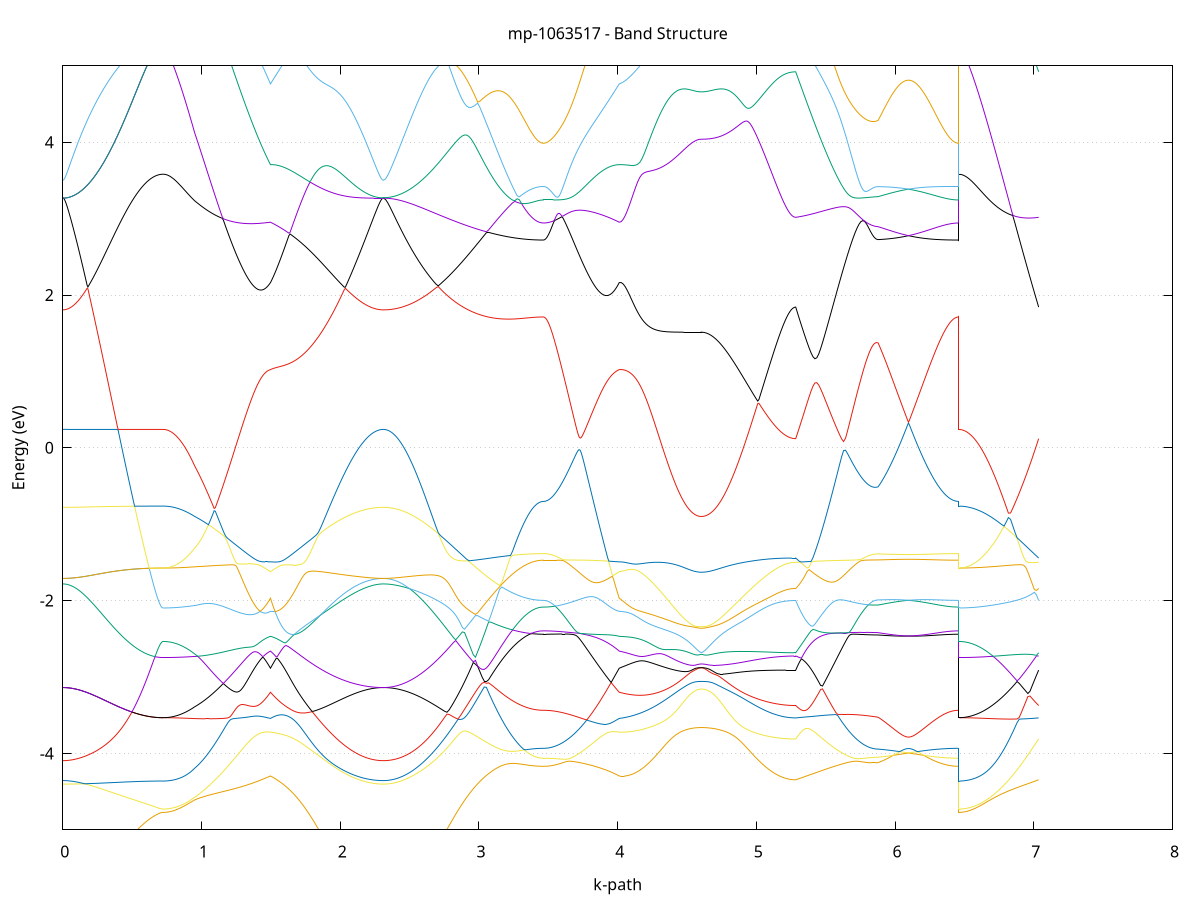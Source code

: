 set title 'mp-1063517 - Band Structure'
set xlabel 'k-path'
set ylabel 'Energy (eV)'
set grid y
set yrange [-5:5]
set terminal png size 800,600
set output 'mp-1063517_bands_gnuplot.png'
plot '-' using 1:2 with lines notitle, '-' using 1:2 with lines notitle, '-' using 1:2 with lines notitle, '-' using 1:2 with lines notitle, '-' using 1:2 with lines notitle, '-' using 1:2 with lines notitle, '-' using 1:2 with lines notitle, '-' using 1:2 with lines notitle, '-' using 1:2 with lines notitle, '-' using 1:2 with lines notitle, '-' using 1:2 with lines notitle, '-' using 1:2 with lines notitle, '-' using 1:2 with lines notitle, '-' using 1:2 with lines notitle, '-' using 1:2 with lines notitle, '-' using 1:2 with lines notitle, '-' using 1:2 with lines notitle, '-' using 1:2 with lines notitle, '-' using 1:2 with lines notitle, '-' using 1:2 with lines notitle, '-' using 1:2 with lines notitle, '-' using 1:2 with lines notitle, '-' using 1:2 with lines notitle, '-' using 1:2 with lines notitle
0.000000 -21.945257
0.006237 -21.945257
0.012474 -21.945257
0.018711 -21.945257
0.024948 -21.945257
0.031185 -21.945257
0.037422 -21.945257
0.043659 -21.945157
0.049896 -21.945157
0.056133 -21.945157
0.062370 -21.945157
0.068607 -21.945057
0.074844 -21.945057
0.081081 -21.945057
0.087318 -21.945057
0.093555 -21.944957
0.099792 -21.944957
0.106029 -21.944857
0.112266 -21.944857
0.118503 -21.944757
0.124740 -21.944757
0.130977 -21.944757
0.137214 -21.944657
0.143451 -21.944557
0.149687 -21.944557
0.155924 -21.944457
0.162161 -21.944457
0.168398 -21.944357
0.174635 -21.944257
0.180872 -21.944257
0.187109 -21.944157
0.193346 -21.944057
0.199583 -21.944057
0.205820 -21.943957
0.212057 -21.943857
0.218294 -21.943757
0.224531 -21.943757
0.230768 -21.943657
0.237005 -21.943557
0.243242 -21.943457
0.249479 -21.943357
0.255716 -21.943357
0.261953 -21.943257
0.268190 -21.943157
0.274427 -21.943057
0.280664 -21.942957
0.286901 -21.942857
0.293138 -21.942757
0.299375 -21.942657
0.305612 -21.942657
0.311849 -21.942557
0.318086 -21.942457
0.324323 -21.942357
0.330560 -21.942257
0.336797 -21.942157
0.343034 -21.942057
0.349271 -21.941957
0.355508 -21.941857
0.361745 -21.941757
0.367982 -21.941657
0.374219 -21.941557
0.380456 -21.941457
0.386693 -21.941357
0.392930 -21.941257
0.399167 -21.941157
0.405404 -21.941157
0.411641 -21.941057
0.417878 -21.940957
0.424115 -21.940857
0.430352 -21.940757
0.436589 -21.940657
0.442825 -21.940557
0.449062 -21.940457
0.455299 -21.940357
0.461536 -21.940257
0.467773 -21.940257
0.474010 -21.940457
0.480247 -21.940857
0.486484 -21.941257
0.492721 -21.941657
0.498958 -21.942057
0.505195 -21.942457
0.511432 -21.942757
0.517669 -21.943157
0.523906 -21.943557
0.530143 -21.943857
0.536380 -21.944257
0.542617 -21.944557
0.548854 -21.944857
0.555091 -21.945157
0.561328 -21.945557
0.567565 -21.945857
0.573802 -21.946057
0.580039 -21.946357
0.586276 -21.946657
0.592513 -21.946957
0.598750 -21.947157
0.604987 -21.947357
0.611224 -21.947657
0.617461 -21.947857
0.623698 -21.948057
0.629935 -21.948257
0.636172 -21.948357
0.642409 -21.948557
0.648646 -21.948757
0.654883 -21.948857
0.661120 -21.948957
0.667357 -21.949157
0.673594 -21.949257
0.679831 -21.949357
0.686068 -21.949457
0.692305 -21.949457
0.698542 -21.949557
0.704779 -21.949557
0.711016 -21.949657
0.717253 -21.949657
0.723490 -21.949657
0.723490 -21.949657
0.733358 -21.949657
0.743227 -21.949557
0.753096 -21.949557
0.762965 -21.949457
0.772834 -21.949457
0.782703 -21.949357
0.792572 -21.949157
0.802441 -21.949057
0.812310 -21.948857
0.822179 -21.948757
0.832048 -21.948557
0.841917 -21.948357
0.851786 -21.948157
0.861655 -21.947857
0.871524 -21.947657
0.881393 -21.947357
0.891262 -21.947057
0.901131 -21.946757
0.911000 -21.947757
0.920869 -21.948757
0.930738 -21.949757
0.940607 -21.950857
0.950476 -21.952057
0.950476 -21.952057
0.958758 -21.952857
0.967040 -21.953657
0.975322 -21.954557
0.983604 -21.955457
0.991886 -21.956357
1.000168 -21.957357
1.008450 -21.958257
1.016732 -21.959257
1.025014 -21.960257
1.033296 -21.961257
1.041579 -21.962357
1.049861 -21.963357
1.058143 -21.964457
1.066425 -21.965557
1.074707 -21.966657
1.082989 -21.967757
1.091271 -21.968857
1.099553 -21.970057
1.107835 -21.971157
1.116117 -21.972357
1.124399 -21.973557
1.132681 -21.974757
1.140964 -21.975957
1.149246 -21.977257
1.157528 -21.978457
1.165810 -21.979657
1.174092 -21.980957
1.182374 -21.982157
1.190656 -21.983457
1.198938 -21.984757
1.207220 -21.986057
1.215502 -21.987357
1.223784 -21.988657
1.232066 -21.989957
1.240349 -21.991257
1.248631 -21.992557
1.256913 -21.993857
1.265195 -21.995157
1.273477 -21.996457
1.281759 -21.997857
1.290041 -21.999157
1.298323 -22.000457
1.306605 -22.001757
1.314887 -22.003057
1.323169 -22.004357
1.331451 -22.005757
1.339734 -22.007057
1.348016 -22.008357
1.356298 -22.009657
1.364580 -22.010957
1.372862 -22.012257
1.381144 -22.013557
1.389426 -22.014757
1.397708 -22.016057
1.405990 -22.017357
1.414272 -22.018657
1.422554 -22.019857
1.430836 -22.021057
1.439119 -22.022357
1.447401 -22.023557
1.455683 -22.024757
1.463965 -22.025957
1.472247 -22.027157
1.480529 -22.028357
1.488811 -22.029557
1.497093 -22.030657
1.497093 -22.030657
1.505405 -22.029357
1.513717 -22.027957
1.522030 -22.026657
1.530342 -22.025357
1.538654 -22.024357
1.546966 -22.023257
1.555278 -22.022157
1.563590 -22.021157
1.571902 -22.020057
1.580214 -22.018957
1.588527 -22.017857
1.596839 -22.016757
1.605151 -22.015657
1.613463 -22.014457
1.621775 -22.013357
1.630087 -22.012257
1.638399 -22.011057
1.646711 -22.009957
1.655024 -22.008857
1.663336 -22.007657
1.671648 -22.006457
1.679960 -22.005357
1.688272 -22.004157
1.696584 -22.003057
1.704896 -22.001857
1.713209 -22.000657
1.721521 -21.999557
1.729833 -21.998357
1.738145 -21.997157
1.746457 -21.996057
1.754769 -21.994857
1.763081 -21.993657
1.771393 -21.992557
1.779706 -21.991357
1.788018 -21.990157
1.796330 -21.989057
1.804642 -21.987857
1.812954 -21.986757
1.821266 -21.985557
1.829578 -21.984457
1.837890 -21.983357
1.846203 -21.982257
1.854515 -21.981057
1.862827 -21.979957
1.871139 -21.978857
1.879451 -21.977757
1.887763 -21.976757
1.896075 -21.975657
1.904387 -21.974557
1.912700 -21.973557
1.921012 -21.972457
1.929324 -21.971457
1.937636 -21.970457
1.945948 -21.969457
1.954260 -21.968457
1.962572 -21.967457
1.970885 -21.966457
1.979197 -21.965557
1.987509 -21.964657
1.995821 -21.963757
2.004133 -21.962857
2.012445 -21.961957
2.020757 -21.961057
2.029069 -21.960257
2.037382 -21.959457
2.045694 -21.958657
2.054006 -21.957857
2.062318 -21.957057
2.070630 -21.956357
2.078942 -21.955557
2.087254 -21.954857
2.095566 -21.954257
2.103879 -21.953557
2.112191 -21.952957
2.120503 -21.952357
2.128815 -21.951757
2.137127 -21.951157
2.145439 -21.950657
2.153751 -21.950157
2.162063 -21.949657
2.170376 -21.949157
2.178688 -21.948757
2.187000 -21.948257
2.195312 -21.947957
2.203624 -21.947557
2.211936 -21.947257
2.220248 -21.946857
2.228561 -21.946657
2.236873 -21.946357
2.245185 -21.946157
2.253497 -21.945957
2.261809 -21.945757
2.270121 -21.945557
2.278433 -21.945457
2.286745 -21.945357
2.295058 -21.945357
2.303370 -21.945257
2.311682 -21.945257
2.311682 -21.945257
2.327477 -21.945357
2.343271 -21.945557
2.359066 -21.945857
2.374861 -21.946357
2.390655 -21.947057
2.406450 -21.947857
2.422245 -21.948757
2.438040 -21.949757
2.453834 -21.950957
2.469629 -21.952257
2.485424 -21.953757
2.501219 -21.955357
2.517013 -21.956957
2.532808 -21.958757
2.548603 -21.960757
2.564398 -21.962757
2.580192 -21.964857
2.595987 -21.967057
2.611782 -21.969357
2.627576 -21.971757
2.643371 -21.974257
2.659166 -21.976857
2.674961 -21.979457
2.690755 -21.982157
2.706550 -21.984957
2.722345 -21.987757
2.738140 -21.990557
2.753934 -21.993457
2.769729 -21.996457
2.785524 -21.999357
2.801319 -22.002357
2.817113 -22.005357
2.832908 -22.008357
2.848703 -22.011457
2.864498 -22.014457
2.880292 -22.017457
2.896087 -22.020457
2.911882 -22.023457
2.927676 -22.026457
2.943471 -22.029357
2.959266 -22.032257
2.975061 -22.035157
2.990855 -22.037957
3.006650 -22.040757
3.022445 -22.043457
3.038240 -22.046157
3.054034 -22.048757
3.069829 -22.051257
3.085624 -22.053757
3.101419 -22.056157
3.117213 -22.058557
3.133008 -22.060757
3.148803 -22.062957
3.164597 -22.065057
3.180392 -22.066957
3.196187 -22.068857
3.211982 -22.070757
3.227776 -22.072457
3.243571 -22.074057
3.259366 -22.075557
3.275161 -22.076957
3.290955 -22.078257
3.306750 -22.079457
3.322545 -22.080557
3.338340 -22.081457
3.354134 -22.082357
3.369929 -22.083057
3.385724 -22.083757
3.401519 -22.084257
3.417313 -22.084657
3.433108 -22.084957
3.448903 -22.085157
3.464697 -22.085157
3.464697 -22.085157
3.472980 -22.085157
3.481262 -22.085157
3.489544 -22.085057
3.497826 -22.084957
3.506108 -22.084757
3.514390 -22.084657
3.522672 -22.084457
3.530954 -22.084157
3.539236 -22.083957
3.547518 -22.083657
3.555800 -22.083357
3.564082 -22.082957
3.572365 -22.082657
3.580647 -22.082257
3.588929 -22.081757
3.597211 -22.081357
3.605493 -22.080857
3.613775 -22.080357
3.622057 -22.079757
3.630339 -22.079257
3.638621 -22.078657
3.646903 -22.078057
3.655185 -22.077357
3.663467 -22.076657
3.671750 -22.075957
3.680032 -22.075257
3.688314 -22.074457
3.696596 -22.073757
3.704878 -22.072957
3.713160 -22.072057
3.721442 -22.071257
3.729724 -22.070357
3.738006 -22.069457
3.746288 -22.068557
3.754570 -22.067657
3.762852 -22.066657
3.771135 -22.065657
3.779417 -22.064657
3.787699 -22.063657
3.795981 -22.062657
3.804263 -22.061557
3.812545 -22.060457
3.820827 -22.059357
3.829109 -22.058257
3.837391 -22.057157
3.845673 -22.056057
3.853955 -22.054857
3.862237 -22.053657
3.870520 -22.052457
3.878802 -22.051257
3.887084 -22.050057
3.895366 -22.048857
3.903648 -22.047657
3.911930 -22.046357
3.920212 -22.045157
3.928494 -22.043857
3.936776 -22.042557
3.945058 -22.041257
3.953340 -22.039957
3.961622 -22.038657
3.969905 -22.037357
3.978187 -22.036057
3.986469 -22.034657
3.994751 -22.033357
4.003033 -22.032057
4.011315 -22.030657
4.011315 -22.030657
4.026112 -22.032657
4.040909 -22.035157
4.055705 -22.037657
4.070502 -22.040157
4.085299 -22.042657
4.100096 -22.045057
4.114893 -22.047457
4.129690 -22.049857
4.144486 -22.052157
4.159283 -22.054457
4.174080 -22.056757
4.188877 -22.058957
4.203674 -22.061057
4.218470 -22.063157
4.233267 -22.065257
4.248064 -22.067257
4.262861 -22.069157
4.277658 -22.071057
4.292455 -22.072857
4.307251 -22.074557
4.322048 -22.076257
4.336845 -22.077857
4.351642 -22.079357
4.366439 -22.080757
4.381235 -22.082157
4.396032 -22.083457
4.410829 -22.084657
4.425626 -22.085757
4.440423 -22.086857
4.455220 -22.087757
4.470016 -22.088657
4.484813 -22.089457
4.499610 -22.090157
4.514407 -22.090757
4.529204 -22.091257
4.544000 -22.091657
4.558797 -22.091957
4.573594 -22.092257
4.588391 -22.092357
4.603188 -22.092357
4.603188 -22.092357
4.611488 -22.092357
4.619788 -22.092357
4.628088 -22.092257
4.636388 -22.092157
4.644688 -22.091957
4.652988 -22.091857
4.661288 -22.091657
4.669588 -22.091357
4.677888 -22.091057
4.686188 -22.090757
4.694488 -22.090457
4.702788 -22.090157
4.711088 -22.089757
4.719388 -22.089257
4.727688 -22.088857
4.735988 -22.088357
4.744288 -22.087857
4.752588 -22.087257
4.760888 -22.086757
4.769188 -22.086157
4.777489 -22.085457
4.785789 -22.084857
4.794089 -22.084157
4.802389 -22.083357
4.810689 -22.082657
4.818989 -22.081857
4.827289 -22.081057
4.835589 -22.080257
4.843889 -22.079357
4.852189 -22.078557
4.860489 -22.077657
4.868789 -22.076657
4.877089 -22.075757
4.885389 -22.074757
4.893689 -22.073757
4.901989 -22.072657
4.910289 -22.071657
4.918589 -22.070557
4.926889 -22.069457
4.935189 -22.068357
4.943489 -22.067257
4.951789 -22.066057
4.960089 -22.064857
4.968389 -22.063657
4.976689 -22.062457
4.984989 -22.061257
4.993289 -22.059957
5.001590 -22.058657
5.009890 -22.057357
5.018190 -22.056057
5.026490 -22.054757
5.034790 -22.053457
5.043090 -22.052057
5.051390 -22.050657
5.059690 -22.049357
5.067990 -22.047957
5.076290 -22.046457
5.084590 -22.045057
5.092890 -22.043657
5.101190 -22.042257
5.109490 -22.040757
5.117790 -22.039257
5.126090 -22.037857
5.134390 -22.036357
5.142690 -22.034857
5.150990 -22.033357
5.159290 -22.031857
5.167590 -22.030357
5.175890 -22.028857
5.184190 -22.027357
5.192490 -22.025857
5.200790 -22.024357
5.209090 -22.022857
5.217391 -22.021357
5.225691 -22.019857
5.233991 -22.018457
5.242291 -22.017057
5.250591 -22.015657
5.258891 -22.014357
5.267191 -22.013257
5.275491 -22.012457
5.283791 -22.012057
5.283791 -22.012057
5.297601 -22.014757
5.311411 -22.017457
5.325222 -22.020157
5.339032 -22.022757
5.352842 -22.025457
5.366652 -22.028057
5.380463 -22.030657
5.394273 -22.033157
5.408083 -22.035757
5.421893 -22.038257
5.435704 -22.040657
5.449514 -22.043157
5.463324 -22.045457
5.477134 -22.047857
5.490945 -22.050057
5.504755 -22.052357
5.518565 -22.054457
5.532375 -22.056557
5.546186 -22.058657
5.559996 -22.060657
5.573806 -22.062557
5.587616 -22.064357
5.601427 -22.066157
5.615237 -22.067857
5.629047 -22.069457
5.642857 -22.070957
5.656668 -22.072457
5.670478 -22.073757
5.684288 -22.075057
5.698098 -22.076257
5.711909 -22.077357
5.725719 -22.078357
5.739529 -22.079357
5.753339 -22.080157
5.767150 -22.080857
5.780960 -22.081557
5.794770 -22.082057
5.808580 -22.082557
5.822391 -22.082857
5.836201 -22.083157
5.850011 -22.083257
5.863822 -22.083357
5.877632 -22.083357
5.877632 -22.083357
5.883880 -22.083157
5.890128 -22.082957
5.896376 -22.082857
5.902624 -22.082657
5.908872 -22.082457
5.915120 -22.082257
5.921368 -22.082057
5.927616 -22.081857
5.933863 -22.081657
5.940111 -22.081457
5.946359 -22.081257
5.952607 -22.081057
5.958855 -22.080757
5.965103 -22.080557
5.971351 -22.080357
5.977599 -22.080057
5.983847 -22.079857
5.990095 -22.079657
5.996343 -22.079357
6.002591 -22.079157
6.008839 -22.078857
6.015087 -22.078657
6.021335 -22.078357
6.027583 -22.078057
6.033831 -22.077857
6.040079 -22.077557
6.046327 -22.077357
6.052575 -22.077057
6.058823 -22.076757
6.065071 -22.076557
6.071319 -22.076257
6.077567 -22.075957
6.083815 -22.075657
6.090063 -22.075457
6.096311 -22.075157
6.102559 -22.075357
6.108807 -22.075657
6.115055 -22.075957
6.121303 -22.076157
6.127551 -22.076457
6.133799 -22.076757
6.140046 -22.076957
6.146294 -22.077257
6.152542 -22.077557
6.158790 -22.077757
6.165038 -22.078057
6.171286 -22.078357
6.177534 -22.078557
6.183782 -22.078857
6.190030 -22.079057
6.196278 -22.079357
6.202526 -22.079557
6.208774 -22.079857
6.215022 -22.080057
6.221270 -22.080257
6.227518 -22.080557
6.233766 -22.080757
6.240014 -22.080957
6.246262 -22.081157
6.252510 -22.081357
6.258758 -22.081657
6.265006 -22.081857
6.271254 -22.082057
6.277502 -22.082257
6.283750 -22.082457
6.289998 -22.082557
6.296246 -22.082757
6.302494 -22.082957
6.308742 -22.083157
6.314990 -22.083257
6.321238 -22.083457
6.327486 -22.083557
6.333734 -22.083757
6.339982 -22.083857
6.346229 -22.083957
6.352477 -22.084157
6.358725 -22.084257
6.364973 -22.084357
6.371221 -22.084457
6.377469 -22.084557
6.383717 -22.084657
6.389965 -22.084757
6.396213 -22.084757
6.402461 -22.084857
6.408709 -22.084957
6.414957 -22.084957
6.421205 -22.085057
6.427453 -22.085057
6.433701 -22.085157
6.439949 -22.085157
6.446197 -22.085157
6.452445 -22.085157
6.458693 -22.085157
6.458693 -21.949657
6.474274 -21.949657
6.489856 -21.949557
6.505437 -21.949457
6.521018 -21.949257
6.536599 -21.949057
6.552181 -21.948857
6.567762 -21.948557
6.583343 -21.948157
6.598925 -21.947857
6.614506 -21.947457
6.630087 -21.946957
6.645668 -21.947657
6.661250 -21.949257
6.676831 -21.950957
6.692412 -21.952757
6.707994 -21.954757
6.723575 -21.956757
6.739156 -21.958857
6.754738 -21.961057
6.770319 -21.963457
6.785900 -21.965857
6.801481 -21.968257
6.817063 -21.970857
6.832644 -21.973457
6.848225 -21.976157
6.863807 -21.978957
6.879388 -21.981757
6.894969 -21.984657
6.910550 -21.987557
6.926132 -21.990557
6.941713 -21.993557
6.957294 -21.996657
6.972876 -21.999657
6.988457 -22.002757
7.004038 -22.005857
7.019619 -22.008957
7.035201 -22.012057
e
0.000000 -21.945257
0.006237 -21.945257
0.012474 -21.945257
0.018711 -21.945257
0.024948 -21.945257
0.031185 -21.945257
0.037422 -21.945257
0.043659 -21.945157
0.049896 -21.945157
0.056133 -21.945157
0.062370 -21.945157
0.068607 -21.945057
0.074844 -21.945057
0.081081 -21.945057
0.087318 -21.945057
0.093555 -21.944957
0.099792 -21.944957
0.106029 -21.944857
0.112266 -21.944857
0.118503 -21.944757
0.124740 -21.944757
0.130977 -21.944757
0.137214 -21.944657
0.143451 -21.944557
0.149687 -21.944557
0.155924 -21.944457
0.162161 -21.944457
0.168398 -21.944357
0.174635 -21.944257
0.180872 -21.944257
0.187109 -21.944157
0.193346 -21.944057
0.199583 -21.944057
0.205820 -21.943957
0.212057 -21.943857
0.218294 -21.943757
0.224531 -21.943757
0.230768 -21.943657
0.237005 -21.943557
0.243242 -21.943457
0.249479 -21.943357
0.255716 -21.943357
0.261953 -21.943257
0.268190 -21.943157
0.274427 -21.943057
0.280664 -21.942957
0.286901 -21.942857
0.293138 -21.942757
0.299375 -21.942657
0.305612 -21.942657
0.311849 -21.942557
0.318086 -21.942457
0.324323 -21.942357
0.330560 -21.942257
0.336797 -21.942157
0.343034 -21.942057
0.349271 -21.941957
0.355508 -21.941857
0.361745 -21.941757
0.367982 -21.941657
0.374219 -21.941557
0.380456 -21.941457
0.386693 -21.941357
0.392930 -21.941257
0.399167 -21.941157
0.405404 -21.941157
0.411641 -21.941057
0.417878 -21.940957
0.424115 -21.940857
0.430352 -21.940757
0.436589 -21.940657
0.442825 -21.940557
0.449062 -21.940457
0.455299 -21.940357
0.461536 -21.940257
0.467773 -21.940257
0.474010 -21.940157
0.480247 -21.940057
0.486484 -21.939957
0.492721 -21.939857
0.498958 -21.939757
0.505195 -21.939757
0.511432 -21.939657
0.517669 -21.939557
0.523906 -21.939457
0.530143 -21.939457
0.536380 -21.939357
0.542617 -21.939257
0.548854 -21.939257
0.555091 -21.939157
0.561328 -21.939057
0.567565 -21.939057
0.573802 -21.938957
0.580039 -21.938957
0.586276 -21.938857
0.592513 -21.938857
0.598750 -21.938757
0.604987 -21.938757
0.611224 -21.938657
0.617461 -21.938657
0.623698 -21.938557
0.629935 -21.938557
0.636172 -21.938557
0.642409 -21.938457
0.648646 -21.938457
0.654883 -21.938457
0.661120 -21.938357
0.667357 -21.938357
0.673594 -21.938357
0.679831 -21.938357
0.686068 -21.938357
0.692305 -21.938257
0.698542 -21.938257
0.704779 -21.938257
0.711016 -21.938257
0.717253 -21.938257
0.723490 -21.938257
0.723490 -21.938257
0.733358 -21.938257
0.743227 -21.938357
0.753096 -21.938557
0.762965 -21.938657
0.772834 -21.938957
0.782703 -21.939257
0.792572 -21.939557
0.802441 -21.939957
0.812310 -21.940457
0.822179 -21.940957
0.832048 -21.941457
0.841917 -21.942057
0.851786 -21.942757
0.861655 -21.943457
0.871524 -21.944257
0.881393 -21.945057
0.891262 -21.945857
0.901131 -21.946757
0.911000 -21.947057
0.920869 -21.948057
0.930738 -21.948957
0.940607 -21.949957
0.950476 -21.951057
0.950476 -21.951057
0.958758 -21.951857
0.967040 -21.952557
0.975322 -21.953457
0.983604 -21.954257
0.991886 -21.955057
1.000168 -21.955957
1.008450 -21.956857
1.016732 -21.957757
1.025014 -21.958757
1.033296 -21.959657
1.041579 -21.960657
1.049861 -21.961657
1.058143 -21.962657
1.066425 -21.963657
1.074707 -21.964657
1.082989 -21.965757
1.091271 -21.966757
1.099553 -21.967857
1.107835 -21.968957
1.116117 -21.970057
1.124399 -21.971257
1.132681 -21.972357
1.140964 -21.973457
1.149246 -21.974657
1.157528 -21.975857
1.165810 -21.977057
1.174092 -21.978257
1.182374 -21.979457
1.190656 -21.980657
1.198938 -21.981957
1.207220 -21.983157
1.215502 -21.984457
1.223784 -21.985657
1.232066 -21.986957
1.240349 -21.988257
1.248631 -21.989557
1.256913 -21.990857
1.265195 -21.992157
1.273477 -21.993457
1.281759 -21.994757
1.290041 -21.996057
1.298323 -21.997357
1.306605 -21.998757
1.314887 -22.000057
1.323169 -22.001357
1.331451 -22.002757
1.339734 -22.004057
1.348016 -22.005457
1.356298 -22.006757
1.364580 -22.008157
1.372862 -22.009457
1.381144 -22.010857
1.389426 -22.012157
1.397708 -22.013557
1.405990 -22.014857
1.414272 -22.016257
1.422554 -22.017557
1.430836 -22.018857
1.439119 -22.020257
1.447401 -22.021557
1.455683 -22.022957
1.463965 -22.024257
1.472247 -22.025557
1.480529 -22.026857
1.488811 -22.028157
1.497093 -22.029457
1.497093 -22.029457
1.505405 -22.028457
1.513717 -22.027457
1.522030 -22.026457
1.530342 -22.025257
1.538654 -22.023857
1.546966 -22.022557
1.555278 -22.021157
1.563590 -22.019757
1.571902 -22.018457
1.580214 -22.017057
1.588527 -22.015757
1.596839 -22.014357
1.605151 -22.012957
1.613463 -22.011657
1.621775 -22.010257
1.630087 -22.008957
1.638399 -22.007657
1.646711 -22.006257
1.655024 -22.004957
1.663336 -22.003657
1.671648 -22.002257
1.679960 -22.000957
1.688272 -21.999657
1.696584 -21.998357
1.704896 -21.997157
1.713209 -21.995857
1.721521 -21.994557
1.729833 -21.993257
1.738145 -21.992057
1.746457 -21.990857
1.754769 -21.989557
1.763081 -21.988357
1.771393 -21.987157
1.779706 -21.985957
1.788018 -21.984757
1.796330 -21.983657
1.804642 -21.982457
1.812954 -21.981357
1.821266 -21.980257
1.829578 -21.979057
1.837890 -21.977957
1.846203 -21.976957
1.854515 -21.975857
1.862827 -21.974757
1.871139 -21.973757
1.879451 -21.972757
1.887763 -21.971757
1.896075 -21.970757
1.904387 -21.969757
1.912700 -21.968757
1.921012 -21.967857
1.929324 -21.966957
1.937636 -21.966057
1.945948 -21.965157
1.954260 -21.964257
1.962572 -21.963457
1.970885 -21.962557
1.979197 -21.961757
1.987509 -21.960957
1.995821 -21.960157
2.004133 -21.959457
2.012445 -21.958657
2.020757 -21.957957
2.029069 -21.957257
2.037382 -21.956557
2.045694 -21.955857
2.054006 -21.955257
2.062318 -21.954657
2.070630 -21.954057
2.078942 -21.953457
2.087254 -21.952857
2.095566 -21.952257
2.103879 -21.951757
2.112191 -21.951257
2.120503 -21.950757
2.128815 -21.950357
2.137127 -21.949857
2.145439 -21.949457
2.153751 -21.949057
2.162063 -21.948657
2.170376 -21.948257
2.178688 -21.947957
2.187000 -21.947657
2.195312 -21.947357
2.203624 -21.947057
2.211936 -21.946757
2.220248 -21.946557
2.228561 -21.946257
2.236873 -21.946157
2.245185 -21.945957
2.253497 -21.945757
2.261809 -21.945657
2.270121 -21.945557
2.278433 -21.945457
2.286745 -21.945357
2.295058 -21.945257
2.303370 -21.945257
2.311682 -21.945257
2.311682 -21.945257
2.327477 -21.945357
2.343271 -21.945457
2.359066 -21.945757
2.374861 -21.946157
2.390655 -21.946657
2.406450 -21.947257
2.422245 -21.947957
2.438040 -21.948857
2.453834 -21.949757
2.469629 -21.950757
2.485424 -21.951957
2.501219 -21.953157
2.517013 -21.954457
2.532808 -21.955957
2.548603 -21.957457
2.564398 -21.959057
2.580192 -21.960757
2.595987 -21.962557
2.611782 -21.964357
2.627576 -21.966257
2.643371 -21.968257
2.659166 -21.970357
2.674961 -21.972557
2.690755 -21.974657
2.706550 -21.976957
2.722345 -21.979257
2.738140 -21.981657
2.753934 -21.984057
2.769729 -21.986457
2.785524 -21.988957
2.801319 -21.991457
2.817113 -21.993957
2.832908 -21.996457
2.848703 -21.999057
2.864498 -22.001657
2.880292 -22.004157
2.896087 -22.006757
2.911882 -22.009357
2.927676 -22.011857
2.943471 -22.014457
2.959266 -22.016957
2.975061 -22.019457
2.990855 -22.021957
3.006650 -22.024457
3.022445 -22.026857
3.038240 -22.029257
3.054034 -22.031557
3.069829 -22.033857
3.085624 -22.036057
3.101419 -22.038257
3.117213 -22.040357
3.133008 -22.042357
3.148803 -22.044357
3.164597 -22.046257
3.180392 -22.048157
3.196187 -22.049857
3.211982 -22.051557
3.227776 -22.053157
3.243571 -22.054557
3.259366 -22.055957
3.275161 -22.057357
3.290955 -22.058557
3.306750 -22.059657
3.322545 -22.060657
3.338340 -22.061557
3.354134 -22.062357
3.369929 -22.063057
3.385724 -22.063657
3.401519 -22.064157
3.417313 -22.064557
3.433108 -22.064857
3.448903 -22.064957
3.464697 -22.065057
3.464697 -22.065057
3.472980 -22.065057
3.481262 -22.065057
3.489544 -22.064957
3.497826 -22.064857
3.506108 -22.064857
3.514390 -22.064757
3.522672 -22.064657
3.530954 -22.064457
3.539236 -22.064357
3.547518 -22.064157
3.555800 -22.063957
3.564082 -22.063757
3.572365 -22.063557
3.580647 -22.063357
3.588929 -22.063057
3.597211 -22.062857
3.605493 -22.062557
3.613775 -22.062257
3.622057 -22.061957
3.630339 -22.061557
3.638621 -22.061257
3.646903 -22.060857
3.655185 -22.060457
3.663467 -22.060057
3.671750 -22.059657
3.680032 -22.059257
3.688314 -22.058757
3.696596 -22.058357
3.704878 -22.057857
3.713160 -22.057357
3.721442 -22.056857
3.729724 -22.056257
3.738006 -22.055757
3.746288 -22.055157
3.754570 -22.054557
3.762852 -22.053957
3.771135 -22.053357
3.779417 -22.052757
3.787699 -22.052157
3.795981 -22.051457
3.804263 -22.050757
3.812545 -22.050057
3.820827 -22.049357
3.829109 -22.048657
3.837391 -22.047957
3.845673 -22.047157
3.853955 -22.046457
3.862237 -22.045657
3.870520 -22.044857
3.878802 -22.044057
3.887084 -22.043257
3.895366 -22.042457
3.903648 -22.041557
3.911930 -22.040757
3.920212 -22.039857
3.928494 -22.038957
3.936776 -22.038057
3.945058 -22.037157
3.953340 -22.036257
3.961622 -22.035357
3.969905 -22.034357
3.978187 -22.033457
3.986469 -22.032457
3.994751 -22.031457
4.003033 -22.030457
4.011315 -22.029457
4.011315 -22.029457
4.026112 -22.026557
4.040909 -22.022957
4.055705 -22.019357
4.070502 -22.015757
4.085299 -22.012157
4.100096 -22.008457
4.114893 -22.004857
4.129690 -22.001157
4.144486 -21.997557
4.159283 -21.993957
4.174080 -21.990357
4.188877 -21.986857
4.203674 -21.983357
4.218470 -21.979957
4.233267 -21.976557
4.248064 -21.973257
4.262861 -21.970057
4.277658 -21.966857
4.292455 -21.963757
4.307251 -21.960857
4.322048 -21.957957
4.336845 -21.955157
4.351642 -21.952557
4.366439 -21.950057
4.381235 -21.947557
4.396032 -21.945357
4.410829 -21.943157
4.425626 -21.941157
4.440423 -21.939357
4.455220 -21.937657
4.470016 -21.936057
4.484813 -21.934657
4.499610 -21.933457
4.514407 -21.932357
4.529204 -21.931357
4.544000 -21.930657
4.558797 -21.930057
4.573594 -21.929657
4.588391 -21.929357
4.603188 -21.929257
4.603188 -21.929257
4.611488 -21.929257
4.619788 -21.929357
4.628088 -21.929457
4.636388 -21.929557
4.644688 -21.929657
4.652988 -21.929757
4.661288 -21.929957
4.669588 -21.930157
4.677888 -21.930457
4.686188 -21.930657
4.694488 -21.930957
4.702788 -21.931357
4.711088 -21.931657
4.719388 -21.932057
4.727688 -21.932457
4.735988 -21.932857
4.744288 -21.933357
4.752588 -21.933857
4.760888 -21.934357
4.769188 -21.934857
4.777489 -21.935457
4.785789 -21.936057
4.794089 -21.936657
4.802389 -21.937357
4.810689 -21.937957
4.818989 -21.938657
4.827289 -21.939457
4.835589 -21.940157
4.843889 -21.940957
4.852189 -21.941757
4.860489 -21.942557
4.868789 -21.943357
4.877089 -21.944257
4.885389 -21.945157
4.893689 -21.946057
4.901989 -21.946957
4.910289 -21.947957
4.918589 -21.948957
4.926889 -21.949957
4.935189 -21.950957
4.943489 -21.952057
4.951789 -21.953057
4.960089 -21.954157
4.968389 -21.955257
4.976689 -21.956457
4.984989 -21.957557
4.993289 -21.958757
5.001590 -21.959957
5.009890 -21.961157
5.018190 -21.962357
5.026490 -21.963557
5.034790 -21.964857
5.043090 -21.966057
5.051390 -21.967357
5.059690 -21.968657
5.067990 -21.969957
5.076290 -21.971357
5.084590 -21.972657
5.092890 -21.974057
5.101190 -21.975357
5.109490 -21.976757
5.117790 -21.978157
5.126090 -21.979557
5.134390 -21.980957
5.142690 -21.982457
5.150990 -21.983857
5.159290 -21.985257
5.167590 -21.986757
5.175890 -21.988157
5.184190 -21.989657
5.192490 -21.991157
5.200790 -21.992557
5.209090 -21.994057
5.217391 -21.995557
5.225691 -21.996957
5.233991 -21.998357
5.242291 -21.999857
5.250591 -22.001157
5.258891 -22.002457
5.267191 -22.003557
5.275491 -22.004357
5.283791 -22.004657
5.283791 -22.004657
5.297601 -22.006957
5.311411 -22.009257
5.325222 -22.011557
5.339032 -22.013857
5.352842 -22.016057
5.366652 -22.018357
5.380463 -22.020557
5.394273 -22.022757
5.408083 -22.024857
5.421893 -22.026957
5.435704 -22.029057
5.449514 -22.031157
5.463324 -22.033157
5.477134 -22.035157
5.490945 -22.037057
5.504755 -22.038957
5.518565 -22.040757
5.532375 -22.042557
5.546186 -22.044357
5.559996 -22.045957
5.573806 -22.047657
5.587616 -22.049157
5.601427 -22.050757
5.615237 -22.052157
5.629047 -22.053557
5.642857 -22.054857
5.656668 -22.056157
5.670478 -22.057357
5.684288 -22.058457
5.698098 -22.059557
5.711909 -22.060557
5.725719 -22.061457
5.739529 -22.062357
5.753339 -22.063157
5.767150 -22.063857
5.780960 -22.064457
5.794770 -22.065057
5.808580 -22.065557
5.822391 -22.065957
5.836201 -22.066357
5.850011 -22.066557
5.863822 -22.066757
5.877632 -22.066957
5.877632 -22.066957
5.883880 -22.067057
5.890128 -22.067257
5.896376 -22.067457
5.902624 -22.067557
5.908872 -22.067757
5.915120 -22.067957
5.921368 -22.068157
5.927616 -22.068357
5.933863 -22.068557
5.940111 -22.068757
5.946359 -22.068957
5.952607 -22.069257
5.958855 -22.069457
5.965103 -22.069657
5.971351 -22.069857
5.977599 -22.070157
5.983847 -22.070357
5.990095 -22.070657
5.996343 -22.070857
6.002591 -22.071157
6.008839 -22.071357
6.015087 -22.071657
6.021335 -22.071857
6.027583 -22.072157
6.033831 -22.072357
6.040079 -22.072657
6.046327 -22.072957
6.052575 -22.073157
6.058823 -22.073457
6.065071 -22.073757
6.071319 -22.073957
6.077567 -22.074257
6.083815 -22.074557
6.090063 -22.074857
6.096311 -22.075057
6.102559 -22.074857
6.108807 -22.074557
6.115055 -22.074357
6.121303 -22.074057
6.127551 -22.073757
6.133799 -22.073557
6.140046 -22.073257
6.146294 -22.072957
6.152542 -22.072757
6.158790 -22.072457
6.165038 -22.072157
6.171286 -22.071957
6.177534 -22.071657
6.183782 -22.071457
6.190030 -22.071157
6.196278 -22.070957
6.202526 -22.070657
6.208774 -22.070457
6.215022 -22.070157
6.221270 -22.069957
6.227518 -22.069757
6.233766 -22.069457
6.240014 -22.069257
6.246262 -22.069057
6.252510 -22.068857
6.258758 -22.068657
6.265006 -22.068357
6.271254 -22.068157
6.277502 -22.068057
6.283750 -22.067857
6.289998 -22.067657
6.296246 -22.067457
6.302494 -22.067257
6.308742 -22.067157
6.314990 -22.066957
6.321238 -22.066757
6.327486 -22.066657
6.333734 -22.066457
6.339982 -22.066357
6.346229 -22.066257
6.352477 -22.066057
6.358725 -22.065957
6.364973 -22.065857
6.371221 -22.065757
6.377469 -22.065657
6.383717 -22.065557
6.389965 -22.065457
6.396213 -22.065457
6.402461 -22.065357
6.408709 -22.065257
6.414957 -22.065257
6.421205 -22.065157
6.427453 -22.065157
6.433701 -22.065057
6.439949 -22.065057
6.446197 -22.065057
6.452445 -22.065057
6.458693 -22.065057
6.458693 -21.938257
6.474274 -21.938357
6.489856 -21.938557
6.505437 -21.938857
6.521018 -21.939357
6.536599 -21.939957
6.552181 -21.940657
6.567762 -21.941557
6.583343 -21.942557
6.598925 -21.943657
6.614506 -21.944857
6.630087 -21.946257
6.645668 -21.947057
6.661250 -21.948557
6.676831 -21.950057
6.692412 -21.951757
6.707994 -21.953557
6.723575 -21.955457
6.739156 -21.957357
6.754738 -21.959357
6.770319 -21.961457
6.785900 -21.963657
6.801481 -21.965957
6.817063 -21.968257
6.832644 -21.970657
6.848225 -21.973057
6.863807 -21.975557
6.879388 -21.978057
6.894969 -21.980657
6.910550 -21.983257
6.926132 -21.985857
6.941713 -21.988557
6.957294 -21.991157
6.972876 -21.993857
6.988457 -21.996557
7.004038 -21.999257
7.019619 -22.001957
7.035201 -22.004657
e
0.000000 -21.914757
0.006237 -21.914757
0.012474 -21.914757
0.018711 -21.914757
0.024948 -21.914857
0.031185 -21.914957
0.037422 -21.914957
0.043659 -21.915057
0.049896 -21.915157
0.056133 -21.915257
0.062370 -21.915357
0.068607 -21.915557
0.074844 -21.915657
0.081081 -21.915857
0.087318 -21.915957
0.093555 -21.916157
0.099792 -21.916357
0.106029 -21.916557
0.112266 -21.916757
0.118503 -21.917057
0.124740 -21.917257
0.130977 -21.917557
0.137214 -21.917757
0.143451 -21.918057
0.149687 -21.918357
0.155924 -21.918657
0.162161 -21.918957
0.168398 -21.919257
0.174635 -21.919557
0.180872 -21.919857
0.187109 -21.920257
0.193346 -21.920557
0.199583 -21.920957
0.205820 -21.921257
0.212057 -21.921657
0.218294 -21.922057
0.224531 -21.922457
0.230768 -21.922857
0.237005 -21.923257
0.243242 -21.923657
0.249479 -21.924057
0.255716 -21.924457
0.261953 -21.924957
0.268190 -21.925357
0.274427 -21.925757
0.280664 -21.926257
0.286901 -21.926657
0.293138 -21.927157
0.299375 -21.927557
0.305612 -21.928057
0.311849 -21.928557
0.318086 -21.928957
0.324323 -21.929457
0.330560 -21.929857
0.336797 -21.930357
0.343034 -21.930857
0.349271 -21.931357
0.355508 -21.931757
0.361745 -21.932257
0.367982 -21.932757
0.374219 -21.933157
0.380456 -21.933657
0.386693 -21.934157
0.392930 -21.934657
0.399167 -21.935057
0.405404 -21.935557
0.411641 -21.935957
0.417878 -21.936457
0.424115 -21.936957
0.430352 -21.937357
0.436589 -21.937857
0.442825 -21.938257
0.449062 -21.938757
0.455299 -21.939157
0.461536 -21.939557
0.467773 -21.939957
0.474010 -21.940157
0.480247 -21.940057
0.486484 -21.939957
0.492721 -21.939857
0.498958 -21.939757
0.505195 -21.939757
0.511432 -21.939657
0.517669 -21.939557
0.523906 -21.939457
0.530143 -21.939457
0.536380 -21.939357
0.542617 -21.939257
0.548854 -21.939257
0.555091 -21.939157
0.561328 -21.939057
0.567565 -21.939057
0.573802 -21.938957
0.580039 -21.938957
0.586276 -21.938857
0.592513 -21.938857
0.598750 -21.938757
0.604987 -21.938757
0.611224 -21.938657
0.617461 -21.938657
0.623698 -21.938557
0.629935 -21.938557
0.636172 -21.938557
0.642409 -21.938457
0.648646 -21.938457
0.654883 -21.938457
0.661120 -21.938357
0.667357 -21.938357
0.673594 -21.938357
0.679831 -21.938357
0.686068 -21.938357
0.692305 -21.938257
0.698542 -21.938257
0.704779 -21.938257
0.711016 -21.938257
0.717253 -21.938257
0.723490 -21.938257
0.723490 -21.938257
0.733358 -21.938257
0.743227 -21.938357
0.753096 -21.938457
0.762965 -21.938657
0.772834 -21.938857
0.782703 -21.939157
0.792572 -21.939457
0.802441 -21.939857
0.812310 -21.940257
0.822179 -21.940757
0.832048 -21.941257
0.841917 -21.941857
0.851786 -21.942457
0.861655 -21.943157
0.871524 -21.943857
0.881393 -21.944557
0.891262 -21.945357
0.901131 -21.946257
0.911000 -21.946457
0.920869 -21.946157
0.930738 -21.945757
0.940607 -21.945357
0.950476 -21.945057
0.950476 -21.945057
0.958758 -21.944757
0.967040 -21.944457
0.975322 -21.944157
0.983604 -21.943857
0.991886 -21.943457
1.000168 -21.943157
1.008450 -21.942757
1.016732 -21.942357
1.025014 -21.942057
1.033296 -21.941657
1.041579 -21.941257
1.049861 -21.940857
1.058143 -21.940357
1.066425 -21.939957
1.074707 -21.939557
1.082989 -21.939057
1.091271 -21.938657
1.099553 -21.938157
1.107835 -21.937657
1.116117 -21.937157
1.124399 -21.936757
1.132681 -21.936257
1.140964 -21.935757
1.149246 -21.935257
1.157528 -21.934657
1.165810 -21.934157
1.174092 -21.933657
1.182374 -21.933157
1.190656 -21.932657
1.198938 -21.932057
1.207220 -21.931557
1.215502 -21.931057
1.223784 -21.930457
1.232066 -21.929957
1.240349 -21.929357
1.248631 -21.928857
1.256913 -21.928357
1.265195 -21.927757
1.273477 -21.927257
1.281759 -21.926657
1.290041 -21.926157
1.298323 -21.925557
1.306605 -21.925057
1.314887 -21.924557
1.323169 -21.923957
1.331451 -21.923457
1.339734 -21.922957
1.348016 -21.922457
1.356298 -21.921857
1.364580 -21.921357
1.372862 -21.920857
1.381144 -21.920357
1.389426 -21.919857
1.397708 -21.919357
1.405990 -21.918857
1.414272 -21.918357
1.422554 -21.917857
1.430836 -21.917357
1.439119 -21.916957
1.447401 -21.916457
1.455683 -21.915957
1.463965 -21.915557
1.472247 -21.915057
1.480529 -21.914657
1.488811 -21.914257
1.497093 -21.913757
1.497093 -21.913757
1.505405 -21.913957
1.513717 -21.914157
1.522030 -21.914357
1.530342 -21.914557
1.538654 -21.914757
1.546966 -21.914957
1.555278 -21.915157
1.563590 -21.915257
1.571902 -21.915457
1.580214 -21.915657
1.588527 -21.915757
1.596839 -21.915957
1.605151 -21.916057
1.613463 -21.916157
1.621775 -21.916357
1.630087 -21.916457
1.638399 -21.916557
1.646711 -21.916657
1.655024 -21.916757
1.663336 -21.916857
1.671648 -21.916957
1.679960 -21.917057
1.688272 -21.917157
1.696584 -21.917257
1.704896 -21.917357
1.713209 -21.917357
1.721521 -21.917457
1.729833 -21.917557
1.738145 -21.917557
1.746457 -21.917557
1.754769 -21.917657
1.763081 -21.917657
1.771393 -21.917657
1.779706 -21.917757
1.788018 -21.917757
1.796330 -21.917757
1.804642 -21.917757
1.812954 -21.917757
1.821266 -21.917757
1.829578 -21.917757
1.837890 -21.917757
1.846203 -21.917757
1.854515 -21.917657
1.862827 -21.917657
1.871139 -21.917657
1.879451 -21.917557
1.887763 -21.917557
1.896075 -21.917557
1.904387 -21.917457
1.912700 -21.917457
1.921012 -21.917357
1.929324 -21.917357
1.937636 -21.917257
1.945948 -21.917257
1.954260 -21.917157
1.962572 -21.917057
1.970885 -21.917057
1.979197 -21.916957
1.987509 -21.916857
1.995821 -21.916857
2.004133 -21.916757
2.012445 -21.916657
2.020757 -21.916557
2.029069 -21.916557
2.037382 -21.916457
2.045694 -21.916357
2.054006 -21.916257
2.062318 -21.916257
2.070630 -21.916157
2.078942 -21.916057
2.087254 -21.915957
2.095566 -21.915857
2.103879 -21.915857
2.112191 -21.915757
2.120503 -21.915657
2.128815 -21.915657
2.137127 -21.915557
2.145439 -21.915457
2.153751 -21.915457
2.162063 -21.915357
2.170376 -21.915257
2.178688 -21.915257
2.187000 -21.915157
2.195312 -21.915157
2.203624 -21.915057
2.211936 -21.915057
2.220248 -21.914957
2.228561 -21.914957
2.236873 -21.914957
2.245185 -21.914857
2.253497 -21.914857
2.261809 -21.914857
2.270121 -21.914757
2.278433 -21.914757
2.286745 -21.914757
2.295058 -21.914757
2.303370 -21.914757
2.311682 -21.914757
2.311682 -21.914757
2.327477 -21.914757
2.343271 -21.914757
2.359066 -21.914657
2.374861 -21.914657
2.390655 -21.914557
2.406450 -21.914557
2.422245 -21.914457
2.438040 -21.914357
2.453834 -21.914257
2.469629 -21.914157
2.485424 -21.914057
2.501219 -21.913857
2.517013 -21.913757
2.532808 -21.913557
2.548603 -21.913457
2.564398 -21.913257
2.580192 -21.913057
2.595987 -21.912857
2.611782 -21.912657
2.627576 -21.912457
2.643371 -21.912257
2.659166 -21.912057
2.674961 -21.911757
2.690755 -21.911557
2.706550 -21.911357
2.722345 -21.911057
2.738140 -21.910857
2.753934 -21.910557
2.769729 -21.910257
2.785524 -21.910057
2.801319 -21.909757
2.817113 -21.909457
2.832908 -21.909257
2.848703 -21.908957
2.864498 -21.908657
2.880292 -21.908457
2.896087 -21.908157
2.911882 -21.907857
2.927676 -21.907557
2.943471 -21.907357
2.959266 -21.907057
2.975061 -21.906757
2.990855 -21.906557
3.006650 -21.906257
3.022445 -21.906057
3.038240 -21.905757
3.054034 -21.905557
3.069829 -21.905257
3.085624 -21.905057
3.101419 -21.904857
3.117213 -21.904657
3.133008 -21.904457
3.148803 -21.904157
3.164597 -21.904057
3.180392 -21.903857
3.196187 -21.903657
3.211982 -21.903457
3.227776 -21.903257
3.243571 -21.903157
3.259366 -21.902957
3.275161 -21.902857
3.290955 -21.902757
3.306750 -21.902657
3.322545 -21.902557
3.338340 -21.902457
3.354134 -21.902357
3.369929 -21.902257
3.385724 -21.902257
3.401519 -21.902157
3.417313 -21.902157
3.433108 -21.902057
3.448903 -21.902057
3.464697 -21.902057
3.464697 -21.902057
3.472980 -21.902057
3.481262 -21.902057
3.489544 -21.902157
3.497826 -21.902157
3.506108 -21.902157
3.514390 -21.902257
3.522672 -21.902257
3.530954 -21.902357
3.539236 -21.902457
3.547518 -21.902457
3.555800 -21.902557
3.564082 -21.902657
3.572365 -21.902757
3.580647 -21.902857
3.588929 -21.902957
3.597211 -21.903157
3.605493 -21.903257
3.613775 -21.903357
3.622057 -21.903557
3.630339 -21.903657
3.638621 -21.903857
3.646903 -21.903957
3.655185 -21.904157
3.663467 -21.904357
3.671750 -21.904457
3.680032 -21.904657
3.688314 -21.904857
3.696596 -21.905057
3.704878 -21.905257
3.713160 -21.905457
3.721442 -21.905657
3.729724 -21.905857
3.738006 -21.906157
3.746288 -21.906357
3.754570 -21.906557
3.762852 -21.906757
3.771135 -21.907057
3.779417 -21.907257
3.787699 -21.907457
3.795981 -21.907757
3.804263 -21.907957
3.812545 -21.908157
3.820827 -21.908457
3.829109 -21.908657
3.837391 -21.908957
3.845673 -21.909157
3.853955 -21.909457
3.862237 -21.909657
3.870520 -21.909857
3.878802 -21.910157
3.887084 -21.910357
3.895366 -21.910657
3.903648 -21.910857
3.911930 -21.911157
3.920212 -21.911357
3.928494 -21.911557
3.936776 -21.911857
3.945058 -21.912057
3.953340 -21.912257
3.961622 -21.912557
3.969905 -21.912757
3.978187 -21.912957
3.986469 -21.913157
3.994751 -21.913357
4.003033 -21.913557
4.011315 -21.913757
4.011315 -21.913757
4.026112 -21.913857
4.040909 -21.913957
4.055705 -21.914057
4.070502 -21.914157
4.085299 -21.914257
4.100096 -21.914357
4.114893 -21.914357
4.129690 -21.914457
4.144486 -21.914557
4.159283 -21.914657
4.174080 -21.914757
4.188877 -21.914857
4.203674 -21.914857
4.218470 -21.914957
4.233267 -21.915057
4.248064 -21.915157
4.262861 -21.915157
4.277658 -21.915257
4.292455 -21.915357
4.307251 -21.915357
4.322048 -21.915457
4.336845 -21.915557
4.351642 -21.915557
4.366439 -21.915657
4.381235 -21.915657
4.396032 -21.915757
4.410829 -21.915757
4.425626 -21.915857
4.440423 -21.915857
4.455220 -21.915857
4.470016 -21.915957
4.484813 -21.915957
4.499610 -21.915957
4.514407 -21.916057
4.529204 -21.916057
4.544000 -21.916057
4.558797 -21.916057
4.573594 -21.916057
4.588391 -21.916057
4.603188 -21.916057
4.603188 -21.916057
4.611488 -21.916057
4.619788 -21.916057
4.628088 -21.916157
4.636388 -21.916157
4.644688 -21.916157
4.652988 -21.916157
4.661288 -21.916257
4.669588 -21.916257
4.677888 -21.916357
4.686188 -21.916457
4.694488 -21.916457
4.702788 -21.916557
4.711088 -21.916657
4.719388 -21.916757
4.727688 -21.916857
4.735988 -21.916957
4.744288 -21.917057
4.752588 -21.917157
4.760888 -21.917257
4.769188 -21.917357
4.777489 -21.917457
4.785789 -21.917657
4.794089 -21.917757
4.802389 -21.917857
4.810689 -21.918057
4.818989 -21.918157
4.827289 -21.918357
4.835589 -21.918457
4.843889 -21.918657
4.852189 -21.918757
4.860489 -21.918957
4.868789 -21.919057
4.877089 -21.919257
4.885389 -21.919457
4.893689 -21.919557
4.901989 -21.919757
4.910289 -21.919957
4.918589 -21.920157
4.926889 -21.920257
4.935189 -21.920457
4.943489 -21.920657
4.951789 -21.920857
4.960089 -21.920957
4.968389 -21.921157
4.976689 -21.921357
4.984989 -21.921557
4.993289 -21.921657
5.001590 -21.921857
5.009890 -21.922057
5.018190 -21.922157
5.026490 -21.922357
5.034790 -21.922557
5.043090 -21.922657
5.051390 -21.922857
5.059690 -21.922957
5.067990 -21.923157
5.076290 -21.923257
5.084590 -21.923457
5.092890 -21.923557
5.101190 -21.923657
5.109490 -21.923857
5.117790 -21.923957
5.126090 -21.924057
5.134390 -21.924157
5.142690 -21.924257
5.150990 -21.924357
5.159290 -21.924457
5.167590 -21.924557
5.175890 -21.924657
5.184190 -21.924757
5.192490 -21.924857
5.200790 -21.924857
5.209090 -21.924957
5.217391 -21.925057
5.225691 -21.925057
5.233991 -21.925057
5.242291 -21.925157
5.250591 -21.925157
5.258891 -21.925157
5.267191 -21.925257
5.275491 -21.925257
5.283791 -21.925257
5.283791 -21.925257
5.297601 -21.924357
5.311411 -21.923457
5.325222 -21.922657
5.339032 -21.921757
5.352842 -21.920957
5.366652 -21.920057
5.380463 -21.919257
5.394273 -21.918357
5.408083 -21.917557
5.421893 -21.916757
5.435704 -21.915957
5.449514 -21.915157
5.463324 -21.914357
5.477134 -21.913657
5.490945 -21.912957
5.504755 -21.912157
5.518565 -21.911457
5.532375 -21.910857
5.546186 -21.910157
5.559996 -21.909557
5.573806 -21.908857
5.587616 -21.908357
5.601427 -21.907757
5.615237 -21.907157
5.629047 -21.906657
5.642857 -21.906157
5.656668 -21.905757
5.670478 -21.905257
5.684288 -21.904857
5.698098 -21.904457
5.711909 -21.904157
5.725719 -21.903757
5.739529 -21.903457
5.753339 -21.903257
5.767150 -21.902957
5.780960 -21.902757
5.794770 -21.902557
5.808580 -21.902457
5.822391 -21.902357
5.836201 -21.902257
5.850011 -21.902157
5.863822 -21.902057
5.877632 -21.902057
5.877632 -21.902057
5.883880 -21.902057
5.890128 -21.902057
5.896376 -21.902057
5.902624 -21.902057
5.908872 -21.902057
5.915120 -21.902057
5.921368 -21.902057
5.927616 -21.902057
5.933863 -21.902057
5.940111 -21.902057
5.946359 -21.902057
5.952607 -21.902057
5.958855 -21.902057
5.965103 -21.902057
5.971351 -21.902057
5.977599 -21.902057
5.983847 -21.902057
5.990095 -21.902057
5.996343 -21.902057
6.002591 -21.902057
6.008839 -21.902057
6.015087 -21.902057
6.021335 -21.902057
6.027583 -21.902057
6.033831 -21.902057
6.040079 -21.902057
6.046327 -21.902057
6.052575 -21.902057
6.058823 -21.902057
6.065071 -21.902057
6.071319 -21.902057
6.077567 -21.902057
6.083815 -21.902057
6.090063 -21.902057
6.096311 -21.902057
6.102559 -21.902057
6.108807 -21.902057
6.115055 -21.902057
6.121303 -21.902057
6.127551 -21.902057
6.133799 -21.902057
6.140046 -21.902057
6.146294 -21.902057
6.152542 -21.902057
6.158790 -21.902057
6.165038 -21.902057
6.171286 -21.902057
6.177534 -21.902057
6.183782 -21.902057
6.190030 -21.902057
6.196278 -21.902057
6.202526 -21.902057
6.208774 -21.902057
6.215022 -21.902057
6.221270 -21.902057
6.227518 -21.902057
6.233766 -21.902057
6.240014 -21.902057
6.246262 -21.902057
6.252510 -21.902057
6.258758 -21.902057
6.265006 -21.902057
6.271254 -21.902057
6.277502 -21.902057
6.283750 -21.902057
6.289998 -21.902057
6.296246 -21.902057
6.302494 -21.902057
6.308742 -21.902057
6.314990 -21.902057
6.321238 -21.902057
6.327486 -21.902057
6.333734 -21.902057
6.339982 -21.902057
6.346229 -21.902057
6.352477 -21.902057
6.358725 -21.902057
6.364973 -21.902057
6.371221 -21.902057
6.377469 -21.902057
6.383717 -21.902057
6.389965 -21.902057
6.396213 -21.902057
6.402461 -21.902057
6.408709 -21.902057
6.414957 -21.902057
6.421205 -21.902057
6.427453 -21.902057
6.433701 -21.902057
6.439949 -21.902057
6.446197 -21.902057
6.452445 -21.902057
6.458693 -21.902057
6.458693 -21.938257
6.474274 -21.938357
6.489856 -21.938557
6.505437 -21.938857
6.521018 -21.939257
6.536599 -21.939857
6.552181 -21.940557
6.567762 -21.941357
6.583343 -21.942257
6.598925 -21.943257
6.614506 -21.944457
6.630087 -21.945657
6.645668 -21.946457
6.661250 -21.945957
6.676831 -21.945357
6.692412 -21.944757
6.707994 -21.944057
6.723575 -21.943457
6.739156 -21.942757
6.754738 -21.941957
6.770319 -21.941157
6.785900 -21.940457
6.801481 -21.939557
6.817063 -21.938757
6.832644 -21.937857
6.848225 -21.936957
6.863807 -21.936057
6.879388 -21.935157
6.894969 -21.934157
6.910550 -21.933257
6.926132 -21.932257
6.941713 -21.931257
6.957294 -21.930257
6.972876 -21.929257
6.988457 -21.928257
7.004038 -21.927257
7.019619 -21.926257
7.035201 -21.925257
e
0.000000 -5.914357
0.006237 -5.914157
0.012474 -5.913657
0.018711 -5.912757
0.024948 -5.911557
0.031185 -5.909957
0.037422 -5.908057
0.043659 -5.905757
0.049896 -5.903157
0.056133 -5.900157
0.062370 -5.896857
0.068607 -5.893157
0.074844 -5.889157
0.081081 -5.884857
0.087318 -5.880157
0.093555 -5.875157
0.099792 -5.869757
0.106029 -5.864057
0.112266 -5.858057
0.118503 -5.851757
0.124740 -5.845057
0.130977 -5.838057
0.137214 -5.830757
0.143451 -5.823157
0.149687 -5.815157
0.155924 -5.806957
0.162161 -5.798357
0.168398 -5.789457
0.174635 -5.780357
0.180872 -5.770857
0.187109 -5.761157
0.193346 -5.751057
0.199583 -5.740757
0.205820 -5.730157
0.212057 -5.719357
0.218294 -5.708257
0.224531 -5.696857
0.230768 -5.685257
0.237005 -5.673357
0.243242 -5.661257
0.249479 -5.648957
0.255716 -5.636357
0.261953 -5.623557
0.268190 -5.610557
0.274427 -5.597357
0.280664 -5.584057
0.286901 -5.570457
0.293138 -5.556757
0.299375 -5.542757
0.305612 -5.528757
0.311849 -5.514557
0.318086 -5.500157
0.324323 -5.485757
0.330560 -5.471157
0.336797 -5.456457
0.343034 -5.441657
0.349271 -5.426757
0.355508 -5.411857
0.361745 -5.396857
0.367982 -5.381757
0.374219 -5.366657
0.380456 -5.351557
0.386693 -5.336457
0.392930 -5.321357
0.399167 -5.306257
0.405404 -5.291257
0.411641 -5.276157
0.417878 -5.261157
0.424115 -5.246257
0.430352 -5.231457
0.436589 -5.216757
0.442825 -5.202057
0.449062 -5.187557
0.455299 -5.173157
0.461536 -5.158957
0.467773 -5.144857
0.474010 -5.130857
0.480247 -5.117057
0.486484 -5.103457
0.492721 -5.090057
0.498958 -5.076857
0.505195 -5.063857
0.511432 -5.051057
0.517669 -5.038457
0.523906 -5.026157
0.530143 -5.014057
0.536380 -5.002157
0.542617 -4.990557
0.548854 -4.979157
0.555091 -4.967957
0.561328 -4.957157
0.567565 -4.946457
0.573802 -4.936057
0.580039 -4.925957
0.586276 -4.916057
0.592513 -4.906457
0.598750 -4.897057
0.604987 -4.887957
0.611224 -4.879057
0.617461 -4.870457
0.623698 -4.862157
0.629935 -4.854057
0.636172 -4.846157
0.642409 -4.838557
0.648646 -4.831157
0.654883 -4.824057
0.661120 -4.817157
0.667357 -4.810657
0.673594 -4.804357
0.679831 -4.798357
0.686068 -4.792657
0.692305 -4.787457
0.698542 -4.782757
0.704779 -4.778657
0.711016 -4.775457
0.717253 -4.773357
0.723490 -4.772557
0.723490 -4.772557
0.733358 -4.772157
0.743227 -4.770957
0.753096 -4.769057
0.762965 -4.766257
0.772834 -4.762857
0.782703 -4.758557
0.792572 -4.753657
0.802441 -4.747957
0.812310 -4.741657
0.822179 -4.734657
0.832048 -4.727157
0.841917 -4.719057
0.851786 -4.710457
0.861655 -4.701457
0.871524 -4.691957
0.881393 -4.682257
0.891262 -4.672257
0.901131 -4.661957
0.911000 -4.651657
0.920869 -4.641157
0.930738 -4.630757
0.940607 -4.620357
0.950476 -4.609957
0.950476 -4.609957
0.958758 -4.603057
0.967040 -4.596857
0.975322 -4.591057
0.983604 -4.585757
0.991886 -4.580557
1.000168 -4.575657
1.008450 -4.570957
1.016732 -4.566357
1.025014 -4.561857
1.033296 -4.557457
1.041579 -4.553157
1.049861 -4.548957
1.058143 -4.544857
1.066425 -4.540857
1.074707 -4.536857
1.082989 -4.532957
1.091271 -4.529057
1.099553 -4.525257
1.107835 -4.521457
1.116117 -4.517657
1.124399 -4.513957
1.132681 -4.510257
1.140964 -4.506557
1.149246 -4.502857
1.157528 -4.499157
1.165810 -4.495457
1.174092 -4.491757
1.182374 -4.487957
1.190656 -4.484257
1.198938 -4.480457
1.207220 -4.476557
1.215502 -4.472757
1.223784 -4.468757
1.232066 -4.464857
1.240349 -4.460757
1.248631 -4.456657
1.256913 -4.452557
1.265195 -4.448357
1.273477 -4.444057
1.281759 -4.439657
1.290041 -4.435257
1.298323 -4.430657
1.306605 -4.426057
1.314887 -4.421357
1.323169 -4.416657
1.331451 -4.411757
1.339734 -4.406757
1.348016 -4.401757
1.356298 -4.396557
1.364580 -4.391357
1.372862 -4.386057
1.381144 -4.380557
1.389426 -4.375057
1.397708 -4.369457
1.405990 -4.363757
1.414272 -4.357957
1.422554 -4.352157
1.430836 -4.346157
1.439119 -4.340057
1.447401 -4.333957
1.455683 -4.327757
1.463965 -4.321457
1.472247 -4.315057
1.480529 -4.308557
1.488811 -4.302057
1.497093 -4.295457
1.497093 -4.295457
1.505405 -4.303757
1.513717 -4.312257
1.522030 -4.321157
1.530342 -4.330257
1.538654 -4.339757
1.546966 -4.349557
1.555278 -4.359657
1.563590 -4.370157
1.571902 -4.380957
1.580214 -4.392257
1.588527 -4.403857
1.596839 -4.415857
1.605151 -4.428357
1.613463 -4.441257
1.621775 -4.454557
1.630087 -4.468357
1.638399 -4.482657
1.646711 -4.497357
1.655024 -4.512657
1.663336 -4.528457
1.671648 -4.544657
1.679960 -4.561457
1.688272 -4.578857
1.696584 -4.596657
1.704896 -4.615157
1.713209 -4.634057
1.721521 -4.653557
1.729833 -4.673657
1.738145 -4.694157
1.746457 -4.715257
1.754769 -4.736857
1.763081 -4.758957
1.771393 -4.781557
1.779706 -4.804557
1.788018 -4.827957
1.796330 -4.851757
1.804642 -4.875957
1.812954 -4.900457
1.821266 -4.925257
1.829578 -4.950257
1.837890 -4.975557
1.846203 -5.000957
1.854515 -5.026657
1.862827 -5.052357
1.871139 -5.078157
1.879451 -5.103957
1.887763 -5.129757
1.896075 -5.155557
1.904387 -5.181257
1.912700 -5.206857
1.921012 -5.232357
1.929324 -5.257657
1.937636 -5.282657
1.945948 -5.307557
1.954260 -5.332157
1.962572 -5.356457
1.970885 -5.380457
1.979197 -5.404157
1.987509 -5.427457
1.995821 -5.450357
2.004133 -5.472957
2.012445 -5.495057
2.020757 -5.516757
2.029069 -5.537957
2.037382 -5.558757
2.045694 -5.578957
2.054006 -5.598757
2.062318 -5.618057
2.070630 -5.636757
2.078942 -5.654957
2.087254 -5.672657
2.095566 -5.689757
2.103879 -5.706257
2.112191 -5.722157
2.120503 -5.737557
2.128815 -5.752357
2.137127 -5.766457
2.145439 -5.779957
2.153751 -5.792957
2.162063 -5.805257
2.170376 -5.816857
2.178688 -5.827857
2.187000 -5.838257
2.195312 -5.848057
2.203624 -5.857057
2.211936 -5.865557
2.220248 -5.873257
2.228561 -5.880357
2.236873 -5.886857
2.245185 -5.892557
2.253497 -5.897657
2.261809 -5.902057
2.270121 -5.905857
2.278433 -5.908857
2.286745 -5.911257
2.295058 -5.912957
2.303370 -5.913957
2.311682 -5.914357
2.311682 -5.914357
2.327477 -5.913057
2.343271 -5.909257
2.359066 -5.902957
2.374861 -5.894057
2.390655 -5.882657
2.406450 -5.868757
2.422245 -5.852457
2.438040 -5.833657
2.453834 -5.812457
2.469629 -5.788857
2.485424 -5.763057
2.501219 -5.734857
2.517013 -5.704457
2.532808 -5.671857
2.548603 -5.637257
2.564398 -5.600557
2.580192 -5.562057
2.595987 -5.521557
2.611782 -5.479457
2.627576 -5.435657
2.643371 -5.390457
2.659166 -5.343857
2.674961 -5.296057
2.690755 -5.247257
2.706550 -5.197657
2.722345 -5.147357
2.738140 -5.096657
2.753934 -5.045757
2.769729 -4.994857
2.785524 -4.944157
2.801319 -4.894057
2.817113 -4.844657
2.832908 -4.796257
2.848703 -4.748957
2.864498 -4.703057
2.880292 -4.658657
2.896087 -4.616057
2.911882 -4.575057
2.927676 -4.535957
2.943471 -4.498757
2.959266 -4.463357
2.975061 -4.429757
2.990855 -4.398057
3.006650 -4.368157
3.022445 -4.339957
3.038240 -4.313357
3.054034 -4.288457
3.069829 -4.265257
3.085624 -4.243557
3.101419 -4.223457
3.117213 -4.205057
3.133008 -4.188457
3.148803 -4.173557
3.164597 -4.160757
3.180392 -4.150057
3.196187 -4.141657
3.211982 -4.135857
3.227776 -4.132357
3.243571 -4.131257
3.259366 -4.131957
3.275161 -4.134257
3.290955 -4.137557
3.306750 -4.141457
3.322545 -4.145657
3.338340 -4.149857
3.354134 -4.153957
3.369929 -4.157757
3.385724 -4.161057
3.401519 -4.163857
3.417313 -4.166057
3.433108 -4.167757
3.448903 -4.168757
3.464697 -4.169057
3.464697 -4.169057
3.472980 -4.168857
3.481262 -4.168357
3.489544 -4.167457
3.497826 -4.166257
3.506108 -4.164757
3.514390 -4.162857
3.522672 -4.160557
3.530954 -4.158057
3.539236 -4.155157
3.547518 -4.151857
3.555800 -4.148357
3.564082 -4.144557
3.572365 -4.140357
3.580647 -4.135957
3.588929 -4.131357
3.597211 -4.126557
3.605493 -4.121657
3.613775 -4.116657
3.622057 -4.112057
3.630339 -4.107957
3.638621 -4.104857
3.646903 -4.103157
3.655185 -4.102657
3.663467 -4.103257
3.671750 -4.104557
3.680032 -4.106357
3.688314 -4.108457
3.696596 -4.110857
3.704878 -4.113357
3.713160 -4.116157
3.721442 -4.118957
3.729724 -4.121957
3.738006 -4.125057
3.746288 -4.128257
3.754570 -4.131657
3.762852 -4.135057
3.771135 -4.138557
3.779417 -4.142157
3.787699 -4.145857
3.795981 -4.149757
3.804263 -4.153657
3.812545 -4.157657
3.820827 -4.161757
3.829109 -4.165957
3.837391 -4.170357
3.845673 -4.174757
3.853955 -4.179257
3.862237 -4.183957
3.870520 -4.188757
3.878802 -4.193657
3.887084 -4.198757
3.895366 -4.203957
3.903648 -4.209257
3.911930 -4.214757
3.920212 -4.220457
3.928494 -4.226257
3.936776 -4.232257
3.945058 -4.238457
3.953340 -4.244757
3.961622 -4.251357
3.969905 -4.258157
3.978187 -4.265157
3.986469 -4.272357
3.994751 -4.279757
4.003033 -4.287457
4.011315 -4.295457
4.011315 -4.295457
4.026112 -4.297657
4.040909 -4.297657
4.055705 -4.295457
4.070502 -4.291157
4.085299 -4.284657
4.100096 -4.276157
4.114893 -4.265457
4.129690 -4.252757
4.144486 -4.237957
4.159283 -4.221257
4.174080 -4.202557
4.188877 -4.182057
4.203674 -4.159757
4.218470 -4.135857
4.233267 -4.110257
4.248064 -4.083257
4.262861 -4.055057
4.277658 -4.025657
4.292455 -3.995457
4.307251 -3.964757
4.322048 -3.933757
4.336845 -3.902957
4.351642 -3.872957
4.366439 -3.844157
4.381235 -3.817057
4.396032 -3.792157
4.410829 -3.769757
4.425626 -3.750057
4.440423 -3.733057
4.455220 -3.718457
4.470016 -3.706057
4.484813 -3.695757
4.499610 -3.687057
4.514407 -3.679957
4.529204 -3.674157
4.544000 -3.669557
4.558797 -3.666157
4.573594 -3.663757
4.588391 -3.662257
4.603188 -3.661757
4.603188 -3.661757
4.611488 -3.661957
4.619788 -3.662257
4.628088 -3.662757
4.636388 -3.663557
4.644688 -3.664557
4.652988 -3.665857
4.661288 -3.667257
4.669588 -3.668957
4.677888 -3.670957
4.686188 -3.673157
4.694488 -3.675557
4.702788 -3.678157
4.711088 -3.681157
4.719388 -3.684257
4.727688 -3.687757
4.735988 -3.691557
4.744288 -3.695557
4.752588 -3.699957
4.760888 -3.704657
4.769188 -3.709757
4.777489 -3.715157
4.785789 -3.721057
4.794089 -3.727457
4.802389 -3.734257
4.810689 -3.741757
4.818989 -3.749757
4.827289 -3.758457
4.835589 -3.767957
4.843889 -3.778057
4.852189 -3.789057
4.860489 -3.800857
4.868789 -3.813457
4.877089 -3.826757
4.885389 -3.840857
4.893689 -3.855457
4.901989 -3.870757
4.910289 -3.886357
4.918589 -3.902357
4.926889 -3.918657
4.935189 -3.935157
4.943489 -3.951657
4.951789 -3.968157
4.960089 -3.984657
4.968389 -4.001157
4.976689 -4.017357
4.984989 -4.033457
4.993289 -4.049257
5.001590 -4.064857
5.009890 -4.080157
5.018190 -4.095157
5.026490 -4.109857
5.034790 -4.124157
5.043090 -4.138057
5.051390 -4.151657
5.059690 -4.164857
5.067990 -4.177657
5.076290 -4.189957
5.084590 -4.201857
5.092890 -4.213357
5.101190 -4.224457
5.109490 -4.235057
5.117790 -4.245157
5.126090 -4.254857
5.134390 -4.264057
5.142690 -4.272757
5.150990 -4.281057
5.159290 -4.288857
5.167590 -4.296157
5.175890 -4.302957
5.184190 -4.309257
5.192490 -4.315057
5.200790 -4.320357
5.209090 -4.325157
5.217391 -4.329457
5.225691 -4.333257
5.233991 -4.336557
5.242291 -4.339357
5.250591 -4.341657
5.258891 -4.343457
5.267191 -4.344757
5.275491 -4.345457
5.283791 -4.345757
5.283791 -4.345757
5.297601 -4.336957
5.311411 -4.328157
5.325222 -4.319357
5.339032 -4.310557
5.352842 -4.301657
5.366652 -4.292857
5.380463 -4.283957
5.394273 -4.275057
5.408083 -4.266257
5.421893 -4.257357
5.435704 -4.248557
5.449514 -4.239657
5.463324 -4.230857
5.477134 -4.222157
5.490945 -4.213357
5.504755 -4.204757
5.518565 -4.196157
5.532375 -4.187757
5.546186 -4.179357
5.559996 -4.171157
5.573806 -4.163157
5.587616 -4.155357
5.601427 -4.147657
5.615237 -4.140257
5.629047 -4.133157
5.642857 -4.126357
5.656668 -4.120057
5.670478 -4.114157
5.684288 -4.109057
5.698098 -4.104957
5.711909 -4.102557
5.725719 -4.102457
5.739529 -4.104657
5.753339 -4.108157
5.767150 -4.112057
5.780960 -4.115657
5.794770 -4.118757
5.808580 -4.121157
5.822391 -4.122757
5.836201 -4.123557
5.850011 -4.123557
5.863822 -4.122557
5.877632 -4.120857
5.877632 -4.120857
5.883880 -4.116557
5.890128 -4.112157
5.896376 -4.107657
5.902624 -4.102857
5.908872 -4.098057
5.915120 -4.092957
5.921368 -4.087857
5.927616 -4.082457
5.933863 -4.077057
5.940111 -4.071457
5.946359 -4.065657
5.952607 -4.059857
5.958855 -4.053857
5.965103 -4.047757
5.971351 -4.041557
5.977599 -4.035357
5.983847 -4.028957
5.990095 -4.024457
5.996343 -4.022757
6.002591 -4.021057
6.008839 -4.019357
6.015087 -4.017657
6.021335 -4.015857
6.027583 -4.014157
6.033831 -4.012357
6.040079 -4.010657
6.046327 -4.008857
6.052575 -4.007057
6.058823 -4.005257
6.065071 -4.003457
6.071319 -4.001757
6.077567 -3.999957
6.083815 -3.998157
6.090063 -3.996357
6.096311 -3.994557
6.102559 -3.995957
6.108807 -3.997757
6.115055 -3.999557
6.121303 -4.001357
6.127551 -4.003157
6.133799 -4.004957
6.140046 -4.006657
6.146294 -4.008457
6.152542 -4.010257
6.158790 -4.012057
6.165038 -4.013757
6.171286 -4.015557
6.177534 -4.017257
6.183782 -4.018957
6.190030 -4.020657
6.196278 -4.022357
6.202526 -4.024057
6.208774 -4.027657
6.215022 -4.034057
6.221270 -4.040357
6.227518 -4.046557
6.233766 -4.052657
6.240014 -4.058657
6.246262 -4.064557
6.252510 -4.070257
6.258758 -4.075857
6.265006 -4.081357
6.271254 -4.086757
6.277502 -4.091957
6.283750 -4.096957
6.289998 -4.101957
6.296246 -4.106657
6.302494 -4.111257
6.308742 -4.115657
6.314990 -4.119957
6.321238 -4.124057
6.327486 -4.127957
6.333734 -4.131757
6.339982 -4.135357
6.346229 -4.138757
6.352477 -4.141957
6.358725 -4.145057
6.364973 -4.147957
6.371221 -4.150657
6.377469 -4.153157
6.383717 -4.155457
6.389965 -4.157657
6.396213 -4.159657
6.402461 -4.161457
6.408709 -4.163057
6.414957 -4.164457
6.421205 -4.165657
6.427453 -4.166657
6.433701 -4.167557
6.439949 -4.168157
6.446197 -4.168657
6.452445 -4.168957
6.458693 -4.169057
6.458693 -4.772557
6.474274 -4.771557
6.489856 -4.768657
6.505437 -4.763757
6.521018 -4.757057
6.536599 -4.748557
6.552181 -4.738457
6.567762 -4.726757
6.583343 -4.713657
6.598925 -4.699457
6.614506 -4.684357
6.630087 -4.668457
6.645668 -4.652157
6.661250 -4.635657
6.676831 -4.619257
6.692412 -4.603057
6.707994 -4.587257
6.723575 -4.572057
6.739156 -4.557357
6.754738 -4.543357
6.770319 -4.529957
6.785900 -4.517057
6.801481 -4.504757
6.817063 -4.492857
6.832644 -4.481257
6.848225 -4.470157
6.863807 -4.459157
6.879388 -4.448457
6.894969 -4.437957
6.910550 -4.427557
6.926132 -4.417157
6.941713 -4.406957
6.957294 -4.396757
6.972876 -4.386557
6.988457 -4.376357
7.004038 -4.366157
7.019619 -4.355957
7.035201 -4.345757
e
0.000000 -4.402057
0.006237 -4.402057
0.012474 -4.402057
0.018711 -4.401957
0.024948 -4.401957
0.031185 -4.401857
0.037422 -4.401757
0.043659 -4.401657
0.049896 -4.401557
0.056133 -4.401457
0.062370 -4.401357
0.068607 -4.401157
0.074844 -4.401057
0.081081 -4.400857
0.087318 -4.400657
0.093555 -4.400457
0.099792 -4.400257
0.106029 -4.399957
0.112266 -4.399757
0.118503 -4.399457
0.124740 -4.399257
0.130977 -4.398957
0.137214 -4.398657
0.143451 -4.398357
0.149687 -4.397957
0.155924 -4.397657
0.162161 -4.400157
0.168398 -4.403157
0.174635 -4.406257
0.180872 -4.409357
0.187109 -4.412557
0.193346 -4.415857
0.199583 -4.419157
0.205820 -4.422457
0.212057 -4.425857
0.218294 -4.429357
0.224531 -4.432757
0.230768 -4.436257
0.237005 -4.439857
0.243242 -4.443457
0.249479 -4.447057
0.255716 -4.450657
0.261953 -4.454357
0.268190 -4.458057
0.274427 -4.461757
0.280664 -4.465457
0.286901 -4.469257
0.293138 -4.473057
0.299375 -4.476857
0.305612 -4.480657
0.311849 -4.484457
0.318086 -4.488257
0.324323 -4.492057
0.330560 -4.495957
0.336797 -4.499757
0.343034 -4.503657
0.349271 -4.507457
0.355508 -4.511357
0.361745 -4.515257
0.367982 -4.519057
0.374219 -4.522957
0.380456 -4.526757
0.386693 -4.530657
0.392930 -4.534457
0.399167 -4.538357
0.405404 -4.542157
0.411641 -4.546057
0.417878 -4.549857
0.424115 -4.553657
0.430352 -4.557457
0.436589 -4.561257
0.442825 -4.565057
0.449062 -4.568857
0.455299 -4.572657
0.461536 -4.576457
0.467773 -4.580157
0.474010 -4.583957
0.480247 -4.587657
0.486484 -4.591457
0.492721 -4.595157
0.498958 -4.598857
0.505195 -4.602557
0.511432 -4.606357
0.517669 -4.610057
0.523906 -4.613757
0.530143 -4.617457
0.536380 -4.621157
0.542617 -4.624857
0.548854 -4.628557
0.555091 -4.632257
0.561328 -4.635957
0.567565 -4.639657
0.573802 -4.643457
0.580039 -4.647157
0.586276 -4.650957
0.592513 -4.654657
0.598750 -4.658457
0.604987 -4.662257
0.611224 -4.666057
0.617461 -4.669957
0.623698 -4.673857
0.629935 -4.677757
0.636172 -4.681657
0.642409 -4.685657
0.648646 -4.689557
0.654883 -4.693657
0.661120 -4.697657
0.667357 -4.701657
0.673594 -4.705657
0.679831 -4.709657
0.686068 -4.713457
0.692305 -4.717257
0.698542 -4.720757
0.704779 -4.723857
0.711016 -4.726457
0.717253 -4.728157
0.723490 -4.728757
0.723490 -4.728757
0.733358 -4.728457
0.743227 -4.727557
0.753096 -4.726157
0.762965 -4.724057
0.772834 -4.721457
0.782703 -4.718157
0.792572 -4.714357
0.802441 -4.709957
0.812310 -4.705057
0.822179 -4.699457
0.832048 -4.693357
0.841917 -4.686657
0.851786 -4.679357
0.861655 -4.671457
0.871524 -4.663057
0.881393 -4.654057
0.891262 -4.644457
0.901131 -4.634257
0.911000 -4.623557
0.920869 -4.612257
0.930738 -4.600457
0.940607 -4.588057
0.950476 -4.575157
0.950476 -4.575157
0.958758 -4.565357
0.967040 -4.554757
0.975322 -4.543657
0.983604 -4.532057
0.991886 -4.520057
1.000168 -4.507857
1.008450 -4.495357
1.016732 -4.482657
1.025014 -4.469757
1.033296 -4.456657
1.041579 -4.443257
1.049861 -4.429757
1.058143 -4.416057
1.066425 -4.402057
1.074707 -4.387857
1.082989 -4.373457
1.091271 -4.358857
1.099553 -4.344057
1.107835 -4.329057
1.116117 -4.313757
1.124399 -4.298257
1.132681 -4.282557
1.140964 -4.266657
1.149246 -4.250557
1.157528 -4.234257
1.165810 -4.217757
1.174092 -4.200957
1.182374 -4.184057
1.190656 -4.166957
1.198938 -4.149657
1.207220 -4.132257
1.215502 -4.114657
1.223784 -4.096957
1.232066 -4.079157
1.240349 -4.061257
1.248631 -4.043257
1.256913 -4.025157
1.265195 -4.007157
1.273477 -3.989057
1.281759 -3.971057
1.290041 -3.953157
1.298323 -3.935357
1.306605 -3.917757
1.314887 -3.900457
1.323169 -3.883457
1.331451 -3.866857
1.339734 -3.850757
1.348016 -3.835157
1.356298 -3.820357
1.364580 -3.806257
1.372862 -3.793057
1.381144 -3.780857
1.389426 -3.769757
1.397708 -3.759657
1.405990 -3.750757
1.414272 -3.743057
1.422554 -3.736557
1.430836 -3.731157
1.439119 -3.726857
1.447401 -3.723557
1.455683 -3.721257
1.463965 -3.719757
1.472247 -3.719157
1.480529 -3.719357
1.488811 -3.720157
1.497093 -3.721557
1.497093 -3.721557
1.505405 -3.723757
1.513717 -3.726057
1.522030 -3.728557
1.530342 -3.731157
1.538654 -3.733957
1.546966 -3.736857
1.555278 -3.739957
1.563590 -3.743157
1.571902 -3.746657
1.580214 -3.750257
1.588527 -3.754257
1.596839 -3.758357
1.605151 -3.762857
1.613463 -3.767757
1.621775 -3.772957
1.630087 -3.778557
1.638399 -3.784557
1.646711 -3.790957
1.655024 -3.797857
1.663336 -3.805157
1.671648 -3.812857
1.679960 -3.821057
1.688272 -3.829557
1.696584 -3.838557
1.704896 -3.847857
1.713209 -3.857457
1.721521 -3.867357
1.729833 -3.877457
1.738145 -3.887857
1.746457 -3.898457
1.754769 -3.909157
1.763081 -3.920057
1.771393 -3.931057
1.779706 -3.942157
1.788018 -3.953257
1.796330 -3.964457
1.804642 -3.975657
1.812954 -3.986957
1.821266 -3.998157
1.829578 -4.009357
1.837890 -4.020557
1.846203 -4.031757
1.854515 -4.042857
1.862827 -4.053957
1.871139 -4.065057
1.879451 -4.076057
1.887763 -4.087057
1.896075 -4.098057
1.904387 -4.108957
1.912700 -4.119757
1.921012 -4.130557
1.929324 -4.141257
1.937636 -4.151857
1.945948 -4.162357
1.954260 -4.172657
1.962572 -4.182857
1.970885 -4.192957
1.979197 -4.202757
1.987509 -4.212357
1.995821 -4.221757
2.004133 -4.230857
2.012445 -4.239857
2.020757 -4.248457
2.029069 -4.256957
2.037382 -4.265157
2.045694 -4.273157
2.054006 -4.280857
2.062318 -4.288357
2.070630 -4.295657
2.078942 -4.302657
2.087254 -4.309457
2.095566 -4.316057
2.103879 -4.322357
2.112191 -4.328457
2.120503 -4.334357
2.128815 -4.339957
2.137127 -4.345357
2.145439 -4.350557
2.153751 -4.355457
2.162063 -4.360157
2.170376 -4.364657
2.178688 -4.368857
2.187000 -4.372857
2.195312 -4.376557
2.203624 -4.380057
2.211936 -4.383257
2.220248 -4.386257
2.228561 -4.388957
2.236873 -4.391457
2.245185 -4.393657
2.253497 -4.395657
2.261809 -4.397357
2.270121 -4.398757
2.278433 -4.399957
2.286745 -4.400857
2.295058 -4.401557
2.303370 -4.401957
2.311682 -4.402057
2.311682 -4.402057
2.327477 -4.401357
2.343271 -4.399457
2.359066 -4.396257
2.374861 -4.391757
2.390655 -4.386057
2.406450 -4.379157
2.422245 -4.370957
2.438040 -4.361657
2.453834 -4.351157
2.469629 -4.339557
2.485424 -4.326957
2.501219 -4.313257
2.517013 -4.298557
2.532808 -4.282957
2.548603 -4.266257
2.564398 -4.248757
2.580192 -4.230257
2.595987 -4.210857
2.611782 -4.190557
2.627576 -4.169357
2.643371 -4.147157
2.659166 -4.123957
2.674961 -4.099657
2.690755 -4.074357
2.706550 -4.047957
2.722345 -4.020257
2.738140 -3.991457
2.753934 -3.961357
2.769729 -3.929957
2.785524 -3.897357
2.801319 -3.863757
2.817113 -3.829557
2.832908 -3.795257
2.848703 -3.762457
2.864498 -3.733857
2.880292 -3.714057
2.896087 -3.706457
2.911882 -3.709857
2.927676 -3.720257
2.943471 -3.734257
2.959266 -3.750257
2.975061 -3.767257
2.990855 -3.784657
3.006650 -3.802257
3.022445 -3.819757
3.038240 -3.837057
3.054034 -3.853957
3.069829 -3.870457
3.085624 -3.886257
3.101419 -3.901257
3.117213 -3.915457
3.133008 -3.928557
3.148803 -3.940357
3.164597 -3.950757
3.180392 -3.959357
3.196187 -3.966057
3.211982 -3.970657
3.227776 -3.972957
3.243571 -3.973357
3.259366 -3.971957
3.275161 -3.969157
3.290955 -3.965557
3.306750 -3.961457
3.322545 -3.957057
3.338340 -3.971257
3.354134 -3.992757
3.369929 -4.011457
3.385724 -4.027257
3.401519 -4.040257
3.417313 -4.050357
3.433108 -4.057557
3.448903 -4.061857
3.464697 -4.063357
3.464697 -4.063357
3.472980 -4.063357
3.481262 -4.063557
3.489544 -4.063757
3.497826 -4.064157
3.506108 -4.064657
3.514390 -4.065157
3.522672 -4.065857
3.530954 -4.066557
3.539236 -4.067457
3.547518 -4.068357
3.555800 -4.069357
3.564082 -4.070457
3.572365 -4.071557
3.580647 -4.072757
3.588929 -4.073957
3.597211 -4.075057
3.605493 -4.076057
3.613775 -4.076757
3.622057 -4.077057
3.630339 -4.076557
3.638621 -4.074757
3.646903 -4.071457
3.655185 -4.066657
3.663467 -4.060557
3.671750 -4.053557
3.680032 -4.045857
3.688314 -4.037657
3.696596 -4.029057
3.704878 -4.020057
3.713160 -4.010657
3.721442 -4.000957
3.729724 -3.990957
3.738006 -3.980757
3.746288 -3.970257
3.754570 -3.959457
3.762852 -3.948457
3.771135 -3.937357
3.779417 -3.925957
3.787699 -3.914357
3.795981 -3.902657
3.804263 -3.890857
3.812545 -3.878857
3.820827 -3.866857
3.829109 -3.854757
3.837391 -3.842657
3.845673 -3.830557
3.853955 -3.818457
3.862237 -3.806557
3.870520 -3.794857
3.878802 -3.783457
3.887084 -3.772457
3.895366 -3.761957
3.903648 -3.752157
3.911930 -3.743257
3.920212 -3.735457
3.928494 -3.728857
3.936776 -3.723657
3.945058 -3.719857
3.953340 -3.717357
3.961622 -3.715957
3.969905 -3.715457
3.978187 -3.715757
3.986469 -3.716657
3.994751 -3.717957
4.003033 -3.719657
4.011315 -3.721557
4.011315 -3.721557
4.026112 -3.722057
4.040909 -3.721757
4.055705 -3.720757
4.070502 -3.719057
4.085299 -3.716657
4.100096 -3.713457
4.114893 -3.709657
4.129690 -3.705057
4.144486 -3.699857
4.159283 -3.694057
4.174080 -3.687657
4.188877 -3.680657
4.203674 -3.673057
4.218470 -3.664957
4.233267 -3.656257
4.248064 -3.646957
4.262861 -3.636957
4.277658 -3.626357
4.292455 -3.614857
4.307251 -3.602357
4.322048 -3.588657
4.336845 -3.573557
4.351642 -3.556657
4.366439 -3.537557
4.381235 -3.516057
4.396032 -3.491957
4.410829 -3.465157
4.425626 -3.435757
4.440423 -3.404357
4.455220 -3.371557
4.470016 -3.338157
4.484813 -3.305157
4.499610 -3.273657
4.514407 -3.244557
4.529204 -3.218957
4.544000 -3.197257
4.558797 -3.180057
4.573594 -3.167657
4.588391 -3.160057
4.603188 -3.157557
4.603188 -3.157557
4.611488 -3.158057
4.619788 -3.159857
4.628088 -3.162757
4.636388 -3.166757
4.644688 -3.172057
4.652988 -3.178457
4.661288 -3.186257
4.669588 -3.195257
4.677888 -3.205657
4.686188 -3.217357
4.694488 -3.230457
4.702788 -3.244857
4.711088 -3.260457
4.719388 -3.277157
4.727688 -3.294857
4.735988 -3.313357
4.744288 -3.332557
4.752588 -3.352257
4.760888 -3.372257
4.769188 -3.392457
4.777489 -3.412757
4.785789 -3.433057
4.794089 -3.453057
4.802389 -3.472857
4.810689 -3.492257
4.818989 -3.511057
4.827289 -3.529257
4.835589 -3.546757
4.843889 -3.563357
4.852189 -3.579157
4.860489 -3.593957
4.868789 -3.607757
4.877089 -3.620657
4.885389 -3.632657
4.893689 -3.643657
4.901989 -3.653957
4.910289 -3.663457
4.918589 -3.672257
4.926889 -3.680457
4.935189 -3.688157
4.943489 -3.695257
4.951789 -3.702057
4.960089 -3.708457
4.968389 -3.714557
4.976689 -3.720257
4.984989 -3.725757
4.993289 -3.730957
5.001590 -3.735957
5.009890 -3.740757
5.018190 -3.745357
5.026490 -3.749657
5.034790 -3.753857
5.043090 -3.757857
5.051390 -3.761757
5.059690 -3.765457
5.067990 -3.768957
5.076290 -3.772257
5.084590 -3.775457
5.092890 -3.778557
5.101190 -3.781457
5.109490 -3.784257
5.117790 -3.786857
5.126090 -3.789357
5.134390 -3.791657
5.142690 -3.793857
5.150990 -3.795957
5.159290 -3.797857
5.167590 -3.799657
5.175890 -3.801357
5.184190 -3.802857
5.192490 -3.804257
5.200790 -3.805557
5.209090 -3.806757
5.217391 -3.807757
5.225691 -3.808657
5.233991 -3.809457
5.242291 -3.810157
5.250591 -3.810657
5.258891 -3.811057
5.267191 -3.811357
5.275491 -3.811557
5.283791 -3.811657
5.283791 -3.811657
5.297601 -3.776757
5.311411 -3.743957
5.325222 -3.714657
5.339032 -3.691357
5.352842 -3.676657
5.366652 -3.672257
5.380463 -3.677257
5.394273 -3.689157
5.408083 -3.705257
5.421893 -3.723957
5.435704 -3.744057
5.449514 -3.764957
5.463324 -3.786057
5.477134 -3.807057
5.490945 -3.827957
5.504755 -3.848457
5.518565 -3.868557
5.532375 -3.888057
5.546186 -3.906957
5.559996 -3.925157
5.573806 -3.942757
5.587616 -3.959457
5.601427 -3.975457
5.615237 -3.990657
5.629047 -4.004957
5.642857 -4.018257
5.656668 -4.030657
5.670478 -4.041857
5.684288 -4.051757
5.698098 -4.060057
5.711909 -4.066157
5.725719 -4.069357
5.739529 -4.069657
5.753339 -4.068157
5.767150 -4.065657
5.780960 -4.062957
5.794770 -4.060257
5.808580 -4.057657
5.822391 -4.055457
5.836201 -4.053557
5.850011 -4.052057
5.863822 -4.050857
5.877632 -4.050057
5.877632 -4.050057
5.883880 -4.048957
5.890128 -4.047757
5.896376 -4.046557
5.902624 -4.045257
5.908872 -4.043957
5.915120 -4.042657
5.921368 -4.041357
5.927616 -4.039957
5.933863 -4.038457
5.940111 -4.037057
5.946359 -4.035557
5.952607 -4.034057
5.958855 -4.032457
5.965103 -4.030957
5.971351 -4.029357
5.977599 -4.027757
5.983847 -4.026057
5.990095 -4.022557
5.996343 -4.016057
6.002591 -4.009557
6.008839 -4.002957
6.015087 -3.996457
6.021335 -3.989957
6.027583 -3.983457
6.033831 -3.977157
6.040079 -3.978657
6.046327 -3.980357
6.052575 -3.982057
6.058823 -3.983757
6.065071 -3.985457
6.071319 -3.987157
6.077567 -3.988957
6.083815 -3.990657
6.090063 -3.992457
6.096311 -3.994257
6.102559 -3.992857
6.108807 -3.991057
6.115055 -3.989357
6.121303 -3.987557
6.127551 -3.985857
6.133799 -3.984157
6.140046 -3.982457
6.146294 -3.980757
6.152542 -3.979057
6.158790 -3.977357
6.165038 -3.982157
6.171286 -3.988657
6.177534 -3.995057
6.183782 -4.001657
6.190030 -4.008157
6.196278 -4.014757
6.202526 -4.021257
6.208774 -4.025757
6.215022 -4.027357
6.221270 -4.028957
6.227518 -4.030557
6.233766 -4.032157
6.240014 -4.033657
6.246262 -4.035257
6.252510 -4.036757
6.258758 -4.038157
6.265006 -4.039657
6.271254 -4.041057
6.277502 -4.042357
6.283750 -4.043757
6.289998 -4.045057
6.296246 -4.046257
6.302494 -4.047457
6.308742 -4.048657
6.314990 -4.049857
6.321238 -4.050957
6.327486 -4.051957
6.333734 -4.053057
6.339982 -4.053957
6.346229 -4.054957
6.352477 -4.055857
6.358725 -4.056657
6.364973 -4.057457
6.371221 -4.058157
6.377469 -4.058857
6.383717 -4.059557
6.389965 -4.060157
6.396213 -4.060657
6.402461 -4.061157
6.408709 -4.061657
6.414957 -4.062057
6.421205 -4.062357
6.427453 -4.062657
6.433701 -4.062857
6.439949 -4.063057
6.446197 -4.063157
6.452445 -4.063257
6.458693 -4.063357
6.458693 -4.728757
6.474274 -4.728057
6.489856 -4.725857
6.505437 -4.722157
6.521018 -4.717057
6.536599 -4.710457
6.552181 -4.702457
6.567762 -4.692957
6.583343 -4.682057
6.598925 -4.669757
6.614506 -4.655957
6.630087 -4.640757
6.645668 -4.624157
6.661250 -4.606157
6.676831 -4.586757
6.692412 -4.565957
6.707994 -4.543857
6.723575 -4.520357
6.739156 -4.495557
6.754738 -4.469457
6.770319 -4.442057
6.785900 -4.413357
6.801481 -4.383357
6.817063 -4.352157
6.832644 -4.319757
6.848225 -4.286157
6.863807 -4.251457
6.879388 -4.215557
6.894969 -4.178657
6.910550 -4.140757
6.926132 -4.101757
6.941713 -4.061957
6.957294 -4.021257
6.972876 -3.979957
6.988457 -3.937957
7.004038 -3.895657
7.019619 -3.853357
7.035201 -3.811657
e
0.000000 -4.356057
0.006237 -4.356057
0.012474 -4.356357
0.018711 -4.356657
0.024948 -4.357257
0.031185 -4.357857
0.037422 -4.358757
0.043659 -4.359657
0.049896 -4.360757
0.056133 -4.362057
0.062370 -4.363357
0.068607 -4.364857
0.074844 -4.366557
0.081081 -4.368257
0.087318 -4.370157
0.093555 -4.372057
0.099792 -4.374157
0.106029 -4.376357
0.112266 -4.378657
0.118503 -4.381057
0.124740 -4.383557
0.130977 -4.386157
0.137214 -4.388757
0.143451 -4.391557
0.149687 -4.394357
0.155924 -4.397157
0.162161 -4.397357
0.168398 -4.396957
0.174635 -4.396657
0.180872 -4.396257
0.187109 -4.395857
0.193346 -4.395457
0.199583 -4.395057
0.205820 -4.394657
0.212057 -4.394157
0.218294 -4.393757
0.224531 -4.393357
0.230768 -4.392857
0.237005 -4.392457
0.243242 -4.391957
0.249479 -4.391457
0.255716 -4.390957
0.261953 -4.390557
0.268190 -4.390057
0.274427 -4.389557
0.280664 -4.389057
0.286901 -4.388457
0.293138 -4.387957
0.299375 -4.387457
0.305612 -4.386957
0.311849 -4.386457
0.318086 -4.385857
0.324323 -4.385357
0.330560 -4.384857
0.336797 -4.384257
0.343034 -4.383757
0.349271 -4.383257
0.355508 -4.382657
0.361745 -4.382157
0.367982 -4.381557
0.374219 -4.381057
0.380456 -4.380457
0.386693 -4.379957
0.392930 -4.379457
0.399167 -4.378857
0.405404 -4.378357
0.411641 -4.377857
0.417878 -4.377257
0.424115 -4.376757
0.430352 -4.376257
0.436589 -4.375657
0.442825 -4.375157
0.449062 -4.374657
0.455299 -4.374157
0.461536 -4.373657
0.467773 -4.373157
0.474010 -4.372657
0.480247 -4.372257
0.486484 -4.371757
0.492721 -4.371257
0.498958 -4.370857
0.505195 -4.370357
0.511432 -4.369957
0.517669 -4.369557
0.523906 -4.369057
0.530143 -4.368657
0.536380 -4.368257
0.542617 -4.367857
0.548854 -4.367457
0.555091 -4.367157
0.561328 -4.366757
0.567565 -4.366457
0.573802 -4.366057
0.580039 -4.365757
0.586276 -4.365457
0.592513 -4.365157
0.598750 -4.364857
0.604987 -4.364557
0.611224 -4.364357
0.617461 -4.364057
0.623698 -4.363857
0.629935 -4.363657
0.636172 -4.363357
0.642409 -4.363157
0.648646 -4.363057
0.654883 -4.362857
0.661120 -4.362657
0.667357 -4.362557
0.673594 -4.362457
0.679831 -4.362357
0.686068 -4.362257
0.692305 -4.362157
0.698542 -4.362057
0.704779 -4.362057
0.711016 -4.361957
0.717253 -4.361957
0.723490 -4.361957
0.723490 -4.361957
0.733358 -4.361757
0.743227 -4.361057
0.753096 -4.359857
0.762965 -4.358157
0.772834 -4.355957
0.782703 -4.353257
0.792572 -4.350057
0.802441 -4.346257
0.812310 -4.341857
0.822179 -4.336857
0.832048 -4.331157
0.841917 -4.324857
0.851786 -4.317757
0.861655 -4.309857
0.871524 -4.301157
0.881393 -4.291657
0.891262 -4.281057
0.901131 -4.269557
0.911000 -4.256957
0.920869 -4.243157
0.930738 -4.228257
0.940607 -4.212157
0.950476 -4.194757
0.950476 -4.194757
0.958758 -4.181657
0.967040 -4.167857
0.975322 -4.153457
0.983604 -4.138457
0.991886 -4.122757
1.000168 -4.106457
1.008450 -4.089457
1.016732 -4.071957
1.025014 -4.053757
1.033296 -4.035057
1.041579 -4.015657
1.049861 -3.995757
1.058143 -3.975357
1.066425 -3.954357
1.074707 -3.932957
1.082989 -3.910957
1.091271 -3.888557
1.099553 -3.865657
1.107835 -3.842457
1.116117 -3.818757
1.124399 -3.794757
1.132681 -3.770357
1.140964 -3.745757
1.149246 -3.720857
1.157528 -3.695857
1.165810 -3.670757
1.174092 -3.645757
1.182374 -3.621257
1.190656 -3.597757
1.198938 -3.576957
1.207220 -3.561557
1.215502 -3.552857
1.223784 -3.548257
1.232066 -3.545457
1.240349 -3.543457
1.248631 -3.541757
1.256913 -3.540257
1.265195 -3.538857
1.273477 -3.537357
1.281759 -3.535857
1.290041 -3.534357
1.298323 -3.532757
1.306605 -3.531057
1.314887 -3.529157
1.323169 -3.527157
1.331451 -3.525157
1.339734 -3.522957
1.348016 -3.520657
1.356298 -3.518457
1.364580 -3.516357
1.372862 -3.514457
1.381144 -3.512857
1.389426 -3.511857
1.397708 -3.511457
1.405990 -3.511757
1.414272 -3.512757
1.422554 -3.514357
1.430836 -3.516557
1.439119 -3.519157
1.447401 -3.522057
1.455683 -3.525257
1.463965 -3.528557
1.472247 -3.532057
1.480529 -3.535557
1.488811 -3.538957
1.497093 -3.542457
1.497093 -3.542457
1.505405 -3.534257
1.513717 -3.526557
1.522030 -3.519457
1.530342 -3.513057
1.538654 -3.507557
1.546966 -3.502857
1.555278 -3.499257
1.563590 -3.496657
1.571902 -3.495357
1.580214 -3.495157
1.588527 -3.496157
1.596839 -3.498457
1.605151 -3.501857
1.613463 -3.506557
1.621775 -3.512257
1.630087 -3.519157
1.638399 -3.527257
1.646711 -3.536457
1.655024 -3.546957
1.663336 -3.558757
1.671648 -3.571857
1.679960 -3.586357
1.688272 -3.602057
1.696584 -3.619057
1.704896 -3.637057
1.713209 -3.655957
1.721521 -3.675557
1.729833 -3.695657
1.738145 -3.716257
1.746457 -3.736957
1.754769 -3.757857
1.763081 -3.778757
1.771393 -3.799557
1.779706 -3.820057
1.788018 -3.840357
1.796330 -3.860257
1.804642 -3.879757
1.812954 -3.898857
1.821266 -3.917557
1.829578 -3.935657
1.837890 -3.953357
1.846203 -3.970457
1.854515 -3.987057
1.862827 -4.003057
1.871139 -4.018557
1.879451 -4.033557
1.887763 -4.047957
1.896075 -4.061857
1.904387 -4.075157
1.912700 -4.088057
1.921012 -4.100357
1.929324 -4.112157
1.937636 -4.123557
1.945948 -4.134557
1.954260 -4.145057
1.962572 -4.155257
1.970885 -4.165157
1.979197 -4.174657
1.987509 -4.183857
1.995821 -4.192757
2.004133 -4.201457
2.012445 -4.209857
2.020757 -4.217957
2.029069 -4.225857
2.037382 -4.233557
2.045694 -4.240957
2.054006 -4.248157
2.062318 -4.255057
2.070630 -4.261757
2.078942 -4.268257
2.087254 -4.274457
2.095566 -4.280457
2.103879 -4.286257
2.112191 -4.291757
2.120503 -4.297057
2.128815 -4.302157
2.137127 -4.306957
2.145439 -4.311557
2.153751 -4.315957
2.162063 -4.320057
2.170376 -4.323957
2.178688 -4.327657
2.187000 -4.331157
2.195312 -4.334357
2.203624 -4.337357
2.211936 -4.340157
2.220248 -4.342657
2.228561 -4.344957
2.236873 -4.347057
2.245185 -4.348957
2.253497 -4.350657
2.261809 -4.352057
2.270121 -4.353257
2.278433 -4.354257
2.286745 -4.355057
2.295058 -4.355557
2.303370 -4.355857
2.311682 -4.356057
2.311682 -4.356057
2.327477 -4.355257
2.343271 -4.353057
2.359066 -4.349357
2.374861 -4.344157
2.390655 -4.337457
2.406450 -4.329257
2.422245 -4.319657
2.438040 -4.308557
2.453834 -4.296057
2.469629 -4.282057
2.485424 -4.266657
2.501219 -4.249757
2.517013 -4.231557
2.532808 -4.211857
2.548603 -4.190757
2.564398 -4.168357
2.580192 -4.144557
2.595987 -4.119457
2.611782 -4.093057
2.627576 -4.065257
2.643371 -4.036257
2.659166 -4.005957
2.674961 -3.974357
2.690755 -3.941657
2.706550 -3.907757
2.722345 -3.872657
2.738140 -3.836557
2.753934 -3.799257
2.769729 -3.761057
2.785524 -3.721757
2.801319 -3.681457
2.817113 -3.640357
2.832908 -3.598357
2.848703 -3.555557
2.864498 -3.556057
2.880292 -3.551657
2.896087 -3.533457
2.911882 -3.502757
2.927676 -3.463957
2.943471 -3.420457
2.959266 -3.374157
2.975061 -3.326257
2.990855 -3.277457
3.006650 -3.228357
3.022445 -3.179357
3.038240 -3.130857
3.054034 -3.136657
3.069829 -3.202657
3.085624 -3.266757
3.101419 -3.328957
3.117213 -3.388857
3.133008 -3.446657
3.148803 -3.502257
3.164597 -3.555357
3.180392 -3.606157
3.196187 -3.654457
3.211982 -3.700257
3.227776 -3.743557
3.243571 -3.784157
3.259366 -3.822157
3.275161 -3.857457
3.290955 -3.890057
3.306750 -3.919857
3.322545 -3.946957
3.338340 -3.952757
3.354134 -3.948657
3.369929 -3.944857
3.385724 -3.941557
3.401519 -3.938757
3.417313 -3.936557
3.433108 -3.934957
3.448903 -3.934057
3.464697 -3.933657
3.464697 -3.933657
3.472980 -3.933457
3.481262 -3.932657
3.489544 -3.931257
3.497826 -3.929457
3.506108 -3.927057
3.514390 -3.924057
3.522672 -3.920657
3.530954 -3.916657
3.539236 -3.912157
3.547518 -3.907057
3.555800 -3.901557
3.564082 -3.895457
3.572365 -3.888757
3.580647 -3.881657
3.588929 -3.873957
3.597211 -3.865757
3.605493 -3.857057
3.613775 -3.847857
3.622057 -3.838057
3.630339 -3.827857
3.638621 -3.817057
3.646903 -3.805757
3.655185 -3.793957
3.663467 -3.781657
3.671750 -3.768957
3.680032 -3.755657
3.688314 -3.741857
3.696596 -3.727557
3.704878 -3.712757
3.713160 -3.697557
3.721442 -3.681757
3.729724 -3.665557
3.738006 -3.648857
3.746288 -3.631757
3.754570 -3.614157
3.762852 -3.596057
3.771135 -3.577557
3.779417 -3.564557
3.787699 -3.569457
3.795981 -3.574357
3.804263 -3.579157
3.812545 -3.583757
3.820827 -3.588357
3.829109 -3.592857
3.837391 -3.597057
3.845673 -3.601157
3.853955 -3.605057
3.862237 -3.608657
3.870520 -3.611857
3.878802 -3.614657
3.887084 -3.616957
3.895366 -3.618657
3.903648 -3.619557
3.911930 -3.619557
3.920212 -3.618457
3.928494 -3.616057
3.936776 -3.612357
3.945058 -3.607257
3.953340 -3.601057
3.961622 -3.593757
3.969905 -3.585857
3.978187 -3.577357
3.986469 -3.568557
3.994751 -3.559757
4.003033 -3.550957
4.011315 -3.542457
4.011315 -3.542457
4.026112 -3.538757
4.040909 -3.534357
4.055705 -3.529257
4.070502 -3.523457
4.085299 -3.517157
4.100096 -3.510057
4.114893 -3.502457
4.129690 -3.494057
4.144486 -3.485157
4.159283 -3.475557
4.174080 -3.465257
4.188877 -3.454257
4.203674 -3.442657
4.218470 -3.430357
4.233267 -3.417357
4.248064 -3.403657
4.262861 -3.389257
4.277658 -3.374157
4.292455 -3.358357
4.307251 -3.341957
4.322048 -3.324857
4.336845 -3.307357
4.351642 -3.289257
4.366439 -3.270857
4.381235 -3.252157
4.396032 -3.233257
4.410829 -3.214457
4.425626 -3.195757
4.440423 -3.177257
4.455220 -3.159157
4.470016 -3.141557
4.484813 -3.124557
4.499610 -3.108457
4.514407 -3.093757
4.529204 -3.081157
4.544000 -3.071357
4.558797 -3.064657
4.573594 -3.060657
4.588391 -3.058757
4.603188 -3.058157
4.603188 -3.058157
4.611488 -3.058257
4.619788 -3.058457
4.628088 -3.058957
4.636388 -3.059657
4.644688 -3.060857
4.652988 -3.062657
4.661288 -3.065057
4.669588 -3.068357
4.677888 -3.072557
4.686188 -3.077657
4.694488 -3.083557
4.702788 -3.090157
4.711088 -3.097157
4.719388 -3.104557
4.727688 -3.112157
4.735988 -3.119757
4.744288 -3.127357
4.752588 -3.134957
4.760888 -3.142557
4.769188 -3.150157
4.777489 -3.157657
4.785789 -3.165157
4.794089 -3.172657
4.802389 -3.180157
4.810689 -3.187757
4.818989 -3.195357
4.827289 -3.203157
4.835589 -3.210857
4.843889 -3.218757
4.852189 -3.226757
4.860489 -3.234857
4.868789 -3.243057
4.877089 -3.251357
4.885389 -3.259857
4.893689 -3.268357
4.901989 -3.276957
4.910289 -3.285657
4.918589 -3.294357
4.926889 -3.303157
4.935189 -3.311957
4.943489 -3.320757
4.951789 -3.329557
4.960089 -3.338257
4.968389 -3.346957
4.976689 -3.355457
4.984989 -3.363957
4.993289 -3.372357
5.001590 -3.380657
5.009890 -3.388757
5.018190 -3.396757
5.026490 -3.404557
5.034790 -3.412257
5.043090 -3.419757
5.051390 -3.427057
5.059690 -3.434257
5.067990 -3.441157
5.076290 -3.447857
5.084590 -3.454457
5.092890 -3.460757
5.101190 -3.466757
5.109490 -3.472657
5.117790 -3.478257
5.126090 -3.483657
5.134390 -3.488857
5.142690 -3.493757
5.150990 -3.498357
5.159290 -3.502757
5.167590 -3.506857
5.175890 -3.510757
5.184190 -3.514357
5.192490 -3.517657
5.200790 -3.520657
5.209090 -3.523457
5.217391 -3.525957
5.225691 -3.528157
5.233991 -3.530057
5.242291 -3.531657
5.250591 -3.532957
5.258891 -3.534057
5.267191 -3.534757
5.275491 -3.535257
5.283791 -3.535357
5.283791 -3.535357
5.297601 -3.533157
5.311411 -3.530757
5.325222 -3.528257
5.339032 -3.525857
5.352842 -3.523757
5.366652 -3.521757
5.380463 -3.519757
5.394273 -3.517557
5.408083 -3.515257
5.421893 -3.512857
5.435704 -3.510457
5.449514 -3.508157
5.463324 -3.505857
5.477134 -3.503657
5.490945 -3.501457
5.504755 -3.499457
5.518565 -3.497557
5.532375 -3.495857
5.546186 -3.494357
5.559996 -3.492957
5.573806 -3.491757
5.587616 -3.506557
5.601427 -3.545157
5.615237 -3.582257
5.629047 -3.617857
5.642857 -3.651757
5.656668 -3.683957
5.670478 -3.714357
5.684288 -3.743057
5.698098 -3.769957
5.711909 -3.794957
5.725719 -3.818157
5.739529 -3.839357
5.753339 -3.858757
5.767150 -3.876157
5.780960 -3.891557
5.794770 -3.905057
5.808580 -3.916557
5.822391 -3.926157
5.836201 -3.933657
5.850011 -3.939157
5.863822 -3.942657
5.877632 -3.944157
5.877632 -3.944157
5.883880 -3.945057
5.890128 -3.946057
5.896376 -3.947057
5.902624 -3.948057
5.908872 -3.949157
5.915120 -3.950257
5.921368 -3.951357
5.927616 -3.952557
5.933863 -3.953757
5.940111 -3.955057
5.946359 -3.956257
5.952607 -3.957557
5.958855 -3.958957
5.965103 -3.960257
5.971351 -3.961657
5.977599 -3.963157
5.983847 -3.964557
5.990095 -3.966057
5.996343 -3.967557
6.002591 -3.969057
6.008839 -3.970657
6.015087 -3.972157
6.021335 -3.973757
6.027583 -3.975357
6.033831 -3.977057
6.040079 -3.970957
6.046327 -3.965057
6.052575 -3.959357
6.058823 -3.954057
6.065071 -3.949257
6.071319 -3.945057
6.077567 -3.941557
6.083815 -3.938957
6.090063 -3.937257
6.096311 -3.936657
6.102559 -3.937057
6.108807 -3.938557
6.115055 -3.940957
6.121303 -3.944357
6.127551 -3.948357
6.133799 -3.953057
6.140046 -3.958257
6.146294 -3.963857
6.152542 -3.969757
6.158790 -3.975857
6.165038 -3.975757
6.171286 -3.974157
6.177534 -3.972557
6.183782 -3.970957
6.190030 -3.969357
6.196278 -3.967857
6.202526 -3.966357
6.208774 -3.964857
6.215022 -3.963457
6.221270 -3.961957
6.227518 -3.960557
6.233766 -3.959257
6.240014 -3.957857
6.246262 -3.956557
6.252510 -3.955257
6.258758 -3.954057
6.265006 -3.952857
6.271254 -3.951657
6.277502 -3.950457
6.283750 -3.949357
6.289998 -3.948357
6.296246 -3.947257
6.302494 -3.946257
6.308742 -3.945257
6.314990 -3.944357
6.321238 -3.943457
6.327486 -3.942557
6.333734 -3.941757
6.339982 -3.940957
6.346229 -3.940257
6.352477 -3.939557
6.358725 -3.938857
6.364973 -3.938257
6.371221 -3.937657
6.377469 -3.937157
6.383717 -3.936657
6.389965 -3.936157
6.396213 -3.935757
6.402461 -3.935357
6.408709 -3.934957
6.414957 -3.934657
6.421205 -3.934457
6.427453 -3.934257
6.433701 -3.934057
6.439949 -3.933857
6.446197 -3.933757
6.452445 -3.933757
6.458693 -3.933657
6.458693 -4.361957
6.474274 -4.361357
6.489856 -4.359557
6.505437 -4.356557
6.521018 -4.352257
6.536599 -4.346657
6.552181 -4.339557
6.567762 -4.330857
6.583343 -4.320457
6.598925 -4.308157
6.614506 -4.293757
6.630087 -4.276957
6.645668 -4.257657
6.661250 -4.235557
6.676831 -4.210457
6.692412 -4.182157
6.707994 -4.150657
6.723575 -4.115857
6.739156 -4.077557
6.754738 -4.036057
6.770319 -3.991257
6.785900 -3.943357
6.801481 -3.892357
6.817063 -3.838557
6.832644 -3.782057
6.848225 -3.723057
6.863807 -3.661757
6.879388 -3.598757
6.894969 -3.552157
6.910550 -3.549657
6.926132 -3.548457
6.941713 -3.547157
6.957294 -3.545657
6.972876 -3.543957
6.988457 -3.542157
7.004038 -3.540057
7.019619 -3.537757
7.035201 -3.535357
e
0.000000 -4.095057
0.006237 -4.094957
0.012474 -4.094757
0.018711 -4.094257
0.024948 -4.093557
0.031185 -4.092757
0.037422 -4.091757
0.043659 -4.090557
0.049896 -4.089157
0.056133 -4.087557
0.062370 -4.085857
0.068607 -4.083957
0.074844 -4.081857
0.081081 -4.079557
0.087318 -4.077157
0.093555 -4.074557
0.099792 -4.071857
0.106029 -4.068957
0.112266 -4.065857
0.118503 -4.062657
0.124740 -4.059357
0.130977 -4.055757
0.137214 -4.052157
0.143451 -4.048257
0.149687 -4.044257
0.155924 -4.040157
0.162161 -4.035857
0.168398 -4.031457
0.174635 -4.026857
0.180872 -4.022057
0.187109 -4.017157
0.193346 -4.012157
0.199583 -4.006957
0.205820 -4.001557
0.212057 -3.995957
0.218294 -3.990257
0.224531 -3.984357
0.230768 -3.978257
0.237005 -3.972057
0.243242 -3.965657
0.249479 -3.959057
0.255716 -3.952257
0.261953 -3.945157
0.268190 -3.937957
0.274427 -3.930557
0.280664 -3.922957
0.286901 -3.915057
0.293138 -3.906957
0.299375 -3.898657
0.305612 -3.890157
0.311849 -3.881357
0.318086 -3.872257
0.324323 -3.862957
0.330560 -3.853257
0.336797 -3.843457
0.343034 -3.833257
0.349271 -3.822757
0.355508 -3.811957
0.361745 -3.800857
0.367982 -3.789457
0.374219 -3.777657
0.380456 -3.765557
0.386693 -3.753057
0.392930 -3.740157
0.399167 -3.726957
0.405404 -3.713357
0.411641 -3.699357
0.417878 -3.684857
0.424115 -3.670057
0.430352 -3.654757
0.436589 -3.639057
0.442825 -3.622857
0.449062 -3.606257
0.455299 -3.589157
0.461536 -3.571657
0.467773 -3.553557
0.474010 -3.535057
0.480247 -3.515957
0.486484 -3.496457
0.492721 -3.476457
0.498958 -3.458657
0.505195 -3.462557
0.511432 -3.466357
0.517669 -3.470057
0.523906 -3.473657
0.530143 -3.477157
0.536380 -3.480557
0.542617 -3.483857
0.548854 -3.487157
0.555091 -3.490257
0.561328 -3.493257
0.567565 -3.496157
0.573802 -3.499057
0.580039 -3.501757
0.586276 -3.504357
0.592513 -3.506857
0.598750 -3.509257
0.604987 -3.511457
0.611224 -3.513657
0.617461 -3.515757
0.623698 -3.517657
0.629935 -3.519457
0.636172 -3.521157
0.642409 -3.522757
0.648646 -3.524257
0.654883 -3.525657
0.661120 -3.526857
0.667357 -3.528057
0.673594 -3.529057
0.679831 -3.529957
0.686068 -3.530757
0.692305 -3.531357
0.698542 -3.531957
0.704779 -3.532357
0.711016 -3.532657
0.717253 -3.532857
0.723490 -3.532857
0.723490 -3.532857
0.733358 -3.532857
0.743227 -3.532957
0.753096 -3.533157
0.762965 -3.533357
0.772834 -3.533557
0.782703 -3.533857
0.792572 -3.534257
0.802441 -3.534657
0.812310 -3.535057
0.822179 -3.535557
0.832048 -3.536157
0.841917 -3.536657
0.851786 -3.537257
0.861655 -3.537957
0.871524 -3.538557
0.881393 -3.539257
0.891262 -3.539957
0.901131 -3.540657
0.911000 -3.541357
0.920869 -3.542157
0.930738 -3.542857
0.940607 -3.543557
0.950476 -3.544257
0.950476 -3.544257
0.958758 -3.544757
0.967040 -3.545257
0.975322 -3.545557
0.983604 -3.545957
0.991886 -3.546257
1.000168 -3.546457
1.008450 -3.546657
1.016732 -3.546757
1.025014 -3.546857
1.033296 -3.546957
1.041579 -3.546957
1.049861 -3.546957
1.058143 -3.546857
1.066425 -3.546757
1.074707 -3.546557
1.082989 -3.546357
1.091271 -3.546157
1.099553 -3.545857
1.107835 -3.545557
1.116117 -3.545157
1.124399 -3.544657
1.132681 -3.544157
1.140964 -3.543557
1.149246 -3.542757
1.157528 -3.541957
1.165810 -3.540857
1.174092 -3.539457
1.182374 -3.537457
1.190656 -3.534357
1.198938 -3.528557
1.207220 -3.517457
1.215502 -3.499957
1.223784 -3.478857
1.232066 -3.456657
1.240349 -3.434957
1.248631 -3.414657
1.256913 -3.396657
1.265195 -3.381857
1.273477 -3.370957
1.281759 -3.364057
1.290041 -3.360757
1.298323 -3.360257
1.306605 -3.361857
1.314887 -3.364757
1.323169 -3.368257
1.331451 -3.372157
1.339734 -3.375957
1.348016 -3.379457
1.356298 -3.382357
1.364580 -3.384357
1.372862 -3.385157
1.381144 -3.384557
1.389426 -3.382257
1.397708 -3.378157
1.405990 -3.371957
1.414272 -3.363757
1.422554 -3.353657
1.430836 -3.341657
1.439119 -3.328057
1.447401 -3.312957
1.455683 -3.296557
1.463965 -3.278857
1.472247 -3.260257
1.480529 -3.240757
1.488811 -3.220457
1.497093 -3.199457
1.497093 -3.199457
1.505405 -3.216257
1.513717 -3.232657
1.522030 -3.248657
1.530342 -3.264257
1.538654 -3.279257
1.546966 -3.293757
1.555278 -3.307757
1.563590 -3.321157
1.571902 -3.333957
1.580214 -3.346257
1.588527 -3.358057
1.596839 -3.369257
1.605151 -3.379957
1.613463 -3.390357
1.621775 -3.400357
1.630087 -3.409957
1.638399 -3.419157
1.646711 -3.427957
1.655024 -3.436157
1.663336 -3.443557
1.671648 -3.450257
1.679960 -3.456057
1.688272 -3.460857
1.696584 -3.464657
1.704896 -3.467557
1.713209 -3.469657
1.721521 -3.470857
1.729833 -3.471257
1.738145 -3.470957
1.746457 -3.470057
1.754769 -3.468557
1.763081 -3.466557
1.771393 -3.464057
1.779706 -3.461057
1.788018 -3.457657
1.796330 -3.454257
1.804642 -3.468457
1.812954 -3.487157
1.821266 -3.505657
1.829578 -3.523957
1.837890 -3.542057
1.846203 -3.559957
1.854515 -3.577657
1.862827 -3.595057
1.871139 -3.612357
1.879451 -3.629357
1.887763 -3.646157
1.896075 -3.662757
1.904387 -3.679057
1.912700 -3.695157
1.921012 -3.710957
1.929324 -3.726557
1.937636 -3.741857
1.945948 -3.756957
1.954260 -3.771657
1.962572 -3.786157
1.970885 -3.800357
1.979197 -3.814257
1.987509 -3.827857
1.995821 -3.841157
2.004133 -3.854157
2.012445 -3.866857
2.020757 -3.879257
2.029069 -3.891257
2.037382 -3.902957
2.045694 -3.914357
2.054006 -3.925457
2.062318 -3.936157
2.070630 -3.946557
2.078942 -3.956557
2.087254 -3.966257
2.095566 -3.975657
2.103879 -3.984657
2.112191 -3.993257
2.120503 -4.001557
2.128815 -4.009557
2.137127 -4.017157
2.145439 -4.024357
2.153751 -4.031257
2.162063 -4.037857
2.170376 -4.044057
2.178688 -4.049857
2.187000 -4.055357
2.195312 -4.060457
2.203624 -4.065257
2.211936 -4.069657
2.220248 -4.073757
2.228561 -4.077457
2.236873 -4.080757
2.245185 -4.083757
2.253497 -4.086457
2.261809 -4.088757
2.270121 -4.090657
2.278433 -4.092257
2.286745 -4.093557
2.295058 -4.094357
2.303370 -4.094957
2.311682 -4.095057
2.311682 -4.095057
2.327477 -4.094457
2.343271 -4.092457
2.359066 -4.089257
2.374861 -4.084657
2.390655 -4.078757
2.406450 -4.071457
2.422245 -4.062757
2.438040 -4.052757
2.453834 -4.041257
2.469629 -4.028357
2.485424 -4.013957
2.501219 -3.997957
2.517013 -3.980557
2.532808 -3.961457
2.548603 -3.940857
2.564398 -3.918557
2.580192 -3.894657
2.595987 -3.869057
2.611782 -3.841857
2.627576 -3.812957
2.643371 -3.782357
2.659166 -3.750157
2.674961 -3.716257
2.690755 -3.680757
2.706550 -3.643657
2.722345 -3.604957
2.738140 -3.564757
2.753934 -3.523457
2.769729 -3.486357
2.785524 -3.490557
2.801319 -3.506957
2.817113 -3.523357
2.832908 -3.538257
2.848703 -3.550157
2.864498 -3.511957
2.880292 -3.467757
2.896087 -3.423057
2.911882 -3.377857
2.927676 -3.332357
2.943471 -3.286757
2.959266 -3.241357
2.975061 -3.196657
2.990855 -3.153657
3.006650 -3.113957
3.022445 -3.081757
3.038240 -3.068757
3.054034 -3.082857
3.069829 -3.077057
3.085624 -3.096857
3.101419 -3.119357
3.117213 -3.142857
3.133008 -3.166357
3.148803 -3.189557
3.164597 -3.212157
3.180392 -3.233957
3.196187 -3.254857
3.211982 -3.274857
3.227776 -3.293857
3.243571 -3.311657
3.259366 -3.328457
3.275161 -3.344057
3.290955 -3.358557
3.306750 -3.371857
3.322545 -3.383857
3.338340 -3.394657
3.354134 -3.404257
3.369929 -3.412657
3.385724 -3.419657
3.401519 -3.425457
3.417313 -3.430057
3.433108 -3.433257
3.448903 -3.435157
3.464697 -3.435857
3.464697 -3.435857
3.472980 -3.435957
3.481262 -3.436357
3.489544 -3.436857
3.497826 -3.437757
3.506108 -3.438757
3.514390 -3.440057
3.522672 -3.441557
3.530954 -3.443257
3.539236 -3.445257
3.547518 -3.447357
3.555800 -3.449757
3.564082 -3.452357
3.572365 -3.455057
3.580647 -3.458057
3.588929 -3.461157
3.597211 -3.464457
3.605493 -3.467957
3.613775 -3.471657
3.622057 -3.475357
3.630339 -3.479357
3.638621 -3.483457
3.646903 -3.487557
3.655185 -3.491957
3.663467 -3.496357
3.671750 -3.500857
3.680032 -3.505457
3.688314 -3.510157
3.696596 -3.514957
3.704878 -3.519757
3.713160 -3.524657
3.721442 -3.529657
3.729724 -3.534557
3.738006 -3.539557
3.746288 -3.544557
3.754570 -3.549657
3.762852 -3.554657
3.771135 -3.559657
3.779417 -3.558557
3.787699 -3.539057
3.795981 -3.519257
3.804263 -3.498957
3.812545 -3.478257
3.820827 -3.457057
3.829109 -3.435557
3.837391 -3.413657
3.845673 -3.391257
3.853955 -3.368557
3.862237 -3.345457
3.870520 -3.322057
3.878802 -3.298257
3.887084 -3.274157
3.895366 -3.249657
3.903648 -3.224957
3.911930 -3.199857
3.920212 -3.174557
3.928494 -3.148957
3.936776 -3.123157
3.945058 -3.097157
3.953340 -3.072657
3.961622 -3.091657
3.969905 -3.110357
3.978187 -3.128757
3.986469 -3.146957
3.994751 -3.164757
4.003033 -3.182257
4.011315 -3.199457
4.011315 -3.199457
4.026112 -3.206157
4.040909 -3.212457
4.055705 -3.218357
4.070502 -3.223557
4.085299 -3.228157
4.100096 -3.232057
4.114893 -3.235157
4.129690 -3.237457
4.144486 -3.238957
4.159283 -3.239457
4.174080 -3.239157
4.188877 -3.237857
4.203674 -3.235657
4.218470 -3.232457
4.233267 -3.228257
4.248064 -3.223157
4.262861 -3.217057
4.277658 -3.209957
4.292455 -3.201857
4.307251 -3.192857
4.322048 -3.182857
4.336845 -3.171757
4.351642 -3.159757
4.366439 -3.146657
4.381235 -3.132357
4.396032 -3.117057
4.410829 -3.100557
4.425626 -3.082757
4.440423 -3.063757
4.455220 -3.043657
4.470016 -3.022457
4.484813 -3.000457
4.499610 -2.978257
4.514407 -2.956657
4.529204 -2.937657
4.544000 -2.922057
4.558797 -2.907657
4.573594 -2.893757
4.588391 -2.882757
4.603188 -2.878557
4.603188 -2.878557
4.611488 -2.879957
4.619788 -2.884657
4.628088 -2.891857
4.636388 -2.900757
4.644688 -2.910657
4.652988 -2.920957
4.661288 -2.930957
4.669588 -2.940357
4.677888 -2.948857
4.686188 -2.956157
4.694488 -2.962357
4.702788 -2.967857
4.711088 -2.973357
4.719388 -2.979857
4.727688 -2.987957
4.735988 -2.997457
4.744288 -3.007857
4.752588 -3.018757
4.760888 -3.029857
4.769188 -3.041057
4.777489 -3.052357
4.785789 -3.063657
4.794089 -3.074857
4.802389 -3.085957
4.810689 -3.096857
4.818989 -3.107657
4.827289 -3.118257
4.835589 -3.128657
4.843889 -3.138757
4.852189 -3.148657
4.860489 -3.158357
4.868789 -3.167657
4.877089 -3.176757
4.885389 -3.185557
4.893689 -3.193957
4.901989 -3.202157
4.910289 -3.210057
4.918589 -3.217757
4.926889 -3.225057
4.935189 -3.232157
4.943489 -3.239057
4.951789 -3.245757
4.960089 -3.252157
4.968389 -3.258357
4.976689 -3.264457
4.984989 -3.270257
4.993289 -3.275957
5.001590 -3.281357
5.009890 -3.286657
5.018190 -3.291857
5.026490 -3.296857
5.034790 -3.301657
5.043090 -3.306357
5.051390 -3.310857
5.059690 -3.315157
5.067990 -3.319357
5.076290 -3.323357
5.084590 -3.327257
5.092890 -3.330957
5.101190 -3.334557
5.109490 -3.337957
5.117790 -3.341257
5.126090 -3.344357
5.134390 -3.347357
5.142690 -3.350157
5.150990 -3.352757
5.159290 -3.355257
5.167590 -3.357557
5.175890 -3.359757
5.184190 -3.361757
5.192490 -3.363657
5.200790 -3.365357
5.209090 -3.366857
5.217391 -3.368257
5.225691 -3.369457
5.233991 -3.370457
5.242291 -3.371357
5.250591 -3.372157
5.258891 -3.372657
5.267191 -3.373057
5.275491 -3.373357
5.283791 -3.373457
5.283791 -3.373457
5.297601 -3.396457
5.311411 -3.416457
5.325222 -3.432057
5.339032 -3.440457
5.352842 -3.439057
5.366652 -3.426057
5.380463 -3.402757
5.394273 -3.371657
5.408083 -3.335257
5.421893 -3.295457
5.435704 -3.253157
5.449514 -3.209157
5.463324 -3.163857
5.477134 -3.156157
5.490945 -3.202457
5.504755 -3.248557
5.518565 -3.294057
5.532375 -3.338757
5.546186 -3.382457
5.559996 -3.425157
5.573806 -3.466557
5.587616 -3.490857
5.601427 -3.490057
5.615237 -3.489557
5.629047 -3.489257
5.642857 -3.489257
5.656668 -3.489457
5.670478 -3.489957
5.684288 -3.490757
5.698098 -3.491757
5.711909 -3.493057
5.725719 -3.494657
5.739529 -3.496457
5.753339 -3.498457
5.767150 -3.500757
5.780960 -3.503357
5.794770 -3.506057
5.808580 -3.509057
5.822391 -3.512257
5.836201 -3.515557
5.850011 -3.519057
5.863822 -3.522757
5.877632 -3.526557
5.877632 -3.526557
5.883880 -3.533857
5.890128 -3.541457
5.896376 -3.549257
5.902624 -3.557157
5.908872 -3.565257
5.915120 -3.573457
5.921368 -3.581857
5.927616 -3.590357
5.933863 -3.598957
5.940111 -3.607657
5.946359 -3.616457
5.952607 -3.625257
5.958855 -3.634157
5.965103 -3.643057
5.971351 -3.652057
5.977599 -3.660957
5.983847 -3.669957
5.990095 -3.678857
5.996343 -3.687657
6.002591 -3.696457
6.008839 -3.705157
6.015087 -3.713657
6.021335 -3.722057
6.027583 -3.730257
6.033831 -3.738257
6.040079 -3.745857
6.046327 -3.753157
6.052575 -3.759957
6.058823 -3.766257
6.065071 -3.771957
6.071319 -3.776857
6.077567 -3.780957
6.083815 -3.783957
6.090063 -3.785957
6.096311 -3.786657
6.102559 -3.786157
6.108807 -3.784457
6.115055 -3.781657
6.121303 -3.777757
6.127551 -3.773057
6.133799 -3.767457
6.140046 -3.761257
6.146294 -3.754557
6.152542 -3.747357
6.158790 -3.739757
6.165038 -3.731957
6.171286 -3.723757
6.177534 -3.715457
6.183782 -3.706857
6.190030 -3.698257
6.196278 -3.689457
6.202526 -3.680657
6.208774 -3.671757
6.215022 -3.662857
6.221270 -3.653857
6.227518 -3.644857
6.233766 -3.635957
6.240014 -3.627057
6.246262 -3.618257
6.252510 -3.609457
6.258758 -3.600757
6.265006 -3.592057
6.271254 -3.583557
6.277502 -3.575157
6.283750 -3.566957
6.289998 -3.558757
6.296246 -3.550857
6.302494 -3.543057
6.308742 -3.535457
6.314990 -3.527957
6.321238 -3.520757
6.327486 -3.513757
6.333734 -3.507057
6.339982 -3.500557
6.346229 -3.494257
6.352477 -3.488257
6.358725 -3.482557
6.364973 -3.477057
6.371221 -3.471957
6.377469 -3.467157
6.383717 -3.462657
6.389965 -3.458457
6.396213 -3.454557
6.402461 -3.451057
6.408709 -3.447857
6.414957 -3.445057
6.421205 -3.442657
6.427453 -3.440557
6.433701 -3.438857
6.439949 -3.437557
6.446197 -3.436557
6.452445 -3.436057
6.458693 -3.435857
6.458693 -3.532857
6.474274 -3.532957
6.489856 -3.533157
6.505437 -3.533457
6.521018 -3.533957
6.536599 -3.534557
6.552181 -3.535357
6.567762 -3.536157
6.583343 -3.537057
6.598925 -3.538057
6.614506 -3.539157
6.630087 -3.540257
6.645668 -3.541357
6.661250 -3.542557
6.676831 -3.543657
6.692412 -3.544757
6.707994 -3.545857
6.723575 -3.546857
6.739156 -3.547857
6.754738 -3.548657
6.770319 -3.549457
6.785900 -3.550057
6.801481 -3.550557
6.817063 -3.550857
6.832644 -3.550957
6.848225 -3.550857
6.863807 -3.550557
6.879388 -3.549657
6.894969 -3.530157
6.910550 -3.464657
6.926132 -3.396357
6.941713 -3.326757
6.957294 -3.256357
6.972876 -3.249457
6.988457 -3.281957
7.004038 -3.313657
7.019619 -3.344357
7.035201 -3.373457
e
0.000000 -3.138257
0.006237 -3.138257
0.012474 -3.138557
0.018711 -3.139057
0.024948 -3.139657
0.031185 -3.140457
0.037422 -3.141457
0.043659 -3.142657
0.049896 -3.143957
0.056133 -3.145457
0.062370 -3.147157
0.068607 -3.148957
0.074844 -3.151057
0.081081 -3.153157
0.087318 -3.155557
0.093555 -3.158057
0.099792 -3.160657
0.106029 -3.163457
0.112266 -3.166457
0.118503 -3.169557
0.124740 -3.172757
0.130977 -3.176157
0.137214 -3.179657
0.143451 -3.183257
0.149687 -3.187057
0.155924 -3.190857
0.162161 -3.194857
0.168398 -3.198957
0.174635 -3.203157
0.180872 -3.207457
0.187109 -3.211857
0.193346 -3.216357
0.199583 -3.220957
0.205820 -3.225557
0.212057 -3.230357
0.218294 -3.235157
0.224531 -3.239957
0.230768 -3.244957
0.237005 -3.249957
0.243242 -3.254957
0.249479 -3.260057
0.255716 -3.265257
0.261953 -3.270457
0.268190 -3.275657
0.274427 -3.280957
0.280664 -3.286157
0.286901 -3.291457
0.293138 -3.296857
0.299375 -3.302157
0.305612 -3.307457
0.311849 -3.312857
0.318086 -3.318157
0.324323 -3.323557
0.330560 -3.328857
0.336797 -3.334257
0.343034 -3.339557
0.349271 -3.344857
0.355508 -3.350157
0.361745 -3.355457
0.367982 -3.360657
0.374219 -3.365857
0.380456 -3.371057
0.386693 -3.376157
0.392930 -3.381257
0.399167 -3.386257
0.405404 -3.391257
0.411641 -3.396157
0.417878 -3.401057
0.424115 -3.405957
0.430352 -3.410657
0.436589 -3.415357
0.442825 -3.420057
0.449062 -3.424657
0.455299 -3.429157
0.461536 -3.433557
0.467773 -3.437957
0.474010 -3.442257
0.480247 -3.446457
0.486484 -3.450657
0.492721 -3.454657
0.498958 -3.458657
0.505195 -3.462557
0.511432 -3.466357
0.517669 -3.470057
0.523906 -3.473657
0.530143 -3.477157
0.536380 -3.480557
0.542617 -3.483857
0.548854 -3.487157
0.555091 -3.490257
0.561328 -3.493257
0.567565 -3.496157
0.573802 -3.499057
0.580039 -3.501757
0.586276 -3.504357
0.592513 -3.506857
0.598750 -3.509257
0.604987 -3.511457
0.611224 -3.513657
0.617461 -3.515757
0.623698 -3.517657
0.629935 -3.519457
0.636172 -3.521157
0.642409 -3.522757
0.648646 -3.524257
0.654883 -3.525657
0.661120 -3.526857
0.667357 -3.528057
0.673594 -3.529057
0.679831 -3.529957
0.686068 -3.530757
0.692305 -3.531357
0.698542 -3.531957
0.704779 -3.532357
0.711016 -3.532657
0.717253 -3.532857
0.723490 -3.532857
0.723490 -3.532857
0.733358 -3.532557
0.743227 -3.531757
0.753096 -3.530457
0.762965 -3.528557
0.772834 -3.526057
0.782703 -3.523057
0.792572 -3.519557
0.802441 -3.515457
0.812310 -3.510857
0.822179 -3.505757
0.832048 -3.500057
0.841917 -3.493857
0.851786 -3.487057
0.861655 -3.479757
0.871524 -3.471957
0.881393 -3.463657
0.891262 -3.454757
0.901131 -3.445357
0.911000 -3.435457
0.920869 -3.425057
0.930738 -3.414057
0.940607 -3.402657
0.950476 -3.390657
0.950476 -3.390657
0.958758 -3.381857
0.967040 -3.372657
0.975322 -3.363257
0.983604 -3.353457
0.991886 -3.343457
1.000168 -3.333057
1.008450 -3.322457
1.016732 -3.311457
1.025014 -3.300257
1.033296 -3.288757
1.041579 -3.276957
1.049861 -3.264857
1.058143 -3.252557
1.066425 -3.239857
1.074707 -3.227057
1.082989 -3.213857
1.091271 -3.200457
1.099553 -3.186757
1.107835 -3.172857
1.116117 -3.158757
1.124399 -3.144357
1.132681 -3.129757
1.140964 -3.114857
1.149246 -3.099857
1.157528 -3.085457
1.165810 -3.099257
1.174092 -3.112557
1.182374 -3.125357
1.190656 -3.137657
1.198938 -3.149357
1.207220 -3.160257
1.215502 -3.170357
1.223784 -3.179357
1.232066 -3.186957
1.240349 -3.192757
1.248631 -3.196257
1.256913 -3.196757
1.265195 -3.193457
1.273477 -3.185657
1.281759 -3.173457
1.290041 -3.157057
1.298323 -3.137457
1.306605 -3.115457
1.314887 -3.091857
1.323169 -3.067057
1.331451 -3.041557
1.339734 -3.015657
1.348016 -2.989657
1.356298 -2.963757
1.364580 -2.938157
1.372862 -2.912957
1.381144 -2.888357
1.389426 -2.864457
1.397708 -2.841457
1.405990 -2.819457
1.414272 -2.798557
1.422554 -2.778857
1.430836 -2.760457
1.439119 -2.743457
1.447401 -2.747757
1.455683 -2.767457
1.463965 -2.788657
1.472247 -2.811157
1.480529 -2.834857
1.488811 -2.859557
1.497093 -2.885057
1.497093 -2.885057
1.505405 -2.858557
1.513717 -2.832257
1.522030 -2.806257
1.530342 -2.780457
1.538654 -2.755157
1.546966 -2.754557
1.555278 -2.773457
1.563590 -2.793557
1.571902 -2.814757
1.580214 -2.837257
1.588527 -2.860757
1.596839 -2.885257
1.605151 -2.910757
1.613463 -2.936857
1.621775 -2.963457
1.630087 -2.990257
1.638399 -3.017257
1.646711 -3.044157
1.655024 -3.070757
1.663336 -3.097057
1.671648 -3.122857
1.679960 -3.148157
1.688272 -3.172757
1.696584 -3.196857
1.704896 -3.220357
1.713209 -3.243357
1.721521 -3.265757
1.729833 -3.287657
1.738145 -3.309057
1.746457 -3.330057
1.754769 -3.350757
1.763081 -3.371057
1.771393 -3.391057
1.779706 -3.410757
1.788018 -3.430157
1.796330 -3.448857
1.804642 -3.449457
1.812954 -3.445057
1.821266 -3.440257
1.829578 -3.435257
1.837890 -3.429957
1.846203 -3.424357
1.854515 -3.418657
1.862827 -3.412657
1.871139 -3.406557
1.879451 -3.400257
1.887763 -3.393857
1.896075 -3.387257
1.904387 -3.380557
1.912700 -3.373857
1.921012 -3.366957
1.929324 -3.360057
1.937636 -3.353057
1.945948 -3.345957
1.954260 -3.338857
1.962572 -3.331757
1.970885 -3.324657
1.979197 -3.317557
1.987509 -3.310457
1.995821 -3.303357
2.004133 -3.296257
2.012445 -3.289257
2.020757 -3.282257
2.029069 -3.275357
2.037382 -3.268557
2.045694 -3.261757
2.054006 -3.255157
2.062318 -3.248557
2.070630 -3.242057
2.078942 -3.235757
2.087254 -3.229557
2.095566 -3.223557
2.103879 -3.217557
2.112191 -3.211857
2.120503 -3.206257
2.128815 -3.200857
2.137127 -3.195557
2.145439 -3.190557
2.153751 -3.185657
2.162063 -3.180957
2.170376 -3.176557
2.178688 -3.172357
2.187000 -3.168357
2.195312 -3.164557
2.203624 -3.160957
2.211936 -3.157657
2.220248 -3.154657
2.228561 -3.151857
2.236873 -3.149257
2.245185 -3.146957
2.253497 -3.144957
2.261809 -3.143157
2.270121 -3.141657
2.278433 -3.140457
2.286745 -3.139457
2.295058 -3.138757
2.303370 -3.138357
2.311682 -3.138257
2.311682 -3.138257
2.327477 -3.138657
2.343271 -3.140057
2.359066 -3.142357
2.374861 -3.145657
2.390655 -3.149757
2.406450 -3.154857
2.422245 -3.160757
2.438040 -3.167657
2.453834 -3.175357
2.469629 -3.183857
2.485424 -3.193257
2.501219 -3.203457
2.517013 -3.214357
2.532808 -3.226057
2.548603 -3.238557
2.564398 -3.251757
2.580192 -3.265557
2.595987 -3.280057
2.611782 -3.295157
2.627576 -3.310757
2.643371 -3.326957
2.659166 -3.343657
2.674961 -3.360757
2.690755 -3.378157
2.706550 -3.395957
2.722345 -3.413957
2.738140 -3.431957
2.753934 -3.449557
2.769729 -3.461357
2.785524 -3.429857
2.801319 -3.383957
2.817113 -3.335557
2.832908 -3.285157
2.848703 -3.232857
2.864498 -3.178657
2.880292 -3.122457
2.896087 -3.064257
2.911882 -3.003957
2.927676 -2.941557
2.943471 -2.876857
2.959266 -2.809857
2.975061 -2.832757
2.990855 -2.860757
3.006650 -2.928357
3.022445 -2.999357
3.038240 -3.063657
3.054034 -3.063657
3.069829 -3.035857
3.085624 -2.989857
3.101419 -2.945057
3.117213 -2.901557
3.133008 -2.859357
3.148803 -2.818757
3.164597 -2.779657
3.180392 -2.742157
3.196187 -2.706257
3.211982 -2.672157
3.227776 -2.639857
3.243571 -2.609357
3.259366 -2.580757
3.275161 -2.554057
3.290955 -2.529257
3.306750 -2.506557
3.322545 -2.485857
3.338340 -2.467157
3.354134 -2.450657
3.369929 -2.436257
3.385724 -2.433057
3.401519 -2.435657
3.417313 -2.437657
3.433108 -2.439157
3.448903 -2.440057
3.464697 -2.440257
3.464697 -2.440257
3.472980 -2.440257
3.481262 -2.440257
3.489544 -2.440157
3.497826 -2.439957
3.506108 -2.439857
3.514390 -2.439657
3.522672 -2.439357
3.530954 -2.439157
3.539236 -2.438857
3.547518 -2.438657
3.555800 -2.438357
3.564082 -2.438057
3.572365 -2.437857
3.580647 -2.437557
3.588929 -2.437457
3.597211 -2.437257
3.605493 -2.437157
3.613775 -2.437157
3.622057 -2.437257
3.630339 -2.437557
3.638621 -2.437957
3.646903 -2.438457
3.655185 -2.439357
3.663467 -2.440457
3.671750 -2.442157
3.680032 -2.444557
3.688314 -2.448157
3.696596 -2.453857
3.704878 -2.462757
3.713160 -2.475557
3.721442 -2.491957
3.729724 -2.510557
3.738006 -2.530357
3.746288 -2.550957
3.754570 -2.572057
3.762852 -2.593357
3.771135 -2.614757
3.779417 -2.636357
3.787699 -2.657957
3.795981 -2.679557
3.804263 -2.701157
3.812545 -2.722757
3.820827 -2.744357
3.829109 -2.765757
3.837391 -2.787157
3.845673 -2.808457
3.853955 -2.829657
3.862237 -2.850757
3.870520 -2.871757
3.878802 -2.892557
3.887084 -2.913257
3.895366 -2.933857
3.903648 -2.954257
3.911930 -2.974457
3.920212 -2.994557
3.928494 -3.014357
3.936776 -3.034057
3.945058 -3.053457
3.953340 -3.070957
3.961622 -3.044557
3.969905 -3.018157
3.978187 -2.991557
3.986469 -2.964857
3.994751 -2.938257
4.003033 -2.911657
4.011315 -2.885057
4.011315 -2.885057
4.026112 -2.874257
4.040909 -2.863357
4.055705 -2.852457
4.070502 -2.841657
4.085299 -2.831057
4.100096 -2.820857
4.114893 -2.811157
4.129690 -2.802357
4.144486 -2.794957
4.159283 -2.789757
4.174080 -2.787857
4.188877 -2.789557
4.203674 -2.794457
4.218470 -2.801257
4.233267 -2.809257
4.248064 -2.817757
4.262861 -2.826657
4.277658 -2.835657
4.292455 -2.844757
4.307251 -2.853657
4.322048 -2.862357
4.336845 -2.870957
4.351642 -2.879257
4.366439 -2.887257
4.381235 -2.894857
4.396032 -2.902057
4.410829 -2.908657
4.425626 -2.914757
4.440423 -2.920157
4.455220 -2.924657
4.470016 -2.927957
4.484813 -2.929657
4.499610 -2.928957
4.514407 -2.924657
4.529204 -2.915057
4.544000 -2.900757
4.558797 -2.887957
4.573594 -2.881157
4.588391 -2.878757
4.603188 -2.878157
4.603188 -2.878157
4.611488 -2.878757
4.619788 -2.879657
4.628088 -2.881357
4.636388 -2.884057
4.644688 -2.887657
4.652988 -2.892657
4.661288 -2.898757
4.669588 -2.906057
4.677888 -2.914257
4.686188 -2.923057
4.694488 -2.932157
4.702788 -2.941157
4.711088 -2.949257
4.719388 -2.955657
4.727688 -2.959757
4.735988 -2.961957
4.744288 -2.962757
4.752588 -2.962757
4.760888 -2.962157
4.769188 -2.961157
4.777489 -2.959857
4.785789 -2.958257
4.794089 -2.956657
4.802389 -2.954857
4.810689 -2.952957
4.818989 -2.951057
4.827289 -2.949157
4.835589 -2.947257
4.843889 -2.945257
4.852189 -2.943357
4.860489 -2.941457
4.868789 -2.939657
4.877089 -2.937857
4.885389 -2.936157
4.893689 -2.934457
4.901989 -2.932857
4.910289 -2.931257
4.918589 -2.929757
4.926889 -2.928357
4.935189 -2.926957
4.943489 -2.925757
4.951789 -2.924557
4.960089 -2.923357
4.968389 -2.922257
4.976689 -2.921257
4.984989 -2.920357
4.993289 -2.919457
5.001590 -2.918657
5.009890 -2.917857
5.018190 -2.917157
5.026490 -2.916457
5.034790 -2.915857
5.043090 -2.915257
5.051390 -2.914757
5.059690 -2.914257
5.067990 -2.913757
5.076290 -2.913357
5.084590 -2.912957
5.092890 -2.912657
5.101190 -2.912257
5.109490 -2.912057
5.117790 -2.911757
5.126090 -2.911457
5.134390 -2.911257
5.142690 -2.911057
5.150990 -2.910857
5.159290 -2.910757
5.167590 -2.910557
5.175890 -2.910457
5.184190 -2.910357
5.192490 -2.910257
5.200790 -2.910157
5.209090 -2.910057
5.217391 -2.909957
5.225691 -2.909957
5.233991 -2.909857
5.242291 -2.909857
5.250591 -2.909757
5.258891 -2.909757
5.267191 -2.909757
5.275491 -2.909757
5.283791 -2.909757
5.283791 -2.909757
5.297601 -2.854557
5.311411 -2.802057
5.325222 -2.761757
5.339032 -2.780457
5.352842 -2.803257
5.366652 -2.830157
5.380463 -2.861257
5.394273 -2.896257
5.408083 -2.934657
5.421893 -2.975857
5.435704 -3.019257
5.449514 -3.064157
5.463324 -3.109957
5.477134 -3.117557
5.490945 -3.070457
5.504755 -3.022657
5.518565 -2.974457
5.532375 -2.925757
5.546186 -2.876757
5.559996 -2.827657
5.573806 -2.778357
5.587616 -2.729157
5.601427 -2.679957
5.615237 -2.631157
5.629047 -2.582857
5.642857 -2.535457
5.656668 -2.490257
5.670478 -2.454057
5.684288 -2.441157
5.698098 -2.439357
5.711909 -2.439657
5.725719 -2.440557
5.739529 -2.441757
5.753339 -2.442957
5.767150 -2.444057
5.780960 -2.445157
5.794770 -2.446257
5.808580 -2.447157
5.822391 -2.447957
5.836201 -2.448657
5.850011 -2.449257
5.863822 -2.449757
5.877632 -2.450157
5.877632 -2.450157
5.883880 -2.450857
5.890128 -2.451557
5.896376 -2.452357
5.902624 -2.453057
5.908872 -2.453757
5.915120 -2.454557
5.921368 -2.455257
5.927616 -2.455957
5.933863 -2.456657
5.940111 -2.457357
5.946359 -2.458057
5.952607 -2.458757
5.958855 -2.459357
5.965103 -2.459957
5.971351 -2.460557
5.977599 -2.461057
5.983847 -2.461657
5.990095 -2.462157
5.996343 -2.462557
6.002591 -2.462957
6.008839 -2.463357
6.015087 -2.463657
6.021335 -2.463957
6.027583 -2.464257
6.033831 -2.464457
6.040079 -2.464557
6.046327 -2.464657
6.052575 -2.464757
6.058823 -2.464757
6.065071 -2.464657
6.071319 -2.464557
6.077567 -2.464357
6.083815 -2.464157
6.090063 -2.463857
6.096311 -2.463557
6.102559 -2.463757
6.108807 -2.464057
6.115055 -2.464357
6.121303 -2.464457
6.127551 -2.464657
6.133799 -2.464657
6.140046 -2.464757
6.146294 -2.464657
6.152542 -2.464557
6.158790 -2.464457
6.165038 -2.464257
6.171286 -2.464057
6.177534 -2.463757
6.183782 -2.463457
6.190030 -2.463057
6.196278 -2.462657
6.202526 -2.462257
6.208774 -2.461757
6.215022 -2.461257
6.221270 -2.460657
6.227518 -2.460057
6.233766 -2.459457
6.240014 -2.458857
6.246262 -2.458157
6.252510 -2.457557
6.258758 -2.456857
6.265006 -2.456157
6.271254 -2.455457
6.277502 -2.454657
6.283750 -2.453957
6.289998 -2.453257
6.296246 -2.452457
6.302494 -2.451757
6.308742 -2.450957
6.314990 -2.450257
6.321238 -2.449557
6.327486 -2.448857
6.333734 -2.448157
6.339982 -2.447457
6.346229 -2.446757
6.352477 -2.446157
6.358725 -2.445557
6.364973 -2.444957
6.371221 -2.444357
6.377469 -2.443857
6.383717 -2.443357
6.389965 -2.442857
6.396213 -2.442457
6.402461 -2.442057
6.408709 -2.441657
6.414957 -2.441357
6.421205 -2.441057
6.427453 -2.440857
6.433701 -2.440657
6.439949 -2.440457
6.446197 -2.440357
6.452445 -2.440357
6.458693 -2.440257
6.458693 -3.532857
6.474274 -3.532157
6.489856 -3.530157
6.505437 -3.526757
6.521018 -3.522057
6.536599 -3.515957
6.552181 -3.508557
6.567762 -3.499757
6.583343 -3.489657
6.598925 -3.478157
6.614506 -3.465457
6.630087 -3.451357
6.645668 -3.436057
6.661250 -3.419357
6.676831 -3.401457
6.692412 -3.382257
6.707994 -3.361757
6.723575 -3.340057
6.739156 -3.317157
6.754738 -3.293057
6.770319 -3.267757
6.785900 -3.241357
6.801481 -3.213757
6.817063 -3.185057
6.832644 -3.155257
6.848225 -3.124357
6.863807 -3.092457
6.879388 -3.059557
6.894969 -3.083557
6.910550 -3.116757
6.926132 -3.150057
6.941713 -3.183257
6.957294 -3.216457
6.972876 -3.185657
6.988457 -3.114957
7.004038 -3.045057
7.019619 -2.976357
7.035201 -2.909757
e
0.000000 -3.138257
0.006237 -3.138257
0.012474 -3.138557
0.018711 -3.139057
0.024948 -3.139657
0.031185 -3.140457
0.037422 -3.141457
0.043659 -3.142657
0.049896 -3.143957
0.056133 -3.145457
0.062370 -3.147157
0.068607 -3.148957
0.074844 -3.151057
0.081081 -3.153157
0.087318 -3.155557
0.093555 -3.158057
0.099792 -3.160657
0.106029 -3.163457
0.112266 -3.166457
0.118503 -3.169557
0.124740 -3.172757
0.130977 -3.176157
0.137214 -3.179657
0.143451 -3.183257
0.149687 -3.187057
0.155924 -3.190857
0.162161 -3.194857
0.168398 -3.198957
0.174635 -3.203157
0.180872 -3.207457
0.187109 -3.211857
0.193346 -3.216357
0.199583 -3.220957
0.205820 -3.225557
0.212057 -3.230357
0.218294 -3.235157
0.224531 -3.239957
0.230768 -3.244957
0.237005 -3.249957
0.243242 -3.254957
0.249479 -3.260057
0.255716 -3.265257
0.261953 -3.270457
0.268190 -3.275657
0.274427 -3.280857
0.280664 -3.286157
0.286901 -3.291457
0.293138 -3.296857
0.299375 -3.302157
0.305612 -3.307457
0.311849 -3.312857
0.318086 -3.318157
0.324323 -3.323557
0.330560 -3.328857
0.336797 -3.334257
0.343034 -3.339557
0.349271 -3.344857
0.355508 -3.350157
0.361745 -3.355457
0.367982 -3.360657
0.374219 -3.365857
0.380456 -3.370957
0.386693 -3.376157
0.392930 -3.381257
0.399167 -3.386257
0.405404 -3.391257
0.411641 -3.396157
0.417878 -3.401057
0.424115 -3.405957
0.430352 -3.410657
0.436589 -3.415357
0.442825 -3.420057
0.449062 -3.424657
0.455299 -3.429157
0.461536 -3.433557
0.467773 -3.437957
0.474010 -3.442257
0.480247 -3.446457
0.486484 -3.450657
0.492721 -3.454657
0.498958 -3.455857
0.505195 -3.434757
0.511432 -3.413157
0.517669 -3.391057
0.523906 -3.368357
0.530143 -3.345257
0.536380 -3.321457
0.542617 -3.297257
0.548854 -3.272557
0.555091 -3.247257
0.561328 -3.221457
0.567565 -3.195157
0.573802 -3.168357
0.580039 -3.141057
0.586276 -3.113257
0.592513 -3.085057
0.598750 -3.056357
0.604987 -3.027257
0.611224 -2.997757
0.617461 -2.967857
0.623698 -2.937557
0.629935 -2.907057
0.636172 -2.876357
0.642409 -2.845357
0.648646 -2.814357
0.654883 -2.783257
0.661120 -2.752357
0.667357 -2.734557
0.673594 -2.736857
0.679831 -2.738857
0.686068 -2.740557
0.692305 -2.741957
0.698542 -2.743157
0.704779 -2.744057
0.711016 -2.744757
0.717253 -2.745157
0.723490 -2.745257
0.723490 -2.745257
0.733358 -2.745257
0.743227 -2.745157
0.753096 -2.745057
0.762965 -2.744857
0.772834 -2.744557
0.782703 -2.744257
0.792572 -2.743957
0.802441 -2.743457
0.812310 -2.743057
0.822179 -2.742557
0.832048 -2.741957
0.841917 -2.741357
0.851786 -2.740657
0.861655 -2.739957
0.871524 -2.739157
0.881393 -2.738257
0.891262 -2.737457
0.901131 -2.736457
0.911000 -2.735557
0.920869 -2.734457
0.930738 -2.733457
0.940607 -2.732357
0.950476 -2.731157
0.950476 -2.731157
0.958758 -2.730257
0.967040 -2.729257
0.975322 -2.733757
0.983604 -2.747957
0.991886 -2.762857
1.000168 -2.778357
1.008450 -2.794457
1.016732 -2.810857
1.025014 -2.827557
1.033296 -2.844457
1.041579 -2.861457
1.049861 -2.878457
1.058143 -2.895557
1.066425 -2.912457
1.074707 -2.929357
1.082989 -2.946057
1.091271 -2.962657
1.099553 -2.978957
1.107835 -2.995057
1.116117 -3.010857
1.124399 -3.026457
1.132681 -3.041757
1.140964 -3.056657
1.149246 -3.071257
1.157528 -3.084557
1.165810 -3.069057
1.174092 -3.053457
1.182374 -3.037557
1.190656 -3.021557
1.198938 -3.005357
1.207220 -2.988957
1.215502 -2.972457
1.223784 -2.955857
1.232066 -2.939057
1.240349 -2.922257
1.248631 -2.905257
1.256913 -2.888257
1.265195 -2.871157
1.273477 -2.854057
1.281759 -2.836957
1.290041 -2.819857
1.298323 -2.802857
1.306605 -2.786057
1.314887 -2.769357
1.323169 -2.752957
1.331451 -2.737057
1.339734 -2.721657
1.348016 -2.707157
1.356298 -2.693957
1.364580 -2.682757
1.372862 -2.674357
1.381144 -2.669857
1.389426 -2.669257
1.397708 -2.672457
1.405990 -2.678957
1.414272 -2.688157
1.422554 -2.699857
1.430836 -2.713857
1.439119 -2.729857
1.447401 -2.727757
1.455683 -2.713457
1.463965 -2.700557
1.472247 -2.688957
1.480529 -2.678557
1.488811 -2.669357
1.497093 -2.661157
1.497093 -2.661157
1.505405 -2.674757
1.513717 -2.689057
1.522030 -2.704057
1.530342 -2.719957
1.538654 -2.736757
1.546966 -2.730357
1.555278 -2.706057
1.563590 -2.682557
1.571902 -2.659857
1.580214 -2.638157
1.588527 -2.617957
1.596839 -2.600557
1.605151 -2.589857
1.613463 -2.590457
1.621775 -2.597657
1.630087 -2.607057
1.638399 -2.617357
1.646711 -2.628057
1.655024 -2.639057
1.663336 -2.650157
1.671648 -2.661357
1.679960 -2.672557
1.688272 -2.683857
1.696584 -2.695057
1.704896 -2.706257
1.713209 -2.717357
1.721521 -2.728457
1.729833 -2.739457
1.738145 -2.750457
1.746457 -2.761257
1.754769 -2.771957
1.763081 -2.782657
1.771393 -2.793157
1.779706 -2.803457
1.788018 -2.813757
1.796330 -2.823857
1.804642 -2.833857
1.812954 -2.843657
1.821266 -2.853357
1.829578 -2.862957
1.837890 -2.872357
1.846203 -2.881657
1.854515 -2.890757
1.862827 -2.899657
1.871139 -2.908457
1.879451 -2.917057
1.887763 -2.925557
1.896075 -2.933857
1.904387 -2.941957
1.912700 -2.949957
1.921012 -2.957757
1.929324 -2.965457
1.937636 -2.972957
1.945948 -2.980257
1.954260 -2.987457
1.962572 -2.994457
1.970885 -3.001257
1.979197 -3.007857
1.987509 -3.014357
1.995821 -3.020657
2.004133 -3.026857
2.012445 -3.032857
2.020757 -3.038657
2.029069 -3.044257
2.037382 -3.049757
2.045694 -3.055057
2.054006 -3.060257
2.062318 -3.065257
2.070630 -3.070057
2.078942 -3.074657
2.087254 -3.079157
2.095566 -3.083457
2.103879 -3.087657
2.112191 -3.091657
2.120503 -3.095457
2.128815 -3.099057
2.137127 -3.102557
2.145439 -3.105857
2.153751 -3.109057
2.162063 -3.112057
2.170376 -3.114857
2.178688 -3.117557
2.187000 -3.120057
2.195312 -3.122457
2.203624 -3.124557
2.211936 -3.126557
2.220248 -3.128457
2.228561 -3.130157
2.236873 -3.131657
2.245185 -3.133057
2.253497 -3.134257
2.261809 -3.135357
2.270121 -3.136157
2.278433 -3.136957
2.286745 -3.137457
2.295058 -3.137857
2.303370 -3.138157
2.311682 -3.138257
2.311682 -3.138257
2.327477 -3.137557
2.343271 -3.135657
2.359066 -3.132557
2.374861 -3.128057
2.390655 -3.122457
2.406450 -3.115457
2.422245 -3.107257
2.438040 -3.097857
2.453834 -3.087257
2.469629 -3.075357
2.485424 -3.062357
2.501219 -3.048057
2.517013 -3.032657
2.532808 -3.016057
2.548603 -2.998357
2.564398 -2.979557
2.580192 -2.959557
2.595987 -2.938557
2.611782 -2.916457
2.627576 -2.893357
2.643371 -2.869257
2.659166 -2.844157
2.674961 -2.818157
2.690755 -2.791157
2.706550 -2.763357
2.722345 -2.734657
2.738140 -2.705157
2.753934 -2.674857
2.769729 -2.643857
2.785524 -2.612157
2.801319 -2.579857
2.817113 -2.546957
2.832908 -2.522457
2.848703 -2.559157
2.864498 -2.595557
2.880292 -2.631557
2.896087 -2.667157
2.911882 -2.702257
2.927676 -2.736557
2.943471 -2.769957
2.959266 -2.802257
2.975061 -2.782857
2.990855 -2.856057
3.006650 -2.884357
3.022445 -2.899757
3.038240 -2.900157
3.054034 -2.881657
3.069829 -2.849057
3.085624 -2.809357
3.101419 -2.766357
3.117213 -2.721957
3.133008 -2.677057
3.148803 -2.632157
3.164597 -2.587757
3.180392 -2.543957
3.196187 -2.501157
3.211982 -2.459357
3.227776 -2.418957
3.243571 -2.384657
3.259366 -2.392257
3.275161 -2.399257
3.290955 -2.405757
3.306750 -2.411657
3.322545 -2.417057
3.338340 -2.421957
3.354134 -2.426157
3.369929 -2.429957
3.385724 -2.424057
3.401519 -2.413957
3.417313 -2.406157
3.433108 -2.400557
3.448903 -2.397257
3.464697 -2.396057
3.464697 -2.396057
3.472980 -2.396157
3.481262 -2.396257
3.489544 -2.396557
3.497826 -2.396857
3.506108 -2.397257
3.514390 -2.397857
3.522672 -2.398457
3.530954 -2.399157
3.539236 -2.399857
3.547518 -2.400757
3.555800 -2.401657
3.564082 -2.402657
3.572365 -2.403757
3.580647 -2.404857
3.588929 -2.406057
3.597211 -2.407257
3.605493 -2.408457
3.613775 -2.409757
3.622057 -2.411157
3.630339 -2.412457
3.638621 -2.413857
3.646903 -2.415257
3.655185 -2.416657
3.663467 -2.418157
3.671750 -2.419557
3.680032 -2.420957
3.688314 -2.422357
3.696596 -2.423757
3.704878 -2.425157
3.713160 -2.426457
3.721442 -2.427857
3.729724 -2.430257
3.738006 -2.434057
3.746288 -2.437357
3.754570 -2.440457
3.762852 -2.443557
3.771135 -2.446657
3.779417 -2.449857
3.787699 -2.453257
3.795981 -2.456857
3.804263 -2.460657
3.812545 -2.464757
3.820827 -2.469057
3.829109 -2.473657
3.837391 -2.478557
3.845673 -2.483657
3.853955 -2.489157
3.862237 -2.494957
3.870520 -2.501057
3.878802 -2.507557
3.887084 -2.514257
3.895366 -2.521457
3.903648 -2.528857
3.911930 -2.536657
3.920212 -2.544857
3.928494 -2.553357
3.936776 -2.562257
3.945058 -2.571557
3.953340 -2.581257
3.961622 -2.591257
3.969905 -2.601757
3.978187 -2.612657
3.986469 -2.624057
3.994751 -2.635857
4.003033 -2.648257
4.011315 -2.661157
4.011315 -2.661157
4.026112 -2.666857
4.040909 -2.673357
4.055705 -2.680357
4.070502 -2.687757
4.085299 -2.695557
4.100096 -2.703457
4.114893 -2.711257
4.129690 -2.718657
4.144486 -2.725157
4.159283 -2.729857
4.174080 -2.731757
4.188877 -2.730357
4.203674 -2.726257
4.218470 -2.720657
4.233267 -2.714357
4.248064 -2.708157
4.262861 -2.702357
4.277658 -2.697657
4.292455 -2.694657
4.307251 -2.694557
4.322048 -2.698557
4.336845 -2.706757
4.351642 -2.718057
4.366439 -2.731057
4.381235 -2.744657
4.396032 -2.758357
4.410829 -2.771657
4.425626 -2.784457
4.440423 -2.796457
4.455220 -2.807757
4.470016 -2.817957
4.484813 -2.827157
4.499610 -2.835057
4.514407 -2.841557
4.529204 -2.846057
4.544000 -2.847757
4.558797 -2.845057
4.573594 -2.837957
4.588391 -2.831757
4.603188 -2.829657
4.603188 -2.829657
4.611488 -2.829957
4.619788 -2.831057
4.628088 -2.832857
4.636388 -2.835257
4.644688 -2.838057
4.652988 -2.840857
4.661288 -2.843157
4.669588 -2.844957
4.677888 -2.846157
4.686188 -2.846957
4.694488 -2.847257
4.702788 -2.847257
4.711088 -2.847057
4.719388 -2.846557
4.727688 -2.845857
4.735988 -2.845057
4.744288 -2.844057
4.752588 -2.842957
4.760888 -2.841657
4.769188 -2.840257
4.777489 -2.838857
4.785789 -2.837257
4.794089 -2.835557
4.802389 -2.833757
4.810689 -2.831857
4.818989 -2.829857
4.827289 -2.827857
4.835589 -2.825657
4.843889 -2.823457
4.852189 -2.821057
4.860489 -2.818757
4.868789 -2.816257
4.877089 -2.813757
4.885389 -2.811157
4.893689 -2.808557
4.901989 -2.805857
4.910289 -2.803157
4.918589 -2.800457
4.926889 -2.797657
4.935189 -2.794857
4.943489 -2.792157
4.951789 -2.789357
4.960089 -2.786557
4.968389 -2.783757
4.976689 -2.781057
4.984989 -2.778357
4.993289 -2.775657
5.001590 -2.773057
5.009890 -2.770457
5.018190 -2.767957
5.026490 -2.765457
5.034790 -2.762957
5.043090 -2.760657
5.051390 -2.758357
5.059690 -2.756057
5.067990 -2.753957
5.076290 -2.751857
5.084590 -2.749757
5.092890 -2.747857
5.101190 -2.745957
5.109490 -2.744157
5.117790 -2.742457
5.126090 -2.740757
5.134390 -2.739257
5.142690 -2.737757
5.150990 -2.736357
5.159290 -2.735057
5.167590 -2.733757
5.175890 -2.732557
5.184190 -2.731557
5.192490 -2.730457
5.200790 -2.729557
5.209090 -2.728757
5.217391 -2.727957
5.225691 -2.727357
5.233991 -2.726757
5.242291 -2.726257
5.250591 -2.725857
5.258891 -2.725557
5.267191 -2.725257
5.275491 -2.725157
5.283791 -2.725157
5.283791 -2.725157
5.297601 -2.734557
5.311411 -2.746657
5.325222 -2.752557
5.339032 -2.706557
5.352842 -2.664457
5.366652 -2.626357
5.380463 -2.592457
5.394273 -2.562657
5.408083 -2.536857
5.421893 -2.514757
5.435704 -2.496057
5.449514 -2.480357
5.463324 -2.467357
5.477134 -2.456757
5.490945 -2.448157
5.504755 -2.441357
5.518565 -2.436057
5.532375 -2.432057
5.546186 -2.429157
5.559996 -2.427157
5.573806 -2.425857
5.587616 -2.425257
5.601427 -2.425157
5.615237 -2.425257
5.629047 -2.425557
5.642857 -2.425557
5.656668 -2.424057
5.670478 -2.419057
5.684288 -2.418257
5.698098 -2.417557
5.711909 -2.416957
5.725719 -2.416457
5.739529 -2.416057
5.753339 -2.415857
5.767150 -2.415757
5.780960 -2.415757
5.794770 -2.415957
5.808580 -2.416257
5.822391 -2.416757
5.836201 -2.417257
5.850011 -2.417957
5.863822 -2.418657
5.877632 -2.419557
5.877632 -2.419557
5.883880 -2.421257
5.890128 -2.422957
5.896376 -2.424657
5.902624 -2.426357
5.908872 -2.428057
5.915120 -2.429757
5.921368 -2.431457
5.927616 -2.433157
5.933863 -2.434857
5.940111 -2.436457
5.946359 -2.438057
5.952607 -2.439657
5.958855 -2.441257
5.965103 -2.442757
5.971351 -2.444257
5.977599 -2.445657
5.983847 -2.447157
5.990095 -2.448457
5.996343 -2.449757
6.002591 -2.451057
6.008839 -2.452257
6.015087 -2.453457
6.021335 -2.454557
6.027583 -2.455657
6.033831 -2.456657
6.040079 -2.457557
6.046327 -2.458457
6.052575 -2.459257
6.058823 -2.460057
6.065071 -2.460757
6.071319 -2.461457
6.077567 -2.462057
6.083815 -2.462557
6.090063 -2.463057
6.096311 -2.463457
6.102559 -2.463157
6.108807 -2.462657
6.115055 -2.462157
6.121303 -2.461557
6.127551 -2.460957
6.133799 -2.460257
6.140046 -2.459457
6.146294 -2.458657
6.152542 -2.457757
6.158790 -2.456857
6.165038 -2.455857
6.171286 -2.454757
6.177534 -2.453657
6.183782 -2.452557
6.190030 -2.451357
6.196278 -2.450057
6.202526 -2.448757
6.208774 -2.447357
6.215022 -2.445957
6.221270 -2.444557
6.227518 -2.443057
6.233766 -2.441557
6.240014 -2.439957
6.246262 -2.438457
6.252510 -2.436757
6.258758 -2.435157
6.265006 -2.433457
6.271254 -2.431857
6.277502 -2.430157
6.283750 -2.428357
6.289998 -2.426657
6.296246 -2.424957
6.302494 -2.423257
6.308742 -2.421557
6.314990 -2.419857
6.321238 -2.418157
6.327486 -2.416557
6.333734 -2.414957
6.339982 -2.413357
6.346229 -2.411757
6.352477 -2.410257
6.358725 -2.408757
6.364973 -2.407357
6.371221 -2.406057
6.377469 -2.404757
6.383717 -2.403557
6.389965 -2.402457
6.396213 -2.401357
6.402461 -2.400357
6.408709 -2.399557
6.414957 -2.398757
6.421205 -2.398057
6.427453 -2.397457
6.433701 -2.396957
6.439949 -2.396557
6.446197 -2.396257
6.452445 -2.396157
6.458693 -2.396057
6.458693 -2.745257
6.474274 -2.745157
6.489856 -2.744957
6.505437 -2.744657
6.521018 -2.744157
6.536599 -2.743557
6.552181 -2.742757
6.567762 -2.741957
6.583343 -2.740857
6.598925 -2.739757
6.614506 -2.738457
6.630087 -2.737057
6.645668 -2.735557
6.661250 -2.733957
6.676831 -2.732157
6.692412 -2.730357
6.707994 -2.730757
6.723575 -2.755157
6.739156 -2.780757
6.754738 -2.807357
6.770319 -2.835057
6.785900 -2.863757
6.801481 -2.893157
6.817063 -2.923457
6.832644 -2.954457
6.848225 -2.986057
6.863807 -3.018157
6.879388 -3.050757
6.894969 -3.025657
6.910550 -2.990757
6.926132 -2.955057
6.941713 -2.918457
6.957294 -2.880957
6.972876 -2.842657
6.988457 -2.803657
7.004038 -2.763957
7.019619 -2.723657
7.035201 -2.725157
e
0.000000 -1.781657
0.006237 -1.781857
0.012474 -1.782657
0.018711 -1.783957
0.024948 -1.785757
0.031185 -1.787957
0.037422 -1.790757
0.043659 -1.794057
0.049896 -1.797757
0.056133 -1.801957
0.062370 -1.806657
0.068607 -1.811857
0.074844 -1.817457
0.081081 -1.823557
0.087318 -1.829957
0.093555 -1.836857
0.099792 -1.844157
0.106029 -1.851857
0.112266 -1.859957
0.118503 -1.868457
0.124740 -1.877257
0.130977 -1.886357
0.137214 -1.895857
0.143451 -1.905557
0.149687 -1.915657
0.155924 -1.925957
0.162161 -1.936657
0.168398 -1.947457
0.174635 -1.958657
0.180872 -1.969957
0.187109 -1.981457
0.193346 -1.993257
0.199583 -2.005157
0.205820 -2.017257
0.212057 -2.029557
0.218294 -2.041957
0.224531 -2.054457
0.230768 -2.067057
0.237005 -2.079857
0.243242 -2.092657
0.249479 -2.105557
0.255716 -2.118557
0.261953 -2.131557
0.268190 -2.144657
0.274427 -2.157757
0.280664 -2.170857
0.286901 -2.184057
0.293138 -2.197157
0.299375 -2.210257
0.305612 -2.223457
0.311849 -2.236457
0.318086 -2.249557
0.324323 -2.262557
0.330560 -2.275457
0.336797 -2.288357
0.343034 -2.301157
0.349271 -2.313957
0.355508 -2.326557
0.361745 -2.339157
0.367982 -2.351557
0.374219 -2.363957
0.380456 -2.376157
0.386693 -2.388257
0.392930 -2.400257
0.399167 -2.412057
0.405404 -2.423757
0.411641 -2.435357
0.417878 -2.446757
0.424115 -2.458057
0.430352 -2.469057
0.436589 -2.480057
0.442825 -2.490757
0.449062 -2.501357
0.455299 -2.511757
0.461536 -2.521957
0.467773 -2.531957
0.474010 -2.541857
0.480247 -2.551457
0.486484 -2.560857
0.492721 -2.570157
0.498958 -2.579157
0.505195 -2.587957
0.511432 -2.596557
0.517669 -2.604957
0.523906 -2.613057
0.530143 -2.620957
0.536380 -2.628757
0.542617 -2.636157
0.548854 -2.643457
0.555091 -2.650457
0.561328 -2.657257
0.567565 -2.663757
0.573802 -2.670057
0.580039 -2.676157
0.586276 -2.681957
0.592513 -2.687557
0.598750 -2.692857
0.604987 -2.697857
0.611224 -2.702757
0.617461 -2.707257
0.623698 -2.711557
0.629935 -2.715657
0.636172 -2.719457
0.642409 -2.722957
0.648646 -2.726257
0.654883 -2.729357
0.661120 -2.732057
0.667357 -2.721757
0.673594 -2.691657
0.679831 -2.662357
0.686068 -2.634357
0.692305 -2.608157
0.698542 -2.584457
0.704779 -2.564157
0.711016 -2.548357
0.717253 -2.538257
0.723490 -2.534757
0.723490 -2.534757
0.733358 -2.535157
0.743227 -2.536057
0.753096 -2.537557
0.762965 -2.539757
0.772834 -2.542557
0.782703 -2.545957
0.792572 -2.549957
0.802441 -2.554657
0.812310 -2.559857
0.822179 -2.565757
0.832048 -2.572357
0.841917 -2.579457
0.851786 -2.587257
0.861655 -2.595657
0.871524 -2.604657
0.881393 -2.614257
0.891262 -2.624457
0.901131 -2.635257
0.911000 -2.646657
0.920869 -2.658657
0.930738 -2.671257
0.940607 -2.684357
0.950476 -2.697957
0.950476 -2.697957
0.958758 -2.708657
0.967040 -2.720657
0.975322 -2.728057
0.983604 -2.726657
0.991886 -2.725257
1.000168 -2.723657
1.008450 -2.721957
1.016732 -2.720057
1.025014 -2.718057
1.033296 -2.715957
1.041579 -2.713757
1.049861 -2.711457
1.058143 -2.709057
1.066425 -2.706457
1.074707 -2.703857
1.082989 -2.701057
1.091271 -2.698257
1.099553 -2.695257
1.107835 -2.692257
1.116117 -2.689157
1.124399 -2.685957
1.132681 -2.682757
1.140964 -2.679457
1.149246 -2.676157
1.157528 -2.672757
1.165810 -2.669257
1.174092 -2.665857
1.182374 -2.662357
1.190656 -2.658857
1.198938 -2.655357
1.207220 -2.651857
1.215502 -2.648357
1.223784 -2.644957
1.232066 -2.641557
1.240349 -2.638257
1.248631 -2.635057
1.256913 -2.631857
1.265195 -2.628857
1.273477 -2.625957
1.281759 -2.623257
1.290041 -2.620757
1.298323 -2.618357
1.306605 -2.616257
1.314887 -2.614357
1.323169 -2.612757
1.331451 -2.611357
1.339734 -2.610157
1.348016 -2.608857
1.356298 -2.607357
1.364580 -2.605157
1.372862 -2.601357
1.381144 -2.595457
1.389426 -2.587257
1.397708 -2.577357
1.405990 -2.566357
1.414272 -2.554957
1.422554 -2.543557
1.430836 -2.532457
1.439119 -2.521857
1.447401 -2.511857
1.455683 -2.502657
1.463965 -2.494157
1.472247 -2.486457
1.480529 -2.479457
1.488811 -2.473157
1.497093 -2.467457
1.497093 -2.467457
1.505405 -2.471857
1.513717 -2.476857
1.522030 -2.482557
1.530342 -2.488757
1.538654 -2.495557
1.546966 -2.502857
1.555278 -2.510757
1.563590 -2.518957
1.571902 -2.527557
1.580214 -2.536257
1.588527 -2.544557
1.596839 -2.551157
1.605151 -2.552157
1.613463 -2.543057
1.621775 -2.528357
1.630087 -2.512457
1.638399 -2.496557
1.646711 -2.481157
1.655024 -2.466257
1.663336 -2.451857
1.671648 -2.442557
1.679960 -2.439557
1.688272 -2.435257
1.696584 -2.429557
1.704896 -2.422757
1.713209 -2.414857
1.721521 -2.405957
1.729833 -2.396357
1.738145 -2.385857
1.746457 -2.374657
1.754769 -2.362957
1.763081 -2.350657
1.771393 -2.337857
1.779706 -2.324557
1.788018 -2.311057
1.796330 -2.297157
1.804642 -2.282957
1.812954 -2.268557
1.821266 -2.254057
1.829578 -2.239257
1.837890 -2.224457
1.846203 -2.209557
1.854515 -2.194657
1.862827 -2.183057
1.871139 -2.172657
1.879451 -2.162257
1.887763 -2.151757
1.896075 -2.141357
1.904387 -2.130957
1.912700 -2.120657
1.921012 -2.110257
1.929324 -2.099857
1.937636 -2.089557
1.945948 -2.079257
1.954260 -2.068957
1.962572 -2.058757
1.970885 -2.048657
1.979197 -2.038457
1.987509 -2.028457
1.995821 -2.018457
2.004133 -2.008557
2.012445 -1.998757
2.020757 -1.989057
2.029069 -1.979457
2.037382 -1.969957
2.045694 -1.960557
2.054006 -1.951357
2.062318 -1.942257
2.070630 -1.933257
2.078942 -1.924457
2.087254 -1.915857
2.095566 -1.907357
2.103879 -1.899157
2.112191 -1.891057
2.120503 -1.883257
2.128815 -1.875557
2.137127 -1.868157
2.145439 -1.860957
2.153751 -1.853957
2.162063 -1.847257
2.170376 -1.840857
2.178688 -1.834657
2.187000 -1.828757
2.195312 -1.823157
2.203624 -1.817857
2.211936 -1.812857
2.220248 -1.808157
2.228561 -1.803857
2.236873 -1.799757
2.245185 -1.796157
2.253497 -1.792857
2.261809 -1.789957
2.270121 -1.787457
2.278433 -1.785357
2.286745 -1.783757
2.295058 -1.782557
2.303370 -1.781857
2.311682 -1.781657
2.311682 -1.781657
2.327477 -1.782157
2.343271 -1.783857
2.359066 -1.786457
2.374861 -1.790057
2.390655 -1.794557
2.406450 -1.799757
2.422245 -1.805657
2.438040 -1.812157
2.453834 -1.819357
2.469629 -1.827057
2.485424 -1.835257
2.501219 -1.844957
2.517013 -1.867457
2.532808 -1.891457
2.548603 -1.916757
2.564398 -1.943457
2.580192 -1.971457
2.595987 -2.000557
2.611782 -2.030857
2.627576 -2.062057
2.643371 -2.094257
2.659166 -2.127257
2.674961 -2.161057
2.690755 -2.195557
2.706550 -2.230657
2.722345 -2.266157
2.738140 -2.302257
2.753934 -2.338557
2.769729 -2.375157
2.785524 -2.411957
2.801319 -2.448857
2.817113 -2.485657
2.832908 -2.513457
2.848703 -2.479457
2.864498 -2.444957
2.880292 -2.410157
2.896087 -2.417557
2.911882 -2.487957
2.927676 -2.560757
2.943471 -2.634657
2.959266 -2.708857
2.975061 -2.740557
2.990855 -2.668957
3.006650 -2.595057
3.022445 -2.518957
3.038240 -2.440857
3.054034 -2.360757
3.069829 -2.278957
3.085624 -2.282057
3.101419 -2.294457
3.117213 -2.306357
3.133008 -2.317857
3.148803 -2.328857
3.164597 -2.339357
3.180392 -2.349457
3.196187 -2.358957
3.211982 -2.368057
3.227776 -2.376657
3.243571 -2.380057
3.259366 -2.342757
3.275161 -2.307357
3.290955 -2.274057
3.306750 -2.242857
3.322545 -2.214157
3.338340 -2.187857
3.354134 -2.164357
3.369929 -2.143657
3.385724 -2.125857
3.401519 -2.111157
3.417313 -2.099657
3.433108 -2.091357
3.448903 -2.086357
3.464697 -2.084657
3.464697 -2.084657
3.472980 -2.084557
3.481262 -2.084257
3.489544 -2.083657
3.497826 -2.082757
3.506108 -2.081757
3.514390 -2.080457
3.522672 -2.078857
3.530954 -2.077157
3.539236 -2.075157
3.547518 -2.072957
3.555800 -2.082857
3.564082 -2.097657
3.572365 -2.113257
3.580647 -2.129757
3.588929 -2.146857
3.597211 -2.164557
3.605493 -2.182757
3.613775 -2.201457
3.622057 -2.220557
3.630339 -2.240057
3.638621 -2.259857
3.646903 -2.279757
3.655185 -2.299857
3.663467 -2.319957
3.671750 -2.339857
3.680032 -2.359257
3.688314 -2.377857
3.696596 -2.394657
3.704878 -2.408457
3.713160 -2.418557
3.721442 -2.425457
3.729724 -2.429157
3.738006 -2.430357
3.746288 -2.431657
3.754570 -2.432757
3.762852 -2.433957
3.771135 -2.435057
3.779417 -2.436057
3.787699 -2.437057
3.795981 -2.437957
3.804263 -2.438857
3.812545 -2.439657
3.820827 -2.440457
3.829109 -2.441157
3.837391 -2.441857
3.845673 -2.442457
3.853955 -2.442957
3.862237 -2.443557
3.870520 -2.444057
3.878802 -2.444457
3.887084 -2.444957
3.895366 -2.445357
3.903648 -2.445857
3.911930 -2.446357
3.920212 -2.446957
3.928494 -2.447557
3.936776 -2.448357
3.945058 -2.449257
3.953340 -2.450357
3.961622 -2.451757
3.969905 -2.453357
3.978187 -2.455257
3.986469 -2.457657
3.994751 -2.460457
4.003033 -2.463657
4.011315 -2.467457
4.011315 -2.467457
4.026112 -2.469157
4.040909 -2.470857
4.055705 -2.472657
4.070502 -2.474857
4.085299 -2.477557
4.100096 -2.480857
4.114893 -2.485057
4.129690 -2.490157
4.144486 -2.496457
4.159283 -2.503957
4.174080 -2.512857
4.188877 -2.523157
4.203674 -2.534657
4.218470 -2.547457
4.233267 -2.561257
4.248064 -2.575757
4.262861 -2.590457
4.277658 -2.604957
4.292455 -2.618257
4.307251 -2.629357
4.322048 -2.636857
4.336845 -2.640557
4.351642 -2.641557
4.366439 -2.641257
4.381235 -2.640757
4.396032 -2.640557
4.410829 -2.641157
4.425626 -2.642757
4.440423 -2.645457
4.455220 -2.649557
4.470016 -2.655057
4.484813 -2.661957
4.499610 -2.670257
4.514407 -2.679757
4.529204 -2.689957
4.544000 -2.700157
4.558797 -2.708657
4.573594 -2.712657
4.588391 -2.709557
4.603188 -2.703457
4.603188 -2.703457
4.611488 -2.705757
4.619788 -2.709757
4.628088 -2.712557
4.636388 -2.713657
4.644688 -2.713257
4.652988 -2.711657
4.661288 -2.709257
4.669588 -2.706357
4.677888 -2.703257
4.686188 -2.699957
4.694488 -2.696757
4.702788 -2.693657
4.711088 -2.690757
4.719388 -2.687957
4.727688 -2.685357
4.735988 -2.682957
4.744288 -2.680757
4.752588 -2.678857
4.760888 -2.677057
4.769188 -2.675357
4.777489 -2.673957
4.785789 -2.672657
4.794089 -2.671457
4.802389 -2.670457
4.810689 -2.669557
4.818989 -2.668757
4.827289 -2.668057
4.835589 -2.667457
4.843889 -2.666957
4.852189 -2.666557
4.860489 -2.666257
4.868789 -2.665957
4.877089 -2.665757
4.885389 -2.665657
4.893689 -2.665557
4.901989 -2.665557
4.910289 -2.665657
4.918589 -2.665657
4.926889 -2.665857
4.935189 -2.666057
4.943489 -2.666257
4.951789 -2.666457
4.960089 -2.666757
4.968389 -2.667057
4.976689 -2.667357
4.984989 -2.667757
4.993289 -2.668157
5.001590 -2.668557
5.009890 -2.669057
5.018190 -2.669457
5.026490 -2.669957
5.034790 -2.670457
5.043090 -2.670957
5.051390 -2.671457
5.059690 -2.671957
5.067990 -2.672557
5.076290 -2.673057
5.084590 -2.673657
5.092890 -2.674157
5.101190 -2.674757
5.109490 -2.675257
5.117790 -2.675857
5.126090 -2.676357
5.134390 -2.676957
5.142690 -2.677457
5.150990 -2.677957
5.159290 -2.678457
5.167590 -2.678957
5.175890 -2.679457
5.184190 -2.679857
5.192490 -2.680257
5.200790 -2.680657
5.209090 -2.681057
5.217391 -2.681357
5.225691 -2.681657
5.233991 -2.681957
5.242291 -2.682157
5.250591 -2.682357
5.258891 -2.682557
5.267191 -2.682657
5.275491 -2.682757
5.283791 -2.682757
5.283791 -2.682757
5.297601 -2.647057
5.311411 -2.611057
5.325222 -2.574857
5.339032 -2.538357
5.352842 -2.501857
5.366652 -2.465457
5.380463 -2.429657
5.394273 -2.396457
5.408083 -2.377457
5.421893 -2.382957
5.435704 -2.393057
5.449514 -2.401857
5.463324 -2.408857
5.477134 -2.414257
5.490945 -2.418157
5.504755 -2.420957
5.518565 -2.422857
5.532375 -2.423957
5.546186 -2.424557
5.559996 -2.424657
5.573806 -2.424457
5.587616 -2.423957
5.601427 -2.423257
5.615237 -2.422557
5.629047 -2.421657
5.642857 -2.420757
5.656668 -2.419857
5.670478 -2.414457
5.684288 -2.382557
5.698098 -2.340657
5.711909 -2.297957
5.725719 -2.256057
5.739529 -2.215857
5.753339 -2.177657
5.767150 -2.141957
5.780960 -2.109057
5.794770 -2.079457
5.808580 -2.054957
5.822391 -2.056757
5.836201 -2.057857
5.850011 -2.058357
5.863822 -2.058257
5.877632 -2.057557
5.877632 -2.057557
5.883880 -2.055557
5.890128 -2.053457
5.896376 -2.051457
5.902624 -2.049357
5.908872 -2.047257
5.915120 -2.045157
5.921368 -2.043057
5.927616 -2.040957
5.933863 -2.038857
5.940111 -2.036757
5.946359 -2.034757
5.952607 -2.032657
5.958855 -2.030657
5.965103 -2.028657
5.971351 -2.026657
5.977599 -2.024757
5.983847 -2.022857
5.990095 -2.020957
5.996343 -2.019057
6.002591 -2.017257
6.008839 -2.015557
6.015087 -2.013857
6.021335 -2.012157
6.027583 -2.010557
6.033831 -2.008957
6.040079 -2.007457
6.046327 -2.005957
6.052575 -2.004557
6.058823 -2.003157
6.065071 -2.001857
6.071319 -2.000657
6.077567 -1.999457
6.083815 -1.998357
6.090063 -1.997257
6.096311 -1.996257
6.102559 -1.997057
6.108807 -1.998057
6.115055 -1.999157
6.121303 -2.000357
6.127551 -2.001657
6.133799 -2.002957
6.140046 -2.004257
6.146294 -2.005657
6.152542 -2.007157
6.158790 -2.008657
6.165038 -2.010157
6.171286 -2.011757
6.177534 -2.013457
6.183782 -2.015157
6.190030 -2.016957
6.196278 -2.018757
6.202526 -2.020557
6.208774 -2.022457
6.215022 -2.024357
6.221270 -2.026257
6.227518 -2.028257
6.233766 -2.030257
6.240014 -2.032257
6.246262 -2.034257
6.252510 -2.036357
6.258758 -2.038457
6.265006 -2.040557
6.271254 -2.042657
6.277502 -2.044757
6.283750 -2.046857
6.289998 -2.048957
6.296246 -2.050957
6.302494 -2.053057
6.308742 -2.055157
6.314990 -2.057157
6.321238 -2.059157
6.327486 -2.061057
6.333734 -2.062957
6.339982 -2.064857
6.346229 -2.066657
6.352477 -2.068457
6.358725 -2.070157
6.364973 -2.071757
6.371221 -2.073357
6.377469 -2.074757
6.383717 -2.076157
6.389965 -2.077457
6.396213 -2.078657
6.402461 -2.079757
6.408709 -2.080757
6.414957 -2.081657
6.421205 -2.082457
6.427453 -2.083157
6.433701 -2.083657
6.439949 -2.084157
6.446197 -2.084457
6.452445 -2.084657
6.458693 -2.084657
6.458693 -2.534757
6.474274 -2.535557
6.489856 -2.537857
6.505437 -2.541757
6.521018 -2.547157
6.536599 -2.554057
6.552181 -2.562657
6.567762 -2.572657
6.583343 -2.584357
6.598925 -2.597457
6.614506 -2.612157
6.630087 -2.628357
6.645668 -2.646057
6.661250 -2.665157
6.676831 -2.685757
6.692412 -2.707557
6.707994 -2.728457
6.723575 -2.726457
6.739156 -2.724357
6.754738 -2.722257
6.770319 -2.720057
6.785900 -2.717857
6.801481 -2.715657
6.817063 -2.713457
6.832644 -2.711357
6.848225 -2.709357
6.863807 -2.707457
6.879388 -2.705657
6.894969 -2.704257
6.910550 -2.703157
6.926132 -2.702457
6.941713 -2.702257
6.957294 -2.702857
6.972876 -2.704257
6.988457 -2.706857
7.004038 -2.710957
7.019619 -2.716857
7.035201 -2.682757
e
0.000000 -1.709657
0.006237 -1.709657
0.012474 -1.709457
0.018711 -1.709257
0.024948 -1.708957
0.031185 -1.708557
0.037422 -1.708057
0.043659 -1.707457
0.049896 -1.706757
0.056133 -1.706057
0.062370 -1.705257
0.068607 -1.704357
0.074844 -1.703357
0.081081 -1.702257
0.087318 -1.701157
0.093555 -1.699957
0.099792 -1.698657
0.106029 -1.697257
0.112266 -1.695857
0.118503 -1.694457
0.124740 -1.692857
0.130977 -1.691257
0.137214 -1.689657
0.143451 -1.687957
0.149687 -1.686257
0.155924 -1.684457
0.162161 -1.682657
0.168398 -1.680757
0.174635 -1.678857
0.180872 -1.676957
0.187109 -1.675057
0.193346 -1.673057
0.199583 -1.671057
0.205820 -1.669057
0.212057 -1.666957
0.218294 -1.664957
0.224531 -1.662857
0.230768 -1.660757
0.237005 -1.658757
0.243242 -1.656657
0.249479 -1.654557
0.255716 -1.652457
0.261953 -1.650457
0.268190 -1.648357
0.274427 -1.646357
0.280664 -1.644257
0.286901 -1.642257
0.293138 -1.640257
0.299375 -1.638257
0.305612 -1.636257
0.311849 -1.634357
0.318086 -1.632357
0.324323 -1.630457
0.330560 -1.628557
0.336797 -1.626757
0.343034 -1.624857
0.349271 -1.623057
0.355508 -1.621257
0.361745 -1.619557
0.367982 -1.617857
0.374219 -1.616157
0.380456 -1.614457
0.386693 -1.612857
0.392930 -1.611257
0.399167 -1.609757
0.405404 -1.608257
0.411641 -1.606757
0.417878 -1.605357
0.424115 -1.603957
0.430352 -1.602557
0.436589 -1.601157
0.442825 -1.599857
0.449062 -1.598657
0.455299 -1.597457
0.461536 -1.596257
0.467773 -1.595057
0.474010 -1.593957
0.480247 -1.592857
0.486484 -1.591757
0.492721 -1.590757
0.498958 -1.589757
0.505195 -1.588857
0.511432 -1.587957
0.517669 -1.587057
0.523906 -1.586157
0.530143 -1.585357
0.536380 -1.584557
0.542617 -1.583857
0.548854 -1.583157
0.555091 -1.582457
0.561328 -1.581757
0.567565 -1.581157
0.573802 -1.580557
0.580039 -1.579957
0.586276 -1.579357
0.592513 -1.578857
0.598750 -1.578357
0.604987 -1.577857
0.611224 -1.577457
0.617461 -1.577057
0.623698 -1.581157
0.629935 -1.625257
0.636172 -1.668757
0.642409 -1.711657
0.648646 -1.753657
0.654883 -1.794757
0.661120 -1.834957
0.667357 -1.873957
0.673594 -1.911457
0.679831 -1.947357
0.686068 -1.981057
0.692305 -2.012157
0.698542 -2.039857
0.704779 -2.063157
0.711016 -2.081157
0.717253 -2.092557
0.723490 -2.096457
0.723490 -2.096457
0.733358 -2.096357
0.743227 -2.096157
0.753096 -2.095857
0.762965 -2.095357
0.772834 -2.094857
0.782703 -2.094057
0.792572 -2.093257
0.802441 -2.092257
0.812310 -2.091157
0.822179 -2.089957
0.832048 -2.088557
0.841917 -2.087157
0.851786 -2.085557
0.861655 -2.083857
0.871524 -2.082057
0.881393 -2.080157
0.891262 -2.078157
0.901131 -2.076057
0.911000 -2.073857
0.920869 -2.071557
0.930738 -2.069257
0.940607 -2.066757
0.950476 -2.064157
0.950476 -2.064157
0.958758 -2.061957
0.967040 -2.059157
0.975322 -2.055957
0.983604 -2.052657
0.991886 -2.049357
1.000168 -2.046357
1.008450 -2.043557
1.016732 -2.041257
1.025014 -2.039457
1.033296 -2.038157
1.041579 -2.037457
1.049861 -2.037257
1.058143 -2.037657
1.066425 -2.038657
1.074707 -2.040057
1.082989 -2.042057
1.091271 -2.044557
1.099553 -2.047457
1.107835 -2.050857
1.116117 -2.054557
1.124399 -2.058657
1.132681 -2.063057
1.140964 -2.067757
1.149246 -2.072657
1.157528 -2.077857
1.165810 -2.083257
1.174092 -2.088757
1.182374 -2.094457
1.190656 -2.100257
1.198938 -2.106057
1.207220 -2.111957
1.215502 -2.117857
1.223784 -2.123757
1.232066 -2.129557
1.240349 -2.135257
1.248631 -2.140957
1.256913 -2.146357
1.265195 -2.151657
1.273477 -2.156757
1.281759 -2.161557
1.290041 -2.166057
1.298323 -2.170257
1.306605 -2.173957
1.314887 -2.177257
1.323169 -2.179957
1.331451 -2.182057
1.339734 -2.183557
1.348016 -2.184257
1.356298 -2.184157
1.364580 -2.183057
1.372862 -2.180957
1.381144 -2.177757
1.389426 -2.173257
1.397708 -2.167357
1.405990 -2.160057
1.414272 -2.151257
1.422554 -2.140657
1.430836 -2.149557
1.439119 -2.156857
1.447401 -2.161457
1.455683 -2.163457
1.463965 -2.162957
1.472247 -2.160157
1.480529 -2.155357
1.488811 -2.148657
1.497093 -2.140357
1.497093 -2.140357
1.505405 -2.143157
1.513717 -2.144657
1.522030 -2.144657
1.530342 -2.143457
1.538654 -2.182357
1.546966 -2.218857
1.555278 -2.252857
1.563590 -2.284257
1.571902 -2.312757
1.580214 -2.338257
1.588527 -2.360857
1.596839 -2.380457
1.605151 -2.397157
1.613463 -2.411057
1.621775 -2.422357
1.630087 -2.431057
1.638399 -2.437357
1.646711 -2.441557
1.655024 -2.443657
1.663336 -2.443957
1.671648 -2.438057
1.679960 -2.424757
1.688272 -2.411857
1.696584 -2.399357
1.704896 -2.387257
1.713209 -2.375357
1.721521 -2.363857
1.729833 -2.352457
1.738145 -2.341357
1.746457 -2.330357
1.754769 -2.319457
1.763081 -2.308757
1.771393 -2.298057
1.779706 -2.287457
1.788018 -2.276957
1.796330 -2.266457
1.804642 -2.255957
1.812954 -2.245557
1.821266 -2.235157
1.829578 -2.224657
1.837890 -2.214257
1.846203 -2.203857
1.854515 -2.193457
1.862827 -2.179657
1.871139 -2.164657
1.879451 -2.149757
1.887763 -2.134857
1.896075 -2.120057
1.904387 -2.105357
1.912700 -2.090757
1.921012 -2.076357
1.929324 -2.061957
1.937636 -2.047857
1.945948 -2.033857
1.954260 -2.020157
1.962572 -2.006557
1.970885 -1.993257
1.979197 -1.980057
1.987509 -1.967257
1.995821 -1.954657
2.004133 -1.942257
2.012445 -1.930157
2.020757 -1.918357
2.029069 -1.906857
2.037382 -1.895557
2.045694 -1.884657
2.054006 -1.874057
2.062318 -1.863657
2.070630 -1.853657
2.078942 -1.843957
2.087254 -1.834657
2.095566 -1.825557
2.103879 -1.816857
2.112191 -1.808457
2.120503 -1.800457
2.128815 -1.792757
2.137127 -1.785357
2.145439 -1.778257
2.153751 -1.771557
2.162063 -1.765257
2.170376 -1.759257
2.178688 -1.753557
2.187000 -1.748257
2.195312 -1.743257
2.203624 -1.738657
2.211936 -1.734357
2.220248 -1.730357
2.228561 -1.726757
2.236873 -1.723557
2.245185 -1.720657
2.253497 -1.718057
2.261809 -1.715857
2.270121 -1.713957
2.278433 -1.712357
2.286745 -1.711157
2.295058 -1.710357
2.303370 -1.709857
2.311682 -1.709657
2.311682 -1.709657
2.327477 -1.710657
2.343271 -1.713557
2.359066 -1.718457
2.374861 -1.725157
2.390655 -1.733857
2.406450 -1.744457
2.422245 -1.756857
2.438040 -1.771057
2.453834 -1.787057
2.469629 -1.804657
2.485424 -1.824057
2.501219 -1.844057
2.517013 -1.853357
2.532808 -1.863157
2.548603 -1.873457
2.564398 -1.884257
2.580192 -1.895557
2.595987 -1.907357
2.611782 -1.919557
2.627576 -1.932357
2.643371 -1.945557
2.659166 -1.959357
2.674961 -1.973657
2.690755 -1.988557
2.706550 -2.004157
2.722345 -2.020557
2.738140 -2.037957
2.753934 -2.056557
2.769729 -2.076857
2.785524 -2.099357
2.801319 -2.125057
2.817113 -2.155457
2.832908 -2.192157
2.848703 -2.236857
2.864498 -2.290057
2.880292 -2.350857
2.896087 -2.374957
2.911882 -2.339457
2.927676 -2.303757
2.943471 -2.267957
2.959266 -2.231957
2.975061 -2.196057
2.990855 -2.197157
3.006650 -2.212757
3.022445 -2.227657
3.038240 -2.242057
3.054034 -2.255857
3.069829 -2.269257
3.085624 -2.195557
3.101419 -2.111057
3.117213 -2.025457
3.133008 -1.939257
3.148803 -1.852757
3.164597 -1.821357
3.180392 -1.838257
3.196187 -1.854657
3.211982 -1.870457
3.227776 -1.885357
3.243571 -1.899357
3.259366 -1.912557
3.275161 -1.924757
3.290955 -1.936157
3.306750 -1.946557
3.322545 -1.956057
3.338340 -1.964557
3.354134 -1.972057
3.369929 -1.978557
3.385724 -1.984157
3.401519 -1.988757
3.417313 -1.992257
3.433108 -1.994757
3.448903 -1.996257
3.464697 -1.996857
3.464697 -1.996857
3.472980 -1.997557
3.481262 -1.999957
3.489544 -2.003757
3.497826 -2.009057
3.506108 -2.015857
3.514390 -2.023957
3.522672 -2.033457
3.530954 -2.044157
3.539236 -2.055957
3.547518 -2.068857
3.555800 -2.070557
3.564082 -2.067957
3.572365 -2.065057
3.580647 -2.062057
3.588929 -2.058857
3.597211 -2.055457
3.605493 -2.051757
3.613775 -2.048057
3.622057 -2.044057
3.630339 -2.039957
3.638621 -2.035657
3.646903 -2.031257
3.655185 -2.026657
3.663467 -2.021957
3.671750 -2.017157
3.680032 -2.012257
3.688314 -2.007257
3.696596 -2.002157
3.704878 -1.997057
3.713160 -1.991857
3.721442 -1.986657
3.729724 -1.981557
3.738006 -1.976557
3.746288 -1.971657
3.754570 -1.966857
3.762852 -1.962457
3.771135 -1.958357
3.779417 -1.954657
3.787699 -1.951657
3.795981 -1.949357
3.804263 -1.948057
3.812545 -1.947857
3.820827 -1.948957
3.829109 -1.951457
3.837391 -1.955357
3.845673 -1.960757
3.853955 -1.967557
3.862237 -1.975457
3.870520 -1.984357
3.878802 -1.994057
3.887084 -2.004357
3.895366 -2.015057
3.903648 -2.026057
3.911930 -2.037257
3.920212 -2.048357
3.928494 -2.059357
3.936776 -2.070157
3.945058 -2.080657
3.953340 -2.090757
3.961622 -2.100257
3.969905 -2.109157
3.978187 -2.117257
3.986469 -2.124557
3.994751 -2.130957
4.003033 -2.136157
4.011315 -2.140357
4.011315 -2.140357
4.026112 -2.142157
4.040909 -2.145057
4.055705 -2.149157
4.070502 -2.154857
4.085299 -2.162657
4.100096 -2.173057
4.114893 -2.186157
4.129690 -2.201457
4.144486 -2.218057
4.159283 -2.235157
4.174080 -2.251857
4.188877 -2.267757
4.203674 -2.282657
4.218470 -2.296357
4.233267 -2.308957
4.248064 -2.320657
4.262861 -2.331357
4.277658 -2.341457
4.292455 -2.351157
4.307251 -2.360457
4.322048 -2.369657
4.336845 -2.378757
4.351642 -2.388057
4.366439 -2.397557
4.381235 -2.407457
4.396032 -2.417857
4.410829 -2.428957
4.425626 -2.440957
4.440423 -2.454057
4.455220 -2.468557
4.470016 -2.484557
4.484813 -2.502357
4.499610 -2.521957
4.514407 -2.543557
4.529204 -2.567057
4.544000 -2.592057
4.558797 -2.617957
4.573594 -2.643857
4.588391 -2.667457
4.603188 -2.680657
4.603188 -2.680657
4.611488 -2.676257
4.619788 -2.666257
4.628088 -2.653657
4.636388 -2.639757
4.644688 -2.624957
4.652988 -2.609657
4.661288 -2.594157
4.669588 -2.578557
4.677888 -2.563057
4.686188 -2.547657
4.694488 -2.532657
4.702788 -2.517857
4.711088 -2.503557
4.719388 -2.489557
4.727688 -2.476057
4.735988 -2.463057
4.744288 -2.450457
4.752588 -2.438357
4.760888 -2.426757
4.769188 -2.415557
4.777489 -2.404757
4.785789 -2.394357
4.794089 -2.384357
4.802389 -2.374657
4.810689 -2.365157
4.818989 -2.355957
4.827289 -2.346857
4.835589 -2.337957
4.843889 -2.329157
4.852189 -2.320457
4.860489 -2.311757
4.868789 -2.303057
4.877089 -2.294357
4.885389 -2.285557
4.893689 -2.276757
4.901989 -2.267857
4.910289 -2.258857
4.918589 -2.249857
4.926889 -2.240757
4.935189 -2.231557
4.943489 -2.222357
4.951789 -2.213057
4.960089 -2.203657
4.968389 -2.194357
4.976689 -2.184957
4.984989 -2.175557
4.993289 -2.166157
5.001590 -2.156857
5.009890 -2.147557
5.018190 -2.138457
5.026490 -2.129457
5.034790 -2.120657
5.043090 -2.112057
5.051390 -2.103657
5.059690 -2.095557
5.067990 -2.087757
5.076290 -2.080257
5.084590 -2.073057
5.092890 -2.066257
5.101190 -2.059857
5.109490 -2.053757
5.117790 -2.048057
5.126090 -2.042757
5.134390 -2.037857
5.142690 -2.033257
5.150990 -2.028957
5.159290 -2.025057
5.167590 -2.021357
5.175890 -2.018057
5.184190 -2.015057
5.192490 -2.012357
5.200790 -2.009857
5.209090 -2.007757
5.217391 -2.005757
5.225691 -2.004057
5.233991 -2.002657
5.242291 -2.001357
5.250591 -2.000457
5.258891 -1.999657
5.267191 -1.999057
5.275491 -1.998757
5.283791 -1.998657
5.283791 -1.998657
5.297601 -2.056457
5.311411 -2.110757
5.325222 -2.161057
5.339032 -2.206557
5.352842 -2.247057
5.366652 -2.281857
5.380463 -2.310657
5.394273 -2.331657
5.408083 -2.333957
5.421893 -2.307957
5.435704 -2.274057
5.449514 -2.239057
5.463324 -2.204257
5.477134 -2.170257
5.490945 -2.137357
5.504755 -2.106157
5.518565 -2.077257
5.532375 -2.051357
5.546186 -2.029357
5.559996 -2.011957
5.573806 -1.999757
5.587616 -1.992557
5.601427 -1.989657
5.615237 -1.990057
5.629047 -1.992957
5.642857 -1.997357
5.656668 -2.002657
5.670478 -2.008557
5.684288 -2.014557
5.698098 -2.020657
5.711909 -2.026457
5.725719 -2.032057
5.739529 -2.037157
5.753339 -2.041857
5.767150 -2.045957
5.780960 -2.049557
5.794770 -2.052557
5.808580 -2.053557
5.822391 -2.031657
5.836201 -2.014257
5.850011 -2.001557
5.863822 -1.993857
5.877632 -1.991157
5.877632 -1.991157
5.883880 -1.990757
5.890128 -1.990357
5.896376 -1.990057
5.902624 -1.989757
5.908872 -1.989357
5.915120 -1.989057
5.921368 -1.988757
5.927616 -1.988557
5.933863 -1.988257
5.940111 -1.988057
5.946359 -1.987857
5.952607 -1.987657
5.958855 -1.987557
5.965103 -1.987457
5.971351 -1.987357
5.977599 -1.987357
5.983847 -1.987357
5.990095 -1.987457
5.996343 -1.987557
6.002591 -1.987657
6.008839 -1.987857
6.015087 -1.988057
6.021335 -1.988357
6.027583 -1.988757
6.033831 -1.989057
6.040079 -1.989557
6.046327 -1.990057
6.052575 -1.990557
6.058823 -1.991157
6.065071 -1.991857
6.071319 -1.992557
6.077567 -1.993357
6.083815 -1.994157
6.090063 -1.995057
6.096311 -1.996057
6.102559 -1.995257
6.108807 -1.994357
6.115055 -1.993557
6.121303 -1.992757
6.127551 -1.991957
6.133799 -1.991357
6.140046 -1.990657
6.146294 -1.990157
6.152542 -1.989657
6.158790 -1.989157
6.165038 -1.988757
6.171286 -1.988457
6.177534 -1.988157
6.183782 -1.987857
6.190030 -1.987657
6.196278 -1.987557
6.202526 -1.987457
6.208774 -1.987357
6.215022 -1.987357
6.221270 -1.987357
6.227518 -1.987457
6.233766 -1.987557
6.240014 -1.987657
6.246262 -1.987757
6.252510 -1.987957
6.258758 -1.988257
6.265006 -1.988457
6.271254 -1.988757
6.277502 -1.989057
6.283750 -1.989357
6.289998 -1.989657
6.296246 -1.989957
6.302494 -1.990357
6.308742 -1.990657
6.314990 -1.991057
6.321238 -1.991457
6.327486 -1.991757
6.333734 -1.992157
6.339982 -1.992557
6.346229 -1.992957
6.352477 -1.993257
6.358725 -1.993657
6.364973 -1.993957
6.371221 -1.994257
6.377469 -1.994657
6.383717 -1.994957
6.389965 -1.995157
6.396213 -1.995457
6.402461 -1.995757
6.408709 -1.995957
6.414957 -1.996157
6.421205 -1.996357
6.427453 -1.996457
6.433701 -1.996557
6.439949 -1.996657
6.446197 -1.996757
6.452445 -1.996757
6.458693 -1.996857
6.458693 -2.096457
6.474274 -2.096257
6.489856 -2.095757
6.505437 -2.094957
6.521018 -2.093857
6.536599 -2.092357
6.552181 -2.090557
6.567762 -2.088557
6.583343 -2.086157
6.598925 -2.083557
6.614506 -2.080557
6.630087 -2.077457
6.645668 -2.073957
6.661250 -2.070357
6.676831 -2.066457
6.692412 -2.062357
6.707994 -2.058057
6.723575 -2.053557
6.739156 -2.048857
6.754738 -2.043957
6.770319 -2.038857
6.785900 -2.033457
6.801481 -2.027857
6.817063 -2.021957
6.832644 -2.015657
6.848225 -2.009057
6.863807 -2.001857
6.879388 -1.994257
6.894969 -1.985857
6.910550 -1.976657
6.926132 -1.966457
6.941713 -1.955057
6.957294 -1.942157
6.972876 -1.927457
6.988457 -1.910457
7.004038 -1.890657
7.019619 -1.927957
7.035201 -1.998657
e
0.000000 -1.709657
0.006237 -1.709657
0.012474 -1.709457
0.018711 -1.709257
0.024948 -1.708957
0.031185 -1.708557
0.037422 -1.708057
0.043659 -1.707457
0.049896 -1.706757
0.056133 -1.706057
0.062370 -1.705257
0.068607 -1.704357
0.074844 -1.703357
0.081081 -1.702257
0.087318 -1.701157
0.093555 -1.699957
0.099792 -1.698657
0.106029 -1.697257
0.112266 -1.695857
0.118503 -1.694457
0.124740 -1.692857
0.130977 -1.691257
0.137214 -1.689657
0.143451 -1.687957
0.149687 -1.686257
0.155924 -1.684457
0.162161 -1.682657
0.168398 -1.680757
0.174635 -1.678857
0.180872 -1.676957
0.187109 -1.675057
0.193346 -1.673057
0.199583 -1.671057
0.205820 -1.669057
0.212057 -1.666957
0.218294 -1.664957
0.224531 -1.662857
0.230768 -1.660757
0.237005 -1.658757
0.243242 -1.656657
0.249479 -1.654557
0.255716 -1.652457
0.261953 -1.650457
0.268190 -1.648357
0.274427 -1.646357
0.280664 -1.644257
0.286901 -1.642257
0.293138 -1.640257
0.299375 -1.638257
0.305612 -1.636257
0.311849 -1.634357
0.318086 -1.632357
0.324323 -1.630457
0.330560 -1.628557
0.336797 -1.626757
0.343034 -1.624857
0.349271 -1.623057
0.355508 -1.621257
0.361745 -1.619557
0.367982 -1.617857
0.374219 -1.616157
0.380456 -1.614457
0.386693 -1.612857
0.392930 -1.611257
0.399167 -1.609757
0.405404 -1.608257
0.411641 -1.606757
0.417878 -1.605357
0.424115 -1.603957
0.430352 -1.602557
0.436589 -1.601157
0.442825 -1.599857
0.449062 -1.598657
0.455299 -1.597457
0.461536 -1.596257
0.467773 -1.595057
0.474010 -1.593957
0.480247 -1.592857
0.486484 -1.591757
0.492721 -1.590757
0.498958 -1.589757
0.505195 -1.588857
0.511432 -1.587957
0.517669 -1.587057
0.523906 -1.586157
0.530143 -1.585357
0.536380 -1.584557
0.542617 -1.583857
0.548854 -1.583057
0.555091 -1.582457
0.561328 -1.581757
0.567565 -1.581157
0.573802 -1.580457
0.580039 -1.579957
0.586276 -1.579357
0.592513 -1.578857
0.598750 -1.578357
0.604987 -1.577857
0.611224 -1.577457
0.617461 -1.577057
0.623698 -1.576657
0.629935 -1.576257
0.636172 -1.575957
0.642409 -1.575657
0.648646 -1.575357
0.654883 -1.575057
0.661120 -1.574857
0.667357 -1.574657
0.673594 -1.574457
0.679831 -1.574257
0.686068 -1.574157
0.692305 -1.573957
0.698542 -1.573857
0.704779 -1.573857
0.711016 -1.573757
0.717253 -1.573757
0.723490 -1.573757
0.723490 -1.573757
0.733358 -1.573657
0.743227 -1.573557
0.753096 -1.573457
0.762965 -1.573157
0.772834 -1.572957
0.782703 -1.572557
0.792572 -1.572157
0.802441 -1.571657
0.812310 -1.571057
0.822179 -1.570457
0.832048 -1.569857
0.841917 -1.569057
0.851786 -1.568357
0.861655 -1.567457
0.871524 -1.566557
0.881393 -1.565657
0.891262 -1.564657
0.901131 -1.563657
0.911000 -1.562557
0.920869 -1.561357
0.930738 -1.560257
0.940607 -1.558957
0.950476 -1.557757
0.950476 -1.557757
0.958758 -1.556857
0.967040 -1.555957
0.975322 -1.554957
0.983604 -1.554057
0.991886 -1.553157
1.000168 -1.552257
1.008450 -1.551257
1.016732 -1.550357
1.025014 -1.549457
1.033296 -1.548557
1.041579 -1.547557
1.049861 -1.546657
1.058143 -1.545757
1.066425 -1.544857
1.074707 -1.543957
1.082989 -1.543057
1.091271 -1.542157
1.099553 -1.541357
1.107835 -1.540457
1.116117 -1.539657
1.124399 -1.538757
1.132681 -1.537957
1.140964 -1.537157
1.149246 -1.536357
1.157528 -1.535657
1.165810 -1.534957
1.174092 -1.534257
1.182374 -1.533557
1.190656 -1.533057
1.198938 -1.532557
1.207220 -1.532157
1.215502 -1.531957
1.223784 -1.532057
1.232066 -1.532957
1.240349 -1.535657
1.248631 -1.544957
1.256913 -1.568657
1.265195 -1.601357
1.273477 -1.636557
1.281759 -1.672257
1.290041 -1.707857
1.298323 -1.743257
1.306605 -1.778157
1.314887 -1.812457
1.323169 -1.846057
1.331451 -1.878857
1.339734 -1.910657
1.348016 -1.941357
1.356298 -1.970857
1.364580 -1.998957
1.372862 -2.025357
1.381144 -2.050057
1.389426 -2.072657
1.397708 -2.093157
1.405990 -2.111157
1.414272 -2.126657
1.422554 -2.139457
1.430836 -2.128457
1.439119 -2.114457
1.447401 -2.098657
1.455683 -2.081057
1.463965 -2.061657
1.472247 -2.040657
1.480529 -2.017957
1.488811 -1.993757
1.497093 -1.968157
1.497093 -1.968157
1.505405 -2.014557
1.513717 -2.059357
1.522030 -2.102457
1.530342 -2.143257
1.538654 -2.140257
1.546966 -2.135557
1.555278 -2.129257
1.563590 -2.121357
1.571902 -2.111657
1.580214 -2.100357
1.588527 -2.087257
1.596839 -2.072557
1.605151 -2.056257
1.613463 -2.038257
1.621775 -2.018857
1.630087 -1.997857
1.638399 -1.975557
1.646711 -1.952057
1.655024 -1.927357
1.663336 -1.901657
1.671648 -1.875057
1.679960 -1.847857
1.688272 -1.820257
1.696584 -1.792357
1.704896 -1.764657
1.713209 -1.737557
1.721521 -1.711757
1.729833 -1.687957
1.738145 -1.667057
1.746457 -1.650057
1.754769 -1.637057
1.763081 -1.627857
1.771393 -1.621657
1.779706 -1.617757
1.788018 -1.615357
1.796330 -1.614157
1.804642 -1.613757
1.812954 -1.613957
1.821266 -1.614657
1.829578 -1.615657
1.837890 -1.616857
1.846203 -1.618357
1.854515 -1.619957
1.862827 -1.621657
1.871139 -1.623457
1.879451 -1.625357
1.887763 -1.627357
1.896075 -1.629357
1.904387 -1.631457
1.912700 -1.633557
1.921012 -1.635657
1.929324 -1.637757
1.937636 -1.639957
1.945948 -1.642057
1.954260 -1.644257
1.962572 -1.646357
1.970885 -1.648557
1.979197 -1.650657
1.987509 -1.652757
1.995821 -1.654857
2.004133 -1.656957
2.012445 -1.659057
2.020757 -1.661057
2.029069 -1.663157
2.037382 -1.665157
2.045694 -1.667057
2.054006 -1.669057
2.062318 -1.670957
2.070630 -1.672857
2.078942 -1.674757
2.087254 -1.676557
2.095566 -1.678357
2.103879 -1.680157
2.112191 -1.681957
2.120503 -1.683657
2.128815 -1.685357
2.137127 -1.686957
2.145439 -1.688557
2.153751 -1.690157
2.162063 -1.691757
2.170376 -1.693257
2.178688 -1.694757
2.187000 -1.696157
2.195312 -1.697557
2.203624 -1.698957
2.211936 -1.700257
2.220248 -1.701557
2.228561 -1.702757
2.236873 -1.703857
2.245185 -1.704957
2.253497 -1.705957
2.261809 -1.706857
2.270121 -1.707657
2.278433 -1.708357
2.286745 -1.708957
2.295058 -1.709357
2.303370 -1.709557
2.311682 -1.709657
2.311682 -1.709657
2.327477 -1.709357
2.343271 -1.708457
2.359066 -1.707057
2.374861 -1.705257
2.390655 -1.703057
2.406450 -1.700557
2.422245 -1.697957
2.438040 -1.695157
2.453834 -1.692257
2.469629 -1.689357
2.485424 -1.686457
2.501219 -1.683457
2.517013 -1.680557
2.532808 -1.677657
2.548603 -1.674857
2.564398 -1.672257
2.580192 -1.669857
2.595987 -1.667657
2.611782 -1.665757
2.627576 -1.664457
2.643371 -1.663757
2.659166 -1.663957
2.674961 -1.665357
2.690755 -1.668457
2.706550 -1.673957
2.722345 -1.683057
2.738140 -1.697057
2.753934 -1.717857
2.769729 -1.747057
2.785524 -1.785357
2.801319 -1.831157
2.817113 -1.881057
2.832908 -1.930957
2.848703 -1.976957
2.864498 -2.016957
2.880292 -2.050757
2.896087 -2.079257
2.911882 -2.103857
2.927676 -2.125657
2.943471 -2.145357
2.959266 -2.163757
2.975061 -2.180857
2.990855 -2.160057
3.006650 -2.124257
3.022445 -2.088557
3.038240 -2.053157
3.054034 -2.018057
3.069829 -1.983457
3.085624 -1.949257
3.101419 -1.915657
3.117213 -1.882757
3.133008 -1.850657
3.148803 -1.820357
3.164597 -1.787257
3.180392 -1.758157
3.196187 -1.729657
3.211982 -1.702257
3.227776 -1.676057
3.243571 -1.651057
3.259366 -1.627457
3.275161 -1.605257
3.290955 -1.584557
3.306750 -1.565357
3.322545 -1.547857
3.338340 -1.532057
3.354134 -1.517957
3.369929 -1.505557
3.385724 -1.495057
3.401519 -1.486457
3.417313 -1.479657
3.433108 -1.474857
3.448903 -1.471857
3.464697 -1.470957
3.464697 -1.470957
3.472980 -1.470957
3.481262 -1.470957
3.489544 -1.470957
3.497826 -1.470857
3.506108 -1.470857
3.514390 -1.470857
3.522672 -1.470857
3.530954 -1.470857
3.539236 -1.470857
3.547518 -1.470857
3.555800 -1.470857
3.564082 -1.470957
3.572365 -1.471057
3.580647 -1.471257
3.588929 -1.471757
3.597211 -1.472757
3.605493 -1.475457
3.613775 -1.481257
3.622057 -1.489657
3.630339 -1.499257
3.638621 -1.509557
3.646903 -1.520257
3.655185 -1.531457
3.663467 -1.542957
3.671750 -1.554757
3.680032 -1.566757
3.688314 -1.579057
3.696596 -1.591457
3.704878 -1.604057
3.713160 -1.616857
3.721442 -1.629557
3.729724 -1.642357
3.738006 -1.655157
3.746288 -1.667757
3.754570 -1.680157
3.762852 -1.692357
3.771135 -1.704057
3.779417 -1.715357
3.787699 -1.725857
3.795981 -1.735557
3.804263 -1.744257
3.812545 -1.751657
3.820827 -1.757657
3.829109 -1.762057
3.837391 -1.764857
3.845673 -1.765957
3.853955 -1.765457
3.862237 -1.763657
3.870520 -1.760457
3.878802 -1.756257
3.887084 -1.751157
3.895366 -1.745157
3.903648 -1.738557
3.911930 -1.731457
3.920212 -1.723757
3.928494 -1.715757
3.936776 -1.707257
3.945058 -1.698557
3.953340 -1.689557
3.961622 -1.680357
3.969905 -1.717357
3.978187 -1.769657
3.986469 -1.821057
3.994751 -1.871357
4.003033 -1.920457
4.011315 -1.968157
4.011315 -1.968157
4.026112 -1.988257
4.040909 -2.009757
4.055705 -2.031657
4.070502 -2.053157
4.085299 -2.073057
4.100096 -2.090557
4.114893 -2.105357
4.129690 -2.117457
4.144486 -2.127657
4.159283 -2.136457
4.174080 -2.144657
4.188877 -2.152557
4.203674 -2.160357
4.218470 -2.168257
4.233267 -2.176357
4.248064 -2.184557
4.262861 -2.193057
4.277658 -2.201657
4.292455 -2.210657
4.307251 -2.219757
4.322048 -2.229057
4.336845 -2.238557
4.351642 -2.248157
4.366439 -2.257857
4.381235 -2.267457
4.396032 -2.277157
4.410829 -2.286557
4.425626 -2.295557
4.440423 -2.304257
4.455220 -2.312157
4.470016 -2.319457
4.484813 -2.325857
4.499610 -2.331357
4.514407 -2.336157
4.529204 -2.340457
4.544000 -2.344657
4.558797 -2.349757
4.573594 -2.355657
4.588391 -2.360157
4.603188 -2.361757
4.603188 -2.361757
4.611488 -2.361357
4.619788 -2.360157
4.628088 -2.358357
4.636388 -2.355957
4.644688 -2.353157
4.652988 -2.350057
4.661288 -2.346757
4.669588 -2.343457
4.677888 -2.340057
4.686188 -2.336457
4.694488 -2.332657
4.702788 -2.328557
4.711088 -2.324257
4.719388 -2.319557
4.727688 -2.314457
4.735988 -2.309057
4.744288 -2.303157
4.752588 -2.296957
4.760888 -2.290357
4.769188 -2.283257
4.777489 -2.275857
4.785789 -2.268057
4.794089 -2.260057
4.802389 -2.251657
4.810689 -2.242957
4.818989 -2.234157
4.827289 -2.225157
4.835589 -2.215957
4.843889 -2.206757
4.852189 -2.197457
4.860489 -2.188157
4.868789 -2.178857
4.877089 -2.169557
4.885389 -2.160357
4.893689 -2.151157
4.901989 -2.142157
4.910289 -2.133157
4.918589 -2.124257
4.926889 -2.115557
4.935189 -2.106857
4.943489 -2.098357
4.951789 -2.089957
4.960089 -2.081657
4.968389 -2.073457
4.976689 -2.065457
4.984989 -2.057457
4.993289 -2.049557
5.001590 -2.041757
5.009890 -2.034057
5.018190 -2.026357
5.026490 -2.018757
5.034790 -2.011157
5.043090 -2.003457
5.051390 -1.995857
5.059690 -1.988257
5.067990 -1.980657
5.076290 -1.972957
5.084590 -1.965257
5.092890 -1.957557
5.101190 -1.949857
5.109490 -1.942257
5.117790 -1.934557
5.126090 -1.927057
5.134390 -1.919557
5.142690 -1.912257
5.150990 -1.905057
5.159290 -1.898157
5.167590 -1.891457
5.175890 -1.884957
5.184190 -1.878857
5.192490 -1.873157
5.200790 -1.867757
5.209090 -1.862857
5.217391 -1.858357
5.225691 -1.854257
5.233991 -1.850757
5.242291 -1.847657
5.250591 -1.845157
5.258891 -1.843157
5.267191 -1.841757
5.275491 -1.840957
5.283791 -1.840657
5.283791 -1.840657
5.297601 -1.813857
5.311411 -1.783357
5.325222 -1.748757
5.339032 -1.709557
5.352842 -1.665457
5.366652 -1.616257
5.380463 -1.594757
5.394273 -1.614857
5.408083 -1.634257
5.421893 -1.653057
5.435704 -1.671057
5.449514 -1.688057
5.463324 -1.704057
5.477134 -1.718757
5.490945 -1.731857
5.504755 -1.742957
5.518565 -1.751557
5.532375 -1.756957
5.546186 -1.758257
5.559996 -1.754957
5.573806 -1.746457
5.587616 -1.733057
5.601427 -1.715557
5.615237 -1.694857
5.629047 -1.672157
5.642857 -1.648257
5.656668 -1.623857
5.670478 -1.599557
5.684288 -1.575657
5.698098 -1.552657
5.711909 -1.530757
5.725719 -1.510457
5.739529 -1.492457
5.753339 -1.479257
5.767150 -1.473257
5.780960 -1.471057
5.794770 -1.469957
5.808580 -1.469157
5.822391 -1.468657
5.836201 -1.468157
5.850011 -1.467857
5.863822 -1.467557
5.877632 -1.467357
5.877632 -1.467357
5.883880 -1.467157
5.890128 -1.466857
5.896376 -1.466557
5.902624 -1.466257
5.908872 -1.465957
5.915120 -1.465557
5.921368 -1.465257
5.927616 -1.464957
5.933863 -1.464657
5.940111 -1.464357
5.946359 -1.464057
5.952607 -1.463657
5.958855 -1.463357
5.965103 -1.463057
5.971351 -1.462757
5.977599 -1.462457
5.983847 -1.462157
5.990095 -1.461857
5.996343 -1.461657
6.002591 -1.461357
6.008839 -1.461157
6.015087 -1.460857
6.021335 -1.460657
6.027583 -1.460457
6.033831 -1.460257
6.040079 -1.460057
6.046327 -1.459857
6.052575 -1.459757
6.058823 -1.459557
6.065071 -1.459457
6.071319 -1.459357
6.077567 -1.459357
6.083815 -1.459257
6.090063 -1.459257
6.096311 -1.459257
6.102559 -1.459257
6.108807 -1.459257
6.115055 -1.459257
6.121303 -1.459357
6.127551 -1.459457
6.133799 -1.459557
6.140046 -1.459657
6.146294 -1.459857
6.152542 -1.459957
6.158790 -1.460157
6.165038 -1.460357
6.171286 -1.460557
6.177534 -1.460857
6.183782 -1.461057
6.190030 -1.461357
6.196278 -1.461557
6.202526 -1.461857
6.208774 -1.462157
6.215022 -1.462457
6.221270 -1.462757
6.227518 -1.463057
6.233766 -1.463357
6.240014 -1.463657
6.246262 -1.463957
6.252510 -1.464257
6.258758 -1.464557
6.265006 -1.464857
6.271254 -1.465257
6.277502 -1.465557
6.283750 -1.465857
6.289998 -1.466157
6.296246 -1.466457
6.302494 -1.466757
6.308742 -1.467057
6.314990 -1.467357
6.321238 -1.467657
6.327486 -1.467857
6.333734 -1.468157
6.339982 -1.468457
6.346229 -1.468657
6.352477 -1.468857
6.358725 -1.469157
6.364973 -1.469357
6.371221 -1.469557
6.377469 -1.469757
6.383717 -1.469857
6.389965 -1.470057
6.396213 -1.470257
6.402461 -1.470357
6.408709 -1.470457
6.414957 -1.470557
6.421205 -1.470657
6.427453 -1.470757
6.433701 -1.470857
6.439949 -1.470857
6.446197 -1.470857
6.452445 -1.470957
6.458693 -1.470957
6.458693 -1.573757
6.474274 -1.573657
6.489856 -1.573357
6.505437 -1.572957
6.521018 -1.572457
6.536599 -1.571657
6.552181 -1.570857
6.567762 -1.569757
6.583343 -1.568657
6.598925 -1.567357
6.614506 -1.565857
6.630087 -1.564257
6.645668 -1.562557
6.661250 -1.560757
6.676831 -1.558857
6.692412 -1.556857
6.707994 -1.554757
6.723575 -1.552657
6.739156 -1.550457
6.754738 -1.548157
6.770319 -1.545857
6.785900 -1.543557
6.801481 -1.541157
6.817063 -1.538857
6.832644 -1.536657
6.848225 -1.534457
6.863807 -1.532557
6.879388 -1.530857
6.894969 -1.529957
6.910550 -1.530557
6.926132 -1.536257
6.941713 -1.563057
6.957294 -1.625657
6.972876 -1.701057
6.988457 -1.778057
7.004038 -1.854057
7.019619 -1.867657
7.035201 -1.840657
e
0.000000 -0.778957
0.006237 -0.778957
0.012474 -0.778957
0.018711 -0.778857
0.024948 -0.778857
0.031185 -0.778757
0.037422 -0.778657
0.043659 -0.778557
0.049896 -0.778457
0.056133 -0.778357
0.062370 -0.778157
0.068607 -0.778057
0.074844 -0.777857
0.081081 -0.777757
0.087318 -0.777557
0.093555 -0.777357
0.099792 -0.777157
0.106029 -0.776957
0.112266 -0.776757
0.118503 -0.776457
0.124740 -0.776257
0.130977 -0.776057
0.137214 -0.775757
0.143451 -0.775557
0.149687 -0.775357
0.155924 -0.775057
0.162161 -0.774857
0.168398 -0.774557
0.174635 -0.774357
0.180872 -0.774057
0.187109 -0.773857
0.193346 -0.773557
0.199583 -0.773357
0.205820 -0.773057
0.212057 -0.772857
0.218294 -0.772557
0.224531 -0.772357
0.230768 -0.772057
0.237005 -0.771857
0.243242 -0.771657
0.249479 -0.771357
0.255716 -0.771157
0.261953 -0.770957
0.268190 -0.770657
0.274427 -0.770457
0.280664 -0.770257
0.286901 -0.770057
0.293138 -0.769857
0.299375 -0.769657
0.305612 -0.769457
0.311849 -0.769257
0.318086 -0.769057
0.324323 -0.768857
0.330560 -0.768657
0.336797 -0.768457
0.343034 -0.768257
0.349271 -0.768057
0.355508 -0.767857
0.361745 -0.767757
0.367982 -0.767557
0.374219 -0.767357
0.380456 -0.767257
0.386693 -0.767057
0.392930 -0.766857
0.399167 -0.766757
0.405404 -0.766557
0.411641 -0.766457
0.417878 -0.766257
0.424115 -0.766157
0.430352 -0.766057
0.436589 -0.765857
0.442825 -0.765757
0.449062 -0.765657
0.455299 -0.765457
0.461536 -0.765357
0.467773 -0.765257
0.474010 -0.765157
0.480247 -0.765057
0.486484 -0.764857
0.492721 -0.764757
0.498958 -0.764657
0.505195 -0.764557
0.511432 -0.764457
0.517669 -0.766057
0.523906 -0.816557
0.530143 -0.866857
0.536380 -0.916757
0.542617 -0.966457
0.548854 -1.015857
0.555091 -1.065057
0.561328 -1.113857
0.567565 -1.162257
0.573802 -1.210457
0.580039 -1.258257
0.586276 -1.305657
0.592513 -1.352657
0.598750 -1.399357
0.604987 -1.445457
0.611224 -1.491257
0.617461 -1.536457
0.623698 -1.576657
0.629935 -1.576257
0.636172 -1.575957
0.642409 -1.575657
0.648646 -1.575357
0.654883 -1.575057
0.661120 -1.574857
0.667357 -1.574657
0.673594 -1.574457
0.679831 -1.574257
0.686068 -1.574157
0.692305 -1.573957
0.698542 -1.573857
0.704779 -1.573857
0.711016 -1.573757
0.717253 -1.573757
0.723490 -1.573757
0.723490 -1.573757
0.733358 -1.573257
0.743227 -1.571857
0.753096 -1.569457
0.762965 -1.566057
0.772834 -1.561757
0.782703 -1.556457
0.792572 -1.550257
0.802441 -1.542957
0.812310 -1.534757
0.822179 -1.525557
0.832048 -1.515357
0.841917 -1.504157
0.851786 -1.491957
0.861655 -1.478657
0.871524 -1.464357
0.881393 -1.449057
0.891262 -1.432757
0.901131 -1.415357
0.911000 -1.396957
0.920869 -1.377457
0.930738 -1.356857
0.940607 -1.335357
0.950476 -1.312657
0.950476 -1.312657
0.958758 -1.295557
0.967040 -1.276857
0.975322 -1.256757
0.983604 -1.235057
0.991886 -1.211757
1.000168 -1.186957
1.008450 -1.160657
1.016732 -1.132857
1.025014 -1.103557
1.033296 -1.072857
1.041579 -1.040857
1.049861 -1.007457
1.058143 -1.016057
1.066425 -1.026357
1.074707 -1.036657
1.082989 -1.047157
1.091271 -1.057757
1.099553 -1.068557
1.107835 -1.079457
1.116117 -1.090457
1.124399 -1.101657
1.132681 -1.112957
1.140964 -1.124557
1.149246 -1.136357
1.157528 -1.148957
1.165810 -1.163457
1.174092 -1.184557
1.182374 -1.216157
1.190656 -1.252357
1.198938 -1.289757
1.207220 -1.327457
1.215502 -1.365157
1.223784 -1.402557
1.232066 -1.439157
1.240349 -1.473757
1.248631 -1.501657
1.256913 -1.515057
1.265195 -1.519157
1.273477 -1.520457
1.281759 -1.520857
1.290041 -1.520957
1.298323 -1.520857
1.306605 -1.520757
1.314887 -1.520557
1.323169 -1.520357
1.331451 -1.520157
1.339734 -1.520057
1.348016 -1.520057
1.356298 -1.520257
1.364580 -1.520557
1.372862 -1.521257
1.381144 -1.522257
1.389426 -1.523857
1.397708 -1.526257
1.405990 -1.529757
1.414272 -1.534457
1.422554 -1.540457
1.430836 -1.547657
1.439119 -1.555757
1.447401 -1.564457
1.455683 -1.573557
1.463965 -1.583057
1.472247 -1.592557
1.480529 -1.602257
1.488811 -1.611957
1.497093 -1.621557
1.497093 -1.621557
1.505405 -1.611457
1.513717 -1.601357
1.522030 -1.591357
1.530342 -1.581557
1.538654 -1.572057
1.546966 -1.562957
1.555278 -1.554657
1.563590 -1.547357
1.571902 -1.541457
1.580214 -1.537057
1.588527 -1.534157
1.596839 -1.532357
1.605151 -1.531557
1.613463 -1.531257
1.621775 -1.531457
1.630087 -1.531857
1.638399 -1.532357
1.646711 -1.532957
1.655024 -1.533557
1.663336 -1.533957
1.671648 -1.534257
1.679960 -1.534257
1.688272 -1.533857
1.696584 -1.532757
1.704896 -1.530857
1.713209 -1.527557
1.721521 -1.522557
1.729833 -1.514857
1.738145 -1.503857
1.746457 -1.488457
1.754769 -1.468757
1.763081 -1.444957
1.771393 -1.417857
1.779706 -1.388257
1.788018 -1.356957
1.796330 -1.324457
1.804642 -1.291157
1.812954 -1.257557
1.821266 -1.223957
1.829578 -1.191557
1.837890 -1.162457
1.846203 -1.139457
1.854515 -1.122457
1.862827 -1.108657
1.871139 -1.096257
1.879451 -1.084657
1.887763 -1.073457
1.896075 -1.062557
1.904387 -1.051957
1.912700 -1.041557
1.921012 -1.031257
1.929324 -1.021257
1.937636 -1.011357
1.945948 -1.001657
1.954260 -0.992157
1.962572 -0.982857
1.970885 -0.973657
1.979197 -0.964657
1.987509 -0.955857
1.995821 -0.947257
2.004133 -0.938757
2.012445 -0.930557
2.020757 -0.922457
2.029069 -0.914557
2.037382 -0.906957
2.045694 -0.899457
2.054006 -0.892257
2.062318 -0.885157
2.070630 -0.878357
2.078942 -0.871657
2.087254 -0.865257
2.095566 -0.859057
2.103879 -0.853157
2.112191 -0.847357
2.120503 -0.841857
2.128815 -0.836557
2.137127 -0.831457
2.145439 -0.826557
2.153751 -0.821957
2.162063 -0.817557
2.170376 -0.813457
2.178688 -0.809457
2.187000 -0.805757
2.195312 -0.802357
2.203624 -0.799157
2.211936 -0.796157
2.220248 -0.793357
2.228561 -0.790857
2.236873 -0.788657
2.245185 -0.786557
2.253497 -0.784757
2.261809 -0.783257
2.270121 -0.781957
2.278433 -0.780857
2.286745 -0.780057
2.295058 -0.779457
2.303370 -0.779057
2.311682 -0.778957
2.311682 -0.778957
2.327477 -0.779557
2.343271 -0.781457
2.359066 -0.784557
2.374861 -0.788857
2.390655 -0.794457
2.406450 -0.801157
2.422245 -0.809157
2.438040 -0.818257
2.453834 -0.828557
2.469629 -0.839957
2.485424 -0.852457
2.501219 -0.866057
2.517013 -0.880657
2.532808 -0.896357
2.548603 -0.912957
2.564398 -0.930457
2.580192 -0.948957
2.595987 -0.968157
2.611782 -0.988257
2.627576 -1.009157
2.643371 -1.030757
2.659166 -1.052957
2.674961 -1.075857
2.690755 -1.099257
2.706550 -1.123257
2.722345 -1.184757
2.738140 -1.253157
2.753934 -1.313857
2.769729 -1.364757
2.785524 -1.404357
2.801319 -1.433057
2.817113 -1.452557
2.832908 -1.465357
2.848703 -1.473157
2.864498 -1.477657
2.880292 -1.479857
2.896087 -1.480257
2.911882 -1.479557
2.927676 -1.484057
2.943471 -1.509657
2.959266 -1.534957
2.975061 -1.559957
2.990855 -1.584557
3.006650 -1.608757
3.022445 -1.632457
3.038240 -1.655757
3.054034 -1.678557
3.069829 -1.700757
3.085624 -1.722257
3.101419 -1.743257
3.117213 -1.763457
3.133008 -1.782957
3.148803 -1.800657
3.164597 -1.766257
3.180392 -1.680157
3.196187 -1.594857
3.211982 -1.510757
3.227776 -1.428257
3.243571 -1.406557
3.259366 -1.403657
3.275161 -1.400957
3.290955 -1.398557
3.306750 -1.396257
3.322545 -1.394157
3.338340 -1.392257
3.354134 -1.390557
3.369929 -1.389057
3.385724 -1.387857
3.401519 -1.386757
3.417313 -1.385957
3.433108 -1.385457
3.448903 -1.385057
3.464697 -1.384957
3.464697 -1.384957
3.472980 -1.385257
3.481262 -1.386157
3.489544 -1.387657
3.497826 -1.389757
3.506108 -1.392457
3.514390 -1.395657
3.522672 -1.399557
3.530954 -1.403957
3.539236 -1.408857
3.547518 -1.414357
3.555800 -1.420357
3.564082 -1.426857
3.572365 -1.433757
3.580647 -1.441157
3.588929 -1.448757
3.597211 -1.456257
3.605493 -1.462557
3.613775 -1.466057
3.622057 -1.467557
3.630339 -1.468157
3.638621 -1.468457
3.646903 -1.468657
3.655185 -1.468757
3.663467 -1.468857
3.671750 -1.468957
3.680032 -1.469057
3.688314 -1.469157
3.696596 -1.469257
3.704878 -1.469357
3.713160 -1.469457
3.721442 -1.469657
3.729724 -1.469857
3.738006 -1.469957
3.746288 -1.470257
3.754570 -1.470457
3.762852 -1.470757
3.771135 -1.470957
3.779417 -1.471357
3.787699 -1.471657
3.795981 -1.472057
3.804263 -1.472457
3.812545 -1.472957
3.820827 -1.473357
3.829109 -1.473857
3.837391 -1.474457
3.845673 -1.475057
3.853955 -1.475657
3.862237 -1.476257
3.870520 -1.476957
3.878802 -1.477757
3.887084 -1.478457
3.895366 -1.479257
3.903648 -1.480057
3.911930 -1.480957
3.920212 -1.481857
3.928494 -1.482757
3.936776 -1.499157
3.945058 -1.554857
3.953340 -1.609757
3.961622 -1.663957
3.969905 -1.670857
3.978187 -1.661257
3.986469 -1.651457
3.994751 -1.641657
4.003033 -1.631657
4.011315 -1.621557
4.011315 -1.621557
4.026112 -1.616657
4.040909 -1.610457
4.055705 -1.603857
4.070502 -1.597757
4.085299 -1.592857
4.100096 -1.590457
4.114893 -1.591657
4.129690 -1.597657
4.144486 -1.608357
4.159283 -1.622957
4.174080 -1.640657
4.188877 -1.660657
4.203674 -1.682757
4.218470 -1.706557
4.233267 -1.731857
4.248064 -1.758557
4.262861 -1.786257
4.277658 -1.815157
4.292455 -1.844857
4.307251 -1.875357
4.322048 -1.906357
4.336845 -1.937957
4.351642 -1.969857
4.366439 -2.001957
4.381235 -2.034057
4.396032 -2.066057
4.410829 -2.097657
4.425626 -2.128857
4.440423 -2.159257
4.455220 -2.188557
4.470016 -2.216657
4.484813 -2.243157
4.499610 -2.267557
4.514407 -2.289557
4.529204 -2.308557
4.544000 -2.323557
4.558797 -2.333657
4.573594 -2.338757
4.588391 -2.340957
4.603188 -2.341557
4.603188 -2.341557
4.611488 -2.341257
4.619788 -2.340457
4.628088 -2.338957
4.636388 -2.336757
4.644688 -2.333757
4.652988 -2.329657
4.661288 -2.324557
4.669588 -2.318357
4.677888 -2.310957
4.686188 -2.302657
4.694488 -2.293557
4.702788 -2.283557
4.711088 -2.272857
4.719388 -2.261557
4.727688 -2.249757
4.735988 -2.237357
4.744288 -2.224657
4.752588 -2.211457
4.760888 -2.198057
4.769188 -2.184257
4.777489 -2.170357
4.785789 -2.156157
4.794089 -2.141857
4.802389 -2.127457
4.810689 -2.112857
4.818989 -2.098157
4.827289 -2.083457
4.835589 -2.068657
4.843889 -2.053857
4.852189 -2.039057
4.860489 -2.024157
4.868789 -2.009357
4.877089 -1.994557
4.885389 -1.979757
4.893689 -1.964957
4.901989 -1.950257
4.910289 -1.935557
4.918589 -1.920957
4.926889 -1.906457
4.935189 -1.892057
4.943489 -1.877657
4.951789 -1.863357
4.960089 -1.849257
4.968389 -1.835257
4.976689 -1.821257
4.984989 -1.807557
4.993289 -1.793857
5.001590 -1.780357
5.009890 -1.767057
5.018190 -1.753857
5.026490 -1.740857
5.034790 -1.728057
5.043090 -1.715457
5.051390 -1.703057
5.059690 -1.690857
5.067990 -1.678857
5.076290 -1.667157
5.084590 -1.655657
5.092890 -1.644457
5.101190 -1.633457
5.109490 -1.622757
5.117790 -1.612457
5.126090 -1.602457
5.134390 -1.592757
5.142690 -1.583457
5.150990 -1.574457
5.159290 -1.565957
5.167590 -1.557757
5.175890 -1.550057
5.184190 -1.542857
5.192490 -1.536057
5.200790 -1.529857
5.209090 -1.524057
5.217391 -1.518857
5.225691 -1.514257
5.233991 -1.510157
5.242291 -1.506757
5.250591 -1.503857
5.258891 -1.501657
5.267191 -1.500057
5.275491 -1.499057
5.283791 -1.498757
5.283791 -1.498757
5.297601 -1.497257
5.311411 -1.495957
5.325222 -1.510057
5.339032 -1.531757
5.352842 -1.553157
5.366652 -1.574257
5.380463 -1.561957
5.394273 -1.502557
5.408083 -1.486257
5.421893 -1.485157
5.435704 -1.483957
5.449514 -1.482957
5.463324 -1.481857
5.477134 -1.480957
5.490945 -1.479957
5.504755 -1.479057
5.518565 -1.478257
5.532375 -1.477457
5.546186 -1.476657
5.559996 -1.475957
5.573806 -1.475257
5.587616 -1.474557
5.601427 -1.473957
5.615237 -1.473357
5.629047 -1.472657
5.642857 -1.472057
5.656668 -1.471457
5.670478 -1.470857
5.684288 -1.470257
5.698098 -1.469557
5.711909 -1.468657
5.725719 -1.467457
5.739529 -1.465357
5.753339 -1.459957
5.767150 -1.448957
5.780960 -1.435957
5.794770 -1.423757
5.808580 -1.413157
5.822391 -1.404257
5.836201 -1.397357
5.850011 -1.392357
5.863822 -1.389457
5.877632 -1.388657
5.877632 -1.388657
5.883880 -1.388957
5.890128 -1.389257
5.896376 -1.389557
5.902624 -1.389857
5.908872 -1.390157
5.915120 -1.390457
5.921368 -1.390857
5.927616 -1.391157
5.933863 -1.391457
5.940111 -1.391757
5.946359 -1.392157
5.952607 -1.392457
5.958855 -1.392757
5.965103 -1.393057
5.971351 -1.393457
5.977599 -1.393757
5.983847 -1.394057
5.990095 -1.394357
5.996343 -1.394557
6.002591 -1.394857
6.008839 -1.395157
6.015087 -1.395357
6.021335 -1.395657
6.027583 -1.395857
6.033831 -1.396057
6.040079 -1.396257
6.046327 -1.396357
6.052575 -1.396557
6.058823 -1.396657
6.065071 -1.396857
6.071319 -1.396857
6.077567 -1.396957
6.083815 -1.397057
6.090063 -1.397057
6.096311 -1.397057
6.102559 -1.397057
6.108807 -1.397057
6.115055 -1.396957
6.121303 -1.396957
6.127551 -1.396857
6.133799 -1.396757
6.140046 -1.396557
6.146294 -1.396457
6.152542 -1.396257
6.158790 -1.396057
6.165038 -1.395857
6.171286 -1.395657
6.177534 -1.395457
6.183782 -1.395157
6.190030 -1.394957
6.196278 -1.394657
6.202526 -1.394357
6.208774 -1.394057
6.215022 -1.393757
6.221270 -1.393457
6.227518 -1.393157
6.233766 -1.392857
6.240014 -1.392557
6.246262 -1.392157
6.252510 -1.391857
6.258758 -1.391557
6.265006 -1.391257
6.271254 -1.390857
6.277502 -1.390557
6.283750 -1.390257
6.289998 -1.389957
6.296246 -1.389557
6.302494 -1.389257
6.308742 -1.388957
6.314990 -1.388657
6.321238 -1.388357
6.327486 -1.388057
6.333734 -1.387857
6.339982 -1.387557
6.346229 -1.387357
6.352477 -1.387057
6.358725 -1.386857
6.364973 -1.386657
6.371221 -1.386357
6.377469 -1.386257
6.383717 -1.386057
6.389965 -1.385857
6.396213 -1.385657
6.402461 -1.385557
6.408709 -1.385457
6.414957 -1.385357
6.421205 -1.385257
6.427453 -1.385157
6.433701 -1.385057
6.439949 -1.385057
6.446197 -1.384957
6.452445 -1.384957
6.458693 -1.384957
6.458693 -1.573757
6.474274 -1.572557
6.489856 -1.568957
6.505437 -1.562957
6.521018 -1.554657
6.536599 -1.543857
6.552181 -1.530557
6.567762 -1.514857
6.583343 -1.496557
6.598925 -1.475757
6.614506 -1.452357
6.630087 -1.426457
6.645668 -1.397957
6.661250 -1.366757
6.676831 -1.333057
6.692412 -1.296657
6.707994 -1.257657
6.723575 -1.216157
6.739156 -1.171957
6.754738 -1.125157
6.770319 -1.075957
6.785900 -1.029257
6.801481 -1.052457
6.817063 -1.076357
6.832644 -1.100757
6.848225 -1.125657
6.863807 -1.151057
6.879388 -1.186457
6.894969 -1.269557
6.910550 -1.351057
6.926132 -1.427057
6.941713 -1.481357
6.957294 -1.498957
6.972876 -1.502457
6.988457 -1.502657
7.004038 -1.501757
7.019619 -1.500357
7.035201 -1.498757
e
0.000000 0.241243
0.006237 0.241243
0.012474 0.241243
0.018711 0.241243
0.024948 0.241243
0.031185 0.241243
0.037422 0.241143
0.043659 0.241143
0.049896 0.241143
0.056133 0.241143
0.062370 0.241143
0.068607 0.241143
0.074844 0.241143
0.081081 0.241143
0.087318 0.241143
0.093555 0.241143
0.099792 0.241143
0.106029 0.241143
0.112266 0.241143
0.118503 0.241143
0.124740 0.241143
0.130977 0.241143
0.137214 0.241143
0.143451 0.241143
0.149687 0.241143
0.155924 0.241143
0.162161 0.241143
0.168398 0.241143
0.174635 0.241143
0.180872 0.241143
0.187109 0.241143
0.193346 0.241143
0.199583 0.241143
0.205820 0.241143
0.212057 0.241143
0.218294 0.241143
0.224531 0.241143
0.230768 0.241143
0.237005 0.241143
0.243242 0.241143
0.249479 0.241143
0.255716 0.241143
0.261953 0.241143
0.268190 0.241043
0.274427 0.241043
0.280664 0.241043
0.286901 0.241043
0.293138 0.241043
0.299375 0.241043
0.305612 0.241043
0.311849 0.241043
0.318086 0.241043
0.324323 0.241043
0.330560 0.241043
0.336797 0.241043
0.343034 0.241043
0.349271 0.241043
0.355508 0.241043
0.361745 0.241043
0.367982 0.241043
0.374219 0.241043
0.380456 0.241043
0.386693 0.241043
0.392930 0.240943
0.399167 0.229143
0.405404 0.175543
0.411641 0.122043
0.417878 0.068643
0.424115 0.015343
0.430352 -0.037857
0.436589 -0.090857
0.442825 -0.143857
0.449062 -0.196657
0.455299 -0.249357
0.461536 -0.301857
0.467773 -0.354157
0.474010 -0.406357
0.480247 -0.458357
0.486484 -0.510157
0.492721 -0.561757
0.498958 -0.613157
0.505195 -0.664357
0.511432 -0.715357
0.517669 -0.764357
0.523906 -0.764257
0.530143 -0.764257
0.536380 -0.764157
0.542617 -0.764057
0.548854 -0.763957
0.555091 -0.763857
0.561328 -0.763857
0.567565 -0.763757
0.573802 -0.763657
0.580039 -0.763557
0.586276 -0.763557
0.592513 -0.763457
0.598750 -0.763457
0.604987 -0.763357
0.611224 -0.763257
0.617461 -0.763257
0.623698 -0.763257
0.629935 -0.763157
0.636172 -0.763157
0.642409 -0.763057
0.648646 -0.763057
0.654883 -0.763057
0.661120 -0.762957
0.667357 -0.762957
0.673594 -0.762957
0.679831 -0.762957
0.686068 -0.762857
0.692305 -0.762857
0.698542 -0.762857
0.704779 -0.762857
0.711016 -0.762857
0.717253 -0.762857
0.723490 -0.762857
0.723490 -0.762857
0.733358 -0.763157
0.743227 -0.763957
0.753096 -0.765257
0.762965 -0.767157
0.772834 -0.769557
0.782703 -0.772457
0.792572 -0.775857
0.802441 -0.779857
0.812310 -0.784357
0.822179 -0.789357
0.832048 -0.794857
0.841917 -0.800857
0.851786 -0.807357
0.861655 -0.814357
0.871524 -0.821857
0.881393 -0.829757
0.891262 -0.838157
0.901131 -0.846957
0.911000 -0.856257
0.920869 -0.865957
0.930738 -0.876157
0.940607 -0.886757
0.950476 -0.897657
0.950476 -0.897657
0.958758 -0.905757
0.967040 -0.913957
0.975322 -0.922357
0.983604 -0.930957
0.991886 -0.939757
1.000168 -0.948757
1.008450 -0.957857
1.016732 -0.967157
1.025014 -0.976657
1.033296 -0.986257
1.041579 -0.996057
1.049861 -1.006057
1.058143 -0.972857
1.066425 -0.937057
1.074707 -0.900257
1.082989 -0.862357
1.091271 -0.823357
1.099553 -0.830457
1.107835 -0.867457
1.116117 -0.904657
1.124399 -0.942057
1.132681 -0.979557
1.140964 -1.017157
1.149246 -1.054557
1.157528 -1.091557
1.165810 -1.126857
1.174092 -1.155657
1.182374 -1.173957
1.190656 -1.187757
1.198938 -1.200357
1.207220 -1.212557
1.215502 -1.224557
1.223784 -1.236457
1.232066 -1.248357
1.240349 -1.260257
1.248631 -1.272157
1.256913 -1.283957
1.265195 -1.295757
1.273477 -1.307557
1.281759 -1.319357
1.290041 -1.331057
1.298323 -1.342757
1.306605 -1.354357
1.314887 -1.365857
1.323169 -1.377357
1.331451 -1.388657
1.339734 -1.399857
1.348016 -1.410957
1.356298 -1.421757
1.364580 -1.432357
1.372862 -1.442557
1.381144 -1.452357
1.389426 -1.461457
1.397708 -1.469657
1.405990 -1.476657
1.414272 -1.482357
1.422554 -1.486657
1.430836 -1.489657
1.439119 -1.491657
1.447401 -1.492857
1.455683 -1.493557
1.463965 -1.493757
1.472247 -1.493757
1.480529 -1.493557
1.488811 -1.493157
1.497093 -1.492557
1.497093 -1.492557
1.505405 -1.493357
1.513717 -1.494057
1.522030 -1.494657
1.530342 -1.494857
1.538654 -1.494757
1.546966 -1.494157
1.555278 -1.492657
1.563590 -1.490057
1.571902 -1.486057
1.580214 -1.480457
1.588527 -1.473257
1.596839 -1.464857
1.605151 -1.455557
1.613463 -1.445457
1.621775 -1.434957
1.630087 -1.424057
1.638399 -1.412957
1.646711 -1.401657
1.655024 -1.390157
1.663336 -1.378557
1.671648 -1.366857
1.679960 -1.355057
1.688272 -1.343257
1.696584 -1.331457
1.704896 -1.319557
1.713209 -1.307657
1.721521 -1.295757
1.729833 -1.283757
1.738145 -1.271857
1.746457 -1.259957
1.754769 -1.248057
1.763081 -1.236157
1.771393 -1.224257
1.779706 -1.212257
1.788018 -1.200357
1.796330 -1.188257
1.804642 -1.176057
1.812954 -1.163657
1.821266 -1.150557
1.829578 -1.136057
1.837890 -1.118057
1.846203 -1.093757
1.854515 -1.063357
1.862827 -1.029857
1.871139 -0.994957
1.879451 -0.959457
1.887763 -0.923657
1.896075 -0.887757
1.904387 -0.851757
1.912700 -0.815957
1.921012 -0.780157
1.929324 -0.744557
1.937636 -0.709157
1.945948 -0.674057
1.954260 -0.639157
1.962572 -0.604557
1.970885 -0.570357
1.979197 -0.536457
1.987509 -0.502957
1.995821 -0.469857
2.004133 -0.437157
2.012445 -0.405057
2.020757 -0.373357
2.029069 -0.342157
2.037382 -0.311557
2.045694 -0.281557
2.054006 -0.252057
2.062318 -0.223257
2.070630 -0.195157
2.078942 -0.167657
2.087254 -0.140857
2.095566 -0.114857
2.103879 -0.089457
2.112191 -0.064957
2.120503 -0.041257
2.128815 -0.018257
2.137127 0.003843
2.145439 0.025043
2.153751 0.045343
2.162063 0.064843
2.170376 0.083343
2.178688 0.100943
2.187000 0.117543
2.195312 0.133143
2.203624 0.147743
2.211936 0.161443
2.220248 0.173943
2.228561 0.185543
2.236873 0.196043
2.245185 0.205443
2.253497 0.213743
2.261809 0.221043
2.270121 0.227143
2.278433 0.232243
2.286745 0.236143
2.295058 0.238943
2.303370 0.240643
2.311682 0.241243
2.311682 0.241243
2.327477 0.238343
2.343271 0.229943
2.359066 0.215843
2.374861 0.196243
2.390655 0.171243
2.406450 0.140943
2.422245 0.105443
2.438040 0.065143
2.453834 0.019943
2.469629 -0.029657
2.485424 -0.083657
2.501219 -0.141657
2.517013 -0.203357
2.532808 -0.268457
2.548603 -0.336857
2.564398 -0.408057
2.580192 -0.481657
2.595987 -0.557557
2.611782 -0.635157
2.627576 -0.714257
2.643371 -0.794157
2.659166 -0.874557
2.674961 -0.954757
2.690755 -1.033957
2.706550 -1.111057
2.722345 -1.147657
2.738140 -1.172457
2.753934 -1.197657
2.769729 -1.223157
2.785524 -1.248957
2.801319 -1.274957
2.817113 -1.301057
2.832908 -1.327257
2.848703 -1.353557
2.864498 -1.379857
2.880292 -1.406057
2.896087 -1.432257
2.911882 -1.458257
2.927676 -1.477857
2.943471 -1.475557
2.959266 -1.472757
2.975061 -1.469557
2.990855 -1.466057
3.006650 -1.462357
3.022445 -1.458557
3.038240 -1.454557
3.054034 -1.450557
3.069829 -1.446557
3.085624 -1.442557
3.101419 -1.438557
3.117213 -1.434557
3.133008 -1.430657
3.148803 -1.426857
3.164597 -1.423157
3.180392 -1.419557
3.196187 -1.416057
3.211982 -1.412757
3.227776 -1.409557
3.243571 -1.347857
3.259366 -1.269957
3.275161 -1.195057
3.290955 -1.123657
3.306750 -1.056257
3.322545 -0.993357
3.338340 -0.935357
3.354134 -0.882857
3.369929 -0.836357
3.385724 -0.796057
3.401519 -0.762557
3.417313 -0.736157
3.433108 -0.717057
3.448903 -0.705557
3.464697 -0.701757
3.464697 -0.701757
3.472980 -0.700657
3.481262 -0.697557
3.489544 -0.692257
3.497826 -0.685057
3.506108 -0.675757
3.514390 -0.664657
3.522672 -0.651657
3.530954 -0.636857
3.539236 -0.620357
3.547518 -0.602257
3.555800 -0.582657
3.564082 -0.561557
3.572365 -0.539257
3.580647 -0.515557
3.588929 -0.490757
3.597211 -0.464757
3.605493 -0.437757
3.613775 -0.409857
3.622057 -0.381057
3.630339 -0.351457
3.638621 -0.321057
3.646903 -0.290057
3.655185 -0.258457
3.663467 -0.226357
3.671750 -0.193957
3.680032 -0.161257
3.688314 -0.128757
3.696596 -0.096757
3.704878 -0.066257
3.713160 -0.039657
3.721442 -0.023557
3.729724 -0.031157
3.738006 -0.067257
3.746288 -0.118457
3.754570 -0.175657
3.762852 -0.235457
3.771135 -0.296357
3.779417 -0.357957
3.787699 -0.419757
3.795981 -0.481657
3.804263 -0.543657
3.812545 -0.605557
3.820827 -0.667357
3.829109 -0.728957
3.837391 -0.790357
3.845673 -0.851457
3.853955 -0.912357
3.862237 -0.972957
3.870520 -1.033157
3.878802 -1.093057
3.887084 -1.152457
3.895366 -1.211557
3.903648 -1.270157
3.911930 -1.328257
3.920212 -1.385757
3.928494 -1.442757
3.936776 -1.483657
3.945058 -1.484657
3.953340 -1.485657
3.961622 -1.486657
3.969905 -1.487657
3.978187 -1.488657
3.986469 -1.489657
3.994751 -1.490657
4.003033 -1.491657
4.011315 -1.492557
4.011315 -1.492557
4.026112 -1.493657
4.040909 -1.496357
4.055705 -1.500557
4.070502 -1.505757
4.085299 -1.511457
4.100096 -1.516857
4.114893 -1.520757
4.129690 -1.522157
4.144486 -1.521257
4.159283 -1.518657
4.174080 -1.515357
4.188877 -1.511757
4.203674 -1.508357
4.218470 -1.505257
4.233267 -1.502657
4.248064 -1.500557
4.262861 -1.499157
4.277658 -1.498357
4.292455 -1.498257
4.307251 -1.498857
4.322048 -1.500257
4.336845 -1.502357
4.351642 -1.505357
4.366439 -1.509257
4.381235 -1.513957
4.396032 -1.519657
4.410829 -1.526257
4.425626 -1.533757
4.440423 -1.542157
4.455220 -1.551457
4.470016 -1.561357
4.484813 -1.571657
4.499610 -1.582257
4.514407 -1.592557
4.529204 -1.602357
4.544000 -1.611057
4.558797 -1.618357
4.573594 -1.623957
4.588391 -1.627357
4.603188 -1.628557
4.603188 -1.628557
4.611488 -1.628257
4.619788 -1.627557
4.628088 -1.626257
4.636388 -1.624557
4.644688 -1.622457
4.652988 -1.619857
4.661288 -1.616957
4.669588 -1.613657
4.677888 -1.610057
4.686188 -1.606157
4.694488 -1.601957
4.702788 -1.597657
4.711088 -1.593257
4.719388 -1.588657
4.727688 -1.584057
4.735988 -1.579357
4.744288 -1.574657
4.752588 -1.569957
4.760888 -1.565357
4.769188 -1.560757
4.777489 -1.556357
4.785789 -1.551957
4.794089 -1.547657
4.802389 -1.543457
4.810689 -1.539457
4.818989 -1.535457
4.827289 -1.531657
4.835589 -1.527957
4.843889 -1.524357
4.852189 -1.520857
4.860489 -1.517457
4.868789 -1.514257
4.877089 -1.511057
4.885389 -1.507957
4.893689 -1.504957
4.901989 -1.502057
4.910289 -1.499257
4.918589 -1.496557
4.926889 -1.493957
4.935189 -1.491357
4.943489 -1.488857
4.951789 -1.486357
4.960089 -1.484057
4.968389 -1.481657
4.976689 -1.479457
4.984989 -1.477257
4.993289 -1.475157
5.001590 -1.473057
5.009890 -1.471057
5.018190 -1.469157
5.026490 -1.467257
5.034790 -1.465457
5.043090 -1.463757
5.051390 -1.462057
5.059690 -1.460557
5.067990 -1.458957
5.076290 -1.457557
5.084590 -1.456157
5.092890 -1.454857
5.101190 -1.453657
5.109490 -1.452457
5.117790 -1.451357
5.126090 -1.450357
5.134390 -1.449457
5.142690 -1.448557
5.150990 -1.447757
5.159290 -1.447057
5.167590 -1.446457
5.175890 -1.445857
5.184190 -1.445357
5.192490 -1.444857
5.200790 -1.444457
5.209090 -1.444157
5.217391 -1.443857
5.225691 -1.443557
5.233991 -1.443357
5.242291 -1.443257
5.250591 -1.443057
5.258891 -1.442957
5.267191 -1.442957
5.275491 -1.442857
5.283791 -1.442857
5.283791 -1.442857
5.297601 -1.465457
5.311411 -1.487757
5.325222 -1.494257
5.339032 -1.492857
5.352842 -1.491457
5.366652 -1.490157
5.380463 -1.488757
5.394273 -1.487557
5.408083 -1.438257
5.421893 -1.369357
5.435704 -1.296157
5.449514 -1.218957
5.463324 -1.138257
5.477134 -1.054457
5.490945 -0.967757
5.504755 -0.878557
5.518565 -0.787157
5.532375 -0.693757
5.546186 -0.598757
5.559996 -0.502357
5.573806 -0.404957
5.587616 -0.306857
5.601427 -0.208957
5.615237 -0.113757
5.629047 -0.035557
5.642857 -0.031757
5.656668 -0.073157
5.670478 -0.120457
5.684288 -0.167757
5.698098 -0.213857
5.711909 -0.257957
5.725719 -0.299857
5.739529 -0.339057
5.753339 -0.375357
5.767150 -0.408457
5.780960 -0.437757
5.794770 -0.463057
5.808580 -0.483857
5.822391 -0.499957
5.836201 -0.510857
5.850011 -0.516457
5.863822 -0.516357
5.877632 -0.510657
5.877632 -0.510657
5.883880 -0.494357
5.890128 -0.477357
5.896376 -0.459857
5.902624 -0.441857
5.908872 -0.423257
5.915120 -0.404057
5.921368 -0.384457
5.927616 -0.364257
5.933863 -0.343657
5.940111 -0.322557
5.946359 -0.300957
5.952607 -0.278857
5.958855 -0.256357
5.965103 -0.233457
5.971351 -0.210157
5.977599 -0.186357
5.983847 -0.162257
5.990095 -0.137657
5.996343 -0.112757
6.002591 -0.087457
6.008839 -0.061857
6.015087 -0.035857
6.021335 -0.009657
6.027583 0.017043
6.033831 0.043943
6.040079 0.071143
6.046327 0.098643
6.052575 0.126343
6.058823 0.154443
6.065071 0.182743
6.071319 0.211243
6.077567 0.239943
6.083815 0.268943
6.090063 0.298043
6.096311 0.326143
6.102559 0.303943
6.108807 0.274843
6.115055 0.245843
6.121303 0.217043
6.127551 0.188543
6.133799 0.160143
6.140046 0.132043
6.146294 0.104243
6.152542 0.076743
6.158790 0.049443
6.165038 0.022443
6.171286 -0.004157
6.177534 -0.030557
6.183782 -0.056557
6.190030 -0.082257
6.196278 -0.107657
6.202526 -0.132657
6.208774 -0.157257
6.215022 -0.181457
6.221270 -0.205257
6.227518 -0.228757
6.233766 -0.251757
6.240014 -0.274357
6.246262 -0.296457
6.252510 -0.318157
6.258758 -0.339357
6.265006 -0.360157
6.271254 -0.380357
6.277502 -0.400157
6.283750 -0.419357
6.289998 -0.438057
6.296246 -0.456257
6.302494 -0.473857
6.308742 -0.490957
6.314990 -0.507357
6.321238 -0.523257
6.327486 -0.538557
6.333734 -0.553257
6.339982 -0.567257
6.346229 -0.580657
6.352477 -0.593457
6.358725 -0.605557
6.364973 -0.616957
6.371221 -0.627657
6.377469 -0.637757
6.383717 -0.647057
6.389965 -0.655757
6.396213 -0.663657
6.402461 -0.670757
6.408709 -0.677257
6.414957 -0.682957
6.421205 -0.687957
6.427453 -0.692157
6.433701 -0.695557
6.439949 -0.698257
6.446197 -0.700157
6.452445 -0.701357
6.458693 -0.701757
6.458693 -0.762857
6.474274 -0.763557
6.489856 -0.765557
6.505437 -0.768857
6.521018 -0.773457
6.536599 -0.779457
6.552181 -0.786657
6.567762 -0.795157
6.583343 -0.804957
6.598925 -0.815857
6.614506 -0.828057
6.630087 -0.841357
6.645668 -0.855757
6.661250 -0.871257
6.676831 -0.887857
6.692412 -0.905357
6.707994 -0.923957
6.723575 -0.943357
6.739156 -0.963657
6.754738 -0.984757
6.770319 -1.006657
6.785900 -1.024057
6.801481 -0.969757
6.817063 -0.912957
6.832644 -0.936457
6.848225 -1.019457
6.863807 -1.102857
6.879388 -1.176757
6.894969 -1.202857
6.910550 -1.229157
6.926132 -1.255657
6.941713 -1.282457
6.957294 -1.309257
6.972876 -1.336057
6.988457 -1.362957
7.004038 -1.389757
7.019619 -1.416357
7.035201 -1.442857
e
0.000000 1.805943
0.006237 1.806343
0.012474 1.807443
0.018711 1.809443
0.024948 1.812143
0.031185 1.815643
0.037422 1.819943
0.043659 1.824943
0.049896 1.830743
0.056133 1.837243
0.062370 1.844543
0.068607 1.852543
0.074844 1.861243
0.081081 1.870643
0.087318 1.880843
0.093555 1.891643
0.099792 1.903043
0.106029 1.915143
0.112266 1.927943
0.118503 1.941243
0.124740 1.955243
0.130977 1.969843
0.137214 1.984943
0.143451 2.000643
0.149687 2.016843
0.155924 2.033643
0.162161 2.050843
0.168398 2.068543
0.174635 2.086743
0.180872 2.082643
0.187109 2.032343
0.193346 1.981843
0.199583 1.931043
0.205820 1.879943
0.212057 1.828643
0.218294 1.777043
0.224531 1.725243
0.230768 1.673243
0.237005 1.621043
0.243242 1.568643
0.249479 1.516143
0.255716 1.463343
0.261953 1.410443
0.268190 1.357443
0.274427 1.304243
0.280664 1.250943
0.286901 1.197543
0.293138 1.144043
0.299375 1.090543
0.305612 1.036843
0.311849 0.983043
0.318086 0.929343
0.324323 0.875443
0.330560 0.821543
0.336797 0.767643
0.343034 0.713743
0.349271 0.659843
0.355508 0.605843
0.361745 0.551943
0.367982 0.498043
0.374219 0.444143
0.380456 0.390343
0.386693 0.336543
0.392930 0.282843
0.399167 0.240943
0.405404 0.240943
0.411641 0.240943
0.417878 0.240943
0.424115 0.240943
0.430352 0.240943
0.436589 0.240943
0.442825 0.240943
0.449062 0.240943
0.455299 0.240943
0.461536 0.240943
0.467773 0.240943
0.474010 0.240943
0.480247 0.240943
0.486484 0.240943
0.492721 0.240943
0.498958 0.240943
0.505195 0.240943
0.511432 0.240943
0.517669 0.240943
0.523906 0.240943
0.530143 0.240943
0.536380 0.240943
0.542617 0.240943
0.548854 0.240943
0.555091 0.240843
0.561328 0.240843
0.567565 0.240843
0.573802 0.240843
0.580039 0.240843
0.586276 0.240843
0.592513 0.240843
0.598750 0.240843
0.604987 0.240843
0.611224 0.240843
0.617461 0.240843
0.623698 0.240843
0.629935 0.240843
0.636172 0.240843
0.642409 0.240843
0.648646 0.240843
0.654883 0.240843
0.661120 0.240843
0.667357 0.240843
0.673594 0.240843
0.679831 0.240843
0.686068 0.240843
0.692305 0.240843
0.698542 0.240843
0.704779 0.240843
0.711016 0.240843
0.717253 0.240843
0.723490 0.240843
0.723490 0.240843
0.733358 0.239943
0.743227 0.237143
0.753096 0.232443
0.762965 0.225843
0.772834 0.217443
0.782703 0.207143
0.792572 0.195043
0.802441 0.181043
0.812310 0.165243
0.822179 0.147643
0.832048 0.128243
0.841917 0.107043
0.851786 0.084043
0.861655 0.059443
0.871524 0.033043
0.881393 0.004943
0.891262 -0.024757
0.901131 -0.056157
0.911000 -0.089057
0.920869 -0.123457
0.930738 -0.159357
0.940607 -0.196757
0.950476 -0.235457
0.950476 -0.235457
0.958758 -0.263857
0.967040 -0.292857
0.975322 -0.322557
0.983604 -0.352857
0.991886 -0.383757
1.000168 -0.415257
1.008450 -0.447257
1.016732 -0.479857
1.025014 -0.512957
1.033296 -0.546557
1.041579 -0.580657
1.049861 -0.615157
1.058143 -0.650157
1.066425 -0.685557
1.074707 -0.721257
1.082989 -0.757357
1.091271 -0.793757
1.099553 -0.783557
1.107835 -0.742857
1.116117 -0.701357
1.124399 -0.659157
1.132681 -0.616257
1.140964 -0.572657
1.149246 -0.528557
1.157528 -0.483857
1.165810 -0.438657
1.174092 -0.393057
1.182374 -0.347057
1.190656 -0.300757
1.198938 -0.254057
1.207220 -0.207157
1.215502 -0.159957
1.223784 -0.112657
1.232066 -0.065257
1.240349 -0.017857
1.248631 0.029643
1.256913 0.077143
1.265195 0.124543
1.273477 0.171743
1.281759 0.218643
1.290041 0.265343
1.298323 0.311743
1.306605 0.357643
1.314887 0.403043
1.323169 0.447743
1.331451 0.491843
1.339734 0.535043
1.348016 0.577343
1.356298 0.618543
1.364580 0.658543
1.372862 0.697143
1.381144 0.734343
1.389426 0.769743
1.397708 0.803343
1.405990 0.834943
1.414272 0.864443
1.422554 0.891543
1.430836 0.916243
1.439119 0.938443
1.447401 0.958143
1.455683 0.975143
1.463965 0.989643
1.472247 1.001643
1.480529 1.011243
1.488811 1.018543
1.497093 1.023943
1.497093 1.023943
1.505405 1.030543
1.513717 1.036443
1.522030 1.041543
1.530342 1.046243
1.538654 1.050643
1.546966 1.054643
1.555278 1.058643
1.563590 1.062543
1.571902 1.066443
1.580214 1.070643
1.588527 1.074943
1.596839 1.079543
1.605151 1.084443
1.613463 1.089743
1.621775 1.095443
1.630087 1.101643
1.638399 1.108243
1.646711 1.115343
1.655024 1.123043
1.663336 1.131243
1.671648 1.140043
1.679960 1.149443
1.688272 1.159343
1.696584 1.169943
1.704896 1.181043
1.713209 1.192743
1.721521 1.205143
1.729833 1.218043
1.738145 1.231643
1.746457 1.245843
1.754769 1.260643
1.763081 1.276043
1.771393 1.292043
1.779706 1.308743
1.788018 1.325943
1.796330 1.343843
1.804642 1.362243
1.812954 1.381343
1.821266 1.400943
1.829578 1.421143
1.837890 1.441943
1.846203 1.463343
1.854515 1.485343
1.862827 1.507943
1.871139 1.531043
1.879451 1.554643
1.887763 1.578943
1.896075 1.603643
1.904387 1.629043
1.912700 1.654843
1.921012 1.681343
1.929324 1.708243
1.937636 1.735643
1.945948 1.763643
1.954260 1.792143
1.962572 1.821143
1.970885 1.850643
1.979197 1.880643
1.987509 1.911043
1.995821 1.942043
2.004133 1.973443
2.012445 2.005343
2.020757 2.037643
2.029069 2.070443
2.037382 2.088143
2.045694 2.073243
2.054006 2.058643
2.062318 2.044243
2.070630 2.030143
2.078942 2.016343
2.087254 2.002943
2.095566 1.989743
2.103879 1.976943
2.112191 1.964443
2.120503 1.952343
2.128815 1.940643
2.137127 1.929343
2.145439 1.918443
2.153751 1.907943
2.162063 1.897943
2.170376 1.888443
2.178688 1.879243
2.187000 1.870643
2.195312 1.862543
2.203624 1.854943
2.211936 1.847843
2.220248 1.841243
2.228561 1.835143
2.236873 1.829643
2.245185 1.824743
2.253497 1.820343
2.261809 1.816543
2.270121 1.813343
2.278433 1.810643
2.286745 1.808543
2.295058 1.807043
2.303370 1.806243
2.311682 1.805943
2.311682 1.805943
2.327477 1.806443
2.343271 1.807943
2.359066 1.810443
2.374861 1.814043
2.390655 1.818543
2.406450 1.824143
2.422245 1.830743
2.438040 1.838343
2.453834 1.846943
2.469629 1.856643
2.485424 1.867243
2.501219 1.878843
2.517013 1.891543
2.532808 1.905243
2.548603 1.919843
2.564398 1.935543
2.580192 1.952143
2.595987 1.969843
2.611782 1.988443
2.627576 2.007943
2.643371 2.028543
2.659166 2.049943
2.674961 2.072343
2.690755 2.095643
2.706550 2.110643
2.722345 2.080443
2.738140 2.051543
2.753934 2.024043
2.769729 1.997943
2.785524 1.973043
2.801319 1.949343
2.817113 1.927043
2.832908 1.905743
2.848703 1.885743
2.864498 1.866843
2.880292 1.849043
2.896087 1.832343
2.911882 1.816643
2.927676 1.801943
2.943471 1.788343
2.959266 1.775643
2.975061 1.763843
2.990855 1.752943
3.006650 1.743043
3.022445 1.733943
3.038240 1.725643
3.054034 1.718243
3.069829 1.711643
3.085624 1.705843
3.101419 1.700743
3.117213 1.696443
3.133008 1.692843
3.148803 1.689943
3.164597 1.687743
3.180392 1.686243
3.196187 1.685343
3.211982 1.685043
3.227776 1.685243
3.243571 1.686043
3.259366 1.687243
3.275161 1.688943
3.290955 1.691043
3.306750 1.693343
3.322545 1.695943
3.338340 1.698643
3.354134 1.701343
3.369929 1.704043
3.385724 1.706443
3.401519 1.708643
3.417313 1.710543
3.433108 1.711843
3.448903 1.712743
3.464697 1.713043
3.464697 1.713043
3.472980 1.708743
3.481262 1.696143
3.489544 1.675643
3.497826 1.648343
3.506108 1.614843
3.514390 1.576243
3.522672 1.533443
3.530954 1.487043
3.539236 1.437643
3.547518 1.385843
3.555800 1.332143
3.564082 1.276643
3.572365 1.219843
3.580647 1.161943
3.588929 1.103043
3.597211 1.043343
3.605493 0.982943
3.613775 0.922043
3.622057 0.860643
3.630339 0.798843
3.638621 0.736843
3.646903 0.674643
3.655185 0.612243
3.663467 0.549843
3.671750 0.487543
3.680032 0.425543
3.688314 0.363943
3.696596 0.303343
3.704878 0.244643
3.713160 0.190243
3.721442 0.146643
3.729724 0.127143
3.738006 0.136343
3.746288 0.161043
3.754570 0.192043
3.762852 0.225743
3.771135 0.260843
3.779417 0.296743
3.787699 0.333043
3.795981 0.369543
3.804263 0.406143
3.812545 0.442643
3.820827 0.478943
3.829109 0.514943
3.837391 0.550543
3.845673 0.585643
3.853955 0.620243
3.862237 0.653943
3.870520 0.686843
3.878802 0.718843
3.887084 0.749643
3.895366 0.779243
3.903648 0.807443
3.911930 0.834243
3.920212 0.859343
3.928494 0.882843
3.936776 0.904543
3.945058 0.924443
3.953340 0.942543
3.961622 0.958843
3.969905 0.973443
3.978187 0.986343
3.986469 0.997643
3.994751 1.007643
4.003033 1.016343
4.011315 1.023943
4.011315 1.023943
4.026112 1.024743
4.040909 1.021643
4.055705 1.014743
4.070502 1.003743
4.085299 0.988243
4.100096 0.967843
4.114893 0.941943
4.129690 0.909943
4.144486 0.871143
4.159283 0.825443
4.174080 0.772843
4.188877 0.713443
4.203674 0.648043
4.218470 0.577443
4.233267 0.502643
4.248064 0.424443
4.262861 0.343843
4.277658 0.261543
4.292455 0.178543
4.307251 0.095243
4.322048 0.012343
4.336845 -0.069557
4.351642 -0.149857
4.366439 -0.228257
4.381235 -0.304157
4.396032 -0.377057
4.410829 -0.446457
4.425626 -0.512057
4.440423 -0.573357
4.455220 -0.629857
4.470016 -0.681457
4.484813 -0.727657
4.499610 -0.768357
4.514407 -0.803457
4.529204 -0.833057
4.544000 -0.856957
4.558797 -0.875457
4.573594 -0.888457
4.588391 -0.896357
4.603188 -0.898857
4.603188 -0.898857
4.611488 -0.898157
4.619788 -0.896057
4.628088 -0.892557
4.636388 -0.887657
4.644688 -0.881357
4.652988 -0.873657
4.661288 -0.864457
4.669588 -0.853857
4.677888 -0.841757
4.686188 -0.828257
4.694488 -0.813257
4.702788 -0.796857
4.711088 -0.778957
4.719388 -0.759557
4.727688 -0.738857
4.735988 -0.716657
4.744288 -0.693057
4.752588 -0.668057
4.760888 -0.641657
4.769188 -0.613957
4.777489 -0.585057
4.785789 -0.554857
4.794089 -0.523457
4.802389 -0.490857
4.810689 -0.457057
4.818989 -0.422257
4.827289 -0.386457
4.835589 -0.349557
4.843889 -0.311757
4.852189 -0.273057
4.860489 -0.233457
4.868789 -0.193057
4.877089 -0.151957
4.885389 -0.109957
4.893689 -0.067457
4.901989 -0.024157
4.910289 0.019743
4.918589 0.064143
4.926889 0.109143
4.935189 0.154543
4.943489 0.200543
4.951789 0.246843
4.960089 0.293643
4.968389 0.340743
4.976689 0.388143
4.984989 0.435843
4.993289 0.483643
5.001590 0.531543
5.009890 0.578243
5.018190 0.583543
5.026490 0.560843
5.034790 0.537743
5.043090 0.514743
5.051390 0.492043
5.059690 0.469743
5.067990 0.447743
5.076290 0.426143
5.084590 0.405043
5.092890 0.384443
5.101190 0.364343
5.109490 0.344743
5.117790 0.325843
5.126090 0.307443
5.134390 0.289743
5.142690 0.272643
5.150990 0.256343
5.159290 0.240843
5.167590 0.226043
5.175890 0.212043
5.184190 0.198943
5.192490 0.186843
5.200790 0.175543
5.209090 0.165243
5.217391 0.155943
5.225691 0.147643
5.233991 0.140343
5.242291 0.134243
5.250591 0.129143
5.258891 0.125143
5.267191 0.122343
5.275491 0.120643
5.283791 0.120043
5.283791 0.120043
5.297601 0.196143
5.311411 0.273543
5.325222 0.352143
5.339032 0.431443
5.352842 0.511243
5.366652 0.590743
5.380463 0.668643
5.394273 0.742543
5.408083 0.806543
5.421893 0.848443
5.435704 0.852743
5.449514 0.821943
5.463324 0.772143
5.477134 0.714043
5.490945 0.652543
5.504755 0.589743
5.518565 0.526643
5.532375 0.463943
5.546186 0.401743
5.559996 0.340643
5.573806 0.280643
5.587616 0.222243
5.601427 0.166243
5.615237 0.114743
5.629047 0.082343
5.642857 0.126043
5.656668 0.216743
5.670478 0.314943
5.684288 0.414643
5.698098 0.514343
5.711909 0.613343
5.725719 0.711043
5.739529 0.806743
5.753339 0.899643
5.767150 0.989043
5.780960 1.073743
5.794770 1.152243
5.808580 1.222743
5.822391 1.283243
5.836201 1.331043
5.850011 1.363543
5.863822 1.378343
5.877632 1.374343
5.877632 1.374343
5.883880 1.348343
5.890128 1.321743
5.896376 1.294743
5.902624 1.267243
5.908872 1.239243
5.915120 1.210943
5.921368 1.182243
5.927616 1.153343
5.933863 1.124043
5.940111 1.094443
5.946359 1.064743
5.952607 1.034743
5.958855 1.004543
5.965103 0.974243
5.971351 0.943743
5.977599 0.913143
5.983847 0.882543
5.990095 0.851743
5.996343 0.820943
6.002591 0.790143
6.008839 0.759243
6.015087 0.728443
6.021335 0.697543
6.027583 0.666743
6.033831 0.635943
6.040079 0.605243
6.046327 0.574643
6.052575 0.544043
6.058823 0.513643
6.065071 0.483243
6.071319 0.453043
6.077567 0.422943
6.083815 0.393043
6.090063 0.363343
6.096311 0.334943
6.102559 0.357343
6.108807 0.386943
6.115055 0.416843
6.121303 0.446943
6.127551 0.477043
6.133799 0.507443
6.140046 0.537843
6.146294 0.568343
6.152542 0.599043
6.158790 0.629743
6.165038 0.660443
6.171286 0.691243
6.177534 0.722143
6.183782 0.752943
6.190030 0.783843
6.196278 0.814643
6.202526 0.845443
6.208774 0.876243
6.215022 0.906943
6.221270 0.937543
6.227518 0.968043
6.233766 0.998343
6.240014 1.028543
6.246262 1.058543
6.252510 1.088443
6.258758 1.118043
6.265006 1.147343
6.271254 1.176443
6.277502 1.205143
6.283750 1.233543
6.289998 1.261543
6.296246 1.289143
6.302494 1.316243
6.308742 1.342943
6.314990 1.369043
6.321238 1.394643
6.327486 1.419543
6.333734 1.443843
6.339982 1.467443
6.346229 1.490243
6.352477 1.512243
6.358725 1.533343
6.364973 1.553643
6.371221 1.572843
6.377469 1.591143
6.383717 1.608343
6.389965 1.624343
6.396213 1.639243
6.402461 1.652843
6.408709 1.665143
6.414957 1.676143
6.421205 1.685843
6.427453 1.694043
6.433701 1.700843
6.439949 1.706143
6.446197 1.709943
6.452445 1.712243
6.458693 1.713043
6.458693 0.240843
6.474274 0.238543
6.489856 0.231543
6.505437 0.219843
6.521018 0.203543
6.536599 0.182643
6.552181 0.157143
6.567762 0.127143
6.583343 0.092743
6.598925 0.054043
6.614506 0.011043
6.630087 -0.036157
6.645668 -0.087257
6.661250 -0.142157
6.676831 -0.200657
6.692412 -0.262657
6.707994 -0.327957
6.723575 -0.396157
6.739156 -0.467157
6.754738 -0.540557
6.770319 -0.616357
6.785900 -0.694057
6.801481 -0.773557
6.817063 -0.854457
6.832644 -0.853657
6.848225 -0.792057
6.863807 -0.727957
6.879388 -0.661557
6.894969 -0.592857
6.910550 -0.521957
6.926132 -0.448757
6.941713 -0.373457
6.957294 -0.296057
6.972876 -0.216657
6.988457 -0.135157
7.004038 -0.051857
7.019619 0.033243
7.035201 0.120043
e
0.000000 3.268543
0.006237 3.267943
0.012474 3.250143
0.018711 3.224443
0.024948 3.193643
0.031185 3.159543
0.037422 3.123243
0.043659 3.085243
0.049896 3.046043
0.056133 3.005743
0.062370 2.964643
0.068607 2.922743
0.074844 2.880243
0.081081 2.837043
0.087318 2.793243
0.093555 2.748943
0.099792 2.704043
0.106029 2.658743
0.112266 2.612943
0.118503 2.566643
0.124740 2.520043
0.130977 2.472843
0.137214 2.425343
0.143451 2.377443
0.149687 2.329143
0.155924 2.280543
0.162161 2.231543
0.168398 2.182243
0.174635 2.132543
0.180872 2.105443
0.187109 2.124443
0.193346 2.143943
0.199583 2.163743
0.205820 2.184043
0.212057 2.204543
0.218294 2.225443
0.224531 2.246743
0.230768 2.268243
0.237005 2.290043
0.243242 2.312043
0.249479 2.334343
0.255716 2.356843
0.261953 2.379543
0.268190 2.402443
0.274427 2.425543
0.280664 2.448743
0.286901 2.472143
0.293138 2.495543
0.299375 2.519143
0.305612 2.542743
0.311849 2.566443
0.318086 2.590243
0.324323 2.613943
0.330560 2.637743
0.336797 2.661543
0.343034 2.685343
0.349271 2.709043
0.355508 2.732743
0.361745 2.756343
0.367982 2.779843
0.374219 2.803343
0.380456 2.826643
0.386693 2.849843
0.392930 2.872843
0.399167 2.895743
0.405404 2.918443
0.411641 2.940943
0.417878 2.963343
0.424115 2.985443
0.430352 3.007343
0.436589 3.028943
0.442825 3.050343
0.449062 3.071443
0.455299 3.092343
0.461536 3.112843
0.467773 3.133043
0.474010 3.153043
0.480247 3.172643
0.486484 3.191843
0.492721 3.210743
0.498958 3.229343
0.505195 3.247443
0.511432 3.265243
0.517669 3.282643
0.523906 3.299643
0.530143 3.316143
0.536380 3.332243
0.542617 3.347943
0.548854 3.363243
0.555091 3.378043
0.561328 3.392343
0.567565 3.406243
0.573802 3.419643
0.580039 3.432543
0.586276 3.444943
0.592513 3.456843
0.598750 3.468243
0.604987 3.479143
0.611224 3.489543
0.617461 3.499343
0.623698 3.508643
0.629935 3.517443
0.636172 3.525643
0.642409 3.533343
0.648646 3.540443
0.654883 3.547043
0.661120 3.553043
0.667357 3.558443
0.673594 3.563343
0.679831 3.567643
0.686068 3.571443
0.692305 3.574643
0.698542 3.577243
0.704779 3.579243
0.711016 3.580643
0.717253 3.581543
0.723490 3.581843
0.723490 3.581843
0.733358 3.580743
0.743227 3.577343
0.753096 3.571743
0.762965 3.564043
0.772834 3.554343
0.782703 3.542843
0.792572 3.529643
0.802441 3.515043
0.812310 3.499143
0.822179 3.482143
0.832048 3.464143
0.841917 3.445543
0.851786 3.426343
0.861655 3.406843
0.871524 3.387043
0.881393 3.367143
0.891262 3.347243
0.901131 3.327543
0.911000 3.308143
0.920869 3.288943
0.930738 3.270243
0.940607 3.252043
0.950476 3.234343
0.950476 3.234343
0.958758 3.222043
0.967040 3.209843
0.975322 3.197843
0.983604 3.186043
0.991886 3.174443
1.000168 3.162943
1.008450 3.151843
1.016732 3.140843
1.025014 3.130143
1.033296 3.119743
1.041579 3.109643
1.049861 3.099743
1.058143 3.090143
1.066425 3.080943
1.074707 3.071943
1.082989 3.063243
1.091271 3.054843
1.099553 3.046743
1.107835 3.039043
1.116117 3.031543
1.124399 3.024443
1.132681 3.017543
1.140964 3.010943
1.149246 3.004743
1.157528 2.981143
1.165810 2.938343
1.174092 2.896043
1.182374 2.854243
1.190656 2.812943
1.198938 2.772343
1.207220 2.732243
1.215502 2.692843
1.223784 2.654043
1.232066 2.616043
1.240349 2.578743
1.248631 2.542143
1.256913 2.506443
1.265195 2.471543
1.273477 2.437643
1.281759 2.404643
1.290041 2.372643
1.298323 2.341643
1.306605 2.311843
1.314887 2.283243
1.323169 2.255943
1.331451 2.229943
1.339734 2.205443
1.348016 2.182443
1.356298 2.161143
1.364580 2.141543
1.372862 2.123943
1.381144 2.108343
1.389426 2.094943
1.397708 2.083843
1.405990 2.075243
1.414272 2.069243
1.422554 2.065943
1.430836 2.065543
1.439119 2.067943
1.447401 2.073243
1.455683 2.081443
1.463965 2.092543
1.472247 2.106343
1.480529 2.122743
1.488811 2.141543
1.497093 2.162543
1.497093 2.162543
1.505405 2.192643
1.513717 2.224543
1.522030 2.258143
1.530342 2.293143
1.538654 2.329443
1.546966 2.366943
1.555278 2.405343
1.563590 2.444743
1.571902 2.484843
1.580214 2.525543
1.588527 2.566843
1.596839 2.608543
1.605151 2.650643
1.613463 2.692943
1.621775 2.735443
1.630087 2.778043
1.638399 2.799343
1.646711 2.788443
1.655024 2.777343
1.663336 2.766043
1.671648 2.754443
1.679960 2.742743
1.688272 2.730643
1.696584 2.718443
1.704896 2.705943
1.713209 2.693243
1.721521 2.680243
1.729833 2.667043
1.738145 2.653643
1.746457 2.640043
1.754769 2.626143
1.763081 2.612043
1.771393 2.597743
1.779706 2.583243
1.788018 2.568543
1.796330 2.553543
1.804642 2.538443
1.812954 2.523143
1.821266 2.507743
1.829578 2.492043
1.837890 2.476343
1.846203 2.460343
1.854515 2.444343
1.862827 2.428143
1.871139 2.411943
1.879451 2.395543
1.887763 2.379143
1.896075 2.362643
1.904387 2.346043
1.912700 2.329543
1.921012 2.312943
1.929324 2.296343
1.937636 2.279743
1.945948 2.263243
1.954260 2.246743
1.962572 2.230343
1.970885 2.213943
1.979197 2.197743
1.987509 2.181643
1.995821 2.165643
2.004133 2.149743
2.012445 2.134043
2.020757 2.118543
2.029069 2.103243
2.037382 2.103643
2.045694 2.137243
2.054006 2.171243
2.062318 2.205743
2.070630 2.240643
2.078942 2.275843
2.087254 2.311443
2.095566 2.347443
2.103879 2.383743
2.112191 2.420443
2.120503 2.457443
2.128815 2.494743
2.137127 2.532343
2.145439 2.570243
2.153751 2.608443
2.162063 2.646843
2.170376 2.685443
2.178688 2.724243
2.187000 2.763243
2.195312 2.802343
2.203624 2.841543
2.211936 2.880843
2.220248 2.920143
2.228561 2.959343
2.236873 2.998443
2.245185 3.037343
2.253497 3.075743
2.261809 3.113443
2.270121 3.150143
2.278433 3.185143
2.286745 3.217243
2.295058 3.244443
2.303370 3.263143
2.311682 3.268543
2.311682 3.268543
2.327477 3.249943
2.343271 3.206043
2.359066 3.151543
2.374861 3.093243
2.390655 3.033943
2.406450 2.974643
2.422245 2.916143
2.438040 2.858543
2.453834 2.802243
2.469629 2.747343
2.485424 2.693943
2.501219 2.641943
2.517013 2.591643
2.532808 2.542843
2.548603 2.495643
2.564398 2.450143
2.580192 2.406143
2.595987 2.363743
2.611782 2.323043
2.627576 2.283843
2.643371 2.246143
2.659166 2.210043
2.674961 2.175443
2.690755 2.142343
2.706550 2.119843
2.722345 2.144843
2.738140 2.170743
2.753934 2.197443
2.769729 2.224943
2.785524 2.253243
2.801319 2.282343
2.817113 2.312043
2.832908 2.342543
2.848703 2.373643
2.864498 2.405343
2.880292 2.437643
2.896087 2.470443
2.911882 2.503743
2.927676 2.537443
2.943471 2.571643
2.959266 2.606143
2.975061 2.640843
2.990855 2.675843
3.006650 2.711043
3.022445 2.746343
3.038240 2.781643
3.054034 2.816943
3.069829 2.820143
3.085624 2.812543
3.101419 2.805243
3.117213 2.798143
3.133008 2.791443
3.148803 2.784943
3.164597 2.778743
3.180392 2.772843
3.196187 2.767143
3.211982 2.761843
3.227776 2.756843
3.243571 2.752143
3.259366 2.747743
3.275161 2.743743
3.290955 2.739943
3.306750 2.736543
3.322545 2.733343
3.338340 2.730543
3.354134 2.728143
3.369929 2.725943
3.385724 2.724143
3.401519 2.722643
3.417313 2.721543
3.433108 2.720643
3.448903 2.720143
3.464697 2.720043
3.464697 2.720043
3.472980 2.723943
3.481262 2.735443
3.489544 2.753943
3.497826 2.778543
3.506108 2.808243
3.514390 2.842043
3.522672 2.878643
3.530954 2.917143
3.539236 2.956143
3.547518 2.977743
3.555800 2.984543
3.564082 2.991943
3.572365 2.999743
3.580647 3.007843
3.588929 3.016343
3.597211 3.024943
3.605493 3.009343
3.613775 2.980443
3.622057 2.949543
3.630339 2.917143
3.638621 2.883643
3.646903 2.849443
3.655185 2.814543
3.663467 2.779343
3.671750 2.743843
3.680032 2.708143
3.688314 2.672343
3.696596 2.636643
3.704878 2.601043
3.713160 2.565643
3.721442 2.530643
3.729724 2.495843
3.738006 2.461543
3.746288 2.427843
3.754570 2.394643
3.762852 2.362143
3.771135 2.330343
3.779417 2.299443
3.787699 2.269443
3.795981 2.240343
3.804263 2.212443
3.812545 2.185643
3.820827 2.160143
3.829109 2.135943
3.837391 2.113243
3.845673 2.092043
3.853955 2.072643
3.862237 2.055043
3.870520 2.039343
3.878802 2.025643
3.887084 2.014243
3.895366 2.005143
3.903648 1.998543
3.911930 1.994543
3.920212 1.993243
3.928494 1.994643
3.936776 1.999043
3.945058 2.006243
3.953340 2.016343
3.961622 2.029343
3.969905 2.045143
3.978187 2.063743
3.986469 2.084943
3.994751 2.108543
4.003033 2.134443
4.011315 2.162543
4.011315 2.162543
4.026112 2.163243
4.040909 2.143043
4.055705 2.105843
4.070502 2.056943
4.085299 2.001243
4.100096 1.942643
4.114893 1.884143
4.129690 1.827943
4.144486 1.775943
4.159283 1.729043
4.174080 1.688043
4.188877 1.653043
4.203674 1.623843
4.218470 1.599843
4.233267 1.580443
4.248064 1.564943
4.262861 1.552743
4.277658 1.543143
4.292455 1.535643
4.307251 1.529943
4.322048 1.525543
4.336845 1.522343
4.351642 1.519843
4.366439 1.518043
4.381235 1.516743
4.396032 1.515743
4.410829 1.515143
4.425626 1.514643
4.440423 1.514343
4.455220 1.514143
4.470016 1.513943
4.484813 1.513843
4.499610 1.513843
4.514407 1.513743
4.529204 1.513743
4.544000 1.513743
4.558797 1.513743
4.573594 1.513643
4.588391 1.513643
4.603188 1.513643
4.603188 1.513643
4.611488 1.513043
4.619788 1.511343
4.628088 1.508443
4.636388 1.504343
4.644688 1.499043
4.652988 1.492743
4.661288 1.485243
4.669588 1.476643
4.677888 1.467043
4.686188 1.456343
4.694488 1.444643
4.702788 1.432043
4.711088 1.418443
4.719388 1.403943
4.727688 1.388643
4.735988 1.372443
4.744288 1.355443
4.752588 1.337743
4.760888 1.319243
4.769188 1.300143
4.777489 1.280343
4.785789 1.260043
4.794089 1.239143
4.802389 1.217743
4.810689 1.195743
4.818989 1.173443
4.827289 1.150643
4.835589 1.127543
4.843889 1.104043
4.852189 1.080243
4.860489 1.056243
4.868789 1.031943
4.877089 1.007443
4.885389 0.982743
4.893689 0.957943
4.901989 0.932943
4.910289 0.907943
4.918589 0.882843
4.926889 0.857643
4.935189 0.832443
4.943489 0.807343
4.951789 0.782243
4.960089 0.757143
4.968389 0.732243
4.976689 0.707343
4.984989 0.682743
4.993289 0.658243
5.001590 0.634243
5.009890 0.611843
5.018190 0.631143
5.026490 0.678743
5.034790 0.727243
5.043090 0.776043
5.051390 0.824743
5.059690 0.873543
5.067990 0.922143
5.076290 0.970743
5.084590 1.019143
5.092890 1.067343
5.101190 1.115243
5.109490 1.162743
5.117790 1.209943
5.126090 1.256643
5.134390 1.302743
5.142690 1.348143
5.150990 1.392743
5.159290 1.436543
5.167590 1.479343
5.175890 1.520943
5.184190 1.561143
5.192490 1.599843
5.200790 1.636743
5.209090 1.671643
5.217391 1.704243
5.225691 1.734143
5.233991 1.761143
5.242291 1.784843
5.250591 1.804943
5.258891 1.820943
5.267191 1.832543
5.275491 1.839743
5.283791 1.842043
5.283791 1.842043
5.297601 1.760743
5.311411 1.680543
5.325222 1.601743
5.339032 1.524343
5.352842 1.448943
5.366652 1.376143
5.380463 1.306943
5.394273 1.244043
5.408083 1.192943
5.421893 1.166043
5.435704 1.178543
5.449514 1.228043
5.463324 1.298243
5.477134 1.378243
5.490945 1.463243
5.504755 1.550943
5.518565 1.640243
5.532375 1.730443
5.546186 1.821043
5.559996 1.911743
5.573806 2.002143
5.587616 2.092043
5.601427 2.181143
5.615237 2.269043
5.629047 2.355443
5.642857 2.439943
5.656668 2.522243
5.670478 2.601843
5.684288 2.677943
5.698098 2.749943
5.711909 2.816443
5.725719 2.875843
5.739529 2.925343
5.753339 2.960343
5.767150 2.974543
5.780960 2.963243
5.794770 2.929643
5.808580 2.883443
5.822391 2.834443
5.836201 2.790043
5.850011 2.755043
5.863822 2.733043
5.877632 2.725843
5.877632 2.725843
5.883880 2.726443
5.890128 2.727143
5.896376 2.727743
5.902624 2.728543
5.908872 2.729243
5.915120 2.730043
5.921368 2.730943
5.927616 2.731843
5.933863 2.732743
5.940111 2.733743
5.946359 2.734743
5.952607 2.735843
5.958855 2.737043
5.965103 2.738143
5.971351 2.739443
5.977599 2.740743
5.983847 2.742143
5.990095 2.743543
5.996343 2.745043
6.002591 2.746543
6.008839 2.748143
6.015087 2.749843
6.021335 2.751543
6.027583 2.753343
6.033831 2.755143
6.040079 2.757043
6.046327 2.759043
6.052575 2.761043
6.058823 2.763143
6.065071 2.765343
6.071319 2.767643
6.077567 2.769943
6.083815 2.772243
6.090063 2.774743
6.096311 2.777243
6.102559 2.775243
6.108807 2.772743
6.115055 2.770343
6.121303 2.768043
6.127551 2.765843
6.133799 2.763643
6.140046 2.761543
6.146294 2.759443
6.152542 2.757443
6.158790 2.755543
6.165038 2.753643
6.171286 2.751843
6.177534 2.750143
6.183782 2.748443
6.190030 2.746843
6.196278 2.745343
6.202526 2.743843
6.208774 2.742343
6.215022 2.741043
6.221270 2.739743
6.227518 2.738443
6.233766 2.737243
6.240014 2.736043
6.246262 2.734943
6.252510 2.733943
6.258758 2.732943
6.265006 2.732043
6.271254 2.731043
6.277502 2.730243
6.283750 2.729443
6.289998 2.728643
6.296246 2.727943
6.302494 2.727243
6.308742 2.726643
6.314990 2.726043
6.321238 2.725443
6.327486 2.724843
6.333734 2.724343
6.339982 2.723943
6.346229 2.723443
6.352477 2.723043
6.358725 2.722743
6.364973 2.722343
6.371221 2.722043
6.377469 2.721743
6.383717 2.721443
6.389965 2.721243
6.396213 2.721043
6.402461 2.720843
6.408709 2.720643
6.414957 2.720443
6.421205 2.720343
6.427453 2.720243
6.433701 2.720143
6.439949 2.720043
6.446197 2.720043
6.452445 2.720043
6.458693 2.720043
6.458693 3.581843
6.474274 3.579043
6.489856 3.570643
6.505437 3.557043
6.521018 3.538843
6.536599 3.516643
6.552181 3.491243
6.567762 3.463243
6.583343 3.433543
6.598925 3.402643
6.614506 3.371343
6.630087 3.340043
6.645668 3.309143
6.661250 3.279143
6.676831 3.250243
6.692412 3.222643
6.707994 3.196643
6.723575 3.172243
6.739156 3.149543
6.754738 3.128743
6.770319 3.109743
6.785900 3.092443
6.801481 3.077043
6.817063 3.063343
6.832644 3.051343
6.848225 3.040943
6.863807 2.944643
6.879388 2.841043
6.894969 2.737943
6.910550 2.635243
6.926132 2.533243
6.941713 2.431943
6.957294 2.331343
6.972876 2.231543
6.988457 2.132643
7.004038 2.034743
7.019619 1.937843
7.035201 1.842043
e
0.000000 3.268543
0.006237 3.268743
0.012474 3.269443
0.018711 3.270443
0.024948 3.271943
0.031185 3.273843
0.037422 3.276243
0.043659 3.279043
0.049896 3.282143
0.056133 3.285843
0.062370 3.289843
0.068607 3.294343
0.074844 3.299243
0.081081 3.304543
0.087318 3.310243
0.093555 3.316443
0.099792 3.323043
0.106029 3.330043
0.112266 3.337443
0.118503 3.345343
0.124740 3.353543
0.130977 3.362243
0.137214 3.371343
0.143451 3.380843
0.149687 3.390743
0.155924 3.401143
0.162161 3.411843
0.168398 3.423043
0.174635 3.434643
0.180872 3.446643
0.187109 3.459043
0.193346 3.471843
0.199583 3.485043
0.205820 3.498643
0.212057 3.512643
0.218294 3.527043
0.224531 3.541843
0.230768 3.557043
0.237005 3.572543
0.243242 3.588543
0.249479 3.604943
0.255716 3.621643
0.261953 3.638743
0.268190 3.656343
0.274427 3.674143
0.280664 3.692443
0.286901 3.711043
0.293138 3.730043
0.299375 3.749443
0.305612 3.769143
0.311849 3.789243
0.318086 3.809643
0.324323 3.830443
0.330560 3.851543
0.336797 3.872943
0.343034 3.894743
0.349271 3.916843
0.355508 3.939343
0.361745 3.962143
0.367982 3.985143
0.374219 4.008543
0.380456 4.032243
0.386693 4.056243
0.392930 4.080543
0.399167 4.105043
0.405404 4.129943
0.411641 4.155043
0.417878 4.180343
0.424115 4.206043
0.430352 4.231843
0.436589 4.257943
0.442825 4.284243
0.449062 4.310743
0.455299 4.337443
0.461536 4.364343
0.467773 4.391443
0.474010 4.418743
0.480247 4.446143
0.486484 4.473643
0.492721 4.501243
0.498958 4.529043
0.505195 4.556843
0.511432 4.584743
0.517669 4.612643
0.523906 4.640643
0.530143 4.668543
0.536380 4.696443
0.542617 4.724343
0.548854 4.752043
0.555091 4.779743
0.561328 4.807143
0.567565 4.834443
0.573802 4.861543
0.580039 4.888243
0.586276 4.914743
0.592513 4.940743
0.598750 4.966343
0.604987 4.991543
0.611224 5.016043
0.617461 5.040043
0.623698 5.063343
0.629935 5.085843
0.636172 5.107443
0.642409 5.128143
0.648646 5.147843
0.654883 5.166443
0.661120 5.183843
0.667357 5.199943
0.673594 5.214643
0.679831 5.227843
0.686068 5.239543
0.692305 5.249543
0.698542 5.257843
0.704779 5.264343
0.711016 5.269143
0.717253 5.271943
0.723490 5.272843
0.723490 5.272843
0.733358 5.259243
0.743227 5.229943
0.753096 5.194543
0.762965 5.155943
0.772834 5.114743
0.782703 5.071443
0.792572 5.026243
0.802441 4.979343
0.812310 4.930643
0.822179 4.880543
0.832048 4.828843
0.841917 4.775843
0.851786 4.721643
0.861655 4.666143
0.871524 4.609543
0.881393 4.551943
0.891262 4.493343
0.901131 4.433943
0.911000 4.373643
0.920869 4.312643
0.930738 4.250943
0.940607 4.188643
0.950476 4.125643
0.950476 4.125643
0.958758 4.080543
0.967040 4.035043
0.975322 3.989243
0.983604 3.943143
0.991886 3.896843
1.000168 3.850343
1.008450 3.803743
1.016732 3.757043
1.025014 3.710243
1.033296 3.663343
1.041579 3.616543
1.049861 3.569843
1.058143 3.523143
1.066425 3.476643
1.074707 3.430243
1.082989 3.384043
1.091271 3.338043
1.099553 3.292243
1.107835 3.246743
1.116117 3.201643
1.124399 3.156743
1.132681 3.112243
1.140964 3.068143
1.149246 3.024443
1.157528 2.998743
1.165810 2.993143
1.174092 2.987743
1.182374 2.982643
1.190656 2.977843
1.198938 2.973343
1.207220 2.969043
1.215502 2.965043
1.223784 2.961343
1.232066 2.957843
1.240349 2.954743
1.248631 2.951743
1.256913 2.949043
1.265195 2.946643
1.273477 2.944443
1.281759 2.942443
1.290041 2.940643
1.298323 2.939143
1.306605 2.937843
1.314887 2.936743
1.323169 2.935843
1.331451 2.935143
1.339734 2.934643
1.348016 2.934443
1.356298 2.934243
1.364580 2.934343
1.372862 2.934643
1.381144 2.935043
1.389426 2.935543
1.397708 2.936243
1.405990 2.937143
1.414272 2.938143
1.422554 2.939243
1.430836 2.940543
1.439119 2.941943
1.447401 2.943343
1.455683 2.944943
1.463965 2.946543
1.472247 2.948243
1.480529 2.949943
1.488811 2.951743
1.497093 2.953543
1.497093 2.953543
1.505405 2.945943
1.513717 2.938143
1.522030 2.930143
1.530342 2.922043
1.538654 2.913743
1.546966 2.905243
1.555278 2.896643
1.563590 2.887743
1.571902 2.878743
1.580214 2.869543
1.588527 2.860143
1.596839 2.850543
1.605151 2.840743
1.613463 2.830643
1.621775 2.820443
1.630087 2.810043
1.638399 2.820743
1.646711 2.863243
1.655024 2.905743
1.663336 2.947943
1.671648 2.989843
1.679960 3.031443
1.688272 3.072543
1.696584 3.113143
1.704896 3.153143
1.713209 3.192443
1.721521 3.231043
1.729833 3.268743
1.738145 3.305443
1.746457 3.341043
1.754769 3.375543
1.763081 3.408743
1.771393 3.440543
1.779706 3.470943
1.788018 3.473743
1.796330 3.464943
1.804642 3.456243
1.812954 3.447743
1.821266 3.439343
1.829578 3.431143
1.837890 3.423143
1.846203 3.415343
1.854515 3.407743
1.862827 3.400343
1.871139 3.393143
1.879451 3.386143
1.887763 3.379343
1.896075 3.372843
1.904387 3.366443
1.912700 3.360343
1.921012 3.354443
1.929324 3.348843
1.937636 3.343443
1.945948 3.338143
1.954260 3.333243
1.962572 3.328443
1.970885 3.323943
1.979197 3.319643
1.987509 3.315543
1.995821 3.311643
2.004133 3.307943
2.012445 3.304443
2.020757 3.301243
2.029069 3.298143
2.037382 3.295343
2.045694 3.292643
2.054006 3.290143
2.062318 3.287843
2.070630 3.285643
2.078942 3.283743
2.087254 3.281943
2.095566 3.280243
2.103879 3.278743
2.112191 3.277343
2.120503 3.276143
2.128815 3.275043
2.137127 3.274043
2.145439 3.273143
2.153751 3.272443
2.162063 3.271743
2.170376 3.271143
2.178688 3.270643
2.187000 3.270243
2.195312 3.269843
2.203624 3.269543
2.211936 3.269343
2.220248 3.269143
2.228561 3.268943
2.236873 3.268843
2.245185 3.268743
2.253497 3.268743
2.261809 3.268643
2.270121 3.268643
2.278433 3.268543
2.286745 3.268543
2.295058 3.268543
2.303370 3.268543
2.311682 3.268543
2.311682 3.268543
2.327477 3.268043
2.343271 3.266443
2.359066 3.263843
2.374861 3.260243
2.390655 3.255643
2.406450 3.250143
2.422245 3.243843
2.438040 3.236643
2.453834 3.228843
2.469629 3.220343
2.485424 3.211243
2.501219 3.201643
2.517013 3.191643
2.532808 3.181143
2.548603 3.170343
2.564398 3.159343
2.580192 3.148043
2.595987 3.136643
2.611782 3.125043
2.627576 3.113243
2.643371 3.101543
2.659166 3.089643
2.674961 3.077843
2.690755 3.065943
2.706550 3.054143
2.722345 3.042343
2.738140 3.030643
2.753934 3.019043
2.769729 3.007443
2.785524 2.996043
2.801319 2.984743
2.817113 2.973543
2.832908 2.962543
2.848703 2.951643
2.864498 2.940843
2.880292 2.930343
2.896087 2.919943
2.911882 2.909843
2.927676 2.899843
2.943471 2.890043
2.959266 2.880543
2.975061 2.871143
2.990855 2.862043
3.006650 2.853143
3.022445 2.844543
3.038240 2.836143
3.054034 2.828043
3.069829 2.852243
3.085624 2.887243
3.101419 2.922043
3.117213 2.956443
3.133008 2.990443
3.148803 3.023943
3.164597 3.056843
3.180392 3.088943
3.196187 3.120343
3.211982 3.150743
3.227776 3.180043
3.243571 3.208243
3.259366 3.225943
3.275161 3.213443
3.290955 3.204543
3.306750 3.198743
3.322545 3.152743
3.338340 3.110643
3.354134 3.072743
3.369929 3.039243
3.385724 3.010443
3.401519 2.986443
3.417313 2.967643
3.433108 2.954043
3.448903 2.945843
3.464697 2.943143
3.464697 2.943143
3.472980 2.943443
3.481262 2.944543
3.489544 2.946343
3.497826 2.948843
3.506108 2.952043
3.514390 2.955943
3.522672 2.960443
3.530954 2.965643
3.539236 2.971343
3.547518 2.993943
3.555800 3.028043
3.564082 3.054543
3.572365 3.068743
3.580647 3.068343
3.588929 3.055643
3.597211 3.034943
3.605493 3.033743
3.613775 3.042543
3.622057 3.051243
3.630339 3.059743
3.638621 3.067943
3.646903 3.075643
3.655185 3.082743
3.663467 3.089043
3.671750 3.094643
3.680032 3.099443
3.688314 3.103343
3.696596 3.106343
3.704878 3.108543
3.713160 3.110043
3.721442 3.110843
3.729724 3.110943
3.738006 3.110543
3.746288 3.109643
3.754570 3.108243
3.762852 3.106543
3.771135 3.104343
3.779417 3.101943
3.787699 3.099143
3.795981 3.096143
3.804263 3.092843
3.812545 3.089343
3.820827 3.085643
3.829109 3.081743
3.837391 3.077543
3.845673 3.073243
3.853955 3.068743
3.862237 3.064043
3.870520 3.059243
3.878802 3.054243
3.887084 3.049043
3.895366 3.043743
3.903648 3.038243
3.911930 3.032643
3.920212 3.026943
3.928494 3.020943
3.936776 3.014943
3.945058 3.008743
3.953340 3.002343
3.961622 2.995843
3.969905 2.989143
3.978187 2.982343
3.986469 2.975343
3.994751 2.968243
4.003033 2.960943
4.011315 2.953543
4.011315 2.953543
4.026112 2.962343
4.040909 2.993943
4.055705 3.044143
4.070502 3.107643
4.085299 3.179743
4.100096 3.256643
4.114893 3.334943
4.129690 3.411543
4.144486 3.481843
4.159283 3.539043
4.174080 3.576943
4.188877 3.597843
4.203674 3.609243
4.218470 3.616643
4.233267 3.622843
4.248064 3.629043
4.262861 3.636043
4.277658 3.644343
4.292455 3.654043
4.307251 3.665343
4.322048 3.678343
4.336845 3.693043
4.351642 3.709543
4.366439 3.727643
4.381235 3.747243
4.396032 3.768443
4.410829 3.790843
4.425626 3.814343
4.440423 3.838743
4.455220 3.863743
4.470016 3.889043
4.484813 3.914043
4.499610 3.938543
4.514407 3.961843
4.529204 3.983243
4.544000 4.002243
4.558797 4.018143
4.573594 4.030043
4.588391 4.037443
4.603188 4.039943
4.603188 4.039943
4.611488 4.040043
4.619788 4.040343
4.628088 4.040943
4.636388 4.041643
4.644688 4.042643
4.652988 4.043943
4.661288 4.045443
4.669588 4.047243
4.677888 4.049443
4.686188 4.051843
4.694488 4.054743
4.702788 4.057943
4.711088 4.061543
4.719388 4.065543
4.727688 4.070043
4.735988 4.074943
4.744288 4.080343
4.752588 4.086143
4.760888 4.092443
4.769188 4.099243
4.777489 4.106643
4.785789 4.114343
4.794089 4.122643
4.802389 4.131443
4.810689 4.140643
4.818989 4.150343
4.827289 4.160343
4.835589 4.170843
4.843889 4.181743
4.852189 4.192943
4.860489 4.204343
4.868789 4.215943
4.877089 4.227543
4.885389 4.239043
4.893689 4.250143
4.901989 4.260343
4.910289 4.269143
4.918589 4.275443
4.926889 4.277943
4.935189 4.275143
4.943489 4.265943
4.951789 4.250643
4.960089 4.230143
4.968389 4.205843
4.976689 4.178543
4.984989 4.149243
4.993289 4.118143
5.001590 4.085843
5.009890 4.052343
5.018190 4.017943
5.026490 3.982843
5.034790 3.946943
5.043090 3.910443
5.051390 3.873543
5.059690 3.836043
5.067990 3.798243
5.076290 3.760143
5.084590 3.721743
5.092890 3.683143
5.101190 3.644443
5.109490 3.605643
5.117790 3.566943
5.126090 3.528243
5.134390 3.489743
5.142690 3.451543
5.150990 3.413643
5.159290 3.376243
5.167590 3.339543
5.175890 3.303543
5.184190 3.268543
5.192490 3.234643
5.200790 3.202043
5.209090 3.171143
5.217391 3.142143
5.225691 3.115343
5.233991 3.091043
5.242291 3.069643
5.250591 3.051543
5.258891 3.037043
5.267191 3.026443
5.275491 3.019943
5.283791 3.017743
5.283791 3.017743
5.297601 3.021443
5.311411 3.025543
5.325222 3.030143
5.339032 3.035143
5.352842 3.040443
5.366652 3.046043
5.380463 3.051943
5.394273 3.058143
5.408083 3.064543
5.421893 3.071143
5.435704 3.077843
5.449514 3.084643
5.463324 3.091643
5.477134 3.098543
5.490945 3.105543
5.504755 3.112443
5.518565 3.119243
5.532375 3.125843
5.546186 3.132243
5.559996 3.138243
5.573806 3.143943
5.587616 3.148843
5.601427 3.153043
5.615237 3.155943
5.629047 3.157043
5.642857 3.155543
5.656668 3.150243
5.670478 3.139943
5.684288 3.124243
5.698098 3.103843
5.711909 3.080643
5.725719 3.056243
5.739529 3.032043
5.753339 3.008843
5.767150 2.987243
5.780960 2.967543
5.794770 2.949943
5.808580 2.934643
5.822391 2.921743
5.836201 2.911343
5.850011 2.903343
5.863822 2.897843
5.877632 2.894843
5.877632 2.894843
5.883880 2.891343
5.890128 2.887743
5.896376 2.884143
5.902624 2.880543
5.908872 2.876843
5.915120 2.873143
5.921368 2.869543
5.927616 2.865843
5.933863 2.862143
5.940111 2.858443
5.946359 2.854743
5.952607 2.851043
5.958855 2.847443
5.965103 2.843843
5.971351 2.840243
5.977599 2.836643
5.983847 2.833143
5.990095 2.829643
5.996343 2.826143
6.002591 2.822743
6.008839 2.819343
6.015087 2.816043
6.021335 2.812743
6.027583 2.809443
6.033831 2.806343
6.040079 2.803143
6.046327 2.800143
6.052575 2.797143
6.058823 2.794143
6.065071 2.791243
6.071319 2.788443
6.077567 2.785643
6.083815 2.782943
6.090063 2.780343
6.096311 2.777743
6.102559 2.779743
6.108807 2.782443
6.115055 2.785143
6.121303 2.787843
6.127551 2.790643
6.133799 2.793543
6.140046 2.796443
6.146294 2.799443
6.152542 2.802543
6.158790 2.805643
6.165038 2.808843
6.171286 2.812043
6.177534 2.815343
6.183782 2.818643
6.190030 2.822043
6.196278 2.825443
6.202526 2.828843
6.208774 2.832343
6.215022 2.835943
6.221270 2.839443
6.227518 2.843043
6.233766 2.846743
6.240014 2.850343
6.246262 2.854043
6.252510 2.857643
6.258758 2.861343
6.265006 2.865043
6.271254 2.868743
6.277502 2.872443
6.283750 2.876143
6.289998 2.879743
6.296246 2.883443
6.302494 2.887043
6.308742 2.890543
6.314990 2.894143
6.321238 2.897543
6.327486 2.901043
6.333734 2.904343
6.339982 2.907643
6.346229 2.910843
6.352477 2.913943
6.358725 2.916943
6.364973 2.919843
6.371221 2.922543
6.377469 2.925243
6.383717 2.927643
6.389965 2.930043
6.396213 2.932143
6.402461 2.934143
6.408709 2.936043
6.414957 2.937643
6.421205 2.939043
6.427453 2.940243
6.433701 2.941243
6.439949 2.942043
6.446197 2.942643
6.452445 2.943043
6.458693 2.943143
6.458693 5.272843
6.474274 5.243343
6.489856 5.188643
6.505437 5.125843
6.521018 5.057443
6.536599 4.984343
6.552181 4.907143
6.567762 4.826143
6.583343 4.741843
6.598925 4.654343
6.614506 4.564243
6.630087 4.471643
6.645668 4.376943
6.661250 4.280343
6.676831 4.182143
6.692412 4.082443
6.707994 3.981643
6.723575 3.879743
6.739156 3.777143
6.754738 3.673843
6.770319 3.570043
6.785900 3.465943
6.801481 3.361543
6.817063 3.257143
6.832644 3.152843
6.848225 3.048643
6.863807 3.032143
6.879388 3.024843
6.894969 3.018943
6.910550 3.014343
6.926132 3.011043
6.941713 3.009043
6.957294 3.008043
6.972876 3.008143
6.988457 3.009243
7.004038 3.011243
7.019619 3.014143
7.035201 3.017743
e
0.000000 3.274443
0.006237 3.268743
0.012474 3.269443
0.018711 3.270443
0.024948 3.271943
0.031185 3.273843
0.037422 3.276243
0.043659 3.279043
0.049896 3.282143
0.056133 3.285843
0.062370 3.289843
0.068607 3.294343
0.074844 3.299243
0.081081 3.304543
0.087318 3.310243
0.093555 3.316443
0.099792 3.323043
0.106029 3.330043
0.112266 3.337443
0.118503 3.345343
0.124740 3.353543
0.130977 3.362243
0.137214 3.371343
0.143451 3.380843
0.149687 3.390743
0.155924 3.401143
0.162161 3.411843
0.168398 3.423043
0.174635 3.434643
0.180872 3.446643
0.187109 3.459043
0.193346 3.471843
0.199583 3.485043
0.205820 3.498643
0.212057 3.512643
0.218294 3.527043
0.224531 3.541843
0.230768 3.557043
0.237005 3.572543
0.243242 3.588543
0.249479 3.604943
0.255716 3.621643
0.261953 3.638743
0.268190 3.656343
0.274427 3.674143
0.280664 3.692443
0.286901 3.711043
0.293138 3.730043
0.299375 3.749443
0.305612 3.769143
0.311849 3.789243
0.318086 3.809643
0.324323 3.830443
0.330560 3.851543
0.336797 3.872943
0.343034 3.894743
0.349271 3.916843
0.355508 3.939343
0.361745 3.962143
0.367982 3.985143
0.374219 4.008543
0.380456 4.032243
0.386693 4.056243
0.392930 4.080543
0.399167 4.105043
0.405404 4.129943
0.411641 4.155043
0.417878 4.180343
0.424115 4.206043
0.430352 4.231843
0.436589 4.257943
0.442825 4.284243
0.449062 4.310743
0.455299 4.337443
0.461536 4.364343
0.467773 4.391443
0.474010 4.418743
0.480247 4.446143
0.486484 4.473643
0.492721 4.501343
0.498958 4.529043
0.505195 4.556843
0.511432 4.584743
0.517669 4.612643
0.523906 4.640643
0.530143 4.668543
0.536380 4.696443
0.542617 4.724343
0.548854 4.752043
0.555091 4.779743
0.561328 4.807143
0.567565 4.834443
0.573802 4.861543
0.580039 4.888243
0.586276 4.914743
0.592513 4.940743
0.598750 4.966343
0.604987 4.991543
0.611224 5.016143
0.617461 5.040043
0.623698 5.063343
0.629935 5.085843
0.636172 5.107443
0.642409 5.128143
0.648646 5.147843
0.654883 5.166443
0.661120 5.183843
0.667357 5.199943
0.673594 5.214643
0.679831 5.227843
0.686068 5.239543
0.692305 5.249543
0.698542 5.257843
0.704779 5.264443
0.711016 5.269143
0.717253 5.271943
0.723490 5.272843
0.723490 5.272843
0.733358 5.274543
0.743227 5.279443
0.753096 5.287543
0.762965 5.298743
0.772834 5.312943
0.782703 5.330043
0.792572 5.349743
0.802441 5.371843
0.812310 5.396343
0.822179 5.422843
0.832048 5.451243
0.841917 5.481343
0.851786 5.512943
0.861655 5.545843
0.871524 5.579943
0.881393 5.614943
0.891262 5.650943
0.901131 5.676043
0.911000 5.686943
0.920869 5.697243
0.930738 5.706943
0.940607 5.716043
0.950476 5.724543
0.950476 5.724543
0.958758 5.729943
0.967040 5.734843
0.975322 5.739143
0.983604 5.742843
0.991886 5.745943
1.000168 5.748543
1.008450 5.750543
1.016732 5.752043
1.025014 5.753043
1.033296 5.753443
1.041579 5.753343
1.049861 5.752743
1.058143 5.751543
1.066425 5.749843
1.074707 5.738743
1.082989 5.700143
1.091271 5.660443
1.099553 5.619943
1.107835 5.578543
1.116117 5.536643
1.124399 5.494143
1.132681 5.451343
1.140964 5.408143
1.149246 5.364743
1.157528 5.321043
1.165810 5.277243
1.174092 5.233343
1.182374 5.189343
1.190656 5.145243
1.198938 5.101243
1.207220 5.057243
1.215502 5.013343
1.223784 4.969443
1.232066 4.925743
1.240349 4.882143
1.248631 4.838743
1.256913 4.795443
1.265195 4.752443
1.273477 4.709643
1.281759 4.667143
1.290041 4.624843
1.298323 4.582843
1.306605 4.541243
1.314887 4.499843
1.323169 4.458843
1.331451 4.418243
1.339734 4.377943
1.348016 4.338143
1.356298 4.298643
1.364580 4.259643
1.372862 4.221043
1.381144 4.182943
1.389426 4.145343
1.397708 4.108143
1.405990 4.071543
1.414272 4.035443
1.422554 3.999843
1.430836 3.964843
1.439119 3.930443
1.447401 3.896643
1.455683 3.863443
1.463965 3.830843
1.472247 3.798843
1.480529 3.767643
1.488811 3.737043
1.497093 3.707143
1.497093 3.707143
1.505405 3.707343
1.513717 3.706943
1.522030 3.705843
1.530342 3.704143
1.538654 3.701843
1.546966 3.698943
1.555278 3.695543
1.563590 3.691543
1.571902 3.687043
1.580214 3.682043
1.588527 3.676543
1.596839 3.670643
1.605151 3.664243
1.613463 3.657543
1.621775 3.650443
1.630087 3.643043
1.638399 3.635343
1.646711 3.627343
1.655024 3.619043
1.663336 3.610543
1.671648 3.601943
1.679960 3.593043
1.688272 3.584043
1.696584 3.574943
1.704896 3.565743
1.713209 3.556543
1.721521 3.547243
1.729833 3.537843
1.738145 3.528543
1.746457 3.519243
1.754769 3.509943
1.763081 3.500743
1.771393 3.491643
1.779706 3.482643
1.788018 3.499743
1.796330 3.526743
1.804642 3.552043
1.812954 3.575343
1.821266 3.596743
1.829578 3.616043
1.837890 3.633243
1.846203 3.648243
1.854515 3.661043
1.862827 3.671643
1.871139 3.680043
1.879451 3.686343
1.887763 3.690543
1.896075 3.692743
1.904387 3.693043
1.912700 3.691643
1.921012 3.688543
1.929324 3.683943
1.937636 3.677943
1.945948 3.670643
1.954260 3.662243
1.962572 3.652943
1.970885 3.642743
1.979197 3.631843
1.987509 3.620243
1.995821 3.608143
2.004133 3.595643
2.012445 3.582843
2.020757 3.569743
2.029069 3.556443
2.037382 3.543043
2.045694 3.529643
2.054006 3.516143
2.062318 3.502843
2.070630 3.489543
2.078942 3.476443
2.087254 3.463543
2.095566 3.450843
2.103879 3.438443
2.112191 3.426343
2.120503 3.414643
2.128815 3.403143
2.137127 3.392143
2.145439 3.381443
2.153751 3.371143
2.162063 3.361343
2.170376 3.352043
2.178688 3.343143
2.187000 3.334643
2.195312 3.326743
2.203624 3.319343
2.211936 3.312343
2.220248 3.305943
2.228561 3.300143
2.236873 3.294843
2.245185 3.290043
2.253497 3.285743
2.261809 3.282143
2.270121 3.278943
2.278433 3.276443
2.286745 3.274543
2.295058 3.273243
2.303370 3.273043
2.311682 3.274443
2.311682 3.274443
2.327477 3.275243
2.343271 3.277543
2.359066 3.281343
2.374861 3.286743
2.390655 3.293643
2.406450 3.302043
2.422245 3.311943
2.438040 3.323343
2.453834 3.336243
2.469629 3.350643
2.485424 3.366443
2.501219 3.383743
2.517013 3.402443
2.532808 3.422443
2.548603 3.443943
2.564398 3.466743
2.580192 3.490743
2.595987 3.516143
2.611782 3.542743
2.627576 3.570543
2.643371 3.599543
2.659166 3.629643
2.674961 3.660643
2.690755 3.692743
2.706550 3.725643
2.722345 3.759343
2.738140 3.793743
2.753934 3.828643
2.769729 3.863843
2.785524 3.899243
2.801319 3.934443
2.817113 3.968943
2.832908 4.002343
2.848703 4.033543
2.864498 4.061143
2.880292 4.082843
2.896087 4.095243
2.911882 4.094043
2.927676 4.076443
2.943471 4.043443
2.959266 3.999443
2.975061 3.948843
2.990855 3.895043
3.006650 3.839943
3.022445 3.785043
3.038240 3.730943
3.054034 3.678243
3.069829 3.627443
3.085624 3.578643
3.101419 3.532143
3.117213 3.488143
3.133008 3.446843
3.148803 3.408243
3.164597 3.372643
3.180392 3.339943
3.196187 3.310543
3.211982 3.284343
3.227776 3.261443
3.243571 3.241943
3.259366 3.235243
3.275161 3.260843
3.290955 3.248343
3.306750 3.198943
3.322545 3.196743
3.338340 3.197643
3.354134 3.201343
3.369929 3.207243
3.385724 3.214843
3.401519 3.223243
3.417313 3.231443
3.433108 3.238443
3.448903 3.243043
3.464697 3.244743
3.464697 3.244743
3.472980 3.244743
3.481262 3.244743
3.489544 3.244643
3.497826 3.244643
3.506108 3.244643
3.514390 3.244543
3.522672 3.244543
3.530954 3.244543
3.539236 3.244643
3.547518 3.244743
3.555800 3.244943
3.564082 3.245243
3.572365 3.245743
3.580647 3.246343
3.588929 3.247243
3.597211 3.248443
3.605493 3.249943
3.613775 3.251843
3.622057 3.254243
3.630339 3.257343
3.638621 3.261043
3.646903 3.265543
3.655185 3.271043
3.663467 3.277443
3.671750 3.284843
3.680032 3.293243
3.688314 3.302643
3.696596 3.313043
3.704878 3.324343
3.713160 3.336443
3.721442 3.349243
3.729724 3.362543
3.738006 3.376343
3.746288 3.390543
3.754570 3.405143
3.762852 3.419843
3.771135 3.434643
3.779417 3.449543
3.787699 3.464343
3.795981 3.479143
3.804263 3.493843
3.812545 3.508343
3.820827 3.522543
3.829109 3.536443
3.837391 3.550043
3.845673 3.563243
3.853955 3.576043
3.862237 3.588443
3.870520 3.600243
3.878802 3.611643
3.887084 3.622443
3.895366 3.632643
3.903648 3.642343
3.911930 3.651343
3.920212 3.659743
3.928494 3.667443
3.936776 3.674443
3.945058 3.680843
3.953340 3.686543
3.961622 3.691543
3.969905 3.695943
3.978187 3.699543
3.986469 3.702443
3.994751 3.704643
4.003033 3.706243
4.011315 3.707143
4.011315 3.707143
4.026112 3.706943
4.040909 3.705743
4.055705 3.703943
4.070502 3.701643
4.085299 3.699343
4.100096 3.697643
4.114893 3.697643
4.129690 3.701243
4.144486 3.711843
4.159283 3.735943
4.174080 3.779043
4.188877 3.838643
4.203674 3.906943
4.218470 3.978343
4.233267 4.049943
4.248064 4.120243
4.262861 4.188243
4.277658 4.253343
4.292455 4.315243
4.307251 4.373443
4.322048 4.427543
4.336845 4.477243
4.351642 4.522343
4.366439 4.562443
4.381235 4.597443
4.396032 4.627143
4.410829 4.651443
4.425626 4.670443
4.440423 4.684343
4.455220 4.693343
4.470016 4.697843
4.484813 4.698543
4.499610 4.695943
4.514407 4.691043
4.529204 4.684543
4.544000 4.677343
4.558797 4.670543
4.573594 4.664843
4.588391 4.661143
4.603188 4.659843
4.603188 4.659843
4.611488 4.660143
4.619788 4.660943
4.628088 4.662343
4.636388 4.664143
4.644688 4.666443
4.652988 4.669143
4.661288 4.672143
4.669588 4.675343
4.677888 4.678743
4.686188 4.682243
4.694488 4.685543
4.702788 4.688843
4.711088 4.691743
4.719388 4.694343
4.727688 4.696343
4.735988 4.697843
4.744288 4.698543
4.752588 4.698443
4.760888 4.697443
4.769188 4.695443
4.777489 4.692343
4.785789 4.688143
4.794089 4.682643
4.802389 4.675843
4.810689 4.667843
4.818989 4.658443
4.827289 4.647743
4.835589 4.635743
4.843889 4.622543
4.852189 4.608043
4.860489 4.592343
4.868789 4.575643
4.877089 4.558043
4.885389 4.539643
4.893689 4.520943
4.901989 4.502243
4.910289 4.484243
4.918589 4.468043
4.926889 4.454843
4.935189 4.446343
4.943489 4.443543
4.951789 4.446243
4.960089 4.453643
4.968389 4.464243
4.976689 4.477243
4.984989 4.491843
4.993289 4.507643
5.001590 4.524243
5.009890 4.541443
5.018190 4.559043
5.026490 4.577043
5.034790 4.595243
5.043090 4.613543
5.051390 4.631843
5.059690 4.650143
5.067990 4.668243
5.076290 4.686243
5.084590 4.703943
5.092890 4.721243
5.101190 4.738143
5.109490 4.754643
5.117790 4.770543
5.126090 4.785743
5.134390 4.800343
5.142690 4.814143
5.150990 4.827243
5.159290 4.839443
5.167590 4.850843
5.175890 4.861243
5.184190 4.870843
5.192490 4.879543
5.200790 4.887343
5.209090 4.894243
5.217391 4.900343
5.225691 4.905643
5.233991 4.910143
5.242291 4.913843
5.250591 4.916943
5.258891 4.919243
5.267191 4.920843
5.275491 4.921843
5.283791 4.922143
5.283791 4.922143
5.297601 4.852943
5.311411 4.783543
5.325222 4.714243
5.339032 4.645143
5.352842 4.576143
5.366652 4.507543
5.380463 4.439443
5.394273 4.371843
5.408083 4.304843
5.421893 4.238543
5.435704 4.172943
5.449514 4.108343
5.463324 4.044643
5.477134 3.982043
5.490945 3.920543
5.504755 3.860243
5.518565 3.801343
5.532375 3.743843
5.546186 3.687943
5.559996 3.633843
5.573806 3.581543
5.587616 3.531443
5.601427 3.483743
5.615237 3.438943
5.629047 3.397643
5.642857 3.360643
5.656668 3.329243
5.670478 3.304743
5.684288 3.287643
5.698098 3.277243
5.711909 3.271743
5.725719 3.269443
5.739529 3.269243
5.753339 3.270143
5.767150 3.271843
5.780960 3.273843
5.794770 3.276043
5.808580 3.278343
5.822391 3.280543
5.836201 3.282743
5.850011 3.284743
5.863822 3.286643
5.877632 3.288343
5.877632 3.288343
5.883880 3.291443
5.890128 3.294543
5.896376 3.297743
5.902624 3.300943
5.908872 3.304143
5.915120 3.307343
5.921368 3.310543
5.927616 3.313743
5.933863 3.316943
5.940111 3.320143
5.946359 3.323243
5.952607 3.326343
5.958855 3.329443
5.965103 3.332543
5.971351 3.335643
5.977599 3.338643
5.983847 3.341543
5.990095 3.344443
5.996343 3.347343
6.002591 3.350143
6.008839 3.352943
6.015087 3.355643
6.021335 3.358343
6.027583 3.360943
6.033831 3.363543
6.040079 3.366043
6.046327 3.368443
6.052575 3.370843
6.058823 3.373143
6.065071 3.375443
6.071319 3.377643
6.077567 3.379743
6.083815 3.381843
6.090063 3.383843
6.096311 3.385743
6.102559 3.384243
6.108807 3.382243
6.115055 3.380143
6.121303 3.378043
6.127551 3.375843
6.133799 3.373643
6.140046 3.371343
6.146294 3.368943
6.152542 3.366543
6.158790 3.364043
6.165038 3.361443
6.171286 3.358843
6.177534 3.356243
6.183782 3.353543
6.190030 3.350743
6.196278 3.347943
6.202526 3.345043
6.208774 3.342143
6.215022 3.339243
6.221270 3.336243
6.227518 3.333143
6.233766 3.330143
6.240014 3.327043
6.246262 3.323943
6.252510 3.320743
6.258758 3.317543
6.265006 3.314343
6.271254 3.311243
6.277502 3.308043
6.283750 3.304743
6.289998 3.301543
6.296246 3.298443
6.302494 3.295243
6.308742 3.292043
6.314990 3.288943
6.321238 3.285843
6.327486 3.282843
6.333734 3.279843
6.339982 3.276943
6.346229 3.274043
6.352477 3.271243
6.358725 3.268543
6.364973 3.265943
6.371221 3.263443
6.377469 3.261043
6.383717 3.258843
6.389965 3.256743
6.396213 3.254743
6.402461 3.252943
6.408709 3.251243
6.414957 3.249743
6.421205 3.248443
6.427453 3.247343
6.433701 3.246443
6.439949 3.245643
6.446197 3.245143
6.452445 3.244843
6.458693 3.244743
6.458693 5.272843
6.474274 5.276943
6.489856 5.289143
6.505437 5.308943
6.521018 5.335943
6.536599 5.369443
6.552181 5.408643
6.567762 5.452743
6.583343 5.501043
6.598925 5.552843
6.614506 5.607443
6.630087 5.664343
6.645668 5.686343
6.661250 5.702443
6.676831 5.716943
6.692412 5.729843
6.707994 5.741143
6.723575 5.750643
6.739156 5.758243
6.754738 5.763743
6.770319 5.766943
6.785900 5.767743
6.801481 5.766143
6.817063 5.761743
6.832644 5.754643
6.848225 5.744743
6.863807 5.731843
6.879388 5.716143
6.894969 5.645343
6.910550 5.565943
6.926132 5.486043
6.941713 5.405843
6.957294 5.325343
6.972876 5.244743
6.988457 5.164043
7.004038 5.083243
7.019619 5.002643
7.035201 4.922143
e
0.000000 3.502843
0.006237 3.508843
0.012474 3.525143
0.018711 3.548443
0.024948 3.575743
0.031185 3.605443
0.037422 3.636343
0.043659 3.667843
0.049896 3.699743
0.056133 3.731643
0.062370 3.763443
0.068607 3.795143
0.074844 3.826443
0.081081 3.857543
0.087318 3.888343
0.093555 3.918743
0.099792 3.948843
0.106029 3.978443
0.112266 4.007743
0.118503 4.036643
0.124740 4.065143
0.130977 4.093243
0.137214 4.120843
0.143451 4.148143
0.149687 4.175043
0.155924 4.201643
0.162161 4.227743
0.168398 4.253443
0.174635 4.278843
0.180872 4.303843
0.187109 4.328443
0.193346 4.352743
0.199583 4.376643
0.205820 4.400243
0.212057 4.423443
0.218294 4.446243
0.224531 4.468743
0.230768 4.490943
0.237005 4.512843
0.243242 4.534343
0.249479 4.555543
0.255716 4.576443
0.261953 4.597043
0.268190 4.617343
0.274427 4.637243
0.280664 4.656943
0.286901 4.676243
0.293138 4.695343
0.299375 4.714143
0.305612 4.732643
0.311849 4.750843
0.318086 4.768743
0.324323 4.786343
0.330560 4.803643
0.336797 4.820743
0.343034 4.837543
0.349271 4.854043
0.355508 4.870343
0.361745 4.886243
0.367982 4.901943
0.374219 4.917443
0.380456 4.932543
0.386693 4.947443
0.392930 4.962043
0.399167 4.976443
0.405404 4.990543
0.411641 5.004343
0.417878 5.017943
0.424115 5.031243
0.430352 5.044243
0.436589 5.056943
0.442825 5.069443
0.449062 5.081643
0.455299 5.093643
0.461536 5.105343
0.467773 5.116743
0.474010 5.127943
0.480247 5.138743
0.486484 5.149443
0.492721 5.159743
0.498958 5.169843
0.505195 5.179643
0.511432 5.189143
0.517669 5.198443
0.523906 5.207443
0.530143 5.216143
0.536380 5.224643
0.542617 5.232743
0.548854 5.240643
0.555091 5.248343
0.561328 5.255643
0.567565 5.262743
0.573802 5.269543
0.580039 5.276143
0.586276 5.282343
0.592513 5.288343
0.598750 5.294043
0.604987 5.299443
0.611224 5.304643
0.617461 5.309543
0.623698 5.314143
0.629935 5.318443
0.636172 5.322443
0.642409 5.326243
0.648646 5.329743
0.654883 5.332943
0.661120 5.335843
0.667357 5.338543
0.673594 5.340843
0.679831 5.342943
0.686068 5.344843
0.692305 5.346343
0.698542 5.347543
0.704779 5.348543
0.711016 5.349243
0.717253 5.349643
0.723490 5.349843
0.723490 5.349843
0.733358 5.361543
0.743227 5.385143
0.753096 5.410943
0.762965 5.436443
0.772834 5.460743
0.782703 5.483843
0.792572 5.505643
0.802441 5.526143
0.812310 5.545343
0.822179 5.563443
0.832048 5.580443
0.841917 5.596443
0.851786 5.611643
0.861655 5.625943
0.871524 5.639443
0.881393 5.652343
0.891262 5.664543
0.901131 5.687643
0.911000 5.724843
0.920869 5.762643
0.930738 5.800743
0.940607 5.839243
0.950476 5.877843
0.950476 5.877843
0.958758 5.903843
0.967040 5.926443
0.975322 5.944643
0.983604 5.957543
0.991886 5.964443
1.000168 5.964643
1.008450 5.958243
1.016732 5.945343
1.025014 5.926643
1.033296 5.903143
1.041579 5.875643
1.049861 5.844843
1.058143 5.811443
1.066425 5.775943
1.074707 5.747543
1.082989 5.744743
1.091271 5.741343
1.099553 5.737443
1.107835 5.732943
1.116117 5.727843
1.124399 5.722243
1.132681 5.715943
1.140964 5.709143
1.149246 5.701643
1.157528 5.693543
1.165810 5.684743
1.174092 5.675443
1.182374 5.665343
1.190656 5.654643
1.198938 5.643243
1.207220 5.631243
1.215502 5.618443
1.223784 5.604943
1.232066 5.590843
1.240349 5.575943
1.248631 5.560243
1.256913 5.543943
1.265195 5.526743
1.273477 5.508943
1.281759 5.490343
1.290041 5.470943
1.298323 5.450843
1.306605 5.430043
1.314887 5.408443
1.323169 5.386043
1.331451 5.362943
1.339734 5.339143
1.348016 5.314543
1.356298 5.289243
1.364580 5.263243
1.372862 5.236443
1.381144 5.209043
1.389426 5.181043
1.397708 5.152243
1.405990 5.122843
1.414272 5.092843
1.422554 5.062243
1.430836 5.031043
1.439119 4.999343
1.447401 4.967043
1.455683 4.934243
1.463965 4.900943
1.472247 4.867243
1.480529 4.833143
1.488811 4.798543
1.497093 4.763643
1.497093 4.763643
1.505405 4.787643
1.513717 4.811743
1.522030 4.835843
1.530342 4.859943
1.538654 4.884043
1.546966 4.908043
1.555278 4.931943
1.563590 4.955743
1.571902 4.979343
1.580214 5.002743
1.588527 5.025843
1.596839 5.048443
1.605151 5.070543
1.613463 5.091943
1.621775 5.112343
1.630087 5.131443
1.638399 5.148643
1.646711 5.163443
1.655024 5.174943
1.663336 5.181943
1.671648 5.183543
1.679960 5.179543
1.688272 5.170143
1.696584 5.156543
1.704896 5.139743
1.713209 5.120843
1.721521 5.100543
1.729833 5.079443
1.738145 5.057943
1.746457 5.036343
1.754769 5.014843
1.763081 4.993643
1.771393 4.972943
1.779706 4.952743
1.788018 4.933343
1.796330 4.914643
1.804642 4.896843
1.812954 4.879943
1.821266 4.864043
1.829578 4.849143
1.837890 4.835143
1.846203 4.822243
1.854515 4.810143
1.862827 4.798943
1.871139 4.788643
1.879451 4.778843
1.887763 4.769743
1.896075 4.760943
1.904387 4.752443
1.912700 4.744043
1.921012 4.735643
1.929324 4.726843
1.937636 4.717843
1.945948 4.708143
1.954260 4.697943
1.962572 4.686843
1.970885 4.674843
1.979197 4.661943
1.987509 4.647943
1.995821 4.632943
2.004133 4.616643
2.012445 4.599343
2.020757 4.580743
2.029069 4.560943
2.037382 4.540043
2.045694 4.517943
2.054006 4.494643
2.062318 4.470243
2.070630 4.444743
2.078942 4.418243
2.087254 4.390643
2.095566 4.362043
2.103879 4.332543
2.112191 4.302143
2.120503 4.270943
2.128815 4.238843
2.137127 4.206043
2.145439 4.172443
2.153751 4.138243
2.162063 4.103443
2.170376 4.068043
2.178688 4.032143
2.187000 3.995743
2.195312 3.958943
2.203624 3.921743
2.211936 3.884343
2.220248 3.846643
2.228561 3.808743
2.236873 3.770843
2.245185 3.733043
2.253497 3.695543
2.261809 3.658543
2.270121 3.622543
2.278433 3.588043
2.286745 3.556243
2.295058 3.529143
2.303370 3.509943
2.311682 3.502843
2.311682 3.502843
2.327477 3.522543
2.343271 3.569843
2.359066 3.629843
2.374861 3.695843
2.390655 3.764943
2.406450 3.835943
2.422245 3.908043
2.438040 3.980943
2.453834 4.054043
2.469629 4.127143
2.485424 4.200043
2.501219 4.272243
2.517013 4.343543
2.532808 4.413643
2.548603 4.482143
2.564398 4.548743
2.580192 4.613043
2.595987 4.674543
2.611782 4.733043
2.627576 4.787943
2.643371 4.838943
2.659166 4.885543
2.674961 4.927243
2.690755 4.963743
2.706550 4.994543
2.722345 5.019443
2.738140 5.038043
2.753934 5.050143
2.769729 5.055643
2.785524 4.995043
2.801319 4.913543
2.817113 4.834143
2.832908 4.757443
2.848703 4.684543
2.864498 4.616843
2.880292 4.556543
2.896087 4.507143
2.911882 4.472843
2.927676 4.456243
2.943471 4.456343
2.959266 4.468543
2.975061 4.488243
2.990855 4.511843
3.006650 4.458643
3.022445 4.389643
3.038240 4.319243
3.054034 4.247843
3.069829 4.175643
3.085624 4.103043
3.101419 4.030243
3.117213 3.957743
3.133008 3.885643
3.148803 3.814243
3.164597 3.743943
3.180392 3.674843
3.196187 3.607243
3.211982 3.541443
3.227776 3.477743
3.243571 3.416243
3.259366 3.357343
3.275161 3.301343
3.290955 3.284843
3.306750 3.307343
3.322545 3.328043
3.338340 3.346943
3.354134 3.363943
3.369929 3.378843
3.385724 3.391543
3.401519 3.402143
3.417313 3.410443
3.433108 3.416443
3.448903 3.420043
3.464697 3.421243
3.464697 3.421243
3.472980 3.419643
3.481262 3.414943
3.489544 3.407243
3.497826 3.396743
3.506108 3.383843
3.514390 3.368743
3.522672 3.352043
3.530954 3.334343
3.539236 3.316443
3.547518 3.299543
3.555800 3.286143
3.564082 3.279643
3.572365 3.284643
3.580647 3.303343
3.588929 3.333143
3.597211 3.369843
3.605493 3.410043
3.613775 3.452043
3.622057 3.494643
3.630339 3.537043
3.638621 3.578943
3.646903 3.619943
3.655185 3.659843
3.663467 3.698443
3.671750 3.735843
3.680032 3.771843
3.688314 3.806443
3.696596 3.839743
3.704878 3.871743
3.713160 3.902543
3.721442 3.932243
3.729724 3.960843
3.738006 3.988543
3.746288 4.015443
3.754570 4.041543
3.762852 4.067043
3.771135 4.091943
3.779417 4.116343
3.787699 4.140343
3.795981 4.163943
3.804263 4.187343
3.812545 4.210443
3.820827 4.233343
3.829109 4.256143
3.837391 4.278743
3.845673 4.301343
3.853955 4.323943
3.862237 4.346443
3.870520 4.368943
3.878802 4.391543
3.887084 4.414143
3.895366 4.436843
3.903648 4.459543
3.911930 4.482343
3.920212 4.505243
3.928494 4.528243
3.936776 4.551343
3.945058 4.574543
3.953340 4.597843
3.961622 4.621243
3.969905 4.644743
3.978187 4.668343
3.986469 4.692043
3.994751 4.715843
4.003033 4.739643
4.011315 4.763643
4.011315 4.763643
4.026112 4.775043
4.040909 4.789943
4.055705 4.808143
4.070502 4.829243
4.085299 4.853143
4.100096 4.879243
4.114893 4.907243
4.129690 4.936543
4.144486 4.966843
4.159283 4.997643
4.174080 5.028543
4.188877 5.059043
4.203674 5.088943
4.218470 5.117843
4.233267 5.145643
4.248064 5.172143
4.262861 5.197143
4.277658 5.220743
4.292455 5.242743
4.307251 5.263443
4.322048 5.282643
4.336845 5.300543
4.351642 5.317343
4.366439 5.332943
4.381235 5.347643
4.396032 5.361443
4.410829 5.374443
4.425626 5.386743
4.440423 5.398243
4.455220 5.409043
4.470016 5.419043
4.484813 5.428343
4.499610 5.436643
4.514407 5.444043
4.529204 5.450343
4.544000 5.455643
4.558797 5.459743
4.573594 5.462743
4.588391 5.464543
4.603188 5.465143
4.603188 5.465143
4.611488 5.465043
4.619788 5.464843
4.628088 5.464543
4.636388 5.464043
4.644688 5.463443
4.652988 5.462643
4.661288 5.461843
4.669588 5.460843
4.677888 5.459743
4.686188 5.458543
4.694488 5.457243
4.702788 5.455843
4.711088 5.454343
4.719388 5.452743
4.727688 5.451143
4.735988 5.449443
4.744288 5.447743
4.752588 5.446043
4.760888 5.444243
4.769188 5.442543
4.777489 5.440743
4.785789 5.438943
4.794089 5.437143
4.802389 5.435343
4.810689 5.433543
4.818989 5.431743
4.827289 5.429943
4.835589 5.428143
4.843889 5.426243
4.852189 5.424443
4.860489 5.422443
4.868789 5.420443
4.877089 5.418443
4.885389 5.416243
4.893689 5.414043
4.901989 5.411743
4.910289 5.409343
4.918589 5.406843
4.926889 5.404243
4.935189 5.401543
4.943489 5.398843
4.951789 5.395943
4.960089 5.393043
4.968389 5.390043
4.976689 5.387043
4.984989 5.384043
4.993289 5.381043
5.001590 5.378043
5.009890 5.375043
5.018190 5.372143
5.026490 5.369343
5.034790 5.366743
5.043090 5.364243
5.051390 5.361943
5.059690 5.359843
5.067990 5.358143
5.076290 5.356643
5.084590 5.355543
5.092890 5.354743
5.101190 5.354443
5.109490 5.354543
5.117790 5.355043
5.126090 5.356143
5.134390 5.357643
5.142690 5.359743
5.150990 5.362243
5.159290 5.365243
5.167590 5.368643
5.175890 5.372443
5.184190 5.376543
5.192490 5.380843
5.200790 5.385243
5.209090 5.389643
5.217391 5.394043
5.225691 5.398243
5.233991 5.402143
5.242291 5.405643
5.250591 5.408743
5.258891 5.411143
5.267191 5.412943
5.275491 5.414043
5.283791 5.414343
5.283791 5.414343
5.297601 5.378543
5.311411 5.341543
5.325222 5.303443
5.339032 5.264343
5.352842 5.224343
5.366652 5.183543
5.380463 5.141943
5.394273 5.099543
5.408083 5.056543
5.421893 5.012943
5.435704 4.968643
5.449514 4.923743
5.463324 4.878043
5.477134 4.831643
5.490945 4.784243
5.504755 4.735743
5.518565 4.685743
5.532375 4.633843
5.546186 4.579743
5.559996 4.522643
5.573806 4.462043
5.587616 4.397343
5.601427 4.328043
5.615237 4.254143
5.629047 4.175843
5.642857 4.093543
5.656668 4.008143
5.670478 3.920543
5.684288 3.831743
5.698098 3.742843
5.711909 3.655543
5.725719 3.571643
5.739529 3.494543
5.753339 3.428943
5.767150 3.381743
5.780960 3.358143
5.794770 3.356043
5.808580 3.366843
5.822391 3.382343
5.836201 3.397543
5.850011 3.409543
5.863822 3.416943
5.877632 3.419343
5.877632 3.419343
5.883880 3.419043
5.890128 3.418743
5.896376 3.418443
5.902624 3.418143
5.908872 3.417743
5.915120 3.417343
5.921368 3.416943
5.927616 3.416543
5.933863 3.416043
5.940111 3.415443
5.946359 3.414943
5.952607 3.414343
5.958855 3.413643
5.965103 3.412943
5.971351 3.412243
5.977599 3.411443
5.983847 3.410543
5.990095 3.409743
5.996343 3.408743
6.002591 3.407843
6.008839 3.406743
6.015087 3.405643
6.021335 3.404543
6.027583 3.403343
6.033831 3.402043
6.040079 3.400743
6.046327 3.399343
6.052575 3.397943
6.058823 3.396443
6.065071 3.394843
6.071319 3.393243
6.077567 3.391543
6.083815 3.389843
6.090063 3.388043
6.096311 3.386143
6.102559 3.387643
6.108807 3.389443
6.115055 3.391243
6.121303 3.392943
6.127551 3.394543
6.133799 3.396143
6.140046 3.397643
6.146294 3.399043
6.152542 3.400443
6.158790 3.401843
6.165038 3.403043
6.171286 3.404243
6.177534 3.405443
6.183782 3.406543
6.190030 3.407543
6.196278 3.408543
6.202526 3.409543
6.208774 3.410443
6.215022 3.411243
6.221270 3.412043
6.227518 3.412843
6.233766 3.413543
6.240014 3.414143
6.246262 3.414743
6.252510 3.415343
6.258758 3.415943
6.265006 3.416443
6.271254 3.416843
6.277502 3.417343
6.283750 3.417743
6.289998 3.418043
6.296246 3.418443
6.302494 3.418743
6.308742 3.419043
6.314990 3.419243
6.321238 3.419543
6.327486 3.419743
6.333734 3.419943
6.339982 3.420043
6.346229 3.420243
6.352477 3.420343
6.358725 3.420543
6.364973 3.420643
6.371221 3.420743
6.377469 3.420743
6.383717 3.420843
6.389965 3.420943
6.396213 3.420943
6.402461 3.421043
6.408709 3.421043
6.414957 3.421143
6.421205 3.421143
6.427453 3.421143
6.433701 3.421143
6.439949 3.421243
6.446197 3.421243
6.452445 3.421243
6.458693 3.421243
6.458693 5.349843
6.474274 5.374643
6.489856 5.414943
6.505437 5.454443
6.521018 5.490843
6.536599 5.524043
6.552181 5.554043
6.567762 5.581243
6.583343 5.606143
6.598925 5.628843
6.614506 5.649643
6.630087 5.668843
6.645668 5.722843
6.661250 5.782643
6.676831 5.843243
6.692412 5.904243
6.707994 5.965443
6.723575 6.026543
6.739156 6.087343
6.754738 6.147543
6.770319 6.207043
6.785900 6.178643
6.801481 6.105743
6.817063 6.031543
6.832644 5.956043
6.848225 5.879643
6.863807 5.802243
6.879388 5.724143
6.894969 5.697443
6.910550 5.676043
6.926132 5.651743
6.941713 5.624843
6.957294 5.595343
6.972876 5.563343
6.988457 5.529143
7.004038 5.492743
7.019619 5.454443
7.035201 5.414343
e
0.000000 6.786743
0.006237 6.786643
0.012474 6.786443
0.018711 6.786143
0.024948 6.785643
0.031185 6.784943
0.037422 6.784143
0.043659 6.783243
0.049896 6.782143
0.056133 6.780943
0.062370 6.779643
0.068607 6.778143
0.074844 6.776543
0.081081 6.774743
0.087318 6.772843
0.093555 6.770843
0.099792 6.768643
0.106029 6.766343
0.112266 6.763943
0.118503 6.761443
0.124740 6.758843
0.130977 6.756043
0.137214 6.753143
0.143451 6.750143
0.149687 6.747043
0.155924 6.743743
0.162161 6.740443
0.168398 6.736943
0.174635 6.733443
0.180872 6.729843
0.187109 6.726043
0.193346 6.722243
0.199583 6.718343
0.205820 6.714343
0.212057 6.710243
0.218294 6.706043
0.224531 6.701843
0.230768 6.697443
0.237005 6.693143
0.243242 6.688643
0.249479 6.684143
0.255716 6.679543
0.261953 6.674943
0.268190 6.670243
0.274427 6.665543
0.280664 6.660743
0.286901 6.655943
0.293138 6.651043
0.299375 6.646143
0.305612 6.641243
0.311849 6.636243
0.318086 6.631343
0.324323 6.626343
0.330560 6.621343
0.336797 6.616343
0.343034 6.611343
0.349271 6.606243
0.355508 6.601243
0.361745 6.596243
0.367982 6.591243
0.374219 6.586243
0.380456 6.581243
0.386693 6.576243
0.392930 6.571343
0.399167 6.566443
0.405404 6.561543
0.411641 6.556643
0.417878 6.551843
0.424115 6.547043
0.430352 6.542343
0.436589 6.537643
0.442825 6.532943
0.449062 6.528343
0.455299 6.523843
0.461536 6.519343
0.467773 6.514943
0.474010 6.510543
0.480247 6.506343
0.486484 6.502043
0.492721 6.497943
0.498958 6.493843
0.505195 6.489843
0.511432 6.485943
0.517669 6.482143
0.523906 6.478443
0.530143 6.474743
0.536380 6.471243
0.542617 6.467743
0.548854 6.464343
0.555091 6.461143
0.561328 6.457943
0.567565 6.454843
0.573802 6.451943
0.580039 6.449043
0.586276 6.446243
0.592513 6.443643
0.598750 6.441143
0.604987 6.438743
0.611224 6.436443
0.617461 6.434243
0.623698 6.432143
0.629935 6.430243
0.636172 6.428343
0.642409 6.426643
0.648646 6.425043
0.654883 6.423643
0.661120 6.422243
0.667357 6.421043
0.673594 6.419943
0.679831 6.419043
0.686068 6.418143
0.692305 6.417443
0.698542 6.416943
0.704779 6.416443
0.711016 6.416143
0.717253 6.415943
0.723490 6.415843
0.723490 6.415843
0.733358 6.416943
0.743227 6.420143
0.753096 6.425343
0.762965 6.432643
0.772834 6.441743
0.782703 6.452643
0.792572 6.465043
0.802441 6.478943
0.812310 6.494143
0.822179 6.510443
0.832048 6.527643
0.841917 6.545643
0.851786 6.564343
0.861655 6.583443
0.871524 6.603043
0.881393 6.622943
0.891262 6.643043
0.901131 6.663343
0.911000 6.683643
0.920869 6.704043
0.930738 6.678443
0.940607 6.642543
0.950476 6.605543
0.950476 6.605543
0.958758 6.580243
0.967040 6.558043
0.975322 6.539743
0.983604 6.526543
0.991886 6.518943
1.000168 6.517643
1.008450 6.522643
1.016732 6.533743
1.025014 6.550143
1.033296 6.571043
1.041579 6.595543
1.049861 6.622943
1.058143 6.652543
1.066425 6.683843
1.074707 6.716443
1.082989 6.722743
1.091271 6.710043
1.099553 6.696843
1.107835 6.683143
1.116117 6.669143
1.124399 6.654843
1.132681 6.640043
1.140964 6.625043
1.149246 6.609643
1.157528 6.593943
1.165810 6.577843
1.174092 6.561543
1.182374 6.544943
1.190656 6.527943
1.198938 6.510743
1.207220 6.493243
1.215502 6.475443
1.223784 6.457443
1.232066 6.439143
1.240349 6.420543
1.248631 6.401743
1.256913 6.382643
1.265195 6.363343
1.273477 6.343743
1.281759 6.324043
1.290041 6.304043
1.298323 6.283843
1.306605 6.263443
1.314887 6.242843
1.323169 6.222043
1.331451 6.201143
1.339734 6.180043
1.348016 6.158843
1.356298 6.137443
1.364580 6.115943
1.372862 6.094343
1.381144 6.072643
1.389426 6.050843
1.397708 6.029043
1.405990 6.007143
1.414272 5.985143
1.422554 5.963143
1.430836 5.941143
1.439119 5.919143
1.447401 5.897043
1.455683 5.875043
1.463965 5.853043
1.472247 5.831143
1.480529 5.809243
1.488811 5.787443
1.497093 5.765743
1.497093 5.765743
1.505405 5.756643
1.513717 5.745843
1.522030 5.733143
1.530342 5.718943
1.538654 5.703343
1.546966 5.686343
1.555278 5.668143
1.563590 5.648943
1.571902 5.628843
1.580214 5.608043
1.588527 5.586643
1.596839 5.564943
1.605151 5.542943
1.613463 5.521143
1.621775 5.499643
1.630087 5.478943
1.638399 5.459543
1.646711 5.442343
1.655024 5.428043
1.663336 5.418043
1.671648 5.413043
1.679960 5.413543
1.688272 5.419343
1.696584 5.429243
1.704896 5.442243
1.713209 5.457543
1.721521 5.474243
1.729833 5.491943
1.738145 5.510243
1.746457 5.528943
1.754769 5.547843
1.763081 5.566943
1.771393 5.585943
1.779706 5.605043
1.788018 5.624043
1.796330 5.642943
1.804642 5.661843
1.812954 5.680643
1.821266 5.699443
1.829578 5.718143
1.837890 5.736843
1.846203 5.755643
1.854515 5.774443
1.862827 5.793443
1.871139 5.812543
1.879451 5.831943
1.887763 5.851543
1.896075 5.871443
1.904387 5.891643
1.912700 5.912343
1.921012 5.933343
1.929324 5.954843
1.937636 5.976743
1.945948 5.999143
1.954260 6.022043
1.962572 6.045243
1.970885 6.068943
1.979197 6.093043
1.987509 6.117543
1.995821 6.142343
2.004133 6.167343
2.012445 6.192643
2.020757 6.218043
2.029069 6.243643
2.037382 6.269143
2.045694 6.294643
2.054006 6.320143
2.062318 6.345443
2.070630 6.370443
2.078942 6.395243
2.087254 6.419643
2.095566 6.443643
2.103879 6.467143
2.112191 6.490143
2.120503 6.512543
2.128815 6.534343
2.137127 6.555443
2.145439 6.575843
2.153751 6.595543
2.162063 6.614343
2.170376 6.632343
2.178688 6.649443
2.187000 6.665643
2.195312 6.680843
2.203624 6.695143
2.211936 6.708543
2.220248 6.720843
2.228561 6.732143
2.236873 6.742443
2.245185 6.751743
2.253497 6.759843
2.261809 6.766943
2.270121 6.773043
2.278433 6.777943
2.286745 6.781743
2.295058 6.784543
2.303370 6.786243
2.311682 6.786743
2.311682 6.786743
2.327477 6.784143
2.343271 6.776343
2.359066 6.763443
2.374861 6.745343
2.390655 6.722143
2.406450 6.693743
2.422245 6.660443
2.438040 6.622043
2.453834 6.578843
2.469629 6.530943
2.485424 6.478543
2.501219 6.421743
2.517013 6.360843
2.532808 6.296143
2.548603 6.227743
2.564398 6.156243
2.580192 6.081643
2.595987 6.004543
2.611782 5.925143
2.627576 5.843843
2.643371 5.760943
2.659166 5.676743
2.674961 5.591643
2.690755 5.505943
2.706550 5.419843
2.722345 5.333743
2.738140 5.247843
2.753934 5.162643
2.769729 5.078243
2.785524 5.054443
2.801319 5.046643
2.817113 5.032143
2.832908 5.011243
2.848703 4.984243
2.864498 4.951443
2.880292 4.913043
2.896087 4.869643
2.911882 4.821543
2.927676 4.769143
2.943471 4.712943
2.959266 4.653443
2.975061 4.590943
2.990855 4.525843
3.006650 4.537243
3.022445 4.562743
3.038240 4.587343
3.054034 4.610143
3.069829 4.630443
3.085624 4.647643
3.101419 4.660943
3.117213 4.670043
3.133008 4.674343
3.148803 4.673443
3.164597 4.666943
3.180392 4.654643
3.196187 4.636343
3.211982 4.612143
3.227776 4.582143
3.243571 4.546643
3.259366 4.506243
3.275161 4.461643
3.290955 4.413443
3.306750 4.362643
3.322545 4.310343
3.338340 4.257543
3.354134 4.205643
3.369929 4.155943
3.385724 4.109843
3.401519 4.068943
3.417313 4.034743
3.433108 4.008943
3.448903 3.992743
3.464697 3.987243
3.464697 3.987243
3.472980 3.988443
3.481262 3.992043
3.489544 3.997843
3.497826 4.005843
3.506108 4.015743
3.514390 4.027443
3.522672 4.040743
3.530954 4.055543
3.539236 4.071743
3.547518 4.089143
3.555800 4.107743
3.564082 4.127543
3.572365 4.148443
3.580647 4.170543
3.588929 4.193843
3.597211 4.218443
3.605493 4.244243
3.613775 4.271443
3.622057 4.300043
3.630339 4.330143
3.638621 4.361843
3.646903 4.395043
3.655185 4.429843
3.663467 4.466243
3.671750 4.504243
3.680032 4.543743
3.688314 4.584643
3.696596 4.626843
3.704878 4.670343
3.713160 4.714843
3.721442 4.760243
3.729724 4.806443
3.738006 4.853243
3.746288 4.900543
3.754570 4.948043
3.762852 4.995643
3.771135 5.043243
3.779417 5.090543
3.787699 5.137443
3.795981 5.183843
3.804263 5.229543
3.812545 5.274443
3.820827 5.318243
3.829109 5.360943
3.837391 5.402243
3.845673 5.442143
3.853955 5.480343
3.862237 5.516743
3.870520 5.551343
3.878802 5.583743
3.887084 5.614043
3.895366 5.642043
3.903648 5.667543
3.911930 5.690643
3.920212 5.711143
3.928494 5.728943
3.936776 5.744143
3.945058 5.756743
3.953340 5.766543
3.961622 5.773843
3.969905 5.778443
3.978187 5.780543
3.986469 5.780243
3.994751 5.777543
4.003033 5.772743
4.011315 5.765743
4.011315 5.765743
4.026112 5.763643
4.040909 5.764043
4.055705 5.766943
4.070502 5.772343
4.085299 5.780343
4.100096 5.790743
4.114893 5.803743
4.129690 5.819143
4.144486 5.837043
4.159283 5.857343
4.174080 5.879943
4.188877 5.904643
4.203674 5.931343
4.218470 5.959643
4.233267 5.989443
4.248064 6.020243
4.262861 6.051843
4.277658 6.083843
4.292455 6.115743
4.307251 6.147343
4.322048 6.178243
4.336845 6.208143
4.351642 6.236843
4.366439 6.263943
4.381235 6.289543
4.396032 6.313443
4.410829 6.335643
4.425626 6.356043
4.440423 6.374843
4.455220 6.391943
4.470016 6.407543
4.484813 6.421543
4.499610 6.434043
4.514407 6.444943
4.529204 6.454343
4.544000 6.462143
4.558797 6.468343
4.573594 6.472743
4.588391 6.475443
4.603188 6.476343
4.603188 6.476343
4.611488 6.476243
4.619788 6.475943
4.628088 6.475543
4.636388 6.474943
4.644688 6.474143
4.652988 6.473243
4.661288 6.472143
4.669588 6.470943
4.677888 6.469643
4.686188 6.468243
4.694488 6.466743
4.702788 6.465243
4.711088 6.463643
4.719388 6.461943
4.727688 6.460243
4.735988 6.458543
4.744288 6.456843
4.752588 6.455243
4.760888 6.453543
4.769188 6.451943
4.777489 6.450343
4.785789 6.448743
4.794089 6.447243
4.802389 6.445743
4.810689 6.444343
4.818989 6.442943
4.827289 6.441543
4.835589 6.440243
4.843889 6.438943
4.852189 6.437643
4.860489 6.436443
4.868789 6.435243
4.877089 6.434043
4.885389 6.432943
4.893689 6.431843
4.901989 6.430843
4.910289 6.429943
4.918589 6.429043
4.926889 6.428243
4.935189 6.427643
4.943489 6.427043
4.951789 6.426643
4.960089 6.426343
4.968389 6.426243
4.976689 6.426243
4.984989 6.426443
4.993289 6.426843
5.001590 6.427443
5.009890 6.428243
5.018190 6.429243
5.026490 6.430443
5.034790 6.431843
5.043090 6.433343
5.051390 6.435143
5.059690 6.437143
5.067990 6.439243
5.076290 6.441543
5.084590 6.444043
5.092890 6.446643
5.101190 6.449343
5.109490 6.452143
5.117790 6.455043
5.126090 6.457943
5.134390 6.460943
5.142690 6.463943
5.150990 6.466843
5.159290 6.469643
5.167590 6.472443
5.175890 6.475143
5.184190 6.477643
5.192490 6.479943
5.200790 6.482143
5.209090 6.484043
5.217391 6.485843
5.225691 6.487343
5.233991 6.488743
5.242291 6.489843
5.250591 6.490743
5.258891 6.491343
5.267191 6.491843
5.275491 6.492143
5.283791 6.492243
5.283791 6.492243
5.297601 6.439343
5.311411 6.383243
5.325222 6.324243
5.339032 6.262343
5.352842 6.197643
5.366652 6.130243
5.380463 6.060243
5.394273 5.987843
5.408083 5.913143
5.421893 5.836343
5.435704 5.757643
5.449514 5.677343
5.463324 5.595643
5.477134 5.512743
5.490945 5.429143
5.504755 5.345343
5.518565 5.261643
5.532375 5.178743
5.546186 5.097443
5.559996 5.018443
5.573806 4.942643
5.587616 4.870843
5.601427 4.803643
5.615237 4.741543
5.629047 4.684543
5.642857 4.632543
5.656668 4.585143
5.670478 4.541743
5.684288 4.502243
5.698098 4.465943
5.711909 4.432843
5.725719 4.402643
5.739529 4.375343
5.753339 4.350843
5.767150 4.329243
5.780960 4.310643
5.794770 4.295343
5.808580 4.283443
5.822391 4.275443
5.836201 4.271343
5.850011 4.271643
5.863822 4.276343
5.877632 4.285443
5.877632 4.285443
5.883880 4.306943
5.890128 4.328743
5.896376 4.350543
5.902624 4.372543
5.908872 4.394443
5.915120 4.416443
5.921368 4.438243
5.927616 4.459943
5.933863 4.481343
5.940111 4.502543
5.946359 4.523443
5.952607 4.544043
5.958855 4.564143
5.965103 4.583743
5.971351 4.602843
5.977599 4.621443
5.983847 4.639443
5.990095 4.656643
5.996343 4.673243
6.002591 4.689143
6.008839 4.704143
6.015087 4.718343
6.021335 4.731743
6.027583 4.744143
6.033831 4.755643
6.040079 4.766143
6.046327 4.775643
6.052575 4.784143
6.058823 4.791543
6.065071 4.797843
6.071319 4.803043
6.077567 4.807143
6.083815 4.810143
6.090063 4.812043
6.096311 4.812643
6.102559 4.812243
6.108807 4.810643
6.115055 4.807843
6.121303 4.804043
6.127551 4.799043
6.133799 4.792943
6.140046 4.785743
6.146294 4.777443
6.152542 4.768143
6.158790 4.757843
6.165038 4.746543
6.171286 4.734343
6.177534 4.721143
6.183782 4.707143
6.190030 4.692243
6.196278 4.676543
6.202526 4.660143
6.208774 4.642943
6.215022 4.625143
6.221270 4.606743
6.227518 4.587743
6.233766 4.568143
6.240014 4.548143
6.246262 4.527743
6.252510 4.506843
6.258758 4.485743
6.265006 4.464343
6.271254 4.442643
6.277502 4.420843
6.283750 4.398943
6.289998 4.377043
6.296246 4.355043
6.302494 4.333143
6.308742 4.311443
6.314990 4.289843
6.321238 4.268443
6.327486 4.247443
6.333734 4.226743
6.339982 4.206543
6.346229 4.186843
6.352477 4.167643
6.358725 4.149043
6.364973 4.131243
6.371221 4.114143
6.377469 4.097843
6.383717 4.082443
6.389965 4.068043
6.396213 4.054543
6.402461 4.042243
6.408709 4.031043
6.414957 4.020943
6.421205 4.012143
6.427453 4.004643
6.433701 3.998443
6.439949 3.993543
6.446197 3.990043
6.452445 3.987943
6.458693 3.987243
6.458693 6.415843
6.474274 6.418543
6.489856 6.426443
6.505437 6.439143
6.521018 6.456343
6.536599 6.477443
6.552181 6.501743
6.567762 6.528543
6.583343 6.557343
6.598925 6.587543
6.614506 6.618743
6.630087 6.650443
6.645668 6.682543
6.661250 6.695143
6.676831 6.638743
6.692412 6.579743
6.707994 6.518143
6.723575 6.454143
6.739156 6.388043
6.754738 6.320043
6.770319 6.250143
6.785900 6.265643
6.801481 6.323343
6.817063 6.379943
6.832644 6.435443
6.848225 6.489643
6.863807 6.542543
6.879388 6.594143
6.894969 6.644443
6.910550 6.693343
6.926132 6.740843
6.941713 6.779943
6.957294 6.741343
6.972876 6.699143
6.988457 6.653243
7.004038 6.603543
7.019619 6.549943
7.035201 6.492243
e
0.000000 9.986943
0.006237 9.987043
0.012474 9.987443
0.018711 9.988043
0.024948 9.988943
0.031185 9.990043
0.037422 9.991443
0.043659 9.993143
0.049896 9.995043
0.056133 9.997143
0.062370 9.999543
0.068607 10.002243
0.074844 10.005143
0.081081 10.008243
0.087318 10.011743
0.093555 10.015443
0.099792 10.019343
0.106029 10.023543
0.112266 10.028043
0.118503 10.032743
0.124740 10.037743
0.130977 10.043043
0.137214 10.048543
0.143451 10.054343
0.149687 10.060443
0.155924 10.066743
0.162161 10.073443
0.168398 10.080343
0.174635 10.087443
0.180872 10.094943
0.187109 10.102643
0.193346 10.110643
0.199583 10.118943
0.205820 10.127543
0.212057 10.136443
0.218294 10.145543
0.224531 10.155043
0.230768 10.140443
0.237005 10.096843
0.243242 10.052843
0.249479 10.008343
0.255716 9.963543
0.261953 9.918343
0.268190 9.872743
0.274427 9.826843
0.280664 9.780743
0.286901 9.734343
0.293138 9.687643
0.299375 9.640743
0.305612 9.593643
0.311849 9.546443
0.318086 9.499043
0.324323 9.451443
0.330560 9.403843
0.336797 9.356043
0.343034 9.308243
0.349271 9.260243
0.355508 9.212343
0.361745 9.164343
0.367982 9.116343
0.374219 9.068343
0.380456 9.020343
0.386693 8.972343
0.392930 8.924443
0.399167 8.876543
0.405404 8.828843
0.411641 8.781143
0.417878 8.733543
0.424115 8.686143
0.430352 8.638743
0.436589 8.591643
0.442825 8.544643
0.449062 8.497843
0.455299 8.451243
0.461536 8.404843
0.467773 8.358643
0.474010 8.312743
0.480247 8.267143
0.486484 8.221843
0.492721 8.176743
0.498958 8.132043
0.505195 8.087743
0.511432 8.043743
0.517669 8.000243
0.523906 7.957043
0.530143 7.914343
0.536380 7.872143
0.542617 7.830443
0.548854 7.789243
0.555091 7.748743
0.561328 7.708743
0.567565 7.669443
0.573802 7.630843
0.580039 7.592943
0.586276 7.555843
0.592513 7.519643
0.598750 7.484243
0.604987 7.449843
0.611224 7.416543
0.617461 7.384243
0.623698 7.353143
0.629935 7.323243
0.636172 7.294743
0.642409 7.267543
0.648646 7.241943
0.654883 7.217843
0.661120 7.195443
0.667357 7.174843
0.673594 7.156143
0.679831 7.139243
0.686068 7.124543
0.692305 7.111843
0.698542 7.101443
0.704779 7.093243
0.711016 7.087343
0.717253 7.083743
0.723490 7.082543
0.723490 7.082543
0.733358 7.081543
0.743227 7.078543
0.753096 7.073543
0.762965 7.066543
0.772834 7.057543
0.782703 7.046643
0.792572 7.033843
0.802441 7.019243
0.812310 7.002643
0.822179 6.984343
0.832048 6.964243
0.841917 6.942543
0.851786 6.919043
0.861655 6.894043
0.871524 6.867443
0.881393 6.839343
0.891262 6.809843
0.901131 6.778943
0.911000 6.746643
0.920869 6.713143
0.930738 6.724443
0.940607 6.744843
0.950476 6.765243
0.950476 6.765243
0.958758 6.778743
0.967040 6.789843
0.975322 6.798443
0.983604 6.804043
0.991886 6.806843
1.000168 6.806943
1.008450 6.804543
1.016732 6.800243
1.025014 6.794143
1.033296 6.786643
1.041579 6.777943
1.049861 6.768343
1.058143 6.757943
1.066425 6.746743
1.074707 6.735043
1.082989 6.749943
1.091271 6.784243
1.099553 6.819043
1.107835 6.854143
1.116117 6.889443
1.124399 6.924843
1.132681 6.960343
1.140964 6.995643
1.149246 7.030943
1.157528 7.066043
1.165810 7.100943
1.174092 7.135443
1.182374 7.169743
1.190656 7.203743
1.198938 7.237343
1.207220 7.270543
1.215502 7.303343
1.223784 7.335643
1.232066 7.367543
1.240349 7.398943
1.248631 7.429843
1.256913 7.460243
1.265195 7.490143
1.273477 7.519443
1.281759 7.548243
1.290041 7.576443
1.298323 7.604043
1.306605 7.631043
1.314887 7.657443
1.323169 7.683243
1.331451 7.708443
1.339734 7.733043
1.348016 7.756943
1.356298 7.780143
1.364580 7.802743
1.372862 7.824643
1.381144 7.845943
1.389426 7.866543
1.397708 7.886443
1.405990 7.905643
1.414272 7.924143
1.422554 7.941943
1.430836 7.959043
1.439119 7.975443
1.447401 7.991143
1.455683 8.006043
1.463965 8.020243
1.472247 8.033743
1.480529 8.046543
1.488811 8.058543
1.497093 8.069843
1.497093 8.069843
1.505405 8.097343
1.513717 8.125843
1.522030 8.155243
1.530342 8.185643
1.538654 8.216843
1.546966 8.249043
1.555278 8.282043
1.563590 8.315843
1.571902 8.350543
1.580214 8.385943
1.588527 8.422143
1.596839 8.459143
1.605151 8.496743
1.613463 8.535043
1.621775 8.573943
1.630087 8.613443
1.638399 8.653443
1.646711 8.694043
1.655024 8.735143
1.663336 8.776743
1.671648 8.813143
1.679960 8.840843
1.688272 8.867943
1.696584 8.894343
1.704896 8.920143
1.713209 8.945343
1.721521 8.970043
1.729833 8.994243
1.738145 9.017843
1.746457 9.041043
1.754769 9.063943
1.763081 9.086443
1.771393 9.108543
1.779706 9.130443
1.788018 9.152143
1.796330 9.173743
1.804642 9.195143
1.812954 9.216543
1.821266 9.237843
1.829578 9.259143
1.837890 9.280443
1.846203 9.301843
1.854515 9.323343
1.862827 9.344943
1.871139 9.366643
1.879451 9.388543
1.887763 9.410543
1.896075 9.432843
1.904387 9.455243
1.912700 9.477743
1.921012 9.500543
1.929324 9.523543
1.937636 9.546743
1.945948 9.570143
1.954260 9.593743
1.962572 9.617643
1.970885 9.641743
1.979197 9.666143
1.987509 9.690843
1.995821 9.715843
2.004133 9.741243
2.012445 9.766943
2.020757 9.792943
2.029069 9.819443
2.037382 9.846443
2.045694 9.873843
2.054006 9.901843
2.062318 9.930243
2.070630 9.959243
2.078942 9.988843
2.087254 10.018943
2.095566 10.049743
2.103879 10.081043
2.112191 10.113043
2.120503 10.145443
2.128815 10.170643
2.137127 10.156543
2.145439 10.142743
2.153751 10.129243
2.162063 10.115943
2.170376 10.103243
2.178688 10.090943
2.187000 10.079143
2.195312 10.067943
2.203624 10.057243
2.211936 10.047343
2.220248 10.037943
2.228561 10.029343
2.236873 10.021543
2.245185 10.014343
2.253497 10.008043
2.261809 10.002543
2.270121 9.997743
2.278433 9.993843
2.286745 9.990843
2.295058 9.988643
2.303370 9.987343
2.311682 9.986943
2.311682 9.986943
2.327477 9.988843
2.343271 9.994443
2.359066 10.003643
2.374861 10.016443
2.390655 10.032543
2.406450 10.051843
2.422245 10.073943
2.438040 10.098843
2.453834 10.125943
2.469629 10.155243
2.485424 10.166243
2.501219 10.111043
2.517013 10.060243
2.532808 10.013943
2.548603 9.972243
2.564398 9.935043
2.580192 9.902243
2.595987 9.873843
2.611782 9.849443
2.627576 9.828943
2.643371 9.812143
2.659166 9.798743
2.674961 9.788443
2.690755 9.781043
2.706550 9.776143
2.722345 9.773443
2.738140 9.772643
2.753934 9.773143
2.769729 9.774543
2.785524 9.776243
2.801319 9.777343
2.817113 9.776843
2.832908 9.773343
2.848703 9.764843
2.864498 9.748943
2.880292 9.722843
2.896087 9.683443
2.911882 9.629043
2.927676 9.559143
2.943471 9.475343
2.959266 9.380243
2.975061 9.276843
2.990855 9.167543
3.006650 9.054643
3.022445 8.940043
3.038240 8.825143
3.054034 8.711143
3.069829 8.599343
3.085624 8.490543
3.101419 8.385743
3.117213 8.285543
3.133008 8.190843
3.148803 8.102243
3.164597 8.020143
3.180392 7.944943
3.196187 7.877043
3.211982 7.816543
3.227776 7.763343
3.243571 7.717243
3.259366 7.678143
3.275161 7.645343
3.290955 7.618443
3.306750 7.596843
3.322545 7.579843
3.338340 7.566843
3.354134 7.557043
3.369929 7.549943
3.385724 7.544943
3.401519 7.541643
3.417313 7.539443
3.433108 7.538143
3.448903 7.537443
3.464697 7.537243
3.464697 7.537243
3.472980 7.537943
3.481262 7.539843
3.489544 7.543143
3.497826 7.547643
3.506108 7.553343
3.514390 7.560243
3.522672 7.568143
3.530954 7.577143
3.539236 7.587143
3.547518 7.597943
3.555800 7.609443
3.564082 7.621643
3.572365 7.634343
3.580647 7.647543
3.588929 7.660943
3.597211 7.674643
3.605493 7.688443
3.613775 7.702143
3.622057 7.715743
3.630339 7.729043
3.638621 7.726643
3.646903 7.723043
3.655185 7.719543
3.663467 7.716143
3.671750 7.712943
3.680032 7.709743
3.688314 7.706843
3.696596 7.704143
3.704878 7.701743
3.713160 7.699543
3.721442 7.697743
3.729724 7.696243
3.738006 7.695143
3.746288 7.694443
3.754570 7.694243
3.762852 7.694543
3.771135 7.695243
3.779417 7.696643
3.787699 7.698543
3.795981 7.701143
3.804263 7.704343
3.812545 7.708243
3.820827 7.712943
3.829109 7.718343
3.837391 7.724443
3.845673 7.731443
3.853955 7.739243
3.862237 7.747943
3.870520 7.757543
3.878802 7.767943
3.887084 7.779343
3.895366 7.791743
3.903648 7.805043
3.911930 7.819343
3.920212 7.834643
3.928494 7.850943
3.936776 7.868243
3.945058 7.886543
3.953340 7.905843
3.961622 7.926243
3.969905 7.947643
3.978187 7.970043
3.986469 7.993543
3.994751 8.017943
4.003033 8.043443
4.011315 8.069843
4.011315 8.069843
4.026112 8.078243
4.040909 8.082243
4.055705 8.083143
4.070502 8.081643
4.085299 8.077843
4.100096 8.071843
4.114893 8.063343
4.129690 8.052143
4.144486 8.038143
4.159283 8.021143
4.174080 8.001143
4.188877 7.978243
4.203674 7.952343
4.218470 7.923843
4.233267 7.893143
4.248064 7.860643
4.262861 7.826743
4.277658 7.792143
4.292455 7.757443
4.307251 7.723343
4.322048 7.690243
4.336845 7.658943
4.351642 7.629843
4.366439 7.603243
4.381235 7.579743
4.396032 7.559343
4.410829 7.542343
4.425626 7.528443
4.440423 7.517743
4.455220 7.509943
4.470016 7.504743
4.484813 7.501643
4.499610 7.500243
4.514407 7.500243
4.529204 7.501043
4.544000 7.502443
4.558797 7.503843
4.573594 7.505043
4.588391 7.505843
4.603188 7.506143
4.603188 7.506143
4.611488 7.505843
4.619788 7.504943
4.628088 7.503443
4.636388 7.501343
4.644688 7.498743
4.652988 7.495543
4.661288 7.491943
4.669588 7.487943
4.677888 7.483543
4.686188 7.478843
4.694488 7.473943
4.702788 7.468843
4.711088 7.463743
4.719388 7.458543
4.727688 7.453343
4.735988 7.448343
4.744288 7.443443
4.752588 7.438843
4.760888 7.434443
4.769188 7.430443
4.777489 7.426843
4.785789 7.423543
4.794089 7.420743
4.802389 7.418343
4.810689 7.416443
4.818989 7.414943
4.827289 7.413843
4.835589 7.413143
4.843889 7.412743
4.852189 7.412643
4.860489 7.412843
4.868789 7.413143
4.877089 7.413643
4.885389 7.414043
4.893689 7.414443
4.901989 7.414643
4.910289 7.414643
4.918589 7.414343
4.926889 7.413643
4.935189 7.412543
4.943489 7.410843
4.951789 7.408543
4.960089 7.405643
4.968389 7.402043
4.976689 7.397843
4.984989 7.392843
4.993289 7.387043
5.001590 7.380543
5.009890 7.373243
5.018190 7.365343
5.026490 7.356643
5.034790 7.347243
5.043090 7.337143
5.051390 7.326543
5.059690 7.315243
5.067990 7.303543
5.076290 7.291243
5.084590 7.278543
5.092890 7.265443
5.101190 7.252043
5.109490 7.238443
5.117790 7.224643
5.126090 7.210643
5.134390 7.196743
5.142690 7.182743
5.150990 7.168943
5.159290 7.155443
5.167590 7.142143
5.175890 7.129243
5.184190 7.116843
5.192490 7.105043
5.200790 7.093843
5.209090 7.083543
5.217391 7.073943
5.225691 7.065343
5.233991 7.057743
5.242291 7.051243
5.250591 7.045743
5.258891 7.041543
5.267191 7.038443
5.275491 7.036543
5.283791 7.035943
5.283791 7.035943
5.297601 7.068143
5.311411 7.099943
5.325222 7.131043
5.339032 7.161743
5.352842 7.191743
5.366652 7.221043
5.380463 7.249743
5.394273 7.277843
5.408083 7.305143
5.421893 7.331843
5.435704 7.357843
5.449514 7.383043
5.463324 7.407643
5.477134 7.431543
5.490945 7.454643
5.504755 7.477043
5.518565 7.498743
5.532375 7.519643
5.546186 7.539843
5.559996 7.559343
5.573806 7.577943
5.587616 7.595843
5.601427 7.613043
5.615237 7.629343
5.629047 7.644843
5.642857 7.659543
5.656668 7.673443
5.670478 7.686443
5.684288 7.698643
5.698098 7.709943
5.711909 7.720343
5.725719 7.729843
5.739529 7.701243
5.753339 7.670743
5.767150 7.641543
5.780960 7.614243
5.794770 7.589543
5.808580 7.567643
5.822391 7.549143
5.836201 7.534143
5.850011 7.523143
5.863822 7.516043
5.877632 7.512943
5.877632 7.512943
5.883880 7.510743
5.890128 7.508543
5.896376 7.506343
5.902624 7.503943
5.908872 7.501543
5.915120 7.499043
5.921368 7.496543
5.927616 7.493943
5.933863 7.491343
5.940111 7.488743
5.946359 7.486043
5.952607 7.483343
5.958855 7.480643
5.965103 7.477943
5.971351 7.475243
5.977599 7.472543
5.983847 7.469943
5.990095 7.467343
5.996343 7.464743
6.002591 7.462343
6.008839 7.459943
6.015087 7.457643
6.021335 7.455443
6.027583 7.453343
6.033831 7.451443
6.040079 7.449643
6.046327 7.447943
6.052575 7.446443
6.058823 7.445143
6.065071 7.444043
6.071319 7.443143
6.077567 7.442343
6.083815 7.441843
6.090063 7.441543
6.096311 7.441343
6.102559 7.441443
6.108807 7.441743
6.115055 7.442243
6.121303 7.442943
6.127551 7.443843
6.133799 7.444943
6.140046 7.446243
6.146294 7.447643
6.152542 7.449243
6.158790 7.451043
6.165038 7.452943
6.171286 7.455043
6.177534 7.457143
6.183782 7.459443
6.190030 7.461843
6.196278 7.464243
6.202526 7.466843
6.208774 7.469343
6.215022 7.472043
6.221270 7.474643
6.227518 7.477343
6.233766 7.480043
6.240014 7.482743
6.246262 7.485443
6.252510 7.488143
6.258758 7.490843
6.265006 7.493443
6.271254 7.496043
6.277502 7.498543
6.283750 7.501043
6.289998 7.503443
6.296246 7.505843
6.302494 7.508143
6.308742 7.510343
6.314990 7.512443
6.321238 7.514543
6.327486 7.516543
6.333734 7.518443
6.339982 7.520243
6.346229 7.521943
6.352477 7.523643
6.358725 7.525143
6.364973 7.526643
6.371221 7.528043
6.377469 7.529243
6.383717 7.530443
6.389965 7.531543
6.396213 7.532543
6.402461 7.533443
6.408709 7.534243
6.414957 7.534943
6.421205 7.535543
6.427453 7.536143
6.433701 7.536543
6.439949 7.536843
6.446197 7.537043
6.452445 7.537243
6.458693 7.537243
6.458693 7.082543
6.474274 7.080043
6.489856 7.072543
6.505437 7.060143
6.521018 7.042843
6.536599 7.020843
6.552181 6.994243
6.567762 6.963243
6.583343 6.927943
6.598925 6.888543
6.614506 6.845443
6.630087 6.798643
6.645668 6.748443
6.661250 6.714743
6.676831 6.746943
6.692412 6.779143
6.707994 6.811243
6.723575 6.843243
6.739156 6.875243
6.754738 6.907443
6.770319 6.939743
6.785900 6.972443
6.801481 6.996743
6.817063 6.982143
6.832644 6.965543
6.848225 6.946843
6.863807 6.925843
6.879388 6.902343
6.894969 6.876243
6.910550 6.847243
6.926132 6.815243
6.941713 6.786943
6.957294 6.831743
6.972876 6.875143
6.988457 6.917343
7.004038 6.958143
7.019619 6.997643
7.035201 7.035943
e
0.000000 10.819543
0.006237 10.819843
0.012474 10.820643
0.018711 10.822043
0.024948 10.823943
0.031185 10.826343
0.037422 10.829343
0.043659 10.832843
0.049896 10.836843
0.056133 10.841343
0.062370 10.846343
0.068607 10.851943
0.074844 10.857743
0.081081 10.864243
0.087318 10.870943
0.093555 10.878143
0.099792 10.885743
0.106029 10.861343
0.112266 10.834743
0.118503 10.806843
0.124740 10.777843
0.130977 10.747543
0.137214 10.716243
0.143451 10.683743
0.149687 10.650243
0.155924 10.615843
0.162161 10.580343
0.168398 10.544043
0.174635 10.506943
0.180872 10.468943
0.187109 10.430143
0.193346 10.390643
0.199583 10.350443
0.205820 10.309643
0.212057 10.268143
0.218294 10.226143
0.224531 10.183543
0.230768 10.140443
0.237005 10.096843
0.243242 10.052843
0.249479 10.008343
0.255716 9.963543
0.261953 9.918343
0.268190 9.872743
0.274427 9.826843
0.280664 9.780743
0.286901 9.734343
0.293138 9.687643
0.299375 9.640743
0.305612 9.593643
0.311849 9.546443
0.318086 9.499043
0.324323 9.451443
0.330560 9.403843
0.336797 9.356043
0.343034 9.308243
0.349271 9.260243
0.355508 9.212343
0.361745 9.164343
0.367982 9.116343
0.374219 9.068343
0.380456 9.020343
0.386693 8.972343
0.392930 8.924443
0.399167 8.876543
0.405404 8.828843
0.411641 8.781143
0.417878 8.733543
0.424115 8.686143
0.430352 8.638743
0.436589 8.591643
0.442825 8.544643
0.449062 8.497843
0.455299 8.451243
0.461536 8.404843
0.467773 8.358643
0.474010 8.312743
0.480247 8.267143
0.486484 8.221843
0.492721 8.176743
0.498958 8.132043
0.505195 8.087743
0.511432 8.043743
0.517669 8.000243
0.523906 7.957043
0.530143 7.914343
0.536380 7.872143
0.542617 7.830443
0.548854 7.789243
0.555091 7.748743
0.561328 7.708743
0.567565 7.669443
0.573802 7.630843
0.580039 7.592943
0.586276 7.555843
0.592513 7.519643
0.598750 7.484243
0.604987 7.449843
0.611224 7.416543
0.617461 7.384243
0.623698 7.353143
0.629935 7.323243
0.636172 7.294743
0.642409 7.267543
0.648646 7.241943
0.654883 7.217843
0.661120 7.195443
0.667357 7.174843
0.673594 7.156143
0.679831 7.139243
0.686068 7.124543
0.692305 7.111843
0.698542 7.101443
0.704779 7.093243
0.711016 7.087343
0.717253 7.083743
0.723490 7.082543
0.723490 7.082543
0.733358 7.082543
0.743227 7.082443
0.753096 7.082343
0.762965 7.082243
0.772834 7.082043
0.782703 7.081743
0.792572 7.081443
0.802441 7.081143
0.812310 7.080643
0.822179 7.080143
0.832048 7.079543
0.841917 7.078843
0.851786 7.078043
0.861655 7.077043
0.871524 7.076043
0.881393 7.074843
0.891262 7.073443
0.901131 7.071843
0.911000 7.070043
0.920869 7.068043
0.930738 7.065843
0.940607 7.063343
0.950476 7.060543
0.950476 7.060543
0.958758 7.059643
0.967040 7.061443
0.975322 7.066143
0.983604 7.073843
0.991886 7.084643
1.000168 7.098143
1.008450 7.114143
1.016732 7.132143
1.025014 7.151743
1.033296 7.172643
1.041579 7.194543
1.049861 7.217243
1.058143 7.240543
1.066425 7.264243
1.074707 7.288243
1.082989 7.312443
1.091271 7.336743
1.099553 7.361143
1.107835 7.385543
1.116117 7.409843
1.124399 7.434043
1.132681 7.458143
1.140964 7.482143
1.149246 7.505843
1.157528 7.529443
1.165810 7.552743
1.174092 7.575743
1.182374 7.598443
1.190656 7.620943
1.198938 7.643143
1.207220 7.664943
1.215502 7.686443
1.223784 7.707543
1.232066 7.728343
1.240349 7.748643
1.248631 7.768643
1.256913 7.788243
1.265195 7.807443
1.273477 7.826243
1.281759 7.844543
1.290041 7.862443
1.298323 7.879943
1.306605 7.896943
1.314887 7.913443
1.323169 7.929543
1.331451 7.945143
1.339734 7.960243
1.348016 7.974843
1.356298 7.988943
1.364580 8.002643
1.372862 8.015743
1.381144 8.028343
1.389426 8.040343
1.397708 8.051943
1.405990 8.062843
1.414272 8.073343
1.422554 8.083143
1.430836 8.092443
1.439119 8.101143
1.447401 8.109143
1.455683 8.116643
1.463965 8.123443
1.472247 8.129543
1.480529 8.134943
1.488811 8.139643
1.497093 8.143643
1.497093 8.143643
1.505405 8.173643
1.513717 8.204643
1.522030 8.236343
1.530342 8.268743
1.538654 8.301643
1.546966 8.334943
1.555278 8.368443
1.563590 8.402143
1.571902 8.435843
1.580214 8.469543
1.588527 8.502943
1.596839 8.536143
1.605151 8.569043
1.613463 8.601443
1.621775 8.633443
1.630087 8.664943
1.638399 8.695843
1.646711 8.726143
1.655024 8.755743
1.663336 8.784743
1.671648 8.818643
1.679960 8.861043
1.688272 8.903743
1.696584 8.946743
1.704896 8.990043
1.713209 9.033543
1.721521 9.077243
1.729833 9.121143
1.738145 9.165143
1.746457 9.209243
1.754769 9.253443
1.763081 9.297543
1.771393 9.341643
1.779706 9.385743
1.788018 9.429643
1.796330 9.473343
1.804642 9.516943
1.812954 9.560143
1.821266 9.603143
1.829578 9.645843
1.837890 9.688043
1.846203 9.729843
1.854515 9.771143
1.862827 9.811843
1.871139 9.851943
1.879451 9.891343
1.887763 9.930043
1.896075 9.967743
1.904387 10.004643
1.912700 10.040343
1.921012 10.074943
1.929324 10.108143
1.937636 10.139843
1.945948 10.169843
1.954260 10.197843
1.962572 10.223543
1.970885 10.246543
1.979197 10.266643
1.987509 10.283443
1.995821 10.296543
2.004133 10.305843
2.012445 10.311243
2.020757 10.313043
2.029069 10.311343
2.037382 10.306743
2.045694 10.299643
2.054006 10.290543
2.062318 10.279843
2.070630 10.268043
2.078942 10.255143
2.087254 10.241743
2.095566 10.227843
2.103879 10.213643
2.112191 10.199243
2.120503 10.184943
2.128815 10.178543
2.137127 10.212143
2.145439 10.246243
2.153751 10.280843
2.162063 10.315743
2.170376 10.350943
2.178688 10.386643
2.187000 10.422143
2.195312 10.457943
2.203624 10.493343
2.211936 10.528643
2.220248 10.563443
2.228561 10.597643
2.236873 10.630943
2.245185 10.663143
2.253497 10.693843
2.261809 10.722543
2.270121 10.748943
2.278433 10.772243
2.286745 10.791843
2.295058 10.806843
2.303370 10.816443
2.311682 10.819543
2.311682 10.819643
2.327477 10.803143
2.343271 10.760543
2.359066 10.702743
2.374861 10.636643
2.390655 10.566743
2.406450 10.495443
2.422245 10.424643
2.438040 10.355443
2.453834 10.288943
2.469629 10.225643
2.485424 10.186343
2.501219 10.218943
2.517013 10.252943
2.532808 10.288243
2.548603 10.323943
2.564398 10.360543
2.580192 10.397943
2.595987 10.344943
2.611782 10.272043
2.627576 10.204743
2.643371 10.143343
2.659166 10.088343
2.674961 10.040143
2.690755 9.999343
2.706550 9.966143
2.722345 9.940943
2.738140 9.924043
2.753934 9.915743
2.769729 9.916143
2.785524 9.925343
2.801319 9.943043
2.817113 9.969543
2.832908 10.005143
2.848703 10.047443
2.864498 10.098343
2.880292 10.124943
2.896087 10.039543
2.911882 9.952543
2.927676 9.864343
2.943471 9.775243
2.959266 9.685443
2.975061 9.595243
2.990855 9.504943
3.006650 9.414743
3.022445 9.325043
3.038240 9.235843
3.054034 9.147543
3.069829 9.060343
3.085624 8.974343
3.101419 8.889843
3.117213 8.807143
3.133008 8.726243
3.148803 8.647343
3.164597 8.570843
3.180392 8.496743
3.196187 8.425243
3.211982 8.356543
3.227776 8.290943
3.243571 8.228443
3.259366 8.169343
3.275161 8.113843
3.290955 8.061943
3.306750 8.013943
3.322545 7.969943
3.338340 7.930243
3.354134 7.894743
3.369929 7.863643
3.385724 7.837243
3.401519 7.815443
3.417313 7.798343
3.433108 7.786143
3.448903 7.778743
3.464697 7.776343
3.464697 7.776343
3.472980 7.776143
3.481262 7.775743
3.489544 7.775043
3.497826 7.774043
3.506108 7.772843
3.514390 7.771343
3.522672 7.769543
3.530954 7.767543
3.539236 7.765343
3.547518 7.762843
3.555800 7.760243
3.564082 7.757343
3.572365 7.754343
3.580647 7.751143
3.588929 7.747943
3.597211 7.744443
3.605493 7.741043
3.613775 7.737443
3.622057 7.733843
3.630339 7.730243
3.638621 7.742043
3.646903 7.754543
3.655185 7.766543
3.663467 7.777943
3.671750 7.788543
3.680032 7.798543
3.688314 7.807643
3.696596 7.815943
3.704878 7.823343
3.713160 7.829843
3.721442 7.835543
3.729724 7.840343
3.738006 7.844243
3.746288 7.847343
3.754570 7.849743
3.762852 7.851543
3.771135 7.852643
3.779417 7.853243
3.787699 7.853443
3.795981 7.853243
3.804263 7.852943
3.812545 7.852543
3.820827 7.852243
3.829109 7.852243
3.837391 7.852443
3.845673 7.853243
3.853955 7.854643
3.862237 7.856943
3.870520 7.860143
3.878802 7.864443
3.887084 7.869943
3.895366 7.876843
3.903648 7.885143
3.911930 7.895043
3.920212 7.906643
3.928494 7.919843
3.936776 7.934843
3.945058 7.951643
3.953340 7.970143
3.961622 7.990343
3.969905 8.012243
3.978187 8.035743
3.986469 8.060643
3.994751 8.087043
4.003033 8.114743
4.011315 8.143643
4.011315 8.143643
4.026112 8.158443
4.040909 8.178143
4.055705 8.201443
4.070502 8.227543
4.085299 8.256043
4.100096 8.286843
4.114893 8.320043
4.129690 8.355543
4.144486 8.393743
4.159283 8.434543
4.174080 8.478243
4.188877 8.524743
4.203674 8.574243
4.218470 8.626943
4.233267 8.682643
4.248064 8.741443
4.262861 8.803343
4.277658 8.868343
4.292455 8.936143
4.307251 9.006843
4.322048 9.080043
4.336845 9.155543
4.351642 9.233043
4.366439 9.312243
4.381235 9.392543
4.396032 9.473543
4.410829 9.554543
4.425626 9.634543
4.440423 9.712043
4.455220 9.784643
4.470016 9.847443
4.484813 9.892843
4.499610 9.917443
4.514407 9.927343
4.529204 9.929943
4.544000 9.929243
4.558797 9.927343
4.573594 9.925343
4.588391 9.923943
4.603188 9.923443
4.603188 9.923443
4.611488 9.922643
4.619788 9.920443
4.628088 9.916743
4.636388 9.911743
4.644688 9.905443
4.652988 9.898043
4.661288 9.889643
4.669588 9.880443
4.677888 9.870443
4.686188 9.859943
4.694488 9.848943
4.702788 9.837743
4.711088 9.826143
4.719388 9.814543
4.727688 9.802943
4.735988 9.791443
4.744288 9.780143
4.752588 9.769043
4.760888 9.758343
4.769188 9.748043
4.777489 9.738143
4.785789 9.728543
4.794089 9.719143
4.802389 9.708843
4.810689 9.693543
4.818989 9.664343
4.827289 9.623743
4.835589 9.579143
4.843889 9.532643
4.852189 9.485143
4.860489 9.436943
4.868789 9.388143
4.877089 9.338843
4.885389 9.289143
4.893689 9.239143
4.901989 9.188843
4.910289 9.138343
4.918589 9.087643
4.926889 9.036943
4.935189 8.986143
4.943489 8.935343
4.951789 8.884643
4.960089 8.834043
4.968389 8.783643
4.976689 8.733443
4.984989 8.683543
4.993289 8.633943
5.001590 8.584743
5.009890 8.536043
5.018190 8.487843
5.026490 8.440143
5.034790 8.393043
5.043090 8.346643
5.051390 8.301043
5.059690 8.256143
5.067990 8.212143
5.076290 8.169143
5.084590 8.127043
5.092890 8.085943
5.101190 8.046043
5.109490 8.007343
5.117790 7.969943
5.126090 7.933743
5.134390 7.899043
5.142690 7.865743
5.150990 7.833943
5.159290 7.803743
5.167590 7.775143
5.175890 7.748243
5.184190 7.723143
5.192490 7.699843
5.200790 7.678343
5.209090 7.658743
5.217391 7.641143
5.225691 7.625443
5.233991 7.611843
5.242291 7.600243
5.250591 7.590643
5.258891 7.583243
5.267191 7.577943
5.275491 7.574743
5.283791 7.573643
5.283791 7.573643
5.297601 7.608143
5.311411 7.642443
5.325222 7.676243
5.339032 7.709343
5.352842 7.741543
5.366652 7.772743
5.380463 7.802743
5.394273 7.831243
5.408083 7.858243
5.421893 7.883343
5.435704 7.906443
5.449514 7.927343
5.463324 7.945843
5.477134 7.961843
5.490945 7.975143
5.504755 7.985443
5.518565 7.992643
5.532375 7.996643
5.546186 7.997443
5.559996 7.994743
5.573806 7.988543
5.587616 7.978943
5.601427 7.965843
5.615237 7.949543
5.629047 7.930043
5.642857 7.907643
5.656668 7.882643
5.670478 7.855343
5.684288 7.826243
5.698098 7.795743
5.711909 7.764343
5.725719 7.732743
5.739529 7.738443
5.753339 7.746143
5.767150 7.753043
5.780960 7.758943
5.794770 7.764043
5.808580 7.768243
5.822391 7.771643
5.836201 7.774243
5.850011 7.776043
5.863822 7.777043
5.877632 7.777443
5.877632 7.777443
5.883880 7.777543
5.890128 7.777643
5.896376 7.777743
5.902624 7.777843
5.908872 7.777943
5.915120 7.777943
5.921368 7.778043
5.927616 7.778143
5.933863 7.778243
5.940111 7.778343
5.946359 7.778443
5.952607 7.778543
5.958855 7.778643
5.965103 7.778743
5.971351 7.778743
5.977599 7.778843
5.983847 7.778943
5.990095 7.779043
5.996343 7.779143
6.002591 7.779143
6.008839 7.779243
6.015087 7.779243
6.021335 7.779343
6.027583 7.779443
6.033831 7.779443
6.040079 7.779543
6.046327 7.779543
6.052575 7.779543
6.058823 7.779643
6.065071 7.779643
6.071319 7.779643
6.077567 7.779643
6.083815 7.779643
6.090063 7.779743
6.096311 7.779743
6.102559 7.779743
6.108807 7.779643
6.115055 7.779643
6.121303 7.779643
6.127551 7.779643
6.133799 7.779643
6.140046 7.779543
6.146294 7.779543
6.152542 7.779543
6.158790 7.779443
6.165038 7.779443
6.171286 7.779343
6.177534 7.779343
6.183782 7.779243
6.190030 7.779143
6.196278 7.779143
6.202526 7.779043
6.208774 7.778943
6.215022 7.778843
6.221270 7.778843
6.227518 7.778743
6.233766 7.778643
6.240014 7.778543
6.246262 7.778443
6.252510 7.778343
6.258758 7.778243
6.265006 7.778143
6.271254 7.778143
6.277502 7.778043
6.283750 7.777943
6.289998 7.777843
6.296246 7.777743
6.302494 7.777643
6.308742 7.777543
6.314990 7.777443
6.321238 7.777343
6.327486 7.777343
6.333734 7.777243
6.339982 7.777143
6.346229 7.777043
6.352477 7.776943
6.358725 7.776943
6.364973 7.776843
6.371221 7.776743
6.377469 7.776743
6.383717 7.776643
6.389965 7.776643
6.396213 7.776543
6.402461 7.776543
6.408709 7.776443
6.414957 7.776443
6.421205 7.776443
6.427453 7.776343
6.433701 7.776343
6.439949 7.776343
6.446197 7.776343
6.452445 7.776343
6.458693 7.776343
6.458693 7.082543
6.474274 7.082543
6.489856 7.082343
6.505437 7.082043
6.521018 7.081643
6.536599 7.081143
6.552181 7.080443
6.567762 7.079543
6.583343 7.078343
6.598925 7.076843
6.614506 7.075043
6.630087 7.072843
6.645668 7.070143
6.661250 7.066943
6.676831 7.063043
6.692412 7.058543
6.707994 7.053143
6.723575 7.046743
6.739156 7.039343
6.754738 7.030843
6.770319 7.020943
6.785900 7.009643
6.801481 7.005543
6.817063 7.039243
6.832644 7.073443
6.848225 7.108343
6.863807 7.143943
6.879388 7.180243
6.894969 7.217343
6.910550 7.255143
6.926132 7.293543
6.941713 7.332643
6.957294 7.372143
6.972876 7.412143
6.988457 7.452443
7.004038 7.492843
7.019619 7.533343
7.035201 7.573643
e
0.000000 11.089743
0.006237 11.088943
0.012474 11.086443
0.018711 11.082443
0.024948 11.076743
0.031185 11.069443
0.037422 11.060543
0.043659 11.050043
0.049896 11.037943
0.056133 11.024243
0.062370 11.009043
0.068607 10.992343
0.074844 10.974043
0.081081 10.954343
0.087318 10.933143
0.093555 10.910643
0.099792 10.886643
0.106029 10.861343
0.112266 10.834743
0.118503 10.806943
0.124740 10.777843
0.130977 10.747643
0.137214 10.716243
0.143451 10.683743
0.149687 10.650343
0.155924 10.615843
0.162161 10.580343
0.168398 10.544043
0.174635 10.507143
0.180872 10.468943
0.187109 10.430143
0.193346 10.390643
0.199583 10.350443
0.205820 10.309643
0.212057 10.268143
0.218294 10.226143
0.224531 10.183543
0.230768 10.164743
0.237005 10.174843
0.243242 10.185143
0.249479 10.195743
0.255716 10.206743
0.261953 10.217943
0.268190 10.229443
0.274427 10.241343
0.280664 10.253443
0.286901 10.265943
0.293138 10.278643
0.299375 10.291843
0.305612 10.305143
0.311849 10.318843
0.318086 10.332843
0.324323 10.347143
0.330560 10.361743
0.336797 10.376643
0.343034 10.391943
0.349271 10.407443
0.355508 10.423343
0.361745 10.439443
0.367982 10.455943
0.374219 10.472743
0.380456 10.489743
0.386693 10.507143
0.392930 10.524843
0.399167 10.542743
0.405404 10.561043
0.411641 10.579543
0.417878 10.598343
0.424115 10.617343
0.430352 10.636743
0.436589 10.656243
0.442825 10.676143
0.449062 10.696243
0.455299 10.716443
0.461536 10.737043
0.467773 10.757743
0.474010 10.778643
0.480247 10.799743
0.486484 10.820943
0.492721 10.842343
0.498958 10.863843
0.505195 10.885543
0.511432 10.907243
0.517669 10.929043
0.523906 10.950843
0.530143 10.972643
0.536380 10.994543
0.542617 11.016243
0.548854 11.037943
0.555091 11.059543
0.561328 11.081043
0.567565 11.102243
0.573802 11.123343
0.580039 11.144143
0.586276 11.164543
0.592513 11.184743
0.598750 11.204443
0.604987 11.223743
0.611224 11.242443
0.617461 11.260643
0.623698 11.278243
0.629935 11.295243
0.636172 11.311443
0.642409 11.326843
0.648646 11.341343
0.654883 11.355043
0.661120 11.367743
0.667357 11.379443
0.673594 11.390043
0.679831 11.399543
0.686068 11.407843
0.692305 11.414943
0.698542 11.420843
0.704779 11.425443
0.711016 11.428743
0.717253 11.430743
0.723490 11.431443
0.723490 11.431443
0.733358 11.432343
0.743227 11.435143
0.753096 11.439843
0.762965 11.446343
0.772834 11.454643
0.782703 11.464843
0.792572 11.476743
0.802441 11.490343
0.812310 11.505743
0.822179 11.522843
0.832048 11.541643
0.841917 11.561943
0.851786 11.583943
0.861655 11.607243
0.871524 11.632243
0.881393 11.658543
0.891262 11.686343
0.901131 11.715443
0.911000 11.745743
0.920869 11.777443
0.930738 11.791343
0.940607 11.803443
0.950476 11.813643
0.950476 11.813643
0.958758 11.819543
0.967040 11.824043
0.975322 11.827043
0.983604 11.828243
0.991886 11.827743
1.000168 11.825243
1.008450 11.820843
1.016732 11.814343
1.025014 11.805643
1.033296 11.794943
1.041579 11.781943
1.049861 11.766943
1.058143 11.749843
1.066425 11.730643
1.074707 11.709643
1.082989 11.686943
1.091271 11.662443
1.099553 11.636543
1.107835 11.609243
1.116117 11.580843
1.124399 11.551243
1.132681 11.520843
1.140964 11.489743
1.149246 11.458143
1.157528 11.426043
1.165810 11.393643
1.174092 11.361043
1.182374 11.328443
1.190656 11.295943
1.198938 11.263643
1.207220 11.231643
1.215502 11.200043
1.223784 11.168843
1.232066 11.138243
1.240349 11.108343
1.248631 11.079043
1.256913 11.050543
1.265195 11.022943
1.273477 10.996143
1.281759 10.970343
1.290041 10.945443
1.298323 10.921543
1.306605 10.898643
1.314887 10.876843
1.323169 10.856143
1.331451 10.836543
1.339734 10.818043
1.348016 10.800643
1.356298 10.784343
1.364580 10.769243
1.372862 10.755143
1.381144 10.742243
1.389426 10.730343
1.397708 10.719643
1.405990 10.709943
1.414272 10.701243
1.422554 10.693543
1.430836 10.686743
1.439119 10.680943
1.447401 10.675943
1.455683 10.671743
1.463965 10.668343
1.472247 10.665543
1.480529 10.663343
1.488811 10.661543
1.497093 10.660143
1.497093 10.660143
1.505405 10.639243
1.513717 10.618443
1.522030 10.597843
1.530342 10.577543
1.538654 10.557443
1.546966 10.537543
1.555278 10.517943
1.563590 10.498643
1.571902 10.479643
1.580214 10.461043
1.588527 10.442743
1.596839 10.424843
1.605151 10.407343
1.613463 10.390243
1.621775 10.373643
1.630087 10.357443
1.638399 10.341743
1.646711 10.326543
1.655024 10.311743
1.663336 10.297643
1.671648 10.283943
1.679960 10.270943
1.688272 10.258443
1.696584 10.246543
1.704896 10.235343
1.713209 10.224743
1.721521 10.214843
1.729833 10.205643
1.738145 10.197243
1.746457 10.189443
1.754769 10.182543
1.763081 10.176343
1.771393 10.171043
1.779706 10.166543
1.788018 10.162943
1.796330 10.160243
1.804642 10.158443
1.812954 10.157643
1.821266 10.157843
1.829578 10.159143
1.837890 10.161443
1.846203 10.164943
1.854515 10.169543
1.862827 10.175343
1.871139 10.182343
1.879451 10.190643
1.887763 10.200243
1.896075 10.211143
1.904387 10.223443
1.912700 10.237143
1.921012 10.252243
1.929324 10.268843
1.937636 10.286943
1.945948 10.306543
1.954260 10.327643
1.962572 10.350143
1.970885 10.374243
1.979197 10.399843
1.987509 10.426943
1.995821 10.455543
2.004133 10.485543
2.012445 10.516943
2.020757 10.549743
2.029069 10.583843
2.037382 10.619143
2.045694 10.655843
2.054006 10.693543
2.062318 10.732443
2.070630 10.772543
2.078942 10.813643
2.087254 10.839243
2.095566 10.856143
2.103879 10.872943
2.112191 10.888943
2.120503 10.907543
2.128815 10.920843
2.137127 10.936943
2.145439 10.952143
2.153751 10.968043
2.162063 10.976843
2.170376 10.990443
2.178688 10.999843
2.187000 11.011943
2.195312 11.020943
2.203624 11.030643
2.211936 11.039243
2.220248 11.047343
2.228561 11.054943
2.236873 11.062643
2.245185 11.067343
2.253497 11.072743
2.261809 11.077843
2.270121 11.081143
2.278433 11.084143
2.286745 11.086643
2.295058 11.088343
2.303370 11.089443
2.311682 11.089743
2.311682 11.089743
2.327477 11.090043
2.343271 11.090943
2.359066 11.092543
2.374861 11.094343
2.390655 11.097743
2.406450 11.103643
2.422245 11.114643
2.438040 11.107743
2.453834 11.108243
2.469629 11.074243
2.485424 10.971843
2.501219 10.872843
2.517013 10.778243
2.532808 10.683143
2.548603 10.592043
2.564398 10.505343
2.580192 10.422843
2.595987 10.435343
2.611782 10.473343
2.627576 10.513143
2.643371 10.549743
2.659166 10.588443
2.674961 10.626843
2.690755 10.664743
2.706550 10.702843
2.722345 10.743343
2.738140 10.768643
2.753934 10.715043
2.769729 10.651943
2.785524 10.585843
2.801319 10.517543
2.817113 10.444343
2.832908 10.368743
2.848703 10.289743
2.864498 10.208343
2.880292 10.156643
2.896087 10.222143
2.911882 10.294043
2.927676 10.350043
2.943471 10.336043
2.959266 10.332343
2.975061 10.336543
2.990855 10.347043
3.006650 10.362043
3.022445 10.380643
3.038240 10.401843
3.054034 10.425043
3.069829 10.449643
3.085624 10.475143
3.101419 10.501343
3.117213 10.527943
3.133008 10.554543
3.148803 10.580843
3.164597 10.606843
3.180392 10.632143
3.196187 10.656743
3.211982 10.680243
3.227776 10.702743
3.243571 10.723843
3.259366 10.743643
3.275161 10.761943
3.290955 10.778843
3.306750 10.793643
3.322545 10.807143
3.338340 10.819143
3.354134 10.829443
3.369929 10.838343
3.385724 10.845443
3.401519 10.851343
3.417313 10.855843
3.433108 10.859043
3.448903 10.860843
3.464697 10.861543
3.464697 10.861543
3.472980 10.861443
3.481262 10.861143
3.489544 10.860743
3.497826 10.860143
3.506108 10.859443
3.514390 10.858643
3.522672 10.857643
3.530954 10.856743
3.539236 10.855743
3.547518 10.854843
3.555800 10.854143
3.564082 10.853543
3.572365 10.853043
3.580647 10.852843
3.588929 10.853043
3.597211 10.853643
3.605493 10.854543
3.613775 10.856043
3.622057 10.858143
3.630339 10.860843
3.638621 10.864443
3.646903 10.868143
3.655185 10.872843
3.663467 10.878343
3.671750 10.884643
3.680032 10.891743
3.688314 10.899443
3.696596 10.908043
3.704878 10.917543
3.713160 10.927243
3.721442 10.937743
3.729724 10.948843
3.738006 10.960243
3.746288 10.971943
3.754570 10.983743
3.762852 10.995543
3.771135 11.007043
3.779417 11.018043
3.787699 11.028143
3.795981 11.037043
3.804263 11.044243
3.812545 11.049143
3.820827 11.051443
3.829109 11.050543
3.837391 11.046443
3.845673 11.039243
3.853955 11.029043
3.862237 11.016543
3.870520 11.002043
3.878802 10.985943
3.887084 10.968643
3.895366 10.950443
3.903648 10.931343
3.911930 10.911743
3.920212 10.891643
3.928494 10.871143
3.936776 10.850443
3.945058 10.829443
3.953340 10.808343
3.961622 10.787143
3.969905 10.765943
3.978187 10.744643
3.986469 10.723443
3.994751 10.702243
4.003033 10.681143
4.011315 10.660143
4.011315 10.660143
4.026112 10.645643
4.040909 10.619543
4.055705 10.583443
4.070502 10.539743
4.085299 10.490643
4.100096 10.438343
4.114893 10.384943
4.129690 10.332043
4.144486 10.281043
4.159283 10.232943
4.174080 10.188643
4.188877 10.148643
4.203674 10.113343
4.218470 10.082843
4.233267 10.057143
4.248064 10.036143
4.262861 10.019643
4.277658 10.007143
4.292455 9.998243
4.307251 9.992543
4.322048 9.989343
4.336845 9.988343
4.351642 9.989043
4.366439 9.990843
4.381235 9.993343
4.396032 9.996443
4.410829 9.999743
4.425626 10.003543
4.440423 10.008443
4.455220 10.016343
4.470016 10.031443
4.484813 10.060843
4.499610 10.107643
4.514407 10.165343
4.529204 10.226543
4.544000 10.287143
4.558797 10.345143
4.573594 10.399343
4.588391 10.447743
4.603188 10.476543
4.603188 10.476543
4.611488 10.470043
4.619788 10.455443
4.628088 10.438043
4.636388 10.419043
4.644688 10.398943
4.652988 10.377643
4.661288 10.355243
4.669588 10.331543
4.677888 10.306443
4.686188 10.280043
4.694488 10.252243
4.702788 10.222943
4.711088 10.192143
4.719388 10.160043
4.727688 10.126543
4.735988 10.091643
4.744288 10.055543
4.752588 10.018243
4.760888 9.979743
4.769188 9.940143
4.777489 9.899743
4.785789 9.858543
4.794089 9.817043
4.802389 9.776443
4.810689 9.740943
4.818989 9.719643
4.827289 9.710143
4.835589 9.705343
4.843889 9.703143
4.852189 9.702843
4.860489 9.704443
4.868789 9.707843
4.877089 9.713143
4.885389 9.720343
4.893689 9.729543
4.901989 9.740743
4.910289 9.754143
4.918589 9.769743
4.926889 9.787543
4.935189 9.807643
4.943489 9.830043
4.951789 9.854843
4.960089 9.881943
4.968389 9.911443
4.976689 9.943243
4.984989 9.977343
4.993289 10.013743
5.001590 10.052343
5.009890 10.093243
5.018190 10.136243
5.026490 10.181243
5.034790 10.228343
5.043090 10.277343
5.051390 10.328143
5.059690 10.380743
5.067990 10.435043
5.076290 10.490943
5.084590 10.548243
5.092890 10.606943
5.101190 10.666843
5.109490 10.727943
5.117790 10.790143
5.126090 10.853143
5.134390 10.916843
5.142690 10.981243
5.150990 11.046043
5.159290 11.111043
5.167590 11.176243
5.175890 11.241043
5.184190 11.305443
5.192490 11.369043
5.200790 11.431543
5.209090 11.492443
5.217391 11.551243
5.225691 11.607343
5.233991 11.660043
5.242291 11.708543
5.250591 11.751943
5.258891 11.789043
5.267191 11.818443
5.275491 11.837943
5.283791 11.844943
5.283791 11.844943
5.297601 11.785243
5.311411 11.728243
5.325222 11.675143
5.339032 11.626243
5.352842 11.581443
5.366652 11.540843
5.380463 11.504443
5.394273 11.472143
5.408083 11.443843
5.421893 11.419443
5.435704 11.398943
5.449514 11.382243
5.463324 11.368943
5.477134 11.359343
5.490945 11.353043
5.504755 11.349743
5.518565 11.349543
5.532375 11.352243
5.546186 11.357443
5.559996 11.364943
5.573806 11.373843
5.587616 11.381843
5.601427 11.368443
5.615237 11.303743
5.629047 11.229343
5.642857 11.157843
5.656668 11.090543
5.670478 11.027943
5.684288 10.969943
5.698098 10.916343
5.711909 10.866943
5.725719 10.821743
5.739529 10.780343
5.753339 10.742543
5.767150 10.708043
5.780960 10.676743
5.794770 10.648343
5.808580 10.622643
5.822391 10.599443
5.836201 10.578743
5.850011 10.560343
5.863822 10.544143
5.877632 10.530243
5.877632 10.530243
5.883880 10.506043
5.890128 10.481643
5.896376 10.457043
5.902624 10.432443
5.908872 10.407843
5.915120 10.383243
5.921368 10.358943
5.927616 10.334743
5.933863 10.310843
5.940111 10.287343
5.946359 10.264243
5.952607 10.241643
5.958855 10.219543
5.965103 10.198043
5.971351 10.177143
5.977599 10.156943
5.983847 10.137443
5.990095 10.118743
5.996343 10.100943
6.002591 10.083943
6.008839 10.067843
6.015087 10.052643
6.021335 10.038543
6.027583 10.025343
6.033831 10.013243
6.040079 10.002143
6.046327 9.992143
6.052575 9.983243
6.058823 9.975543
6.065071 9.968943
6.071319 9.963443
6.077567 9.959243
6.083815 9.956143
6.090063 9.954243
6.096311 9.953543
6.102559 9.953943
6.108807 9.955643
6.115055 9.958443
6.121303 9.962543
6.127551 9.967743
6.133799 9.974143
6.140046 9.981643
6.146294 9.990243
6.152542 10.000043
6.158790 10.010843
6.165038 10.022743
6.171286 10.035743
6.177534 10.049743
6.183782 10.064643
6.190030 10.080543
6.196278 10.097343
6.202526 10.115043
6.208774 10.133543
6.215022 10.152843
6.221270 10.172943
6.227518 10.193643
6.233766 10.215043
6.240014 10.237143
6.246262 10.259543
6.252510 10.282643
6.258758 10.306043
6.265006 10.329843
6.271254 10.353943
6.277502 10.378243
6.283750 10.402743
6.289998 10.427343
6.296246 10.452043
6.302494 10.476643
6.308742 10.501043
6.314990 10.525343
6.321238 10.549343
6.327486 10.573043
6.333734 10.596243
6.339982 10.618943
6.346229 10.641143
6.352477 10.662543
6.358725 10.683343
6.364973 10.703243
6.371221 10.722243
6.377469 10.740543
6.383717 10.757443
6.389965 10.773343
6.396213 10.788143
6.402461 10.801643
6.408709 10.813943
6.414957 10.824943
6.421205 10.834543
6.427453 10.842643
6.433701 10.849443
6.439949 10.854743
6.446197 10.858443
6.452445 10.860743
6.458693 10.861543
6.458693 11.431443
6.474274 11.433743
6.489856 11.440743
6.505437 11.452243
6.521018 11.468343
6.536599 11.488843
6.552181 11.513643
6.567762 11.542643
6.583343 11.575643
6.598925 11.612443
6.614506 11.652843
6.630087 11.696843
6.645668 11.744143
6.661250 11.784943
6.676831 11.804643
6.692412 11.819543
6.707994 11.829543
6.723575 11.834743
6.739156 11.835643
6.754738 11.833143
6.770319 11.827743
6.785900 11.820743
6.801481 11.813043
6.817063 11.805243
6.832644 11.798343
6.848225 11.792943
6.863807 11.789443
6.879388 11.788443
6.894969 11.790143
6.910550 11.794843
6.926132 11.802643
6.941713 11.813843
6.957294 11.828343
6.972876 11.846243
6.988457 11.867643
7.004038 11.892443
7.019619 11.917143
7.035201 11.844943
e
0.000000 11.089843
0.006237 11.088943
0.012474 11.086543
0.018711 11.083343
0.024948 11.076843
0.031185 11.069543
0.037422 11.060843
0.043659 11.050243
0.049896 11.038243
0.056133 11.024643
0.062370 11.009043
0.068607 10.992343
0.074844 10.974143
0.081081 10.954943
0.087318 10.934243
0.093555 10.910643
0.099792 10.886643
0.106029 10.893643
0.112266 10.902043
0.118503 10.910643
0.124740 10.919543
0.130977 10.928843
0.137214 10.938343
0.143451 10.948043
0.149687 10.958043
0.155924 10.968243
0.162161 10.978743
0.168398 10.989343
0.174635 11.000043
0.180872 11.011043
0.187109 11.021843
0.193346 11.032943
0.199583 11.044143
0.205820 11.055343
0.212057 11.066643
0.218294 11.078043
0.224531 11.089343
0.230768 11.100743
0.237005 11.112043
0.243242 11.123443
0.249479 11.134743
0.255716 11.146043
0.261953 11.157243
0.268190 11.168343
0.274427 11.179443
0.280664 11.190343
0.286901 11.201243
0.293138 11.212043
0.299375 11.222843
0.305612 11.233143
0.311849 11.243443
0.318086 11.253743
0.324323 11.263643
0.330560 11.273543
0.336797 11.283243
0.343034 11.292643
0.349271 11.302043
0.355508 11.311043
0.361745 11.320043
0.367982 11.328643
0.374219 11.337143
0.380456 11.345343
0.386693 11.353343
0.392930 11.361143
0.399167 11.368643
0.405404 11.376043
0.411641 11.383043
0.417878 11.389943
0.424115 11.396543
0.430352 11.402843
0.436589 11.408943
0.442825 11.414843
0.449062 11.420543
0.455299 11.425943
0.461536 11.431143
0.467773 11.436043
0.474010 11.440843
0.480247 11.445343
0.486484 11.449643
0.492721 11.453743
0.498958 11.457643
0.505195 11.461343
0.511432 11.464843
0.517669 11.468143
0.523906 11.471343
0.530143 11.474243
0.536380 11.477243
0.542617 11.479743
0.548854 11.482243
0.555091 11.484543
0.561328 11.486743
0.567565 11.488843
0.573802 11.490843
0.580039 11.492743
0.586276 11.494343
0.592513 11.495843
0.598750 11.497343
0.604987 11.498743
0.611224 11.500043
0.617461 11.501143
0.623698 11.502243
0.629935 11.503243
0.636172 11.504143
0.642409 11.504943
0.648646 11.505743
0.654883 11.506443
0.661120 11.507043
0.667357 11.507643
0.673594 11.508043
0.679831 11.508543
0.686068 11.508843
0.692305 11.509143
0.698542 11.509443
0.704779 11.509643
0.711016 11.509743
0.717253 11.509843
0.723490 11.509843
0.723490 11.509843
0.733358 11.510843
0.743227 11.513743
0.753096 11.518543
0.762965 11.525243
0.772834 11.533743
0.782703 11.543943
0.792572 11.555843
0.802441 11.569143
0.812310 11.583943
0.822179 11.599843
0.832048 11.616843
0.841917 11.634643
0.851786 11.653143
0.861655 11.671943
0.871524 11.690843
0.881393 11.709643
0.891262 11.728043
0.901131 11.745643
0.911000 11.762243
0.920869 11.777543
0.930738 11.810243
0.940607 11.844243
0.950476 11.879443
0.950476 11.879443
0.958758 11.904643
0.967040 11.929143
0.975322 11.952943
0.983604 11.976143
0.991886 11.998343
1.000168 12.019743
1.008450 12.040243
1.016732 12.059243
1.025014 12.077443
1.033296 12.094343
1.041579 12.110043
1.049861 12.124543
1.058143 12.137543
1.066425 12.149543
1.074707 12.160343
1.082989 12.169943
1.091271 12.178443
1.099553 12.186043
1.107835 12.192643
1.116117 12.198543
1.124399 12.203143
1.132681 12.207343
1.140964 12.210743
1.149246 12.213643
1.157528 12.215943
1.165810 12.217843
1.174092 12.219343
1.182374 12.220443
1.190656 12.221843
1.198938 12.221643
1.207220 12.221743
1.215502 12.221543
1.223784 12.221343
1.232066 12.220643
1.240349 12.219743
1.248631 12.218743
1.256913 12.217443
1.265195 12.215843
1.273477 12.214143
1.281759 12.212243
1.290041 12.210043
1.298323 12.207643
1.306605 12.204843
1.314887 12.201843
1.323169 12.198443
1.331451 12.194243
1.339734 12.190443
1.348016 12.185943
1.356298 12.180943
1.364580 12.178943
1.372862 12.170543
1.381144 12.164843
1.389426 12.226743
1.397708 12.204043
1.405990 12.148743
1.414272 12.107543
1.422554 12.043943
1.430836 11.979843
1.439119 11.920643
1.447401 11.858043
1.455683 11.794643
1.463965 11.732543
1.472247 11.671043
1.480529 11.606743
1.488811 11.550543
1.497093 11.482943
1.497093 11.483043
1.505405 11.497743
1.513717 11.513343
1.522030 11.533743
1.530342 11.545643
1.538654 11.564843
1.546966 11.626143
1.555278 11.602643
1.563590 11.646643
1.571902 11.659143
1.580214 11.665643
1.588527 11.688443
1.596839 11.714543
1.605151 11.757143
1.613463 11.774843
1.621775 11.791043
1.630087 11.782243
1.638399 11.705743
1.646711 11.678843
1.655024 11.652943
1.663336 11.659643
1.671648 11.600543
1.679960 11.584943
1.688272 11.547543
1.696584 11.520543
1.704896 11.493443
1.713209 11.466943
1.721521 11.438943
1.729833 11.411743
1.738145 11.384343
1.746457 11.357043
1.754769 11.329843
1.763081 11.302643
1.771393 11.275543
1.779706 11.248543
1.788018 11.221743
1.796330 11.194943
1.804642 11.168343
1.812954 11.142043
1.821266 11.115943
1.829578 11.090043
1.837890 11.064443
1.846203 11.039143
1.854515 11.014143
1.862827 10.989543
1.871139 10.965343
1.879451 10.941543
1.887763 10.918343
1.896075 10.895543
1.904387 10.873443
1.912700 10.852143
1.921012 10.831643
1.929324 10.811943
1.937636 10.793443
1.945948 10.776243
1.954260 10.760543
1.962572 10.746643
1.970885 10.734843
1.979197 10.725443
1.987509 10.718943
1.995821 10.715543
2.004133 10.715343
2.012445 10.718643
2.020757 10.724743
2.029069 10.733843
2.037382 10.745243
2.045694 10.759943
2.054006 10.773343
2.062318 10.789043
2.070630 10.806043
2.078942 10.823443
2.087254 10.856743
2.095566 10.898443
2.103879 10.943543
2.112191 10.986743
2.120503 11.033343
2.128815 11.078143
2.137127 11.127943
2.145439 11.186243
2.153751 11.232043
2.162063 11.278943
2.170376 11.305743
2.178688 11.295343
2.187000 11.255343
2.195312 11.298243
2.203624 11.229543
2.211936 11.216243
2.220248 11.200043
2.228561 11.187543
2.236873 11.175443
2.245185 11.162043
2.253497 11.149443
2.261809 11.137043
2.270121 11.125343
2.278433 11.114343
2.286745 11.104343
2.295058 11.096643
2.303370 11.091543
2.311682 11.089843
2.311682 11.089743
2.327477 11.100143
2.343271 11.125043
2.359066 11.154443
2.374861 11.183243
2.390655 11.207043
2.406450 11.236343
2.422245 11.261943
2.438040 11.276443
2.453834 11.199643
2.469629 11.118443
2.485424 11.111143
2.501219 11.114443
2.517013 11.115743
2.532808 11.108043
2.548603 11.105743
2.564398 11.094243
2.580192 11.088543
2.595987 11.079143
2.611782 11.055543
2.627576 11.071343
2.643371 11.010743
2.659166 10.984143
2.674961 10.959343
2.690755 10.912943
2.706550 10.871543
2.722345 10.820543
2.738140 10.779243
2.753934 10.839143
2.769729 10.867943
2.785524 10.843143
2.801319 10.783043
2.817113 10.718743
2.832908 10.655343
2.848703 10.587443
2.864498 10.523343
2.880292 10.464643
2.896087 10.414443
2.911882 10.375943
2.927676 10.372143
2.943471 10.455943
2.959266 10.544743
2.975061 10.638443
2.990855 10.738543
3.006650 10.837343
3.022445 10.941943
3.038240 11.048443
3.054034 11.158443
3.069829 11.272043
3.085624 11.385443
3.101419 11.498143
3.117213 11.540243
3.133008 11.543043
3.148803 11.569043
3.164597 11.522843
3.180392 11.491543
3.196187 11.485743
3.211982 11.475843
3.227776 11.470343
3.243571 11.470243
3.259366 11.466843
3.275161 11.462043
3.290955 11.472143
3.306750 11.462643
3.322545 11.464143
3.338340 11.467043
3.354134 11.472143
3.369929 11.474243
3.385724 11.478243
3.401519 11.477343
3.417313 11.480043
3.433108 11.482343
3.448903 11.482543
3.464697 11.483543
3.464697 11.485943
3.472980 11.483543
3.481262 11.485843
3.489544 11.486943
3.497826 11.491543
3.506108 11.497643
3.514390 11.503643
3.522672 11.504543
3.530954 11.511343
3.539236 11.518243
3.547518 11.524443
3.555800 11.546543
3.564082 11.543943
3.572365 11.588043
3.580647 11.597943
3.588929 11.675543
3.597211 11.585943
3.605493 11.600043
3.613775 11.645443
3.622057 11.630843
3.630339 11.639243
3.638621 11.609543
3.646903 11.605943
3.655185 11.606043
3.663467 11.568643
3.671750 11.553843
3.680032 11.537343
3.688314 11.515343
3.696596 11.503043
3.704878 11.485043
3.713160 11.470443
3.721442 11.449443
3.729724 11.431943
3.738006 11.415743
3.746288 11.398043
3.754570 11.381543
3.762852 11.365743
3.771135 11.349843
3.779417 11.334643
3.787699 11.320543
3.795981 11.307343
3.804263 11.295743
3.812545 11.286443
3.820827 11.279143
3.829109 11.275043
3.837391 11.273243
3.845673 11.274543
3.853955 11.278243
3.862237 11.283943
3.870520 11.291143
3.878802 11.299543
3.887084 11.308643
3.895366 11.318443
3.903648 11.328743
3.911930 11.339043
3.920212 11.349743
3.928494 11.360843
3.936776 11.371743
3.945058 11.382843
3.953340 11.394443
3.961622 11.406043
3.969905 11.418043
3.978187 11.430243
3.986469 11.442543
3.994751 11.455943
4.003033 11.469143
4.011315 11.483143
4.011315 11.483543
4.026112 11.487443
4.040909 11.488843
4.055705 11.488343
4.070502 11.486443
4.085299 11.482843
4.100096 11.478643
4.114893 11.473543
4.129690 11.467543
4.144486 11.460443
4.159283 11.452243
4.174080 11.442743
4.188877 11.431643
4.203674 11.418943
4.218470 11.404443
4.233267 11.388043
4.248064 11.369643
4.262861 11.348943
4.277658 11.326043
4.292455 11.300643
4.307251 11.272743
4.322048 11.242543
4.336845 11.209943
4.351642 11.174743
4.366439 11.137743
4.381235 11.098943
4.396032 11.059043
4.410829 11.018143
4.425626 10.976943
4.440423 10.936043
4.455220 10.895643
4.470016 10.856043
4.484813 10.817343
4.499610 10.779843
4.514407 10.742743
4.529204 10.706143
4.544000 10.669343
4.558797 10.631843
4.573594 10.593343
4.588391 10.554743
4.603188 10.529343
4.603188 10.529343
4.611488 10.536243
4.619788 10.551743
4.628088 10.570843
4.636388 10.592043
4.644688 10.614843
4.652988 10.639243
4.661288 10.665043
4.669588 10.692443
4.677888 10.721243
4.686188 10.751543
4.694488 10.783343
4.702788 10.816643
4.711088 10.851243
4.719388 10.887043
4.727688 10.924243
4.735988 10.962643
4.744288 11.002243
4.752588 11.042943
4.760888 11.087343
4.769188 11.127743
4.777489 11.171343
4.785789 11.216143
4.794089 11.261743
4.802389 11.308743
4.810689 11.355943
4.818989 11.405643
4.827289 11.456043
4.835589 11.502243
4.843889 11.559343
4.852189 11.616643
4.860489 11.653643
4.868789 11.697443
4.877089 11.706243
4.885389 11.756943
4.893689 11.721143
4.901989 11.746743
4.910289 11.744843
4.918589 11.751943
4.926889 11.759543
4.935189 11.768443
4.943489 11.779343
4.951789 11.787343
4.960089 11.796643
4.968389 11.805843
4.976689 11.814843
4.984989 11.823743
4.993289 11.832543
5.001590 11.841243
5.009890 11.849743
5.018190 11.857843
5.026490 11.865943
5.034790 11.873643
5.043090 11.881443
5.051390 11.888643
5.059690 11.895843
5.067990 11.902743
5.076290 11.909343
5.084590 11.915743
5.092890 11.921943
5.101190 11.927743
5.109490 11.933143
5.117790 11.938443
5.126090 11.943243
5.134390 11.947943
5.142690 11.952243
5.150990 11.956143
5.159290 11.959743
5.167590 11.962943
5.175890 11.965843
5.184190 11.968343
5.192490 11.970343
5.200790 11.971943
5.209090 11.972943
5.217391 11.973343
5.225691 11.973143
5.233991 11.972043
5.242291 11.970043
5.250591 11.966943
5.258891 11.962843
5.267191 11.958043
5.275491 11.953643
5.283791 11.951843
5.283791 11.951843
5.297601 11.983243
5.311411 12.018043
5.325222 12.055043
5.339032 12.093943
5.352842 12.134443
5.366652 12.176143
5.380463 12.219343
5.394273 12.262843
5.408083 12.306543
5.421893 12.348643
5.435704 12.387643
5.449514 12.418243
5.463324 12.447643
5.477134 12.370343
5.490945 12.238243
5.504755 12.098543
5.518565 11.988143
5.532375 11.883643
5.546186 11.775943
5.559996 11.675843
5.573806 11.580343
5.587616 11.492943
5.601427 11.433443
5.615237 11.432443
5.629047 11.447443
5.642857 11.467343
5.656668 11.486643
5.670478 11.513343
5.684288 11.536443
5.698098 11.555443
5.711909 11.580443
5.725719 11.615543
5.739529 11.627843
5.753339 11.606843
5.767150 11.588143
5.780960 11.576243
5.794770 11.548443
5.808580 11.533743
5.822391 11.523143
5.836201 11.514243
5.850011 11.510443
5.863822 11.506343
5.877632 11.505643
5.877632 11.506143
5.883880 11.508943
5.890128 11.526943
5.896376 11.526743
5.902624 11.530543
5.908872 11.543443
5.915120 11.518543
5.921368 11.525943
5.927616 11.526743
5.933863 11.526543
5.940111 11.530743
5.946359 11.532243
5.952607 11.627443
5.958855 11.561343
5.965103 11.543943
5.971351 11.546343
5.977599 11.566543
5.983847 11.555243
5.990095 11.563943
5.996343 11.572543
6.002591 11.560543
6.008839 11.580943
6.015087 11.571043
6.021335 11.570843
6.027583 11.601143
6.033831 11.582143
6.040079 11.591543
6.046327 11.623443
6.052575 11.593343
6.058823 11.598143
6.065071 11.623743
6.071319 11.617743
6.077567 11.612243
6.083815 11.625343
6.090063 11.615643
6.096311 11.619343
6.102559 11.618143
6.108807 11.619243
6.115055 11.628843
6.121303 11.635343
6.127551 11.605243
6.133799 11.636043
6.140046 11.600743
6.146294 11.593543
6.152542 11.583043
6.158790 11.584343
6.165038 11.587843
6.171286 11.576943
6.177534 11.568543
6.183782 11.569443
6.190030 11.577843
6.196278 11.560443
6.202526 11.554743
6.208774 11.552043
6.215022 11.550943
6.221270 11.587543
6.227518 11.541343
6.233766 11.538943
6.240014 11.556443
6.246262 11.535243
6.252510 11.550543
6.258758 11.529443
6.265006 11.527143
6.271254 11.531943
6.277502 11.519243
6.283750 11.518143
6.289998 11.516443
6.296246 11.516643
6.302494 11.509843
6.308742 11.508143
6.314990 11.524743
6.321238 11.505843
6.327486 11.502843
6.333734 11.504143
6.339982 11.498843
6.346229 11.500643
6.352477 11.496043
6.358725 11.495243
6.364973 11.500443
6.371221 11.493743
6.377469 11.496943
6.383717 11.490143
6.389965 11.488243
6.396213 11.487343
6.402461 11.509543
6.408709 11.486143
6.414957 11.491843
6.421205 11.485943
6.427453 11.489643
6.433701 11.486443
6.439949 11.485343
6.446197 11.483643
6.452445 11.483443
6.458693 11.493543
6.458693 11.509843
6.474274 11.512243
6.489856 11.519543
6.505437 11.531343
6.521018 11.547543
6.536599 11.567643
6.552181 11.591343
6.567762 11.617743
6.583343 11.646243
6.598925 11.675843
6.614506 11.705643
6.630087 11.734543
6.645668 11.761343
6.661250 11.794443
6.676831 11.847943
6.692412 11.904043
6.707994 11.962743
6.723575 12.024043
6.739156 12.087543
6.754738 12.153443
6.770319 12.221343
6.785900 12.290843
6.801481 12.362843
6.817063 12.435943
6.832644 12.510943
6.848225 12.587243
6.863807 12.671543
6.879388 12.771043
6.894969 12.674043
6.910550 12.559343
6.926132 12.454043
6.941713 12.353443
6.957294 12.256743
6.972876 12.164643
6.988457 12.077043
7.004038 11.994643
7.019619 11.920443
7.035201 11.951843
e
